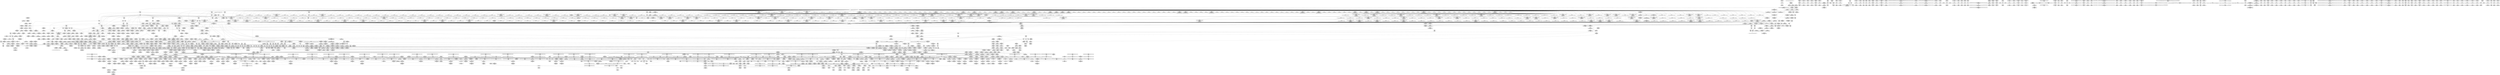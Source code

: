 digraph {
	CE0x44ad970 [shape=record,shape=Mrecord,label="{CE0x44ad970|inode_has_perm:_do.body|*SummSink*}"]
	CE0x44a2940 [shape=record,shape=Mrecord,label="{CE0x44a2940|i32_-1|*Constant*}"]
	CE0x435a2a0 [shape=record,shape=Mrecord,label="{CE0x435a2a0|i32_5|*Constant*|*SummSource*}"]
	CE0x430a140 [shape=record,shape=Mrecord,label="{CE0x430a140|inode_has_perm:_lnot1|security/selinux/hooks.c,1611|*SummSink*}"]
	CE0x42eb2a0 [shape=record,shape=Mrecord,label="{CE0x42eb2a0|12:_i32,_40:_%struct.super_block*,_56:_i8*,_:_CRE_482,483_}"]
	CE0x4402fc0 [shape=record,shape=Mrecord,label="{CE0x4402fc0|GLOBAL:_audit_log_end|*Constant*|*SummSink*}"]
	CE0x42f3be0 [shape=record,shape=Mrecord,label="{CE0x42f3be0|12:_i32,_40:_%struct.super_block*,_56:_i8*,_:_CRE_563,564_}"]
	CE0x447c460 [shape=record,shape=Mrecord,label="{CE0x447c460|inode_has_perm:_lnot.ext|security/selinux/hooks.c,1611|*SummSink*}"]
	CE0x42e4800 [shape=record,shape=Mrecord,label="{CE0x42e4800|104:_%struct.inode*,_:_CRE_280,288_|*MultipleSource*|security/selinux/hooks.c,2937|Function::selinux_inode_setxattr&Arg::dentry::}"]
	CE0x446a7c0 [shape=record,shape=Mrecord,label="{CE0x446a7c0|current_sid:_tmp}"]
	CE0x4336270 [shape=record,shape=Mrecord,label="{CE0x4336270|12:_i32,_40:_%struct.super_block*,_56:_i8*,_:_CRE_870,871_}"]
	CE0x4307120 [shape=record,shape=Mrecord,label="{CE0x4307120|12:_i32,_40:_%struct.super_block*,_56:_i8*,_:_CRE_76,80_|*MultipleSource*|security/selinux/hooks.c,2938|*LoadInst*|security/selinux/hooks.c,2937}"]
	CE0x435ebe0 [shape=record,shape=Mrecord,label="{CE0x435ebe0|selinux_inode_setotherxattr:_if.end13|*SummSink*}"]
	CE0x42ec430 [shape=record,shape=Mrecord,label="{CE0x42ec430|12:_i32,_40:_%struct.super_block*,_56:_i8*,_:_CRE_512,520_|*MultipleSource*|security/selinux/hooks.c,2938|*LoadInst*|security/selinux/hooks.c,2937}"]
	CE0x4474070 [shape=record,shape=Mrecord,label="{CE0x4474070|selinux_inode_setotherxattr:_tmp1}"]
	CE0x42fda90 [shape=record,shape=Mrecord,label="{CE0x42fda90|104:_%struct.inode*,_:_CRE_312,313_}"]
	CE0x4429630 [shape=record,shape=Mrecord,label="{CE0x4429630|selinux_inode_setxattr:_tmp57|security/selinux/hooks.c,2977|*SummSink*}"]
	CE0x43a0700 [shape=record,shape=Mrecord,label="{CE0x43a0700|inode_has_perm:_do.end|*SummSource*}"]
	CE0x445e4b0 [shape=record,shape=Mrecord,label="{CE0x445e4b0|i64_33|*Constant*|*SummSink*}"]
	CE0x4326e70 [shape=record,shape=Mrecord,label="{CE0x4326e70|selinux_inode_setxattr:_if.end34|*SummSource*}"]
	CE0x4477520 [shape=record,shape=Mrecord,label="{CE0x4477520|VOIDTB_TE_array:_GCR_.str68_private_unnamed_addr_constant_20_x_i8_c_security.capability_00_,_align_1:_elem_0:default:}"]
	CE0x42ec220 [shape=record,shape=Mrecord,label="{CE0x42ec220|12:_i32,_40:_%struct.super_block*,_56:_i8*,_:_CRE_508,512_|*MultipleSource*|security/selinux/hooks.c,2938|*LoadInst*|security/selinux/hooks.c,2937}"]
	CE0x449df60 [shape=record,shape=Mrecord,label="{CE0x449df60|selinux_inode_setotherxattr:_tmp45|security/selinux/hooks.c,2927|*SummSink*}"]
	CE0x434d940 [shape=record,shape=Mrecord,label="{CE0x434d940|i32_8|*Constant*}"]
	CE0x4355700 [shape=record,shape=Mrecord,label="{CE0x4355700|i64*_getelementptr_inbounds_(_8_x_i64_,_8_x_i64_*___llvm_gcov_ctr154,_i64_0,_i64_1)|*Constant*}"]
	CE0x435c090 [shape=record,shape=Mrecord,label="{CE0x435c090|current_sid:_tmp1|*SummSink*}"]
	CE0x430d1c0 [shape=record,shape=Mrecord,label="{CE0x430d1c0|12:_i32,_40:_%struct.super_block*,_56:_i8*,_:_CRE_299,300_}"]
	CE0x43ff720 [shape=record,shape=Mrecord,label="{CE0x43ff720|GLOBAL:_audit_log_start|*Constant*|*SummSink*}"]
	CE0x4354ad0 [shape=record,shape=Mrecord,label="{CE0x4354ad0|12:_i32,_40:_%struct.super_block*,_56:_i8*,_:_CRE_156,157_}"]
	CE0x435d930 [shape=record,shape=Mrecord,label="{CE0x435d930|i32_1|*Constant*|*SummSource*}"]
	CE0x42f9f50 [shape=record,shape=Mrecord,label="{CE0x42f9f50|12:_i32,_40:_%struct.super_block*,_56:_i8*,_:_CRE_608,609_}"]
	CE0x4351d20 [shape=record,shape=Mrecord,label="{CE0x4351d20|selinux_inode_setxattr:_tmp25|security/selinux/hooks.c,2952|*SummSink*}"]
	CE0x4325f20 [shape=record,shape=Mrecord,label="{CE0x4325f20|selinux_inode_setxattr:_if.end|*SummSource*}"]
	CE0x44152c0 [shape=record,shape=Mrecord,label="{CE0x44152c0|i64_14|*Constant*|*SummSource*}"]
	CE0x4478d40 [shape=record,shape=Mrecord,label="{CE0x4478d40|selinux_inode_setotherxattr:_tmp}"]
	CE0x42e8b10 [shape=record,shape=Mrecord,label="{CE0x42e8b10|104:_%struct.inode*,_:_CRE_155,156_}"]
	CE0x44c3f70 [shape=record,shape=Mrecord,label="{CE0x44c3f70|i32_1609|*Constant*|*SummSink*}"]
	CE0x43e4890 [shape=record,shape=Mrecord,label="{CE0x43e4890|selinux_inode_setxattr:_tmp45|security/selinux/hooks.c,2971|*SummSink*}"]
	CE0x4409480 [shape=record,shape=Mrecord,label="{CE0x4409480|selinux_inode_setxattr:_tmp67|security/selinux/hooks.c,2990}"]
	CE0x442c0b0 [shape=record,shape=Mrecord,label="{CE0x442c0b0|selinux_inode_setxattr:_audit_size.1|*SummSink*}"]
	CE0x44679a0 [shape=record,shape=Mrecord,label="{CE0x44679a0|get_current:_tmp1|*SummSource*}"]
	CE0x434ad80 [shape=record,shape=Mrecord,label="{CE0x434ad80|selinux_inode_setxattr:_tmp62|security/selinux/hooks.c,2981|*SummSource*}"]
	CE0x42fd300 [shape=record,shape=Mrecord,label="{CE0x42fd300|104:_%struct.inode*,_:_CRE_195,196_}"]
	CE0x442e0d0 [shape=record,shape=Mrecord,label="{CE0x442e0d0|GLOBAL:_get_current|*Constant*}"]
	CE0x43a2990 [shape=record,shape=Mrecord,label="{CE0x43a2990|__validate_creds:_bb|*SummSink*}"]
	CE0x42f7b50 [shape=record,shape=Mrecord,label="{CE0x42f7b50|104:_%struct.inode*,_:_CRE_187,188_}"]
	CE0x4357a90 [shape=record,shape=Mrecord,label="{CE0x4357a90|i32_0|*Constant*|*SummSink*}"]
	CE0x432a8c0 [shape=record,shape=Mrecord,label="{CE0x432a8c0|104:_%struct.inode*,_:_CRE_164,165_}"]
	CE0x445ac30 [shape=record,shape=Mrecord,label="{CE0x445ac30|selinux_inode_setxattr:_tmp82|security/selinux/hooks.c,3000}"]
	CE0x43299e0 [shape=record,shape=Mrecord,label="{CE0x43299e0|selinux_inode_setxattr:_if.end31|*SummSource*}"]
	CE0x43d24c0 [shape=record,shape=Mrecord,label="{CE0x43d24c0|0:_i8,_8:_%struct.dentry*,_24:_%struct.selinux_audit_data*,_:_SCMRE_0,1_|*MultipleSource*|security/selinux/hooks.c,2954|security/selinux/hooks.c, 2940}"]
	CE0x44c40a0 [shape=record,shape=Mrecord,label="{CE0x44c40a0|GLOBAL:___llvm_gcov_ctr155|Global_var:__llvm_gcov_ctr155|*SummSink*}"]
	CE0x4302260 [shape=record,shape=Mrecord,label="{CE0x4302260|selinux_inode_setxattr:_if.end45|*SummSource*}"]
	CE0x4425540 [shape=record,shape=Mrecord,label="{CE0x4425540|selinux_inode_setxattr:_tmp52|security/selinux/hooks.c,2974}"]
	CE0x44676a0 [shape=record,shape=Mrecord,label="{CE0x44676a0|selinux_inode_setotherxattr:_tmp18|security/selinux/hooks.c,2915}"]
	CE0x43b9c20 [shape=record,shape=Mrecord,label="{CE0x43b9c20|selinux_inode_setxattr:_tobool49|security/selinux/hooks.c,3000}"]
	CE0x44b53e0 [shape=record,shape=Mrecord,label="{CE0x44b53e0|__validate_creds:_tmp4|include/linux/cred.h,173|*SummSink*}"]
	CE0x446f910 [shape=record,shape=Mrecord,label="{CE0x446f910|i32_5|*Constant*}"]
	CE0x42f6890 [shape=record,shape=Mrecord,label="{CE0x42f6890|12:_i32,_40:_%struct.super_block*,_56:_i8*,_:_CRE_352,360_|*MultipleSource*|security/selinux/hooks.c,2938|*LoadInst*|security/selinux/hooks.c,2937}"]
	CE0x440da50 [shape=record,shape=Mrecord,label="{CE0x440da50|selinux_inode_setxattr:_sclass41|security/selinux/hooks.c,2993}"]
	CE0x43a3220 [shape=record,shape=Mrecord,label="{CE0x43a3220|selinux_inode_setotherxattr:_tmp24|security/selinux/hooks.c,2919|*SummSink*}"]
	CE0x4305fd0 [shape=record,shape=Mrecord,label="{CE0x4305fd0|104:_%struct.inode*,_:_CRE_212,213_}"]
	CE0x44ab3a0 [shape=record,shape=Mrecord,label="{CE0x44ab3a0|__validate_creds:_tmp|*SummSink*}"]
	CE0x44b6970 [shape=record,shape=Mrecord,label="{CE0x44b6970|__validate_creds:_tmp7|include/linux/cred.h,174}"]
	CE0x4353540 [shape=record,shape=Mrecord,label="{CE0x4353540|selinux_inode_setxattr:_entry|*SummSource*}"]
	CE0x4468040 [shape=record,shape=Mrecord,label="{CE0x4468040|current_sid:_bb|*SummSource*}"]
	CE0x4340c70 [shape=record,shape=Mrecord,label="{CE0x4340c70|i8_10|*Constant*}"]
	CE0x44a2aa0 [shape=record,shape=Mrecord,label="{CE0x44a2aa0|selinux_inode_setotherxattr:_retval.0}"]
	CE0x44782b0 [shape=record,shape=Mrecord,label="{CE0x44782b0|inode_has_perm:_bb}"]
	CE0x44aec80 [shape=record,shape=Mrecord,label="{CE0x44aec80|_call_void_mcount()_#3}"]
	CE0x43a6760 [shape=record,shape=Mrecord,label="{CE0x43a6760|GLOBAL:_inode_has_perm|*Constant*|*SummSource*}"]
	CE0x432a620 [shape=record,shape=Mrecord,label="{CE0x432a620|0:_i8,_:_GCMR_current_sid.__warned_internal_global_i8_0,_section_.data.unlikely_,_align_1:_elem_0:default:}"]
	CE0x440c6b0 [shape=record,shape=Mrecord,label="{CE0x440c6b0|inode_has_perm:_tmp2|*SummSink*}"]
	CE0x43a30f0 [shape=record,shape=Mrecord,label="{CE0x43a30f0|selinux_inode_setotherxattr:_tmp24|security/selinux/hooks.c,2919|*SummSource*}"]
	CE0x4441fb0 [shape=record,shape=Mrecord,label="{CE0x4441fb0|inode_has_perm:_tmp18|security/selinux/hooks.c,1617|*SummSource*}"]
	CE0x44000b0 [shape=record,shape=Mrecord,label="{CE0x44000b0|i32_32|*Constant*|*SummSink*}"]
	CE0x42d4780 [shape=record,shape=Mrecord,label="{CE0x42d4780|selinux_inode_setxattr:_if.end6|*SummSource*}"]
	CE0x440c080 [shape=record,shape=Mrecord,label="{CE0x440c080|__validate_creds:_line|Function::__validate_creds&Arg::line::|*SummSource*}"]
	CE0x446b230 [shape=record,shape=Mrecord,label="{CE0x446b230|selinux_inode_setotherxattr:_tmp11|security/selinux/hooks.c,2915|*SummSink*}"]
	CE0x433ab00 [shape=record,shape=Mrecord,label="{CE0x433ab00|12:_i32,_40:_%struct.super_block*,_56:_i8*,_:_CRE_925,926_}"]
	CE0x4414e20 [shape=record,shape=Mrecord,label="{CE0x4414e20|selinux_inode_setxattr:_cmp|security/selinux/hooks.c,2963|*SummSource*}"]
	CE0x430f3b0 [shape=record,shape=Mrecord,label="{CE0x430f3b0|GLOBAL:_selinux_inode_setotherxattr.__warned|Global_var:selinux_inode_setotherxattr.__warned|*SummSink*}"]
	CE0x42f90b0 [shape=record,shape=Mrecord,label="{CE0x42f90b0|get_current:_tmp2}"]
	CE0x4423d60 [shape=record,shape=Mrecord,label="{CE0x4423d60|i64_20|*Constant*|*SummSink*}"]
	CE0x43b9850 [shape=record,shape=Mrecord,label="{CE0x43b9850|GLOBAL:_security_validate_transition|*Constant*|*SummSource*}"]
	CE0x4302c40 [shape=record,shape=Mrecord,label="{CE0x4302c40|selinux_inode_setxattr:_if.then8}"]
	CE0x43e4de0 [shape=record,shape=Mrecord,label="{CE0x43e4de0|selinux_inode_setxattr:_tmp46|security/selinux/hooks.c,2971|*SummSink*}"]
	CE0x44b8170 [shape=record,shape=Mrecord,label="{CE0x44b8170|__validate_creds:_conv|include/linux/cred.h,173}"]
	CE0x44b2b50 [shape=record,shape=Mrecord,label="{CE0x44b2b50|__validate_creds:_tmp2|include/linux/cred.h,173|*SummSink*}"]
	CE0x43618d0 [shape=record,shape=Mrecord,label="{CE0x43618d0|12:_i32,_40:_%struct.super_block*,_56:_i8*,_:_CRE_611,612_}"]
	CE0x43539c0 [shape=record,shape=Mrecord,label="{CE0x43539c0|12:_i32,_40:_%struct.super_block*,_56:_i8*,_:_CRE_143,144_}"]
	CE0x4480180 [shape=record,shape=Mrecord,label="{CE0x4480180|_call_void_lockdep_rcu_suspicious(i8*_getelementptr_inbounds_(_25_x_i8_,_25_x_i8_*_.str3,_i32_0,_i32_0),_i32_2915,_i8*_getelementptr_inbounds_(_45_x_i8_,_45_x_i8_*_.str12,_i32_0,_i32_0))_#10,_!dbg_!27729|security/selinux/hooks.c,2915|*SummSource*}"]
	CE0x42f3400 [shape=record,shape=Mrecord,label="{CE0x42f3400|12:_i32,_40:_%struct.super_block*,_56:_i8*,_:_CRE_557,558_}"]
	CE0x440a5d0 [shape=record,shape=Mrecord,label="{CE0x440a5d0|i64*_getelementptr_inbounds_(_38_x_i64_,_38_x_i64_*___llvm_gcov_ctr236,_i64_0,_i64_29)|*Constant*|*SummSource*}"]
	CE0x44b0200 [shape=record,shape=Mrecord,label="{CE0x44b0200|inode_has_perm:_tobool2|security/selinux/hooks.c,1611}"]
	CE0x430c200 [shape=record,shape=Mrecord,label="{CE0x430c200|12:_i32,_40:_%struct.super_block*,_56:_i8*,_:_CRE_287,288_}"]
	CE0x42d95d0 [shape=record,shape=Mrecord,label="{CE0x42d95d0|12:_i32,_40:_%struct.super_block*,_56:_i8*,_:_CRE_40,48_|*MultipleSource*|security/selinux/hooks.c,2938|*LoadInst*|security/selinux/hooks.c,2937}"]
	CE0x4408900 [shape=record,shape=Mrecord,label="{CE0x4408900|i64_28|*Constant*|*SummSink*}"]
	CE0x440f5b0 [shape=record,shape=Mrecord,label="{CE0x440f5b0|selinux_inode_setxattr:_sid46|security/selinux/hooks.c,2998}"]
	CE0x4418c90 [shape=record,shape=Mrecord,label="{CE0x4418c90|i64_16|*Constant*|*SummSink*}"]
	CE0x4468390 [shape=record,shape=Mrecord,label="{CE0x4468390|selinux_inode_setotherxattr:_tmp14|security/selinux/hooks.c,2915}"]
	CE0x43e9f00 [shape=record,shape=Mrecord,label="{CE0x43e9f00|avc_has_perm:_ssid|Function::avc_has_perm&Arg::ssid::|*SummSource*}"]
	CE0x447b740 [shape=record,shape=Mrecord,label="{CE0x447b740|selinux_inode_setotherxattr:_tmp17|security/selinux/hooks.c,2915|*SummSource*}"]
	CE0x440c640 [shape=record,shape=Mrecord,label="{CE0x440c640|inode_has_perm:_tmp2|*SummSource*}"]
	CE0x4316de0 [shape=record,shape=Mrecord,label="{CE0x4316de0|12:_i32,_40:_%struct.super_block*,_56:_i8*,_:_CRE_584,585_}"]
	CE0x4456df0 [shape=record,shape=Mrecord,label="{CE0x4456df0|selinux_inode_setxattr:_tmp77|security/selinux/hooks.c,2996|*SummSink*}"]
	CE0x44b9d50 [shape=record,shape=Mrecord,label="{CE0x44b9d50|inode_has_perm:_tmp20|security/selinux/hooks.c,1618}"]
	CE0x43bbee0 [shape=record,shape=Mrecord,label="{CE0x43bbee0|i32_-1|*Constant*|*SummSink*}"]
	CE0x44704a0 [shape=record,shape=Mrecord,label="{CE0x44704a0|__validate_creds:_expval|include/linux/cred.h,173|*SummSink*}"]
	CE0x449cb90 [shape=record,shape=Mrecord,label="{CE0x449cb90|i64*_getelementptr_inbounds_(_25_x_i64_,_25_x_i64_*___llvm_gcov_ctr237,_i64_0,_i64_21)|*Constant*}"]
	CE0x43d39d0 [shape=record,shape=Mrecord,label="{CE0x43d39d0|i64*_getelementptr_inbounds_(_25_x_i64_,_25_x_i64_*___llvm_gcov_ctr237,_i64_0,_i64_16)|*Constant*|*SummSink*}"]
	CE0x42f4120 [shape=record,shape=Mrecord,label="{CE0x42f4120|12:_i32,_40:_%struct.super_block*,_56:_i8*,_:_CRE_567,568_}"]
	CE0x435ddd0 [shape=record,shape=Mrecord,label="{CE0x435ddd0|selinux_inode_setotherxattr:_if.then10|*SummSource*}"]
	CE0x4479580 [shape=record,shape=Mrecord,label="{CE0x4479580|selinux_inode_setotherxattr:_tmp15|security/selinux/hooks.c,2915}"]
	CE0x4437a50 [shape=record,shape=Mrecord,label="{CE0x4437a50|i64*_getelementptr_inbounds_(_2_x_i64_,_2_x_i64_*___llvm_gcov_ctr131,_i64_0,_i64_0)|*Constant*}"]
	CE0x4351cb0 [shape=record,shape=Mrecord,label="{CE0x4351cb0|selinux_inode_setxattr:_tmp25|security/selinux/hooks.c,2952|*SummSource*}"]
	CE0x43a6930 [shape=record,shape=Mrecord,label="{CE0x43a6930|inode_has_perm:_cred|Function::inode_has_perm&Arg::cred::}"]
	CE0x43a5060 [shape=record,shape=Mrecord,label="{CE0x43a5060|selinux_inode_setotherxattr:_tmp25|security/selinux/hooks.c,2919}"]
	CE0x43175c0 [shape=record,shape=Mrecord,label="{CE0x43175c0|12:_i32,_40:_%struct.super_block*,_56:_i8*,_:_CRE_590,591_}"]
	CE0x42e3da0 [shape=record,shape=Mrecord,label="{CE0x42e3da0|GLOBAL:_selinux_inode_setotherxattr.__warned|Global_var:selinux_inode_setotherxattr.__warned|*SummSource*}"]
	CE0x44bba50 [shape=record,shape=Mrecord,label="{CE0x44bba50|cred_sid:_tmp5|security/selinux/hooks.c,196}"]
	CE0x42e5710 [shape=record,shape=Mrecord,label="{CE0x42e5710|12:_i32,_40:_%struct.super_block*,_56:_i8*,_:_CRE_128,136_|*MultipleSource*|security/selinux/hooks.c,2938|*LoadInst*|security/selinux/hooks.c,2937}"]
	CE0x4489980 [shape=record,shape=Mrecord,label="{CE0x4489980|inode_has_perm:_tmp10|security/selinux/hooks.c,1611}"]
	CE0x4457180 [shape=record,shape=Mrecord,label="{CE0x4457180|selinux_inode_setxattr:_tmp78|security/selinux/hooks.c,2996}"]
	CE0x44c6600 [shape=record,shape=Mrecord,label="{CE0x44c6600|__validate_creds:_tmp1|*SummSource*}"]
	CE0x445b2f0 [shape=record,shape=Mrecord,label="{CE0x445b2f0|selinux_inode_setxattr:_tmp83|security/selinux/hooks.c,3000|*SummSink*}"]
	CE0x4481ba0 [shape=record,shape=Mrecord,label="{CE0x4481ba0|dentry_has_perm:_call|security/selinux/hooks.c,1632|*SummSink*}"]
	CE0x42d97e0 [shape=record,shape=Mrecord,label="{CE0x42d97e0|12:_i32,_40:_%struct.super_block*,_56:_i8*,_:_CRE_48,56_|*MultipleSource*|security/selinux/hooks.c,2938|*LoadInst*|security/selinux/hooks.c,2937}"]
	CE0x42eac10 [shape=record,shape=Mrecord,label="{CE0x42eac10|12:_i32,_40:_%struct.super_block*,_56:_i8*,_:_CRE_477,478_}"]
	CE0x4329b80 [shape=record,shape=Mrecord,label="{CE0x4329b80|selinux_inode_setotherxattr:_tobool1|security/selinux/hooks.c,2915}"]
	CE0x4336ea0 [shape=record,shape=Mrecord,label="{CE0x4336ea0|12:_i32,_40:_%struct.super_block*,_56:_i8*,_:_CRE_879,880_}"]
	CE0x4422d70 [shape=record,shape=Mrecord,label="{CE0x4422d70|selinux_inode_setxattr:_conv24|security/selinux/hooks.c,2973|*SummSource*}"]
	CE0x44af600 [shape=record,shape=Mrecord,label="{CE0x44af600|dentry_has_perm:_tmp4|*LoadInst*|security/selinux/hooks.c,1627|*SummSource*}"]
	CE0x44ad670 [shape=record,shape=Mrecord,label="{CE0x44ad670|cred_sid:_tmp1|*SummSource*}"]
	CE0x43f0c90 [shape=record,shape=Mrecord,label="{CE0x43f0c90|selinux_inode_setxattr:_call36|security/selinux/hooks.c,2988}"]
	CE0x4403e40 [shape=record,shape=Mrecord,label="{CE0x4403e40|_call_void_audit_log_n_untrustedstring(%struct.audit_buffer*_%call33,_i8*_%value,_i64_%audit_size.1)_#10,_!dbg_!27788|security/selinux/hooks.c,2983}"]
	CE0x42fdcf0 [shape=record,shape=Mrecord,label="{CE0x42fdcf0|104:_%struct.inode*,_:_CRE_314,315_}"]
	CE0x430ece0 [shape=record,shape=Mrecord,label="{CE0x430ece0|12:_i32,_40:_%struct.super_block*,_56:_i8*,_:_CRE_259,260_}"]
	CE0x42f25e0 [shape=record,shape=Mrecord,label="{CE0x42f25e0|12:_i32,_40:_%struct.super_block*,_56:_i8*,_:_CRE_536,540_|*MultipleSource*|security/selinux/hooks.c,2938|*LoadInst*|security/selinux/hooks.c,2937}"]
	CE0x449f610 [shape=record,shape=Mrecord,label="{CE0x449f610|i64*_getelementptr_inbounds_(_25_x_i64_,_25_x_i64_*___llvm_gcov_ctr237,_i64_0,_i64_23)|*Constant*|*SummSource*}"]
	CE0x446aed0 [shape=record,shape=Mrecord,label="{CE0x446aed0|current_sid:_tmp10|security/selinux/hooks.c,218}"]
	CE0x43baaf0 [shape=record,shape=Mrecord,label="{CE0x43baaf0|selinux_inode_setxattr:_tmp90|security/selinux/hooks.c,3003|*SummSink*}"]
	CE0x43d8520 [shape=record,shape=Mrecord,label="{CE0x43d8520|selinux_inode_setxattr:_conv|security/selinux/hooks.c,2948|*SummSink*}"]
	CE0x43a41f0 [shape=record,shape=Mrecord,label="{CE0x43a41f0|selinux_inode_setotherxattr:_if.then12}"]
	CE0x44c05c0 [shape=record,shape=Mrecord,label="{CE0x44c05c0|__validate_creds:_if.end}"]
	CE0x4305330 [shape=record,shape=Mrecord,label="{CE0x4305330|104:_%struct.inode*,_:_CRE_206,207_}"]
	CE0x43a40d0 [shape=record,shape=Mrecord,label="{CE0x43a40d0|inode_has_perm:_tmp5|security/selinux/hooks.c,1609|*SummSource*}"]
	CE0x447f300 [shape=record,shape=Mrecord,label="{CE0x447f300|_call_void_mcount()_#3}"]
	CE0x441de60 [shape=record,shape=Mrecord,label="{CE0x441de60|current_sid:_tmp18|security/selinux/hooks.c,218}"]
	CE0x44a3d20 [shape=record,shape=Mrecord,label="{CE0x44a3d20|selinux_inode_setotherxattr:_tmp49|security/selinux/hooks.c,2932|*SummSource*}"]
	CE0x4361b70 [shape=record,shape=Mrecord,label="{CE0x4361b70|12:_i32,_40:_%struct.super_block*,_56:_i8*,_:_CRE_613,614_}"]
	CE0x42f6200 [shape=record,shape=Mrecord,label="{CE0x42f6200|12:_i32,_40:_%struct.super_block*,_56:_i8*,_:_CRE_320,328_|*MultipleSource*|security/selinux/hooks.c,2938|*LoadInst*|security/selinux/hooks.c,2937}"]
	CE0x447cee0 [shape=record,shape=Mrecord,label="{CE0x447cee0|selinux_inode_setotherxattr:_if.then7|*SummSink*}"]
	CE0x433d4e0 [shape=record,shape=Mrecord,label="{CE0x433d4e0|selinux_inode_setxattr:_tmp3|security/selinux/hooks.c,2938|*SummSource*}"]
	CE0x435caa0 [shape=record,shape=Mrecord,label="{CE0x435caa0|_call_void_mcount()_#3|*SummSink*}"]
	CE0x42f36a0 [shape=record,shape=Mrecord,label="{CE0x42f36a0|12:_i32,_40:_%struct.super_block*,_56:_i8*,_:_CRE_559,560_}"]
	CE0x433ac50 [shape=record,shape=Mrecord,label="{CE0x433ac50|12:_i32,_40:_%struct.super_block*,_56:_i8*,_:_CRE_926,927_}"]
	CE0x4415630 [shape=record,shape=Mrecord,label="{CE0x4415630|i64_13|*Constant*}"]
	CE0x43cfea0 [shape=record,shape=Mrecord,label="{CE0x43cfea0|selinux_inode_setxattr:_tmp14|security/selinux/hooks.c,2948|*SummSink*}"]
	CE0x4468c10 [shape=record,shape=Mrecord,label="{CE0x4468c10|current_sid:_tmp15|security/selinux/hooks.c,218}"]
	CE0x44064a0 [shape=record,shape=Mrecord,label="{CE0x44064a0|selinux_inode_setxattr:_call36|security/selinux/hooks.c,2988|*SummSink*}"]
	CE0x43a81c0 [shape=record,shape=Mrecord,label="{CE0x43a81c0|i64_15|*Constant*}"]
	CE0x43577c0 [shape=record,shape=Mrecord,label="{CE0x43577c0|dentry_has_perm:_tmp3|*SummSource*}"]
	CE0x4364660 [shape=record,shape=Mrecord,label="{CE0x4364660|12:_i32,_40:_%struct.super_block*,_56:_i8*,_:_CRE_736,740_|*MultipleSource*|security/selinux/hooks.c,2938|*LoadInst*|security/selinux/hooks.c,2937}"]
	CE0x43343c0 [shape=record,shape=Mrecord,label="{CE0x43343c0|12:_i32,_40:_%struct.super_block*,_56:_i8*,_:_CRE_768,776_|*MultipleSource*|security/selinux/hooks.c,2938|*LoadInst*|security/selinux/hooks.c,2937}"]
	CE0x44b6780 [shape=record,shape=Mrecord,label="{CE0x44b6780|__validate_creds:_tmp7|include/linux/cred.h,174|*SummSink*}"]
	CE0x43a09a0 [shape=record,shape=Mrecord,label="{CE0x43a09a0|selinux_inode_setotherxattr:_tmp|*SummSink*}"]
	CE0x442bd80 [shape=record,shape=Mrecord,label="{CE0x442bd80|selinux_inode_setxattr:_audit_size.1}"]
	CE0x44270a0 [shape=record,shape=Mrecord,label="{CE0x44270a0|selinux_inode_setxattr:_sub28|security/selinux/hooks.c,2974|*SummSink*}"]
	CE0x446c6c0 [shape=record,shape=Mrecord,label="{CE0x446c6c0|selinux_inode_setxattr:_retval.0|*SummSink*}"]
	CE0x433bc10 [shape=record,shape=Mrecord,label="{CE0x433bc10|12:_i32,_40:_%struct.super_block*,_56:_i8*,_:_CRE_944,952_|*MultipleSource*|security/selinux/hooks.c,2938|*LoadInst*|security/selinux/hooks.c,2937}"]
	CE0x42eb7e0 [shape=record,shape=Mrecord,label="{CE0x42eb7e0|12:_i32,_40:_%struct.super_block*,_56:_i8*,_:_CRE_486,487_}"]
	CE0x4304ab0 [shape=record,shape=Mrecord,label="{CE0x4304ab0|104:_%struct.inode*,_:_CRE_199,200_}"]
	CE0x449b900 [shape=record,shape=Mrecord,label="{CE0x449b900|selinux_inode_setotherxattr:_tmp41|security/selinux/hooks.c,2925|*SummSink*}"]
	CE0x433ec90 [shape=record,shape=Mrecord,label="{CE0x433ec90|i32_101|*Constant*}"]
	CE0x43eb340 [shape=record,shape=Mrecord,label="{CE0x43eb340|selinux_inode_setxattr:_call12|security/selinux/hooks.c,2957|*SummSink*}"]
	CE0x42e1f40 [shape=record,shape=Mrecord,label="{CE0x42e1f40|12:_i32,_40:_%struct.super_block*,_56:_i8*,_:_CRE_202,203_}"]
	CE0x442bd10 [shape=record,shape=Mrecord,label="{CE0x442bd10|selinux_inode_setxattr:_tmp60|security/selinux/hooks.c,2981|*SummSource*}"]
	CE0x4478a20 [shape=record,shape=Mrecord,label="{CE0x4478a20|i64*_getelementptr_inbounds_(_8_x_i64_,_8_x_i64_*___llvm_gcov_ctr154,_i64_0,_i64_2)|*Constant*|*SummSink*}"]
	CE0x440a9d0 [shape=record,shape=Mrecord,label="{CE0x440a9d0|_call_void_mcount()_#3|*SummSource*}"]
	CE0x42e2a00 [shape=record,shape=Mrecord,label="{CE0x42e2a00|12:_i32,_40:_%struct.super_block*,_56:_i8*,_:_CRE_207,208_}"]
	CE0x4306f10 [shape=record,shape=Mrecord,label="{CE0x4306f10|12:_i32,_40:_%struct.super_block*,_56:_i8*,_:_CRE_72,76_|*MultipleSource*|security/selinux/hooks.c,2938|*LoadInst*|security/selinux/hooks.c,2937}"]
	CE0x4409ac0 [shape=record,shape=Mrecord,label="{CE0x4409ac0|selinux_inode_setxattr:_tmp68|security/selinux/hooks.c,2990|*SummSource*}"]
	CE0x44810d0 [shape=record,shape=Mrecord,label="{CE0x44810d0|selinux_inode_setotherxattr:_tmp20|security/selinux/hooks.c,2917|*SummSink*}"]
	CE0x44b1860 [shape=record,shape=Mrecord,label="{CE0x44b1860|inode_has_perm:_sid3|security/selinux/hooks.c,1617|*SummSource*}"]
	CE0x432eb20 [shape=record,shape=Mrecord,label="{CE0x432eb20|GLOBAL:___llvm_gcov_ctr125|Global_var:__llvm_gcov_ctr125|*SummSink*}"]
	CE0x4416e20 [shape=record,shape=Mrecord,label="{CE0x4416e20|selinux_inode_setxattr:_tmp38|security/selinux/hooks.c,2963|*SummSource*}"]
	CE0x4437030 [shape=record,shape=Mrecord,label="{CE0x4437030|__validate_creds:_tmp8|include/linux/cred.h,175}"]
	CE0x430d070 [shape=record,shape=Mrecord,label="{CE0x430d070|12:_i32,_40:_%struct.super_block*,_56:_i8*,_:_CRE_298,299_}"]
	CE0x445e660 [shape=record,shape=Mrecord,label="{CE0x445e660|i64_34|*Constant*|*SummSource*}"]
	CE0x447f4a0 [shape=record,shape=Mrecord,label="{CE0x447f4a0|dentry_has_perm:_bb}"]
	CE0x44a2d50 [shape=record,shape=Mrecord,label="{CE0x44a2d50|selinux_inode_setotherxattr:_retval.0|*SummSink*}"]
	CE0x44672f0 [shape=record,shape=Mrecord,label="{CE0x44672f0|current_sid:_if.end|*SummSource*}"]
	CE0x44c5680 [shape=record,shape=Mrecord,label="{CE0x44c5680|_call_void___validate_creds(%struct.cred*_%cred,_i8*_getelementptr_inbounds_(_25_x_i8_,_25_x_i8_*_.str3,_i32_0,_i32_0),_i32_1609)_#10,_!dbg_!27719|security/selinux/hooks.c,1609|*SummSink*}"]
	CE0x43eeb50 [shape=record,shape=Mrecord,label="{CE0x43eeb50|avc_has_perm:_auditdata|Function::avc_has_perm&Arg::auditdata::}"]
	CE0x43edb70 [shape=record,shape=Mrecord,label="{CE0x43edb70|avc_has_perm:_tsid|Function::avc_has_perm&Arg::tsid::|*SummSource*}"]
	CE0x42e5b30 [shape=record,shape=Mrecord,label="{CE0x42e5b30|12:_i32,_40:_%struct.super_block*,_56:_i8*,_:_CRE_138,139_}"]
	CE0x4356040 [shape=record,shape=Mrecord,label="{CE0x4356040|GLOBAL:_current_sid.__warned|Global_var:current_sid.__warned|*SummSource*}"]
	CE0x43bb940 [shape=record,shape=Mrecord,label="{CE0x43bb940|selinux_inode_setxattr:_tmp92|security/selinux/hooks.c,3008|*SummSource*}"]
	CE0x4427900 [shape=record,shape=Mrecord,label="{CE0x4427900|i64*_getelementptr_inbounds_(_38_x_i64_,_38_x_i64_*___llvm_gcov_ctr236,_i64_0,_i64_22)|*Constant*|*SummSource*}"]
	CE0x435d130 [shape=record,shape=Mrecord,label="{CE0x435d130|current_sid:_tmp5|security/selinux/hooks.c,218|*SummSink*}"]
	CE0x44bb7e0 [shape=record,shape=Mrecord,label="{CE0x44bb7e0|cred_sid:_tmp4|*LoadInst*|security/selinux/hooks.c,196|*SummSource*}"]
	CE0x43a3ac0 [shape=record,shape=Mrecord,label="{CE0x43a3ac0|selinux_inode_setotherxattr:_tmp3}"]
	CE0x43e30f0 [shape=record,shape=Mrecord,label="{CE0x43e30f0|i32_0|*Constant*}"]
	CE0x446ded0 [shape=record,shape=Mrecord,label="{CE0x446ded0|current_sid:_if.end|*SummSink*}"]
	CE0x43ee360 [shape=record,shape=Mrecord,label="{CE0x43ee360|i32_128|*Constant*}"]
	CE0x42e6090 [shape=record,shape=Mrecord,label="{CE0x42e6090|12:_i32,_40:_%struct.super_block*,_56:_i8*,_:_CRE_141,142_}"]
	CE0x42fef90 [shape=record,shape=Mrecord,label="{CE0x42fef90|i64*_getelementptr_inbounds_(_2_x_i64_,_2_x_i64_*___llvm_gcov_ctr98,_i64_0,_i64_0)|*Constant*}"]
	CE0x43e8a50 [shape=record,shape=Mrecord,label="{CE0x43e8a50|selinux_inode_setxattr:_tmp30|security/selinux/hooks.c,2959}"]
	CE0x4467820 [shape=record,shape=Mrecord,label="{CE0x4467820|get_current:_tmp}"]
	CE0x43d8ec0 [shape=record,shape=Mrecord,label="{CE0x43d8ec0|selinux_inode_setxattr:_tobool4|security/selinux/hooks.c,2948|*SummSink*}"]
	CE0x44ad310 [shape=record,shape=Mrecord,label="{CE0x44ad310|GLOBAL:_llvm.expect.i64|*Constant*|*SummSource*}"]
	CE0x4400e10 [shape=record,shape=Mrecord,label="{CE0x4400e10|GLOBAL:_audit_log_format|*Constant*}"]
	CE0x43286d0 [shape=record,shape=Mrecord,label="{CE0x43286d0|_call_void_mcount()_#3}"]
	CE0x432d060 [shape=record,shape=Mrecord,label="{CE0x432d060|GLOBAL:_current_sid.__warned|Global_var:current_sid.__warned|*SummSink*}"]
	CE0x44a1110 [shape=record,shape=Mrecord,label="{CE0x44a1110|GLOBAL:_dentry_has_perm|*Constant*|*SummSource*}"]
	CE0x44a3410 [shape=record,shape=Mrecord,label="{CE0x44a3410|selinux_inode_setotherxattr:_tmp49|security/selinux/hooks.c,2932|*SummSink*}"]
	CE0x433edb0 [shape=record,shape=Mrecord,label="{CE0x433edb0|i32_101|*Constant*|*SummSource*}"]
	CE0x44b2fa0 [shape=record,shape=Mrecord,label="{CE0x44b2fa0|inode_has_perm:_expval|security/selinux/hooks.c,1611|*SummSource*}"]
	CE0x4355580 [shape=record,shape=Mrecord,label="{CE0x4355580|inode_has_perm:_tmp1|*SummSink*}"]
	CE0x4329ff0 [shape=record,shape=Mrecord,label="{CE0x4329ff0|104:_%struct.inode*,_:_CRE_160,161_}"]
	CE0x442e5d0 [shape=record,shape=Mrecord,label="{CE0x442e5d0|get_current:_entry}"]
	CE0x42f66c0 [shape=record,shape=Mrecord,label="{CE0x42f66c0|12:_i32,_40:_%struct.super_block*,_56:_i8*,_:_CRE_344,352_|*MultipleSource*|security/selinux/hooks.c,2938|*LoadInst*|security/selinux/hooks.c,2937}"]
	CE0x4482040 [shape=record,shape=Mrecord,label="{CE0x4482040|selinux_inode_setotherxattr:_if.end18|*SummSink*}"]
	CE0x42e6a50 [shape=record,shape=Mrecord,label="{CE0x42e6a50|104:_%struct.inode*,_:_CRE_92,93_}"]
	CE0x43168a0 [shape=record,shape=Mrecord,label="{CE0x43168a0|12:_i32,_40:_%struct.super_block*,_56:_i8*,_:_CRE_580,581_}"]
	CE0x44bc140 [shape=record,shape=Mrecord,label="{CE0x44bc140|cred_sid:_sid|security/selinux/hooks.c,197|*SummSource*}"]
	CE0x42edb50 [shape=record,shape=Mrecord,label="{CE0x42edb50|selinux_inode_setxattr:_entry}"]
	CE0x4423e90 [shape=record,shape=Mrecord,label="{CE0x4423e90|selinux_inode_setxattr:_tmp48|security/selinux/hooks.c,2973}"]
	CE0x43eefe0 [shape=record,shape=Mrecord,label="{CE0x43eefe0|_ret_i32_%retval.0,_!dbg_!27728|security/selinux/avc.c,775|*SummSource*}"]
	CE0x42f8910 [shape=record,shape=Mrecord,label="{CE0x42f8910|104:_%struct.inode*,_:_CRE_220,221_}"]
	CE0x44133a0 [shape=record,shape=Mrecord,label="{CE0x44133a0|0:_i32,_:_SCRE:_elem_0:default:}"]
	CE0x441f420 [shape=record,shape=Mrecord,label="{CE0x441f420|current_sid:_call4|security/selinux/hooks.c,218}"]
	CE0x430e7a0 [shape=record,shape=Mrecord,label="{CE0x430e7a0|12:_i32,_40:_%struct.super_block*,_56:_i8*,_:_CRE_255,256_}"]
	CE0x4354d50 [shape=record,shape=Mrecord,label="{CE0x4354d50|current_sid:_call|security/selinux/hooks.c,218|*SummSink*}"]
	CE0x4481000 [shape=record,shape=Mrecord,label="{CE0x4481000|selinux_inode_setotherxattr:_tmp20|security/selinux/hooks.c,2917|*SummSource*}"]
	CE0x42fc3f0 [shape=record,shape=Mrecord,label="{CE0x42fc3f0|selinux_inode_setotherxattr:_tmp36|security/selinux/hooks.c,2922|*SummSource*}"]
	CE0x44119b0 [shape=record,shape=Mrecord,label="{CE0x44119b0|selinux_inode_setxattr:_size|Function::selinux_inode_setxattr&Arg::size::|*SummSource*}"]
	CE0x42e82c0 [shape=record,shape=Mrecord,label="{CE0x42e82c0|selinux_inode_setxattr:_tmp}"]
	CE0x4479d20 [shape=record,shape=Mrecord,label="{CE0x4479d20|selinux_inode_setotherxattr:_tobool9|security/selinux/hooks.c,2919}"]
	CE0x430a4d0 [shape=record,shape=Mrecord,label="{CE0x430a4d0|i64*_getelementptr_inbounds_(_5_x_i64_,_5_x_i64_*___llvm_gcov_ctr155,_i64_0,_i64_0)|*Constant*|*SummSink*}"]
	CE0x4442250 [shape=record,shape=Mrecord,label="{CE0x4442250|avc_has_perm:_tsid|Function::avc_has_perm&Arg::tsid::}"]
	CE0x43139c0 [shape=record,shape=Mrecord,label="{CE0x43139c0|i64*_getelementptr_inbounds_(_38_x_i64_,_38_x_i64_*___llvm_gcov_ctr236,_i64_0,_i64_3)|*Constant*}"]
	CE0x42f9cb0 [shape=record,shape=Mrecord,label="{CE0x42f9cb0|12:_i32,_40:_%struct.super_block*,_56:_i8*,_:_CRE_606,607_}"]
	CE0x4423ac0 [shape=record,shape=Mrecord,label="{CE0x4423ac0|i64_19|*Constant*|*SummSink*}"]
	CE0x42fd1d0 [shape=record,shape=Mrecord,label="{CE0x42fd1d0|104:_%struct.inode*,_:_CRE_194,195_}"]
	CE0x44c3420 [shape=record,shape=Mrecord,label="{CE0x44c3420|inode_has_perm:_tmp7|security/selinux/hooks.c,1611|*SummSink*}"]
	CE0x42f0130 [shape=record,shape=Mrecord,label="{CE0x42f0130|selinux_inode_setxattr:_return|*SummSource*}"]
	CE0x4348750 [shape=record,shape=Mrecord,label="{CE0x4348750|GLOBAL:_inode_owner_or_capable|*Constant*|*SummSource*}"]
	CE0x4429450 [shape=record,shape=Mrecord,label="{CE0x4429450|i64*_getelementptr_inbounds_(_38_x_i64_,_38_x_i64_*___llvm_gcov_ctr236,_i64_0,_i64_23)|*Constant*|*SummSource*}"]
	CE0x4351670 [shape=record,shape=Mrecord,label="{CE0x4351670|current_sid:_entry}"]
	CE0x435a4a0 [shape=record,shape=Mrecord,label="{CE0x435a4a0|selinux_inode_setxattr:_dentry|Function::selinux_inode_setxattr&Arg::dentry::|*SummSink*}"]
	CE0x4432cb0 [shape=record,shape=Mrecord,label="{CE0x4432cb0|i64*_getelementptr_inbounds_(_25_x_i64_,_25_x_i64_*___llvm_gcov_ctr237,_i64_0,_i64_17)|*Constant*|*SummSink*}"]
	CE0x43d7be0 [shape=record,shape=Mrecord,label="{CE0x43d7be0|selinux_inode_setxattr:_conv|security/selinux/hooks.c,2948|*SummSource*}"]
	CE0x4455ce0 [shape=record,shape=Mrecord,label="{CE0x4455ce0|selinux_inode_setxattr:_tmp75|security/selinux/hooks.c,2995|*SummSink*}"]
	CE0x447d100 [shape=record,shape=Mrecord,label="{CE0x447d100|selinux_inode_setotherxattr:_if.end18|*SummSource*}"]
	CE0x445b090 [shape=record,shape=Mrecord,label="{CE0x445b090|selinux_inode_setxattr:_tmp83|security/selinux/hooks.c,3000}"]
	CE0x4402090 [shape=record,shape=Mrecord,label="{CE0x4402090|GLOBAL:_audit_log_n_untrustedstring|*Constant*}"]
	CE0x4327840 [shape=record,shape=Mrecord,label="{CE0x4327840|104:_%struct.inode*,_:_CRE_147,148_}"]
	CE0x434bdc0 [shape=record,shape=Mrecord,label="{CE0x434bdc0|i64_2|*Constant*|*SummSource*}"]
	CE0x430fd00 [shape=record,shape=Mrecord,label="{CE0x430fd00|12:_i32,_40:_%struct.super_block*,_56:_i8*,_:_CRE_2,4_|*MultipleSource*|security/selinux/hooks.c,2938|*LoadInst*|security/selinux/hooks.c,2937}"]
	CE0x42fb1c0 [shape=record,shape=Mrecord,label="{CE0x42fb1c0|selinux_inode_setxattr:_call2|security/selinux/hooks.c,2945}"]
	CE0x42d93c0 [shape=record,shape=Mrecord,label="{CE0x42d93c0|12:_i32,_40:_%struct.super_block*,_56:_i8*,_:_CRE_32,40_|*MultipleSource*|security/selinux/hooks.c,2938|*LoadInst*|security/selinux/hooks.c,2937}"]
	CE0x43eeca0 [shape=record,shape=Mrecord,label="{CE0x43eeca0|avc_has_perm:_auditdata|Function::avc_has_perm&Arg::auditdata::|*SummSource*}"]
	CE0x43363c0 [shape=record,shape=Mrecord,label="{CE0x43363c0|12:_i32,_40:_%struct.super_block*,_56:_i8*,_:_CRE_871,872_}"]
	CE0x447ccd0 [shape=record,shape=Mrecord,label="{CE0x447ccd0|i64_1|*Constant*}"]
	CE0x4361e10 [shape=record,shape=Mrecord,label="{CE0x4361e10|12:_i32,_40:_%struct.super_block*,_56:_i8*,_:_CRE_615,616_}"]
	CE0x42e3690 [shape=record,shape=Mrecord,label="{CE0x42e3690|12:_i32,_40:_%struct.super_block*,_56:_i8*,_:_CRE_242,243_}"]
	CE0x43d7040 [shape=record,shape=Mrecord,label="{CE0x43d7040|selinux_inode_setxattr:_tmp20|security/selinux/hooks.c,2949}"]
	CE0x435b5c0 [shape=record,shape=Mrecord,label="{CE0x435b5c0|104:_%struct.inode*,_:_CRE_56,64_|*MultipleSource*|security/selinux/hooks.c,2937|Function::selinux_inode_setxattr&Arg::dentry::}"]
	CE0x44c6510 [shape=record,shape=Mrecord,label="{CE0x44c6510|__validate_creds:_tmp1}"]
	CE0x43a5990 [shape=record,shape=Mrecord,label="{CE0x43a5990|i64*_getelementptr_inbounds_(_2_x_i64_,_2_x_i64_*___llvm_gcov_ctr153,_i64_0,_i64_1)|*Constant*|*SummSource*}"]
	CE0x44b0f60 [shape=record,shape=Mrecord,label="{CE0x44b0f60|COLLAPSED:_GCMRE___llvm_gcov_ctr131_internal_global_2_x_i64_zeroinitializer:_elem_0:default:}"]
	CE0x42e1ca0 [shape=record,shape=Mrecord,label="{CE0x42e1ca0|12:_i32,_40:_%struct.super_block*,_56:_i8*,_:_CRE_200,201_}"]
	CE0x432b5e0 [shape=record,shape=Mrecord,label="{CE0x432b5e0|current_sid:_tmp3|*SummSource*}"]
	CE0x42fc860 [shape=record,shape=Mrecord,label="{CE0x42fc860|selinux_inode_setotherxattr:_tmp37|security/selinux/hooks.c,2922}"]
	CE0x4408be0 [shape=record,shape=Mrecord,label="{CE0x4408be0|selinux_inode_setxattr:_tmp65|security/selinux/hooks.c,2990|*SummSink*}"]
	CE0x4417f00 [shape=record,shape=Mrecord,label="{CE0x4417f00|i32_33|*Constant*}"]
	CE0x434e190 [shape=record,shape=Mrecord,label="{CE0x434e190|selinux_inode_setxattr:_tmp11|security/selinux/hooks.c,2947}"]
	CE0x4337a70 [shape=record,shape=Mrecord,label="{CE0x4337a70|12:_i32,_40:_%struct.super_block*,_56:_i8*,_:_CRE_888,889_}"]
	CE0x43a2e00 [shape=record,shape=Mrecord,label="{CE0x43a2e00|i64_12|*Constant*|*SummSource*}"]
	CE0x433a320 [shape=record,shape=Mrecord,label="{CE0x433a320|12:_i32,_40:_%struct.super_block*,_56:_i8*,_:_CRE_919,920_}"]
	CE0x42ffd90 [shape=record,shape=Mrecord,label="{CE0x42ffd90|12:_i32,_40:_%struct.super_block*,_56:_i8*,_:_CRE_376,384_|*MultipleSource*|security/selinux/hooks.c,2938|*LoadInst*|security/selinux/hooks.c,2937}"]
	CE0x447de90 [shape=record,shape=Mrecord,label="{CE0x447de90|inode_has_perm:_adp|Function::inode_has_perm&Arg::adp::}"]
	CE0x42e8db0 [shape=record,shape=Mrecord,label="{CE0x42e8db0|selinux_inode_setotherxattr:_tmp7|security/selinux/hooks.c,2915|*SummSink*}"]
	CE0x433b040 [shape=record,shape=Mrecord,label="{CE0x433b040|12:_i32,_40:_%struct.super_block*,_56:_i8*,_:_CRE_929,930_}"]
	CE0x43e5b50 [shape=record,shape=Mrecord,label="{CE0x43e5b50|selinux_inode_setxattr:_arrayidx|security/selinux/hooks.c,2973|*SummSource*}"]
	CE0x4333a50 [shape=record,shape=Mrecord,label="{CE0x4333a50|i8*_getelementptr_inbounds_(_25_x_i8_,_25_x_i8_*_.str3,_i32_0,_i32_0)|*Constant*}"]
	CE0x4412be0 [shape=record,shape=Mrecord,label="{CE0x4412be0|GLOBAL:_security_context_to_sid|*Constant*|*SummSource*}"]
	CE0x4477c20 [shape=record,shape=Mrecord,label="{CE0x4477c20|selinux_inode_setotherxattr:_tmp2|*SummSource*}"]
	CE0x44b7820 [shape=record,shape=Mrecord,label="{CE0x44b7820|inode_has_perm:_conv|security/selinux/hooks.c,1611|*SummSource*}"]
	CE0x44bbd20 [shape=record,shape=Mrecord,label="{CE0x44bbd20|cred_sid:_tmp5|security/selinux/hooks.c,196|*SummSource*}"]
	CE0x4436170 [shape=record,shape=Mrecord,label="{CE0x4436170|cred_sid:_entry|*SummSource*}"]
	CE0x43d8810 [shape=record,shape=Mrecord,label="{CE0x43d8810|selinux_inode_setxattr:_and|security/selinux/hooks.c,2948|*SummSource*}"]
	CE0x446f2d0 [shape=record,shape=Mrecord,label="{CE0x446f2d0|selinux_inode_setotherxattr:_call|security/selinux/hooks.c,2915|*SummSink*}"]
	CE0x4355770 [shape=record,shape=Mrecord,label="{CE0x4355770|i64*_getelementptr_inbounds_(_8_x_i64_,_8_x_i64_*___llvm_gcov_ctr154,_i64_0,_i64_1)|*Constant*|*SummSource*}"]
	CE0x44bb8c0 [shape=record,shape=Mrecord,label="{CE0x44bb8c0|cred_sid:_tmp4|*LoadInst*|security/selinux/hooks.c,196|*SummSink*}"]
	CE0x4306600 [shape=record,shape=Mrecord,label="{CE0x4306600|selinux_inode_setxattr:_i_security|security/selinux/hooks.c,2938}"]
	CE0x43a1480 [shape=record,shape=Mrecord,label="{CE0x43a1480|selinux_inode_setotherxattr:_tmp4|security/selinux/hooks.c,2915|*SummSink*}"]
	CE0x44a1b80 [shape=record,shape=Mrecord,label="{CE0x44a1b80|dentry_has_perm:_dentry|Function::dentry_has_perm&Arg::dentry::}"]
	CE0x434b4f0 [shape=record,shape=Mrecord,label="{CE0x434b4f0|selinux_inode_setxattr:_call33|security/selinux/hooks.c,2981|*SummSink*}"]
	CE0x43ea300 [shape=record,shape=Mrecord,label="{CE0x43ea300|i64_11|*Constant*}"]
	CE0x446bdb0 [shape=record,shape=Mrecord,label="{CE0x446bdb0|current_sid:_land.lhs.true2|*SummSource*}"]
	CE0x435a3a0 [shape=record,shape=Mrecord,label="{CE0x435a3a0|i32_5|*Constant*|*SummSink*}"]
	CE0x4441bc0 [shape=record,shape=Mrecord,label="{CE0x4441bc0|inode_has_perm:_sclass|security/selinux/hooks.c,1617|*SummSource*}"]
	CE0x433c2a0 [shape=record,shape=Mrecord,label="{CE0x433c2a0|12:_i32,_40:_%struct.super_block*,_56:_i8*,_:_CRE_977,978_}"]
	CE0x43d0350 [shape=record,shape=Mrecord,label="{CE0x43d0350|i64*_getelementptr_inbounds_(_38_x_i64_,_38_x_i64_*___llvm_gcov_ctr236,_i64_0,_i64_9)|*Constant*|*SummSink*}"]
	CE0x43a78a0 [shape=record,shape=Mrecord,label="{CE0x43a78a0|get_current:_bb}"]
	CE0x43d9830 [shape=record,shape=Mrecord,label="{CE0x43d9830|i64_4|*Constant*|*SummSink*}"]
	CE0x4312500 [shape=record,shape=Mrecord,label="{CE0x4312500|12:_i32,_40:_%struct.super_block*,_56:_i8*,_:_CRE_186,187_}"]
	CE0x42fd560 [shape=record,shape=Mrecord,label="{CE0x42fd560|104:_%struct.inode*,_:_CRE_197,198_}"]
	CE0x44c4fb0 [shape=record,shape=Mrecord,label="{CE0x44c4fb0|i64_4|*Constant*}"]
	CE0x4476490 [shape=record,shape=Mrecord,label="{CE0x4476490|selinux_inode_setotherxattr:_if.end13}"]
	CE0x44120d0 [shape=record,shape=Mrecord,label="{CE0x44120d0|selinux_inode_setxattr:_conv16|security/selinux/hooks.c,2962|*SummSource*}"]
	CE0x44a2fc0 [shape=record,shape=Mrecord,label="{CE0x44a2fc0|selinux_inode_setotherxattr:_tmp48|security/selinux/hooks.c,2932}"]
	CE0x4348620 [shape=record,shape=Mrecord,label="{CE0x4348620|GLOBAL:_inode_owner_or_capable|*Constant*}"]
	CE0x44bc850 [shape=record,shape=Mrecord,label="{CE0x44bc850|_call_void___invalid_creds(%struct.cred*_%cred,_i8*_%file,_i32_%line)_#10,_!dbg_!27721|include/linux/cred.h,174|*SummSink*}"]
	CE0x44040a0 [shape=record,shape=Mrecord,label="{CE0x44040a0|selinux_inode_setxattr:_tmp63|security/selinux/hooks.c,2988|*SummSource*}"]
	CE0x43ba750 [shape=record,shape=Mrecord,label="{CE0x43ba750|selinux_inode_setxattr:_sid52|security/selinux/hooks.c,3004|*SummSink*}"]
	CE0x4488690 [shape=record,shape=Mrecord,label="{CE0x4488690|inode_has_perm:_conv|security/selinux/hooks.c,1611}"]
	CE0x4476dc0 [shape=record,shape=Mrecord,label="{CE0x4476dc0|inode_has_perm:_inode|Function::inode_has_perm&Arg::inode::|*SummSink*}"]
	CE0x43ecd70 [shape=record,shape=Mrecord,label="{CE0x43ecd70|selinux_inode_setxattr:_tobool13|security/selinux/hooks.c,2959|*SummSource*}"]
	CE0x4423820 [shape=record,shape=Mrecord,label="{CE0x4423820|i64_19|*Constant*}"]
	CE0x441c820 [shape=record,shape=Mrecord,label="{CE0x441c820|get_current:_tmp3|*SummSink*}"]
	CE0x44713f0 [shape=record,shape=Mrecord,label="{CE0x44713f0|i64_11|*Constant*}"]
	CE0x4400570 [shape=record,shape=Mrecord,label="{CE0x4400570|i32_1401|*Constant*|*SummSink*}"]
	CE0x44408e0 [shape=record,shape=Mrecord,label="{CE0x44408e0|inode_has_perm:_tmp16|security/selinux/hooks.c,1615|*SummSource*}"]
	CE0x42fe910 [shape=record,shape=Mrecord,label="{CE0x42fe910|selinux_inode_setotherxattr:_tmp9|security/selinux/hooks.c,2915}"]
	CE0x43b9170 [shape=record,shape=Mrecord,label="{CE0x43b9170|selinux_inode_setxattr:_call48|security/selinux/hooks.c,2998}"]
	CE0x42f2410 [shape=record,shape=Mrecord,label="{CE0x42f2410|12:_i32,_40:_%struct.super_block*,_56:_i8*,_:_CRE_528,536_|*MultipleSource*|security/selinux/hooks.c,2938|*LoadInst*|security/selinux/hooks.c,2937}"]
	CE0x4443df0 [shape=record,shape=Mrecord,label="{CE0x4443df0|i64*_getelementptr_inbounds_(_8_x_i64_,_8_x_i64_*___llvm_gcov_ctr154,_i64_0,_i64_7)|*Constant*|*SummSource*}"]
	CE0x441b570 [shape=record,shape=Mrecord,label="{CE0x441b570|current_sid:_tmp24|security/selinux/hooks.c,220|*SummSink*}"]
	CE0x43289f0 [shape=record,shape=Mrecord,label="{CE0x43289f0|i64*_getelementptr_inbounds_(_2_x_i64_,_2_x_i64_*___llvm_gcov_ctr98,_i64_0,_i64_1)|*Constant*}"]
	CE0x42f9380 [shape=record,shape=Mrecord,label="{CE0x42f9380|12:_i32,_40:_%struct.super_block*,_56:_i8*,_:_CRE_599,600_}"]
	CE0x434bf40 [shape=record,shape=Mrecord,label="{CE0x434bf40|i64_2|*Constant*|*SummSink*}"]
	CE0x4414620 [shape=record,shape=Mrecord,label="{CE0x4414620|i32_-22|*Constant*|*SummSource*}"]
	CE0x446ee80 [shape=record,shape=Mrecord,label="{CE0x446ee80|i16_5|*Constant*|*SummSource*}"]
	CE0x434c210 [shape=record,shape=Mrecord,label="{CE0x434c210|selinux_inode_setxattr:_tmp5|security/selinux/hooks.c,2944|*SummSink*}"]
	CE0x4325610 [shape=record,shape=Mrecord,label="{CE0x4325610|104:_%struct.inode*,_:_CRE_149,150_}"]
	CE0x445bd70 [shape=record,shape=Mrecord,label="{CE0x445bd70|i64*_getelementptr_inbounds_(_38_x_i64_,_38_x_i64_*___llvm_gcov_ctr236,_i64_0,_i64_36)|*Constant*|*SummSource*}"]
	CE0x42e38b0 [shape=record,shape=Mrecord,label="{CE0x42e38b0|12:_i32,_40:_%struct.super_block*,_56:_i8*,_:_CRE_244,245_}"]
	CE0x440c540 [shape=record,shape=Mrecord,label="{CE0x440c540|GLOBAL:_creds_are_invalid|*Constant*|*SummSource*}"]
	CE0x440c380 [shape=record,shape=Mrecord,label="{CE0x440c380|__validate_creds:_call|include/linux/cred.h,173|*SummSink*}"]
	CE0x4408f30 [shape=record,shape=Mrecord,label="{CE0x4408f30|selinux_inode_setxattr:_tmp66|security/selinux/hooks.c,2990}"]
	CE0x4411030 [shape=record,shape=Mrecord,label="{CE0x4411030|selinux_inode_setxattr:_tmp34|security/selinux/hooks.c,2960}"]
	CE0x43617c0 [shape=record,shape=Mrecord,label="{CE0x43617c0|12:_i32,_40:_%struct.super_block*,_56:_i8*,_:_CRE_610,611_}"]
	CE0x43e8b80 [shape=record,shape=Mrecord,label="{CE0x43e8b80|selinux_inode_setxattr:_tmp30|security/selinux/hooks.c,2959|*SummSource*}"]
	CE0x4486960 [shape=record,shape=Mrecord,label="{CE0x4486960|selinux_inode_setotherxattr:_bb|*SummSink*}"]
	CE0x4423230 [shape=record,shape=Mrecord,label="{CE0x4423230|selinux_inode_setxattr:_cmp25|security/selinux/hooks.c,2973}"]
	CE0x434c670 [shape=record,shape=Mrecord,label="{CE0x434c670|i64_0|*Constant*|*SummSource*}"]
	CE0x43ee870 [shape=record,shape=Mrecord,label="{CE0x43ee870|avc_has_perm:_requested|Function::avc_has_perm&Arg::requested::|*SummSource*}"]
	CE0x43d5d60 [shape=record,shape=Mrecord,label="{CE0x43d5d60|selinux_inode_setxattr:_tmp18|security/selinux/hooks.c,2948}"]
	CE0x43323e0 [shape=record,shape=Mrecord,label="{CE0x43323e0|inode_has_perm:_tmp1|*SummSource*}"]
	CE0x430ae30 [shape=record,shape=Mrecord,label="{CE0x430ae30|104:_%struct.inode*,_:_CRE_306,307_}"]
	CE0x4339f30 [shape=record,shape=Mrecord,label="{CE0x4339f30|12:_i32,_40:_%struct.super_block*,_56:_i8*,_:_CRE_916,917_}"]
	CE0x43ffb20 [shape=record,shape=Mrecord,label="{CE0x43ffb20|i32_32|*Constant*}"]
	CE0x4327690 [shape=record,shape=Mrecord,label="{CE0x4327690|104:_%struct.inode*,_:_CRE_146,147_}"]
	CE0x4486eb0 [shape=record,shape=Mrecord,label="{CE0x4486eb0|dentry_has_perm:_type|security/selinux/hooks.c,1630|*SummSink*}"]
	CE0x44b5270 [shape=record,shape=Mrecord,label="{CE0x44b5270|__validate_creds:_tmp4|include/linux/cred.h,173|*SummSource*}"]
	CE0x42e45f0 [shape=record,shape=Mrecord,label="{CE0x42e45f0|104:_%struct.inode*,_:_CRE_272,280_|*MultipleSource*|security/selinux/hooks.c,2937|Function::selinux_inode_setxattr&Arg::dentry::}"]
	CE0x435f400 [shape=record,shape=Mrecord,label="{CE0x435f400|12:_i32,_40:_%struct.super_block*,_56:_i8*,_:_CRE_595,596_}"]
	CE0x44c2d50 [shape=record,shape=Mrecord,label="{CE0x44c2d50|__validate_creds:_lnot.ext|include/linux/cred.h,173|*SummSource*}"]
	CE0x432feb0 [shape=record,shape=Mrecord,label="{CE0x432feb0|current_sid:_do.body}"]
	CE0x4468c80 [shape=record,shape=Mrecord,label="{CE0x4468c80|current_sid:_tmp15|security/selinux/hooks.c,218|*SummSource*}"]
	CE0x442c810 [shape=record,shape=Mrecord,label="{CE0x442c810|i64*_getelementptr_inbounds_(_38_x_i64_,_38_x_i64_*___llvm_gcov_ctr236,_i64_0,_i64_25)|*Constant*|*SummSource*}"]
	CE0x42fa970 [shape=record,shape=Mrecord,label="{CE0x42fa970|selinux_inode_setxattr:_tmp10|security/selinux/hooks.c,2945|*SummSink*}"]
	CE0x44b2100 [shape=record,shape=Mrecord,label="{CE0x44b2100|i32_0|*Constant*}"]
	CE0x433ef10 [shape=record,shape=Mrecord,label="{CE0x433ef10|selinux_inode_setxattr:_audit_context|security/selinux/hooks.c,2981}"]
	CE0x42e2ca0 [shape=record,shape=Mrecord,label="{CE0x42e2ca0|12:_i32,_40:_%struct.super_block*,_56:_i8*,_:_CRE_208,210_|*MultipleSource*|security/selinux/hooks.c,2938|*LoadInst*|security/selinux/hooks.c,2937}"]
	CE0x4332810 [shape=record,shape=Mrecord,label="{CE0x4332810|current_sid:_tmp16|security/selinux/hooks.c,218|*SummSink*}"]
	CE0x44737e0 [shape=record,shape=Mrecord,label="{CE0x44737e0|i64*_getelementptr_inbounds_(_25_x_i64_,_25_x_i64_*___llvm_gcov_ctr237,_i64_0,_i64_8)|*Constant*|*SummSink*}"]
	CE0x432e8c0 [shape=record,shape=Mrecord,label="{CE0x432e8c0|GLOBAL:___llvm_gcov_ctr125|Global_var:__llvm_gcov_ctr125}"]
	CE0x430e110 [shape=record,shape=Mrecord,label="{CE0x430e110|12:_i32,_40:_%struct.super_block*,_56:_i8*,_:_CRE_250,251_}"]
	CE0x42fdbc0 [shape=record,shape=Mrecord,label="{CE0x42fdbc0|104:_%struct.inode*,_:_CRE_313,314_}"]
	CE0x435b3e0 [shape=record,shape=Mrecord,label="{CE0x435b3e0|104:_%struct.inode*,_:_CRE_48,52_|*MultipleSource*|security/selinux/hooks.c,2937|Function::selinux_inode_setxattr&Arg::dentry::}"]
	CE0x4356100 [shape=record,shape=Mrecord,label="{CE0x4356100|selinux_inode_setxattr:_d_inode|security/selinux/hooks.c,2937}"]
	CE0x44c6450 [shape=record,shape=Mrecord,label="{CE0x44c6450|i64*_getelementptr_inbounds_(_8_x_i64_,_8_x_i64_*___llvm_gcov_ctr154,_i64_0,_i64_6)|*Constant*|*SummSink*}"]
	CE0x44b62a0 [shape=record,shape=Mrecord,label="{CE0x44b62a0|__validate_creds:_tmp6|include/linux/cred.h,174|*SummSource*}"]
	CE0x44377d0 [shape=record,shape=Mrecord,label="{CE0x44377d0|__validate_creds:_tmp9|include/linux/cred.h,175|*SummSource*}"]
	CE0x433c610 [shape=record,shape=Mrecord,label="{CE0x433c610|12:_i32,_40:_%struct.super_block*,_56:_i8*,_:_CRE_980,981_}"]
	CE0x44194a0 [shape=record,shape=Mrecord,label="{CE0x44194a0|selinux_inode_setxattr:_tmp40|security/selinux/hooks.c,2964|*SummSource*}"]
	CE0x445c6a0 [shape=record,shape=Mrecord,label="{CE0x445c6a0|selinux_inode_setxattr:_tmp89|security/selinux/hooks.c,3003|*SummSource*}"]
	CE0x441ff20 [shape=record,shape=Mrecord,label="{CE0x441ff20|i32_78|*Constant*|*SummSource*}"]
	CE0x43eb210 [shape=record,shape=Mrecord,label="{CE0x43eb210|selinux_inode_setxattr:_call12|security/selinux/hooks.c,2957|*SummSource*}"]
	CE0x4400970 [shape=record,shape=Mrecord,label="{CE0x4400970|_call_void_(%struct.audit_buffer*,_i8*,_...)_audit_log_format(%struct.audit_buffer*_%call33,_i8*_getelementptr_inbounds_(_29_x_i8_,_29_x_i8_*_.str66,_i32_0,_i32_0))_#10,_!dbg_!27787|security/selinux/hooks.c,2982|*SummSource*}"]
	CE0x4482970 [shape=record,shape=Mrecord,label="{CE0x4482970|selinux_inode_setotherxattr:_tmp16|security/selinux/hooks.c,2915|*SummSink*}"]
	CE0x43562a0 [shape=record,shape=Mrecord,label="{CE0x43562a0|selinux_inode_setxattr:_d_inode|security/selinux/hooks.c,2937|*SummSource*}"]
	CE0x449cf70 [shape=record,shape=Mrecord,label="{CE0x449cf70|i64*_getelementptr_inbounds_(_25_x_i64_,_25_x_i64_*___llvm_gcov_ctr237,_i64_0,_i64_21)|*Constant*|*SummSink*}"]
	CE0x446c2b0 [shape=record,shape=Mrecord,label="{CE0x446c2b0|i32_-95|*Constant*|*SummSink*}"]
	CE0x430cc80 [shape=record,shape=Mrecord,label="{CE0x430cc80|12:_i32,_40:_%struct.super_block*,_56:_i8*,_:_CRE_295,296_}"]
	CE0x4337d10 [shape=record,shape=Mrecord,label="{CE0x4337d10|12:_i32,_40:_%struct.super_block*,_56:_i8*,_:_CRE_890,891_}"]
	CE0x44ad540 [shape=record,shape=Mrecord,label="{CE0x44ad540|cred_sid:_tmp1}"]
	CE0x447cd60 [shape=record,shape=Mrecord,label="{CE0x447cd60|selinux_inode_setotherxattr:_if.then7}"]
	CE0x4421990 [shape=record,shape=Mrecord,label="{CE0x4421990|current_sid:_tmp23|security/selinux/hooks.c,218}"]
	CE0x4362c80 [shape=record,shape=Mrecord,label="{CE0x4362c80|12:_i32,_40:_%struct.super_block*,_56:_i8*,_:_CRE_632,640_|*MultipleSource*|security/selinux/hooks.c,2938|*LoadInst*|security/selinux/hooks.c,2937}"]
	CE0x43a3b80 [shape=record,shape=Mrecord,label="{CE0x43a3b80|selinux_inode_setotherxattr:_tmp3|*SummSource*}"]
	CE0x4472d70 [shape=record,shape=Mrecord,label="{CE0x4472d70|inode_has_perm:_tmp4|security/selinux/hooks.c,1609|*SummSource*}"]
	CE0x435def0 [shape=record,shape=Mrecord,label="{CE0x435def0|_call_void_mcount()_#3}"]
	CE0x43e62f0 [shape=record,shape=Mrecord,label="{CE0x43e62f0|selinux_inode_setxattr:_tmp47|*LoadInst*|security/selinux/hooks.c,2973|*SummSource*}"]
	CE0x4336960 [shape=record,shape=Mrecord,label="{CE0x4336960|12:_i32,_40:_%struct.super_block*,_56:_i8*,_:_CRE_875,876_}"]
	CE0x42ebe30 [shape=record,shape=Mrecord,label="{CE0x42ebe30|12:_i32,_40:_%struct.super_block*,_56:_i8*,_:_CRE_500,504_|*MultipleSource*|security/selinux/hooks.c,2938|*LoadInst*|security/selinux/hooks.c,2937}"]
	CE0x4415c50 [shape=record,shape=Mrecord,label="{CE0x4415c50|selinux_inode_setxattr:_tmp35|security/selinux/hooks.c,2963}"]
	CE0x4308700 [shape=record,shape=Mrecord,label="{CE0x4308700|VOIDTB_TE:_CRE:_elem_0:default:}"]
	CE0x44c0550 [shape=record,shape=Mrecord,label="{CE0x44c0550|__validate_creds:_if.then|*SummSink*}"]
	CE0x43d7c50 [shape=record,shape=Mrecord,label="{CE0x43d7c50|selinux_inode_setxattr:_tmp32|security/selinux/hooks.c,2959|*SummSink*}"]
	CE0x4423fb0 [shape=record,shape=Mrecord,label="{CE0x4423fb0|selinux_inode_setxattr:_tmp48|security/selinux/hooks.c,2973|*SummSource*}"]
	CE0x43d51d0 [shape=record,shape=Mrecord,label="{CE0x43d51d0|i64*_getelementptr_inbounds_(_38_x_i64_,_38_x_i64_*___llvm_gcov_ctr236,_i64_0,_i64_9)|*Constant*|*SummSource*}"]
	CE0x435aad0 [shape=record,shape=Mrecord,label="{CE0x435aad0|selinux_inode_setxattr:_if.then21|*SummSink*}"]
	CE0x4305ea0 [shape=record,shape=Mrecord,label="{CE0x4305ea0|104:_%struct.inode*,_:_CRE_211,212_}"]
	CE0x4328340 [shape=record,shape=Mrecord,label="{CE0x4328340|selinux_inode_setxattr:_newsid|security/selinux/hooks.c, 2941}"]
	CE0x430cb30 [shape=record,shape=Mrecord,label="{CE0x430cb30|12:_i32,_40:_%struct.super_block*,_56:_i8*,_:_CRE_294,295_}"]
	CE0x4400a70 [shape=record,shape=Mrecord,label="{CE0x4400a70|_call_void_(%struct.audit_buffer*,_i8*,_...)_audit_log_format(%struct.audit_buffer*_%call33,_i8*_getelementptr_inbounds_(_29_x_i8_,_29_x_i8_*_.str66,_i32_0,_i32_0))_#10,_!dbg_!27787|security/selinux/hooks.c,2982|*SummSink*}"]
	CE0x42e1610 [shape=record,shape=Mrecord,label="{CE0x42e1610|12:_i32,_40:_%struct.super_block*,_56:_i8*,_:_CRE_195,196_}"]
	CE0x44805a0 [shape=record,shape=Mrecord,label="{CE0x44805a0|GLOBAL:_current_task|Global_var:current_task|*SummSink*}"]
	CE0x4441120 [shape=record,shape=Mrecord,label="{CE0x4441120|inode_has_perm:_sclass|security/selinux/hooks.c,1617|*SummSink*}"]
	CE0x4441190 [shape=record,shape=Mrecord,label="{CE0x4441190|inode_has_perm:_sid3|security/selinux/hooks.c,1617|*SummSink*}"]
	CE0x42e83a0 [shape=record,shape=Mrecord,label="{CE0x42e83a0|selinux_inode_setxattr:_tmp|*SummSource*}"]
	CE0x43b51e0 [shape=record,shape=Mrecord,label="{CE0x43b51e0|i32_16|*Constant*|*SummSink*}"]
	CE0x43e59d0 [shape=record,shape=Mrecord,label="{CE0x43e59d0|selinux_inode_setxattr:_tmp52|security/selinux/hooks.c,2974|*SummSource*}"]
	CE0x43ed160 [shape=record,shape=Mrecord,label="{CE0x43ed160|i64_10|*Constant*}"]
	CE0x4481380 [shape=record,shape=Mrecord,label="{CE0x4481380|selinux_inode_setotherxattr:_tmp21|security/selinux/hooks.c,2917}"]
	CE0x446c4d0 [shape=record,shape=Mrecord,label="{CE0x446c4d0|selinux_inode_setxattr:_retval.0}"]
	CE0x432bd70 [shape=record,shape=Mrecord,label="{CE0x432bd70|12:_i32,_40:_%struct.super_block*,_56:_i8*,_:_CRE_266,267_}"]
	CE0x43625f0 [shape=record,shape=Mrecord,label="{CE0x43625f0|12:_i32,_40:_%struct.super_block*,_56:_i8*,_:_CRE_621,622_}"]
	CE0x43e36e0 [shape=record,shape=Mrecord,label="{CE0x43e36e0|selinux_inode_setxattr:_tmp43|security/selinux/hooks.c,2971}"]
	CE0x44b24a0 [shape=record,shape=Mrecord,label="{CE0x44b24a0|inode_has_perm:_tmp8|security/selinux/hooks.c,1611}"]
	CE0x43d5980 [shape=record,shape=Mrecord,label="{CE0x43d5980|selinux_inode_setxattr:_tmp17|security/selinux/hooks.c,2948|*SummSource*}"]
	CE0x43482a0 [shape=record,shape=Mrecord,label="{CE0x43482a0|selinux_inode_setxattr:_call7|security/selinux/hooks.c,2951|*SummSink*}"]
	CE0x430e260 [shape=record,shape=Mrecord,label="{CE0x430e260|12:_i32,_40:_%struct.super_block*,_56:_i8*,_:_CRE_251,252_}"]
	CE0x4305db0 [shape=record,shape=Mrecord,label="{CE0x4305db0|104:_%struct.inode*,_:_CRE_210,211_}"]
	CE0x449def0 [shape=record,shape=Mrecord,label="{CE0x449def0|selinux_inode_setotherxattr:_tmp44|security/selinux/hooks.c,2927|*SummSink*}"]
	CE0x44852c0 [shape=record,shape=Mrecord,label="{CE0x44852c0|selinux_inode_setotherxattr:_do.end}"]
	CE0x43169f0 [shape=record,shape=Mrecord,label="{CE0x43169f0|12:_i32,_40:_%struct.super_block*,_56:_i8*,_:_CRE_581,582_}"]
	CE0x447dfe0 [shape=record,shape=Mrecord,label="{CE0x447dfe0|inode_has_perm:_adp|Function::inode_has_perm&Arg::adp::|*SummSource*}"]
	CE0x43a5650 [shape=record,shape=Mrecord,label="{CE0x43a5650|selinux_inode_setotherxattr:_tmp26|security/selinux/hooks.c,2919}"]
	CE0x446a8a0 [shape=record,shape=Mrecord,label="{CE0x446a8a0|current_sid:_tmp|*SummSource*}"]
	CE0x42fcf90 [shape=record,shape=Mrecord,label="{CE0x42fcf90|selinux_inode_setxattr:_if.end40|*SummSink*}"]
	CE0x43edce0 [shape=record,shape=Mrecord,label="{CE0x43edce0|avc_has_perm:_tsid|Function::avc_has_perm&Arg::tsid::|*SummSink*}"]
	CE0x4362890 [shape=record,shape=Mrecord,label="{CE0x4362890|12:_i32,_40:_%struct.super_block*,_56:_i8*,_:_CRE_623,624_}"]
	CE0x433c990 [shape=record,shape=Mrecord,label="{CE0x433c990|12:_i32,_40:_%struct.super_block*,_56:_i8*,_:_CRE_981,982_}"]
	CE0x4351a90 [shape=record,shape=Mrecord,label="{CE0x4351a90|_ret_i32_%tmp24,_!dbg_!27742|security/selinux/hooks.c,220|*SummSource*}"]
	CE0x4472d00 [shape=record,shape=Mrecord,label="{CE0x4472d00|inode_has_perm:_tmp4|security/selinux/hooks.c,1609}"]
	CE0x4306a50 [shape=record,shape=Mrecord,label="{CE0x4306a50|i32_10|*Constant*|*SummSink*}"]
	CE0x43a7fb0 [shape=record,shape=Mrecord,label="{CE0x43a7fb0|i32_31|*Constant*|*SummSink*}"]
	CE0x43550c0 [shape=record,shape=Mrecord,label="{CE0x43550c0|104:_%struct.inode*,_:_CRE_166,167_}"]
	CE0x440b4b0 [shape=record,shape=Mrecord,label="{CE0x440b4b0|GLOBAL:___llvm_gcov_ctr155|Global_var:__llvm_gcov_ctr155|*SummSource*}"]
	CE0x44af1b0 [shape=record,shape=Mrecord,label="{CE0x44af1b0|inode_has_perm:_if.then}"]
	CE0x43b88c0 [shape=record,shape=Mrecord,label="{CE0x43b88c0|selinux_inode_setxattr:_tmp85|security/selinux/hooks.c,3000|*SummSource*}"]
	CE0x43d6b00 [shape=record,shape=Mrecord,label="{CE0x43d6b00|selinux_inode_setxattr:_tmp19|security/selinux/hooks.c,2949|*SummSource*}"]
	CE0x43a01f0 [shape=record,shape=Mrecord,label="{CE0x43a01f0|i64*_getelementptr_inbounds_(_25_x_i64_,_25_x_i64_*___llvm_gcov_ctr237,_i64_0,_i64_6)|*Constant*}"]
	CE0x43e1730 [shape=record,shape=Mrecord,label="{CE0x43e1730|selinux_inode_setxattr:_flags3|security/selinux/hooks.c,2948|*SummSink*}"]
	CE0x43bafa0 [shape=record,shape=Mrecord,label="{CE0x43bafa0|selinux_inode_setxattr:_sid52|security/selinux/hooks.c,3004}"]
	CE0x441e990 [shape=record,shape=Mrecord,label="{CE0x441e990|current_sid:_tmp19|security/selinux/hooks.c,218|*SummSink*}"]
	CE0x4474730 [shape=record,shape=Mrecord,label="{CE0x4474730|inode_has_perm:_tmp3|*SummSink*}"]
	CE0x44b19e0 [shape=record,shape=Mrecord,label="{CE0x44b19e0|inode_has_perm:_tmp15|*LoadInst*|security/selinux/hooks.c,1615|*SummSource*}"]
	CE0x44af090 [shape=record,shape=Mrecord,label="{CE0x44af090|inode_has_perm:_if.end|*SummSource*}"]
	CE0x43d3a40 [shape=record,shape=Mrecord,label="{CE0x43d3a40|selinux_inode_setotherxattr:_tmp32|security/selinux/hooks.c,2921|*SummSink*}"]
	CE0x43144f0 [shape=record,shape=Mrecord,label="{CE0x43144f0|GLOBAL:_selinux_inode_setotherxattr|*Constant*|*SummSource*}"]
	CE0x42f0e70 [shape=record,shape=Mrecord,label="{CE0x42f0e70|i64*_getelementptr_inbounds_(_38_x_i64_,_38_x_i64_*___llvm_gcov_ctr236,_i64_0,_i64_0)|*Constant*|*SummSink*}"]
	CE0x430c740 [shape=record,shape=Mrecord,label="{CE0x430c740|12:_i32,_40:_%struct.super_block*,_56:_i8*,_:_CRE_291,292_}"]
	CE0x4301c00 [shape=record,shape=Mrecord,label="{CE0x4301c00|current_sid:_tmp13|security/selinux/hooks.c,218}"]
	CE0x4410d20 [shape=record,shape=Mrecord,label="{CE0x4410d20|selinux_inode_setxattr:_tmp33|security/selinux/hooks.c,2960|*SummSink*}"]
	CE0x43eb990 [shape=record,shape=Mrecord,label="{CE0x43eb990|i32_(i32,_i32,_i16,_i32,_%struct.common_audit_data*)*_bitcast_(i32_(i32,_i32,_i16,_i32,_%struct.common_audit_data.495*)*_avc_has_perm_to_i32_(i32,_i32,_i16,_i32,_%struct.common_audit_data*)*)|*Constant*|*SummSink*}"]
	CE0x4348c00 [shape=record,shape=Mrecord,label="{CE0x4348c00|i64_7|*Constant*|*SummSource*}"]
	CE0x434c7e0 [shape=record,shape=Mrecord,label="{CE0x434c7e0|i64_0|*Constant*|*SummSink*}"]
	CE0x44ae3c0 [shape=record,shape=Mrecord,label="{CE0x44ae3c0|inode_has_perm:_call|security/selinux/hooks.c,1614|*SummSink*}"]
	CE0x432b980 [shape=record,shape=Mrecord,label="{CE0x432b980|12:_i32,_40:_%struct.super_block*,_56:_i8*,_:_CRE_263,264_}"]
	CE0x4307750 [shape=record,shape=Mrecord,label="{CE0x4307750|12:_i32,_40:_%struct.super_block*,_56:_i8*,_:_CRE_96,104_|*MultipleSource*|security/selinux/hooks.c,2938|*LoadInst*|security/selinux/hooks.c,2937}"]
	CE0x43ec790 [shape=record,shape=Mrecord,label="{CE0x43ec790|selinux_inode_setxattr:_tmp28|security/selinux/hooks.c,2957|*SummSink*}"]
	CE0x43033c0 [shape=record,shape=Mrecord,label="{CE0x43033c0|12:_i32,_40:_%struct.super_block*,_56:_i8*,_:_CRE_158,159_}"]
	CE0x440ce90 [shape=record,shape=Mrecord,label="{CE0x440ce90|selinux_inode_setxattr:_tmp70|security/selinux/hooks.c,2991|*SummSource*}"]
	CE0x43304c0 [shape=record,shape=Mrecord,label="{CE0x43304c0|current_sid:_tmp11|security/selinux/hooks.c,218|*SummSource*}"]
	CE0x544fff0 [shape=record,shape=Mrecord,label="{CE0x544fff0|selinux_inode_setxattr:_if.end9}"]
	CE0x440f410 [shape=record,shape=Mrecord,label="{CE0x440f410|selinux_inode_setxattr:_sid46|security/selinux/hooks.c,2998|*SummSink*}"]
	CE0x43ea370 [shape=record,shape=Mrecord,label="{CE0x43ea370|i64_11|*Constant*|*SummSource*}"]
	CE0x4339b40 [shape=record,shape=Mrecord,label="{CE0x4339b40|12:_i32,_40:_%struct.super_block*,_56:_i8*,_:_CRE_913,914_}"]
	CE0x4330d80 [shape=record,shape=Mrecord,label="{CE0x4330d80|i64*_getelementptr_inbounds_(_11_x_i64_,_11_x_i64_*___llvm_gcov_ctr125,_i64_0,_i64_8)|*Constant*}"]
	CE0x4307c40 [shape=record,shape=Mrecord,label="{CE0x4307c40|GLOBAL:___llvm_gcov_ctr237|Global_var:__llvm_gcov_ctr237}"]
	CE0x43a5a90 [shape=record,shape=Mrecord,label="{CE0x43a5a90|_call_void_mcount()_#3|*SummSink*}"]
	CE0x432f9d0 [shape=record,shape=Mrecord,label="{CE0x432f9d0|selinux_inode_setotherxattr:_tmp19|security/selinux/hooks.c,2915|*SummSink*}"]
	CE0x446f820 [shape=record,shape=Mrecord,label="{CE0x446f820|_call_void_mcount()_#3|*SummSink*}"]
	CE0x4333ef0 [shape=record,shape=Mrecord,label="{CE0x4333ef0|i32_218|*Constant*|*SummSink*}"]
	CE0x44807e0 [shape=record,shape=Mrecord,label="{CE0x44807e0|selinux_inode_setotherxattr:_if.then10}"]
	CE0x4411880 [shape=record,shape=Mrecord,label="{CE0x4411880|selinux_inode_setxattr:_size|Function::selinux_inode_setxattr&Arg::size::}"]
	CE0x43a4ea0 [shape=record,shape=Mrecord,label="{CE0x43a4ea0|__validate_creds:_tmp2|include/linux/cred.h,173|*SummSource*}"]
	CE0x435ed50 [shape=record,shape=Mrecord,label="{CE0x435ed50|selinux_inode_setotherxattr:_if.else|*SummSource*}"]
	CE0x44c5510 [shape=record,shape=Mrecord,label="{CE0x44c5510|_call_void___validate_creds(%struct.cred*_%cred,_i8*_getelementptr_inbounds_(_25_x_i8_,_25_x_i8_*_.str3,_i32_0,_i32_0),_i32_1609)_#10,_!dbg_!27719|security/selinux/hooks.c,1609|*SummSource*}"]
	CE0x441b2f0 [shape=record,shape=Mrecord,label="{CE0x441b2f0|current_sid:_tmp24|security/selinux/hooks.c,220}"]
	CE0x433d900 [shape=record,shape=Mrecord,label="{CE0x433d900|selinux_inode_setxattr:_tmp4|security/selinux/hooks.c,2938}"]
	CE0x4310490 [shape=record,shape=Mrecord,label="{CE0x4310490|12:_i32,_40:_%struct.super_block*,_56:_i8*,_:_CRE_16,24_|*MultipleSource*|security/selinux/hooks.c,2938|*LoadInst*|security/selinux/hooks.c,2937}"]
	CE0x441df90 [shape=record,shape=Mrecord,label="{CE0x441df90|current_sid:_tmp18|security/selinux/hooks.c,218|*SummSource*}"]
	CE0x44b0c60 [shape=record,shape=Mrecord,label="{CE0x44b0c60|i64*_getelementptr_inbounds_(_2_x_i64_,_2_x_i64_*___llvm_gcov_ctr131,_i64_0,_i64_0)|*Constant*|*SummSource*}"]
	CE0x4326650 [shape=record,shape=Mrecord,label="{CE0x4326650|104:_%struct.inode*,_:_CRE_112,144_|*MultipleSource*|security/selinux/hooks.c,2937|Function::selinux_inode_setxattr&Arg::dentry::}"]
	CE0x42f3d30 [shape=record,shape=Mrecord,label="{CE0x42f3d30|12:_i32,_40:_%struct.super_block*,_56:_i8*,_:_CRE_564,565_}"]
	CE0x4301950 [shape=record,shape=Mrecord,label="{CE0x4301950|12:_i32,_40:_%struct.super_block*,_56:_i8*,_:_CRE_476,477_}"]
	CE0x44b0fd0 [shape=record,shape=Mrecord,label="{CE0x44b0fd0|cred_sid:_tmp|*SummSource*}"]
	CE0x42e4410 [shape=record,shape=Mrecord,label="{CE0x42e4410|104:_%struct.inode*,_:_CRE_264,272_|*MultipleSource*|security/selinux/hooks.c,2937|Function::selinux_inode_setxattr&Arg::dentry::}"]
	CE0x43d0d50 [shape=record,shape=Mrecord,label="{CE0x43d0d50|selinux_inode_setxattr:_tmp22|security/selinux/hooks.c,2951|*SummSource*}"]
	CE0x44c3940 [shape=record,shape=Mrecord,label="{CE0x44c3940|cred_sid:_tmp3|*SummSink*}"]
	CE0x4328740 [shape=record,shape=Mrecord,label="{CE0x4328740|%struct.task_struct*_(%struct.task_struct**)*_asm_movq_%gs:$_1:P_,$0_,_r,im,_dirflag_,_fpsr_,_flags_}"]
	CE0x42fa6f0 [shape=record,shape=Mrecord,label="{CE0x42fa6f0|selinux_inode_setxattr:_tmp9|security/selinux/hooks.c,2945|*SummSource*}"]
	CE0x4478030 [shape=record,shape=Mrecord,label="{CE0x4478030|inode_has_perm:_if.then|*SummSource*}"]
	CE0x43a5810 [shape=record,shape=Mrecord,label="{CE0x43a5810|selinux_inode_setotherxattr:_tmp26|security/selinux/hooks.c,2919|*SummSource*}"]
	CE0x4427a90 [shape=record,shape=Mrecord,label="{CE0x4427a90|selinux_inode_setxattr:_tmp55|security/selinux/hooks.c,2976|*SummSink*}"]
	CE0x4458300 [shape=record,shape=Mrecord,label="{CE0x4458300|selinux_inode_setxattr:_tmp73|security/selinux/hooks.c,2995|*SummSink*}"]
	CE0x43e3670 [shape=record,shape=Mrecord,label="{CE0x43e3670|selinux_inode_setxattr:_sub|security/selinux/hooks.c,2973|*SummSink*}"]
	CE0x43a53a0 [shape=record,shape=Mrecord,label="{CE0x43a53a0|selinux_inode_setotherxattr:_tmp25|security/selinux/hooks.c,2919|*SummSink*}"]
	CE0x4424ed0 [shape=record,shape=Mrecord,label="{CE0x4424ed0|selinux_inode_setxattr:_tmp51|security/selinux/hooks.c,2973}"]
	CE0x44bc1b0 [shape=record,shape=Mrecord,label="{CE0x44bc1b0|cred_sid:_sid|security/selinux/hooks.c,197}"]
	CE0x42fdf50 [shape=record,shape=Mrecord,label="{CE0x42fdf50|104:_%struct.inode*,_:_CRE_316,317_}"]
	CE0x4457a20 [shape=record,shape=Mrecord,label="{CE0x4457a20|selinux_inode_setxattr:_tmp77|security/selinux/hooks.c,2996|*SummSource*}"]
	CE0x4310fd0 [shape=record,shape=Mrecord,label="{CE0x4310fd0|i64*_getelementptr_inbounds_(_2_x_i64_,_2_x_i64_*___llvm_gcov_ctr98,_i64_0,_i64_1)|*Constant*|*SummSource*}"]
	CE0x42e5010 [shape=record,shape=Mrecord,label="{CE0x42e5010|current_sid:_do.end|*SummSource*}"]
	CE0x432c7f0 [shape=record,shape=Mrecord,label="{CE0x432c7f0|12:_i32,_40:_%struct.super_block*,_56:_i8*,_:_CRE_274,275_}"]
	CE0x4337680 [shape=record,shape=Mrecord,label="{CE0x4337680|12:_i32,_40:_%struct.super_block*,_56:_i8*,_:_CRE_885,886_}"]
	CE0x43d9a30 [shape=record,shape=Mrecord,label="{CE0x43d9a30|selinux_inode_setxattr:_tmp15|security/selinux/hooks.c,2948|*SummSource*}"]
	CE0x44c06f0 [shape=record,shape=Mrecord,label="{CE0x44c06f0|__validate_creds:_if.end|*SummSource*}"]
	CE0x43a79a0 [shape=record,shape=Mrecord,label="{CE0x43a79a0|GLOBAL:_current_task|Global_var:current_task}"]
	CE0x434caa0 [shape=record,shape=Mrecord,label="{CE0x434caa0|selinux_inode_setotherxattr:_name|Function::selinux_inode_setotherxattr&Arg::name::}"]
	CE0x4421eb0 [shape=record,shape=Mrecord,label="{CE0x4421eb0|i32_1|*Constant*}"]
	CE0x4309ce0 [shape=record,shape=Mrecord,label="{CE0x4309ce0|selinux_inode_setxattr:_tmp1}"]
	CE0x441ed20 [shape=record,shape=Mrecord,label="{CE0x441ed20|current_sid:_tmp20|security/selinux/hooks.c,218|*SummSource*}"]
	CE0x42e8c30 [shape=record,shape=Mrecord,label="{CE0x42e8c30|selinux_inode_setotherxattr:_tmp7|security/selinux/hooks.c,2915|*SummSource*}"]
	CE0x446b6b0 [shape=record,shape=Mrecord,label="{CE0x446b6b0|current_sid:_land.lhs.true|*SummSource*}"]
	CE0x4339600 [shape=record,shape=Mrecord,label="{CE0x4339600|12:_i32,_40:_%struct.super_block*,_56:_i8*,_:_CRE_909,910_}"]
	CE0x4324d30 [shape=record,shape=Mrecord,label="{CE0x4324d30|get_current:_tmp2}"]
	CE0x447e9f0 [shape=record,shape=Mrecord,label="{CE0x447e9f0|_call_void_mcount()_#3|*SummSink*}"]
	CE0x4427420 [shape=record,shape=Mrecord,label="{CE0x4427420|selinux_inode_setxattr:_tmp54|security/selinux/hooks.c,2976}"]
	CE0x44a19a0 [shape=record,shape=Mrecord,label="{CE0x44a19a0|i32_32|*Constant*}"]
	CE0x43f33b0 [shape=record,shape=Mrecord,label="{CE0x43f33b0|28:_i32,_32:_i16,_:_CRE_32,34_|*MultipleSource*|security/selinux/hooks.c,2938|security/selinux/hooks.c,2938|security/selinux/hooks.c,2957}"]
	CE0x4309e10 [shape=record,shape=Mrecord,label="{CE0x4309e10|selinux_inode_setxattr:_tmp1|*SummSink*}"]
	CE0x43bbca0 [shape=record,shape=Mrecord,label="{CE0x43bbca0|selinux_inode_setxattr:_tmp91|security/selinux/hooks.c,3004|*SummSink*}"]
	CE0x4311540 [shape=record,shape=Mrecord,label="{CE0x4311540|12:_i32,_40:_%struct.super_block*,_56:_i8*,_:_CRE_174,175_}"]
	CE0x44b67f0 [shape=record,shape=Mrecord,label="{CE0x44b67f0|GLOBAL:___invalid_creds|*Constant*}"]
	CE0x44091d0 [shape=record,shape=Mrecord,label="{CE0x44091d0|selinux_inode_setxattr:_tmp66|security/selinux/hooks.c,2990|*SummSink*}"]
	CE0x432e9f0 [shape=record,shape=Mrecord,label="{CE0x432e9f0|GLOBAL:___llvm_gcov_ctr125|Global_var:__llvm_gcov_ctr125|*SummSource*}"]
	CE0x447f090 [shape=record,shape=Mrecord,label="{CE0x447f090|selinux_inode_setotherxattr:_call3|security/selinux/hooks.c,2915|*SummSource*}"]
	CE0x4356920 [shape=record,shape=Mrecord,label="{CE0x4356920|selinux_inode_setxattr:_if.then14|*SummSource*}"]
	CE0x4442be0 [shape=record,shape=Mrecord,label="{CE0x4442be0|avc_has_perm:_ssid|Function::avc_has_perm&Arg::ssid::}"]
	CE0x4436ce0 [shape=record,shape=Mrecord,label="{CE0x4436ce0|i32_512|*Constant*|*SummSink*}"]
	CE0x42efa50 [shape=record,shape=Mrecord,label="{CE0x42efa50|selinux_inode_setxattr:_if.end15|*SummSource*}"]
	CE0x42ead60 [shape=record,shape=Mrecord,label="{CE0x42ead60|12:_i32,_40:_%struct.super_block*,_56:_i8*,_:_CRE_478,479_}"]
	CE0x42fb8b0 [shape=record,shape=Mrecord,label="{CE0x42fb8b0|current_sid:_do.end}"]
	CE0x4434010 [shape=record,shape=Mrecord,label="{CE0x4434010|i32_21|*Constant*}"]
	CE0x430d700 [shape=record,shape=Mrecord,label="{CE0x430d700|%struct.task_struct*_(%struct.task_struct**)*_asm_movq_%gs:$_1:P_,$0_,_r,im,_dirflag_,_fpsr_,_flags_|*SummSink*}"]
	CE0x449b000 [shape=record,shape=Mrecord,label="{CE0x449b000|selinux_inode_setotherxattr:_tmp40|security/selinux/hooks.c,2925}"]
	CE0x4362200 [shape=record,shape=Mrecord,label="{CE0x4362200|12:_i32,_40:_%struct.super_block*,_56:_i8*,_:_CRE_618,619_}"]
	CE0x43eb0e0 [shape=record,shape=Mrecord,label="{CE0x43eb0e0|selinux_inode_setxattr:_call12|security/selinux/hooks.c,2957}"]
	CE0x43d8280 [shape=record,shape=Mrecord,label="{CE0x43d8280|i64*_getelementptr_inbounds_(_38_x_i64_,_38_x_i64_*___llvm_gcov_ctr236,_i64_0,_i64_12)|*Constant*}"]
	CE0x4333b10 [shape=record,shape=Mrecord,label="{CE0x4333b10|i8*_getelementptr_inbounds_(_25_x_i8_,_25_x_i8_*_.str3,_i32_0,_i32_0)|*Constant*|*SummSource*}"]
	CE0x4437d90 [shape=record,shape=Mrecord,label="{CE0x4437d90|cred_sid:_tmp6|security/selinux/hooks.c,197}"]
	CE0x43bbae0 [shape=record,shape=Mrecord,label="{CE0x43bbae0|selinux_inode_setxattr:_tmp91|security/selinux/hooks.c,3004|*SummSource*}"]
	CE0x4410030 [shape=record,shape=Mrecord,label="{CE0x4410030|selinux_inode_setxattr:_sclass47|security/selinux/hooks.c,2999|*SummSink*}"]
	CE0x433c470 [shape=record,shape=Mrecord,label="{CE0x433c470|12:_i32,_40:_%struct.super_block*,_56:_i8*,_:_CRE_978,979_}"]
	CE0x42d4710 [shape=record,shape=Mrecord,label="{CE0x42d4710|selinux_inode_setxattr:_if.end6}"]
	CE0x42ea180 [shape=record,shape=Mrecord,label="{CE0x42ea180|104:_%struct.inode*,_:_CRE_24,40_|*MultipleSource*|security/selinux/hooks.c,2937|Function::selinux_inode_setxattr&Arg::dentry::}"]
	CE0x445c220 [shape=record,shape=Mrecord,label="{CE0x445c220|selinux_inode_setxattr:_tmp89|security/selinux/hooks.c,3003}"]
	CE0x430b350 [shape=record,shape=Mrecord,label="{CE0x430b350|104:_%struct.inode*,_:_CRE_310,311_}"]
	CE0x4483710 [shape=record,shape=Mrecord,label="{CE0x4483710|i64*_getelementptr_inbounds_(_2_x_i64_,_2_x_i64_*___llvm_gcov_ctr153,_i64_0,_i64_0)|*Constant*}"]
	CE0x4337bc0 [shape=record,shape=Mrecord,label="{CE0x4337bc0|12:_i32,_40:_%struct.super_block*,_56:_i8*,_:_CRE_889,890_}"]
	CE0x43570d0 [shape=record,shape=Mrecord,label="{CE0x43570d0|i64_2|*Constant*}"]
	CE0x4470250 [shape=record,shape=Mrecord,label="{CE0x4470250|selinux_inode_setotherxattr:_call8|security/selinux/hooks.c,2919|*SummSink*}"]
	CE0x4316210 [shape=record,shape=Mrecord,label="{CE0x4316210|12:_i32,_40:_%struct.super_block*,_56:_i8*,_:_CRE_575,576_}"]
	CE0x4305590 [shape=record,shape=Mrecord,label="{CE0x4305590|104:_%struct.inode*,_:_CRE_208,209_}"]
	CE0x43d3ab0 [shape=record,shape=Mrecord,label="{CE0x43d3ab0|selinux_inode_setotherxattr:_tmp33|security/selinux/hooks.c,2921|*SummSink*}"]
	CE0x449ab40 [shape=record,shape=Mrecord,label="{CE0x449ab40|selinux_inode_setotherxattr:_tmp39|security/selinux/hooks.c,2922|*SummSource*}"]
	CE0x440c1c0 [shape=record,shape=Mrecord,label="{CE0x440c1c0|__validate_creds:_call|include/linux/cred.h,173}"]
	CE0x4306100 [shape=record,shape=Mrecord,label="{CE0x4306100|104:_%struct.inode*,_:_CRE_213,214_}"]
	CE0x44a15f0 [shape=record,shape=Mrecord,label="{CE0x44a15f0|dentry_has_perm:_cred|Function::dentry_has_perm&Arg::cred::|*SummSource*}"]
	CE0x44740e0 [shape=record,shape=Mrecord,label="{CE0x44740e0|selinux_inode_setotherxattr:_tmp1|*SummSource*}"]
	CE0x43527d0 [shape=record,shape=Mrecord,label="{CE0x43527d0|selinux_inode_setxattr:_tobool|security/selinux/hooks.c,2944}"]
	CE0x4419610 [shape=record,shape=Mrecord,label="{CE0x4419610|selinux_inode_setxattr:_tmp40|security/selinux/hooks.c,2964|*SummSink*}"]
	CE0x4352900 [shape=record,shape=Mrecord,label="{CE0x4352900|selinux_inode_setxattr:_tobool|security/selinux/hooks.c,2944|*SummSink*}"]
	CE0x4356e00 [shape=record,shape=Mrecord,label="{CE0x4356e00|current_sid:_tobool|security/selinux/hooks.c,218|*SummSource*}"]
	CE0x433bac0 [shape=record,shape=Mrecord,label="{CE0x433bac0|12:_i32,_40:_%struct.super_block*,_56:_i8*,_:_CRE_936,944_|*MultipleSource*|security/selinux/hooks.c,2938|*LoadInst*|security/selinux/hooks.c,2937}"]
	CE0x4486c80 [shape=record,shape=Mrecord,label="{CE0x4486c80|selinux_inode_setotherxattr:_if.then15|*SummSink*}"]
	CE0x4357550 [shape=record,shape=Mrecord,label="{CE0x4357550|i64*_getelementptr_inbounds_(_2_x_i64_,_2_x_i64_*___llvm_gcov_ctr98,_i64_0,_i64_1)|*Constant*}"]
	CE0x440af10 [shape=record,shape=Mrecord,label="{CE0x440af10|_ret_void,_!dbg_!27722|include/linux/cred.h,175}"]
	CE0x43e45a0 [shape=record,shape=Mrecord,label="{CE0x43e45a0|selinux_inode_setxattr:_tmp45|security/selinux/hooks.c,2971}"]
	CE0x447b450 [shape=record,shape=Mrecord,label="{CE0x447b450|COLLAPSED:_GCMRE___llvm_gcov_ctr98_internal_global_2_x_i64_zeroinitializer:_elem_0:default:}"]
	CE0x42f9230 [shape=record,shape=Mrecord,label="{CE0x42f9230|12:_i32,_40:_%struct.super_block*,_56:_i8*,_:_CRE_598,599_}"]
	CE0x42e30a0 [shape=record,shape=Mrecord,label="{CE0x42e30a0|12:_i32,_40:_%struct.super_block*,_56:_i8*,_:_CRE_224,232_|*MultipleSource*|security/selinux/hooks.c,2938|*LoadInst*|security/selinux/hooks.c,2937}"]
	CE0x4309420 [shape=record,shape=Mrecord,label="{CE0x4309420|104:_%struct.inode*,_:_CRE_80,88_|*MultipleSource*|security/selinux/hooks.c,2937|Function::selinux_inode_setxattr&Arg::dentry::}"]
	CE0x43a2170 [shape=record,shape=Mrecord,label="{CE0x43a2170|i64*_getelementptr_inbounds_(_25_x_i64_,_25_x_i64_*___llvm_gcov_ctr237,_i64_0,_i64_1)|*Constant*|*SummSource*}"]
	CE0x430c4a0 [shape=record,shape=Mrecord,label="{CE0x430c4a0|12:_i32,_40:_%struct.super_block*,_56:_i8*,_:_CRE_289,290_}"]
	CE0x44338b0 [shape=record,shape=Mrecord,label="{CE0x44338b0|selinux_inode_setotherxattr:_tmp37|security/selinux/hooks.c,2922|*SummSink*}"]
	CE0x43500e0 [shape=record,shape=Mrecord,label="{CE0x43500e0|i64_2|*Constant*}"]
	CE0x43479e0 [shape=record,shape=Mrecord,label="{CE0x43479e0|i64_18|*Constant*|*SummSource*}"]
	CE0x42f78f0 [shape=record,shape=Mrecord,label="{CE0x42f78f0|104:_%struct.inode*,_:_CRE_185,186_}"]
	CE0x44202f0 [shape=record,shape=Mrecord,label="{CE0x44202f0|current_sid:_cred|security/selinux/hooks.c,218|*SummSource*}"]
	CE0x42f30b0 [shape=record,shape=Mrecord,label="{CE0x42f30b0|12:_i32,_40:_%struct.super_block*,_56:_i8*,_:_CRE_555,556_}"]
	CE0x4350260 [shape=record,shape=Mrecord,label="{CE0x4350260|i32_3|*Constant*|*SummSink*}"]
	CE0x43d3920 [shape=record,shape=Mrecord,label="{CE0x43d3920|i64*_getelementptr_inbounds_(_25_x_i64_,_25_x_i64_*___llvm_gcov_ctr237,_i64_0,_i64_16)|*Constant*|*SummSource*}"]
	CE0x432bec0 [shape=record,shape=Mrecord,label="{CE0x432bec0|12:_i32,_40:_%struct.super_block*,_56:_i8*,_:_CRE_267,268_}"]
	CE0x4330b80 [shape=record,shape=Mrecord,label="{CE0x4330b80|get_current:_tmp2}"]
	CE0x430d310 [shape=record,shape=Mrecord,label="{CE0x430d310|12:_i32,_40:_%struct.super_block*,_56:_i8*,_:_CRE_300,301_}"]
	CE0x42f0250 [shape=record,shape=Mrecord,label="{CE0x42f0250|selinux_inode_setxattr:_return|*SummSink*}"]
	CE0x43ed0f0 [shape=record,shape=Mrecord,label="{CE0x43ed0f0|selinux_inode_setxattr:_tmp33|security/selinux/hooks.c,2960|*SummSource*}"]
	CE0x43a69a0 [shape=record,shape=Mrecord,label="{CE0x43a69a0|inode_has_perm:_entry|*SummSink*}"]
	CE0x44b85b0 [shape=record,shape=Mrecord,label="{CE0x44b85b0|dentry_has_perm:_type|security/selinux/hooks.c,1630}"]
	CE0x43bb9b0 [shape=record,shape=Mrecord,label="{CE0x43bb9b0|selinux_inode_setxattr:_tmp91|security/selinux/hooks.c,3004}"]
	CE0x4418eb0 [shape=record,shape=Mrecord,label="{CE0x4418eb0|selinux_inode_setxattr:_tmp39|security/selinux/hooks.c,2964|*SummSource*}"]
	CE0x44b7ce0 [shape=record,shape=Mrecord,label="{CE0x44b7ce0|inode_has_perm:_tobool|security/selinux/hooks.c,1611|*SummSink*}"]
	CE0x44279b0 [shape=record,shape=Mrecord,label="{CE0x44279b0|i64*_getelementptr_inbounds_(_38_x_i64_,_38_x_i64_*___llvm_gcov_ctr236,_i64_0,_i64_22)|*Constant*|*SummSink*}"]
	CE0x447aa80 [shape=record,shape=Mrecord,label="{CE0x447aa80|inode_has_perm:_do.end|*SummSink*}"]
	CE0x4486460 [shape=record,shape=Mrecord,label="{CE0x4486460|selinux_inode_setotherxattr:_if.end16}"]
	CE0x42e2760 [shape=record,shape=Mrecord,label="{CE0x42e2760|12:_i32,_40:_%struct.super_block*,_56:_i8*,_:_CRE_205,206_}"]
	"CONST[source:0(mediator),value:2(dynamic)][purpose:{subject}]"
	CE0x43a7650 [shape=record,shape=Mrecord,label="{CE0x43a7650|get_current:_tmp1|*SummSink*}"]
	CE0x44bff90 [shape=record,shape=Mrecord,label="{CE0x44bff90|__validate_creds:_tmp|*SummSource*}"]
	CE0x4332a10 [shape=record,shape=Mrecord,label="{CE0x4332a10|i8_1|*Constant*}"]
	CE0x42f77c0 [shape=record,shape=Mrecord,label="{CE0x42f77c0|104:_%struct.inode*,_:_CRE_184,185_}"]
	CE0x44216d0 [shape=record,shape=Mrecord,label="{CE0x44216d0|current_sid:_tmp22|security/selinux/hooks.c,218|*SummSink*}"]
	CE0x4311fc0 [shape=record,shape=Mrecord,label="{CE0x4311fc0|12:_i32,_40:_%struct.super_block*,_56:_i8*,_:_CRE_182,183_}"]
	CE0x449bba0 [shape=record,shape=Mrecord,label="{CE0x449bba0|selinux_inode_setotherxattr:_tmp41|security/selinux/hooks.c,2925}"]
	CE0x435c210 [shape=record,shape=Mrecord,label="{CE0x435c210|i64*_getelementptr_inbounds_(_11_x_i64_,_11_x_i64_*___llvm_gcov_ctr125,_i64_0,_i64_1)|*Constant*}"]
	CE0x4436b60 [shape=record,shape=Mrecord,label="{CE0x4436b60|i32_512|*Constant*|*SummSource*}"]
	CE0x44198c0 [shape=record,shape=Mrecord,label="{CE0x44198c0|selinux_inode_setxattr:_tmp41|security/selinux/hooks.c,2964}"]
	CE0x44674b0 [shape=record,shape=Mrecord,label="{CE0x44674b0|selinux_inode_setotherxattr:_tmp18|security/selinux/hooks.c,2915|*SummSource*}"]
	CE0x42ec640 [shape=record,shape=Mrecord,label="{CE0x42ec640|12:_i32,_40:_%struct.super_block*,_56:_i8*,_:_CRE_520,528_|*MultipleSource*|security/selinux/hooks.c,2938|*LoadInst*|security/selinux/hooks.c,2937}"]
	CE0x44b2320 [shape=record,shape=Mrecord,label="{CE0x44b2320|cred_sid:_security|security/selinux/hooks.c,196}"]
	CE0x430f740 [shape=record,shape=Mrecord,label="{CE0x430f740|selinux_inode_setxattr:_if.else30|*SummSink*}"]
	CE0x43e1980 [shape=record,shape=Mrecord,label="{CE0x43e1980|selinux_inode_setxattr:_tmp13|security/selinux/hooks.c,2947|*SummSink*}"]
	CE0x43e94b0 [shape=record,shape=Mrecord,label="{CE0x43e94b0|selinux_inode_setxattr:_tmp32|security/selinux/hooks.c,2959}"]
	CE0x4423950 [shape=record,shape=Mrecord,label="{CE0x4423950|i64_19|*Constant*|*SummSource*}"]
	CE0x4469ab0 [shape=record,shape=Mrecord,label="{CE0x4469ab0|selinux_inode_setotherxattr:_tmp8|security/selinux/hooks.c,2915|*SummSource*}"]
	CE0x42f1390 [shape=record,shape=Mrecord,label="{CE0x42f1390|104:_%struct.inode*,_:_CRE_8,12_|*MultipleSource*|security/selinux/hooks.c,2937|Function::selinux_inode_setxattr&Arg::dentry::}"]
	CE0x4345160 [shape=record,shape=Mrecord,label="{CE0x4345160|272:_i8*,_:_CRE_272,280_|*MultipleSource*|security/selinux/hooks.c,2947|security/selinux/hooks.c,2947}"]
	CE0x4425870 [shape=record,shape=Mrecord,label="{CE0x4425870|i64*_getelementptr_inbounds_(_38_x_i64_,_38_x_i64_*___llvm_gcov_ctr236,_i64_0,_i64_21)|*Constant*}"]
	CE0x42f1120 [shape=record,shape=Mrecord,label="{CE0x42f1120|selinux_inode_setxattr:_if.end15}"]
	CE0x4325120 [shape=record,shape=Mrecord,label="{CE0x4325120|selinux_inode_setxattr:_if.then5|*SummSink*}"]
	CE0x445ad30 [shape=record,shape=Mrecord,label="{CE0x445ad30|selinux_inode_setxattr:_tmp82|security/selinux/hooks.c,3000|*SummSource*}"]
	CE0x4479f80 [shape=record,shape=Mrecord,label="{CE0x4479f80|selinux_inode_setotherxattr:_tobool9|security/selinux/hooks.c,2919|*SummSink*}"]
	CE0x442c9f0 [shape=record,shape=Mrecord,label="{CE0x442c9f0|selinux_inode_setxattr:_tmp61|security/selinux/hooks.c,2981|*SummSink*}"]
	CE0x432bad0 [shape=record,shape=Mrecord,label="{CE0x432bad0|12:_i32,_40:_%struct.super_block*,_56:_i8*,_:_CRE_264,265_}"]
	CE0x42d4840 [shape=record,shape=Mrecord,label="{CE0x42d4840|selinux_inode_setxattr:_if.end6|*SummSink*}"]
	CE0x4302e40 [shape=record,shape=Mrecord,label="{CE0x4302e40|selinux_inode_setxattr:_if.then8|*SummSink*}"]
	CE0x430f460 [shape=record,shape=Mrecord,label="{CE0x430f460|selinux_inode_setxattr:_if.end31|*SummSink*}"]
	CE0x441ae60 [shape=record,shape=Mrecord,label="{CE0x441ae60|i8*_getelementptr_inbounds_(_45_x_i8_,_45_x_i8_*_.str12,_i32_0,_i32_0)|*Constant*|*SummSource*}"]
	CE0x4308180 [shape=record,shape=Mrecord,label="{CE0x4308180|selinux_inode_setxattr:_type|security/selinux/hooks.c,2954|*SummSink*}"]
	CE0x432edc0 [shape=record,shape=Mrecord,label="{CE0x432edc0|i64*_getelementptr_inbounds_(_8_x_i64_,_8_x_i64_*___llvm_gcov_ctr154,_i64_0,_i64_5)|*Constant*}"]
	CE0x4436700 [shape=record,shape=Mrecord,label="{CE0x4436700|_ret_i32_%tmp6,_!dbg_!27716|security/selinux/hooks.c,197}"]
	CE0x44745c0 [shape=record,shape=Mrecord,label="{CE0x44745c0|inode_has_perm:_tmp3}"]
	CE0x42e9aa0 [shape=record,shape=Mrecord,label="{CE0x42e9aa0|selinux_inode_setxattr:_tmp7|security/selinux/hooks.c,2944|*SummSource*}"]
	CE0x440d3a0 [shape=record,shape=Mrecord,label="{CE0x440d3a0|selinux_inode_setxattr:_tmp71|security/selinux/hooks.c,2993|*SummSource*}"]
	CE0x44760b0 [shape=record,shape=Mrecord,label="{CE0x44760b0|dentry_has_perm:_ad|security/selinux/hooks.c, 1628|*SummSink*}"]
	CE0x4415140 [shape=record,shape=Mrecord,label="{CE0x4415140|i64_15|*Constant*|*SummSink*}"]
	CE0x446b590 [shape=record,shape=Mrecord,label="{CE0x446b590|current_sid:_land.lhs.true}"]
	CE0x43067b0 [shape=record,shape=Mrecord,label="{CE0x43067b0|i32_10|*Constant*}"]
	CE0x42e6e00 [shape=record,shape=Mrecord,label="{CE0x42e6e00|selinux_inode_setotherxattr:_tmp7|security/selinux/hooks.c,2915}"]
	CE0x44c59c0 [shape=record,shape=Mrecord,label="{CE0x44c59c0|inode_has_perm:_i_flags|security/selinux/hooks.c,1611}"]
	CE0x4334b80 [shape=record,shape=Mrecord,label="{CE0x4334b80|12:_i32,_40:_%struct.super_block*,_56:_i8*,_:_CRE_808,816_|*MultipleSource*|security/selinux/hooks.c,2938|*LoadInst*|security/selinux/hooks.c,2937}"]
	CE0x42f3e80 [shape=record,shape=Mrecord,label="{CE0x42f3e80|12:_i32,_40:_%struct.super_block*,_56:_i8*,_:_CRE_565,566_}"]
	CE0x43102c0 [shape=record,shape=Mrecord,label="{CE0x43102c0|12:_i32,_40:_%struct.super_block*,_56:_i8*,_:_CRE_12,16_|*MultipleSource*|security/selinux/hooks.c,2938|*LoadInst*|security/selinux/hooks.c,2937}"]
	CE0x4471bf0 [shape=record,shape=Mrecord,label="{CE0x4471bf0|i64*_getelementptr_inbounds_(_2_x_i64_,_2_x_i64_*___llvm_gcov_ctr131,_i64_0,_i64_1)|*Constant*}"]
	CE0x42fbd50 [shape=record,shape=Mrecord,label="{CE0x42fbd50|i64_1|*Constant*}"]
	CE0x433bd20 [shape=record,shape=Mrecord,label="{CE0x433bd20|12:_i32,_40:_%struct.super_block*,_56:_i8*,_:_CRE_952,960_|*MultipleSource*|security/selinux/hooks.c,2938|*LoadInst*|security/selinux/hooks.c,2937}"]
	CE0x445a640 [shape=record,shape=Mrecord,label="{CE0x445a640|selinux_inode_setxattr:_tmp87|security/selinux/hooks.c,3001|*SummSource*}"]
	CE0x4308320 [shape=record,shape=Mrecord,label="{CE0x4308320|selinux_inode_setxattr:_type|security/selinux/hooks.c,2954}"]
	CE0x4353db0 [shape=record,shape=Mrecord,label="{CE0x4353db0|12:_i32,_40:_%struct.super_block*,_56:_i8*,_:_CRE_146,147_}"]
	CE0x43ca5e0 [shape=record,shape=Mrecord,label="{CE0x43ca5e0|selinux_inode_setxattr:_tmp12|security/selinux/hooks.c,2947|*SummSink*}"]
	CE0x43143c0 [shape=record,shape=Mrecord,label="{CE0x43143c0|GLOBAL:_selinux_inode_setotherxattr|*Constant*}"]
	CE0x42efb50 [shape=record,shape=Mrecord,label="{CE0x42efb50|selinux_inode_setxattr:_if.end15|*SummSink*}"]
	CE0x43d8d50 [shape=record,shape=Mrecord,label="{CE0x43d8d50|selinux_inode_setxattr:_tobool4|security/selinux/hooks.c,2948|*SummSource*}"]
	CE0x4355f10 [shape=record,shape=Mrecord,label="{CE0x4355f10|GLOBAL:_current_sid.__warned|Global_var:current_sid.__warned}"]
	CE0x445aa20 [shape=record,shape=Mrecord,label="{CE0x445aa20|selinux_inode_setxattr:_tmp88|security/selinux/hooks.c,3003}"]
	CE0x43a7e70 [shape=record,shape=Mrecord,label="{CE0x43a7e70|i32_31|*Constant*|*SummSource*}"]
	CE0x432b830 [shape=record,shape=Mrecord,label="{CE0x432b830|12:_i32,_40:_%struct.super_block*,_56:_i8*,_:_CRE_262,263_}"]
	CE0x4426ea0 [shape=record,shape=Mrecord,label="{CE0x4426ea0|selinux_inode_setxattr:_sub28|security/selinux/hooks.c,2974|*SummSource*}"]
	CE0x432de30 [shape=record,shape=Mrecord,label="{CE0x432de30|selinux_inode_setotherxattr:_tmp29|security/selinux/hooks.c,2920}"]
	CE0x440b5b0 [shape=record,shape=Mrecord,label="{CE0x440b5b0|GLOBAL:___llvm_gcov_ctr154|Global_var:__llvm_gcov_ctr154|*SummSource*}"]
	CE0x43a0640 [shape=record,shape=Mrecord,label="{CE0x43a0640|inode_has_perm:_do.end}"]
	CE0x42e52f0 [shape=record,shape=Mrecord,label="{CE0x42e52f0|12:_i32,_40:_%struct.super_block*,_56:_i8*,_:_CRE_112,120_|*MultipleSource*|security/selinux/hooks.c,2938|*LoadInst*|security/selinux/hooks.c,2937}"]
	CE0x432e420 [shape=record,shape=Mrecord,label="{CE0x432e420|selinux_inode_setotherxattr:_tmp30|security/selinux/hooks.c,2920}"]
	CE0x4471970 [shape=record,shape=Mrecord,label="{CE0x4471970|inode_has_perm:_tmp14|security/selinux/hooks.c,1614|*SummSink*}"]
	CE0x42e7b30 [shape=record,shape=Mrecord,label="{CE0x42e7b30|104:_%struct.inode*,_:_CRE_72,80_|*MultipleSource*|security/selinux/hooks.c,2937|Function::selinux_inode_setxattr&Arg::dentry::}"]
	CE0x432b540 [shape=record,shape=Mrecord,label="{CE0x432b540|current_sid:_tmp3}"]
	CE0x4359ee0 [shape=record,shape=Mrecord,label="{CE0x4359ee0|current_sid:_tmp7|security/selinux/hooks.c,218}"]
	CE0x42ef750 [shape=record,shape=Mrecord,label="{CE0x42ef750|104:_%struct.inode*,_:_CRE_248,256_|*MultipleSource*|security/selinux/hooks.c,2937|Function::selinux_inode_setxattr&Arg::dentry::}"]
	CE0x4310100 [shape=record,shape=Mrecord,label="{CE0x4310100|12:_i32,_40:_%struct.super_block*,_56:_i8*,_:_CRE_8,12_|*MultipleSource*|security/selinux/hooks.c,2938|*LoadInst*|security/selinux/hooks.c,2937}"]
	CE0x432c6a0 [shape=record,shape=Mrecord,label="{CE0x432c6a0|12:_i32,_40:_%struct.super_block*,_56:_i8*,_:_CRE_273,274_}"]
	CE0x42e5500 [shape=record,shape=Mrecord,label="{CE0x42e5500|12:_i32,_40:_%struct.super_block*,_56:_i8*,_:_CRE_120,128_|*MultipleSource*|security/selinux/hooks.c,2938|*LoadInst*|security/selinux/hooks.c,2937}"]
	CE0x43326a0 [shape=record,shape=Mrecord,label="{CE0x43326a0|current_sid:_tmp16|security/selinux/hooks.c,218|*SummSource*}"]
	CE0x4421ac0 [shape=record,shape=Mrecord,label="{CE0x4421ac0|current_sid:_tmp23|security/selinux/hooks.c,218|*SummSource*}"]
	CE0x4469700 [shape=record,shape=Mrecord,label="{CE0x4469700|get_current:_tmp}"]
	CE0x44415b0 [shape=record,shape=Mrecord,label="{CE0x44415b0|inode_has_perm:_tmp17|security/selinux/hooks.c,1617|*SummSource*}"]
	CE0x43d9420 [shape=record,shape=Mrecord,label="{CE0x43d9420|i64_5|*Constant*|*SummSource*}"]
	CE0x44784e0 [shape=record,shape=Mrecord,label="{CE0x44784e0|i32_2915|*Constant*|*SummSource*}"]
	CE0x4359230 [shape=record,shape=Mrecord,label="{CE0x4359230|selinux_inode_setxattr:_dentry|Function::selinux_inode_setxattr&Arg::dentry::}"]
	CE0x4334d90 [shape=record,shape=Mrecord,label="{CE0x4334d90|12:_i32,_40:_%struct.super_block*,_56:_i8*,_:_CRE_816,824_|*MultipleSource*|security/selinux/hooks.c,2938|*LoadInst*|security/selinux/hooks.c,2937}"]
	CE0x4475450 [shape=record,shape=Mrecord,label="{CE0x4475450|dentry_has_perm:_tmp1|*SummSink*}"]
	CE0x4441920 [shape=record,shape=Mrecord,label="{CE0x4441920|inode_has_perm:_tmp18|security/selinux/hooks.c,1617}"]
	CE0x44abb10 [shape=record,shape=Mrecord,label="{CE0x44abb10|inode_has_perm:_tmp11|security/selinux/hooks.c,1612}"]
	CE0x4421560 [shape=record,shape=Mrecord,label="{CE0x4421560|current_sid:_tmp22|security/selinux/hooks.c,218|*SummSource*}"]
	CE0x4337fb0 [shape=record,shape=Mrecord,label="{CE0x4337fb0|12:_i32,_40:_%struct.super_block*,_56:_i8*,_:_CRE_892,893_}"]
	CE0x445be90 [shape=record,shape=Mrecord,label="{CE0x445be90|selinux_inode_setxattr:_tmp88|security/selinux/hooks.c,3003|*SummSink*}"]
	CE0x43a4840 [shape=record,shape=Mrecord,label="{CE0x43a4840|selinux_inode_setotherxattr:_tmp10|security/selinux/hooks.c,2915}"]
	CE0x44b0190 [shape=record,shape=Mrecord,label="{CE0x44b0190|inode_has_perm:_tmp7|security/selinux/hooks.c,1611|*SummSource*}"]
	CE0x442d260 [shape=record,shape=Mrecord,label="{CE0x442d260|selinux_inode_setxattr:_tmp61|security/selinux/hooks.c,2981|*SummSource*}"]
	CE0x4422570 [shape=record,shape=Mrecord,label="{CE0x4422570|selinux_inode_setotherxattr:_do.end|*SummSink*}"]
	CE0x4417dc0 [shape=record,shape=Mrecord,label="{CE0x4417dc0|GLOBAL:_capable|*Constant*|*SummSink*}"]
	CE0x4437270 [shape=record,shape=Mrecord,label="{CE0x4437270|__validate_creds:_tmp8|include/linux/cred.h,175|*SummSink*}"]
	CE0x43ef750 [shape=record,shape=Mrecord,label="{CE0x43ef750|selinux_inode_setxattr:_dentry10|security/selinux/hooks.c,2955}"]
	CE0x44a1370 [shape=record,shape=Mrecord,label="{CE0x44a1370|dentry_has_perm:_dentry|Function::dentry_has_perm&Arg::dentry::|*SummSink*}"]
	CE0x447f970 [shape=record,shape=Mrecord,label="{CE0x447f970|selinux_inode_setotherxattr:_tobool6|security/selinux/hooks.c,2917}"]
	CE0x448af70 [shape=record,shape=Mrecord,label="{CE0x448af70|inode_has_perm:_tmp11|security/selinux/hooks.c,1612|*SummSink*}"]
	CE0x43398a0 [shape=record,shape=Mrecord,label="{CE0x43398a0|12:_i32,_40:_%struct.super_block*,_56:_i8*,_:_CRE_911,912_}"]
	CE0x446df40 [shape=record,shape=Mrecord,label="{CE0x446df40|_ret_i32_%retval.0,_!dbg_!27821|security/selinux/hooks.c,3008}"]
	CE0x435be70 [shape=record,shape=Mrecord,label="{CE0x435be70|current_sid:_tmp1|*SummSource*}"]
	CE0x44836a0 [shape=record,shape=Mrecord,label="{CE0x44836a0|i64*_getelementptr_inbounds_(_2_x_i64_,_2_x_i64_*___llvm_gcov_ctr153,_i64_0,_i64_0)|*Constant*|*SummSink*}"]
	CE0x4326020 [shape=record,shape=Mrecord,label="{CE0x4326020|selinux_inode_setxattr:_if.end|*SummSink*}"]
	CE0x4458060 [shape=record,shape=Mrecord,label="{CE0x4458060|i64_30|*Constant*|*SummSink*}"]
	CE0x44819d0 [shape=record,shape=Mrecord,label="{CE0x44819d0|dentry_has_perm:_dentry1|security/selinux/hooks.c,1631|*SummSource*}"]
	CE0x4403300 [shape=record,shape=Mrecord,label="{CE0x4403300|i64*_getelementptr_inbounds_(_38_x_i64_,_38_x_i64_*___llvm_gcov_ctr236,_i64_0,_i64_26)|*Constant*}"]
	CE0x4470830 [shape=record,shape=Mrecord,label="{CE0x4470830|selinux_inode_setotherxattr:_call|security/selinux/hooks.c,2915|*SummSource*}"]
	CE0x433bec0 [shape=record,shape=Mrecord,label="{CE0x433bec0|12:_i32,_40:_%struct.super_block*,_56:_i8*,_:_CRE_960,968_|*MultipleSource*|security/selinux/hooks.c,2938|*LoadInst*|security/selinux/hooks.c,2937}"]
	CE0x42f1210 [shape=record,shape=Mrecord,label="{CE0x42f1210|104:_%struct.inode*,_:_CRE_0,4_|*MultipleSource*|security/selinux/hooks.c,2937|Function::selinux_inode_setxattr&Arg::dentry::}"]
	CE0x44281d0 [shape=record,shape=Mrecord,label="{CE0x44281d0|selinux_inode_setxattr:_tmp55|security/selinux/hooks.c,2976|*SummSource*}"]
	CE0x4407e80 [shape=record,shape=Mrecord,label="{CE0x4407e80|i64_27|*Constant*}"]
	CE0x4304880 [shape=record,shape=Mrecord,label="{CE0x4304880|selinux_inode_setxattr:_if.end45}"]
	CE0x441c190 [shape=record,shape=Mrecord,label="{CE0x441c190|get_current:_bb}"]
	CE0x4413410 [shape=record,shape=Mrecord,label="{CE0x4413410|i32_208|*Constant*}"]
	CE0x4333020 [shape=record,shape=Mrecord,label="{CE0x4333020|_call_void_lockdep_rcu_suspicious(i8*_getelementptr_inbounds_(_25_x_i8_,_25_x_i8_*_.str3,_i32_0,_i32_0),_i32_218,_i8*_getelementptr_inbounds_(_45_x_i8_,_45_x_i8_*_.str12,_i32_0,_i32_0))_#10,_!dbg_!27727|security/selinux/hooks.c,218|*SummSource*}"]
	CE0x433d020 [shape=record,shape=Mrecord,label="{CE0x433d020|12:_i32,_40:_%struct.super_block*,_56:_i8*,_:_CRE_988,992_|*MultipleSource*|security/selinux/hooks.c,2938|*LoadInst*|security/selinux/hooks.c,2937}"]
	CE0x43eaac0 [shape=record,shape=Mrecord,label="{CE0x43eaac0|selinux_inode_setxattr:_tmp29|security/selinux/hooks.c,2959|*SummSink*}"]
	CE0x4db6430 [shape=record,shape=Mrecord,label="{CE0x4db6430|104:_%struct.inode*,_:_CRE_94,95_}"]
	CE0x44a42c0 [shape=record,shape=Mrecord,label="{CE0x44a42c0|get_current:_bb|*SummSource*}"]
	CE0x4483d90 [shape=record,shape=Mrecord,label="{CE0x4483d90|dentry_has_perm:_tmp|*SummSource*}"]
	CE0x4363770 [shape=record,shape=Mrecord,label="{CE0x4363770|12:_i32,_40:_%struct.super_block*,_56:_i8*,_:_CRE_680,684_|*MultipleSource*|security/selinux/hooks.c,2938|*LoadInst*|security/selinux/hooks.c,2937}"]
	CE0x43e1ce0 [shape=record,shape=Mrecord,label="{CE0x43e1ce0|selinux_inode_setxattr:_flags3|security/selinux/hooks.c,2948}"]
	CE0x4417360 [shape=record,shape=Mrecord,label="{CE0x4417360|selinux_inode_setxattr:_call20|security/selinux/hooks.c,2964}"]
	CE0x42f87e0 [shape=record,shape=Mrecord,label="{CE0x42f87e0|104:_%struct.inode*,_:_CRE_219,220_}"]
	CE0x42ff1c0 [shape=record,shape=Mrecord,label="{CE0x42ff1c0|104:_%struct.inode*,_:_CRE_188,189_}"]
	CE0x42fa3a0 [shape=record,shape=Mrecord,label="{CE0x42fa3a0|current_sid:_tmp14|security/selinux/hooks.c,218|*SummSink*}"]
	CE0x42efc40 [shape=record,shape=Mrecord,label="{CE0x42efc40|selinux_inode_setxattr:_if.then21}"]
	CE0x4420b80 [shape=record,shape=Mrecord,label="{CE0x4420b80|i32_22|*Constant*}"]
	CE0x42ff760 [shape=record,shape=Mrecord,label="{CE0x42ff760|i32_1|*Constant*}"]
	CE0x43d3560 [shape=record,shape=Mrecord,label="{CE0x43d3560|i64*_getelementptr_inbounds_(_25_x_i64_,_25_x_i64_*___llvm_gcov_ctr237,_i64_0,_i64_16)|*Constant*}"]
	CE0x42f86b0 [shape=record,shape=Mrecord,label="{CE0x42f86b0|104:_%struct.inode*,_:_CRE_218,219_}"]
	CE0x42f85b0 [shape=record,shape=Mrecord,label="{CE0x42f85b0|104:_%struct.inode*,_:_CRE_217,218_}"]
	CE0x440c4d0 [shape=record,shape=Mrecord,label="{CE0x440c4d0|i1_true|*Constant*}"]
	CE0x44862e0 [shape=record,shape=Mrecord,label="{CE0x44862e0|selinux_inode_setotherxattr:_if.end|*SummSink*}"]
	CE0x445b1c0 [shape=record,shape=Mrecord,label="{CE0x445b1c0|selinux_inode_setxattr:_tmp83|security/selinux/hooks.c,3000|*SummSource*}"]
	CE0x4479290 [shape=record,shape=Mrecord,label="{CE0x4479290|_call_void_mcount()_#3}"]
	CE0x4311e70 [shape=record,shape=Mrecord,label="{CE0x4311e70|12:_i32,_40:_%struct.super_block*,_56:_i8*,_:_CRE_181,182_}"]
	CE0x4334fa0 [shape=record,shape=Mrecord,label="{CE0x4334fa0|12:_i32,_40:_%struct.super_block*,_56:_i8*,_:_CRE_824,832_|*MultipleSource*|security/selinux/hooks.c,2938|*LoadInst*|security/selinux/hooks.c,2937}"]
	CE0x4350430 [shape=record,shape=Mrecord,label="{CE0x4350430|selinux_inode_setxattr:_sid11|security/selinux/hooks.c,2957|*SummSink*}"]
	CE0x434a1c0 [shape=record,shape=Mrecord,label="{CE0x434a1c0|i64_8|*Constant*|*SummSource*}"]
	CE0x44240c0 [shape=record,shape=Mrecord,label="{CE0x44240c0|selinux_inode_setxattr:_tmp48|security/selinux/hooks.c,2973|*SummSink*}"]
	CE0x43ee790 [shape=record,shape=Mrecord,label="{CE0x43ee790|_ret_i32_%retval.0,_!dbg_!27728|security/selinux/avc.c,775}"]
	CE0x42e73d0 [shape=record,shape=Mrecord,label="{CE0x42e73d0|current_sid:_tmp8|security/selinux/hooks.c,218|*SummSink*}"]
	CE0x4417fb0 [shape=record,shape=Mrecord,label="{CE0x4417fb0|i32_33|*Constant*|*SummSource*}"]
	CE0x42f2c90 [shape=record,shape=Mrecord,label="{CE0x42f2c90|12:_i32,_40:_%struct.super_block*,_56:_i8*,_:_CRE_553,554_}"]
	CE0x449cec0 [shape=record,shape=Mrecord,label="{CE0x449cec0|i64*_getelementptr_inbounds_(_25_x_i64_,_25_x_i64_*___llvm_gcov_ctr237,_i64_0,_i64_21)|*Constant*|*SummSource*}"]
	CE0x44c1e60 [shape=record,shape=Mrecord,label="{CE0x44c1e60|inode_has_perm:_tmp9|security/selinux/hooks.c,1611|*SummSource*}"]
	CE0x433b430 [shape=record,shape=Mrecord,label="{CE0x433b430|12:_i32,_40:_%struct.super_block*,_56:_i8*,_:_CRE_932,933_}"]
	CE0x42e75e0 [shape=record,shape=Mrecord,label="{CE0x42e75e0|current_sid:_tobool1|security/selinux/hooks.c,218|*SummSource*}"]
	CE0x4481b30 [shape=record,shape=Mrecord,label="{CE0x4481b30|dentry_has_perm:_call|security/selinux/hooks.c,1632|*SummSource*}"]
	CE0x42e2610 [shape=record,shape=Mrecord,label="{CE0x42e2610|12:_i32,_40:_%struct.super_block*,_56:_i8*,_:_CRE_204,205_}"]
	CE0x42e7710 [shape=record,shape=Mrecord,label="{CE0x42e7710|current_sid:_tobool1|security/selinux/hooks.c,218|*SummSink*}"]
	CE0x44af980 [shape=record,shape=Mrecord,label="{CE0x44af980|inode_has_perm:_tmp14|security/selinux/hooks.c,1614}"]
	CE0x449acc0 [shape=record,shape=Mrecord,label="{CE0x449acc0|selinux_inode_setotherxattr:_tmp39|security/selinux/hooks.c,2922|*SummSink*}"]
	CE0x4416cf0 [shape=record,shape=Mrecord,label="{CE0x4416cf0|selinux_inode_setxattr:_tmp38|security/selinux/hooks.c,2963}"]
	CE0x44101d0 [shape=record,shape=Mrecord,label="{CE0x44101d0|selinux_inode_setxattr:_tmp79|security/selinux/hooks.c,2998|*SummSource*}"]
	CE0x44bb660 [shape=record,shape=Mrecord,label="{CE0x44bb660|cred_sid:_tmp4|*LoadInst*|security/selinux/hooks.c,196}"]
	CE0x442da50 [shape=record,shape=Mrecord,label="{CE0x442da50|selinux_inode_setxattr:_call32|security/selinux/hooks.c,2981}"]
	CE0x447a980 [shape=record,shape=Mrecord,label="{CE0x447a980|_ret_i32_%retval.0,_!dbg_!27739|security/selinux/hooks.c,1618|*SummSink*}"]
	CE0x435e300 [shape=record,shape=Mrecord,label="{CE0x435e300|i64*_getelementptr_inbounds_(_11_x_i64_,_11_x_i64_*___llvm_gcov_ctr125,_i64_0,_i64_6)|*Constant*}"]
	CE0x43117e0 [shape=record,shape=Mrecord,label="{CE0x43117e0|12:_i32,_40:_%struct.super_block*,_56:_i8*,_:_CRE_176,177_}"]
	CE0x44adc40 [shape=record,shape=Mrecord,label="{CE0x44adc40|inode_has_perm:_and|security/selinux/hooks.c,1611|*SummSource*}"]
	CE0x4330e40 [shape=record,shape=Mrecord,label="{CE0x4330e40|i64*_getelementptr_inbounds_(_11_x_i64_,_11_x_i64_*___llvm_gcov_ctr125,_i64_0,_i64_8)|*Constant*|*SummSource*}"]
	CE0x44183b0 [shape=record,shape=Mrecord,label="{CE0x44183b0|i64_15|*Constant*}"]
	CE0x4418770 [shape=record,shape=Mrecord,label="{CE0x4418770|i64_16|*Constant*|*SummSource*}"]
	CE0x44b28d0 [shape=record,shape=Mrecord,label="{CE0x44b28d0|GLOBAL:___llvm_gcov_ctr155|Global_var:__llvm_gcov_ctr155}"]
	CE0x4411810 [shape=record,shape=Mrecord,label="{CE0x4411810|0:_i8,_array:_CRE:_elem_0:default:}"]
	CE0x449d5c0 [shape=record,shape=Mrecord,label="{CE0x449d5c0|selinux_inode_setotherxattr:_tmp43|*SummSink*}"]
	CE0x4330780 [shape=record,shape=Mrecord,label="{CE0x4330780|current_sid:_tmp12|security/selinux/hooks.c,218}"]
	CE0x441c3c0 [shape=record,shape=Mrecord,label="{CE0x441c3c0|selinux_inode_setotherxattr:_tmp12|security/selinux/hooks.c,2915|*SummSource*}"]
	CE0x4479660 [shape=record,shape=Mrecord,label="{CE0x4479660|selinux_inode_setotherxattr:_tmp15|security/selinux/hooks.c,2915|*SummSink*}"]
	CE0x435b7e0 [shape=record,shape=Mrecord,label="{CE0x435b7e0|dentry_has_perm:_tmp3|*SummSink*}"]
	CE0x44afcd0 [shape=record,shape=Mrecord,label="{CE0x44afcd0|__validate_creds:_conv|include/linux/cred.h,173|*SummSource*}"]
	CE0x42e1a00 [shape=record,shape=Mrecord,label="{CE0x42e1a00|12:_i32,_40:_%struct.super_block*,_56:_i8*,_:_CRE_198,199_}"]
	CE0x430e500 [shape=record,shape=Mrecord,label="{CE0x430e500|12:_i32,_40:_%struct.super_block*,_56:_i8*,_:_CRE_253,254_}"]
	CE0x43d75b0 [shape=record,shape=Mrecord,label="{CE0x43d75b0|i64_8|*Constant*|*SummSink*}"]
	CE0x448a650 [shape=record,shape=Mrecord,label="{CE0x448a650|i64*_getelementptr_inbounds_(_2_x_i64_,_2_x_i64_*___llvm_gcov_ctr98,_i64_0,_i64_0)|*Constant*|*SummSink*}"]
	CE0x44af750 [shape=record,shape=Mrecord,label="{CE0x44af750|i64*_getelementptr_inbounds_(_2_x_i64_,_2_x_i64_*___llvm_gcov_ctr98,_i64_0,_i64_1)|*Constant*|*SummSink*}"]
	CE0x4339750 [shape=record,shape=Mrecord,label="{CE0x4339750|12:_i32,_40:_%struct.super_block*,_56:_i8*,_:_CRE_910,911_}"]
	CE0x4412290 [shape=record,shape=Mrecord,label="{CE0x4412290|selinux_inode_setxattr:_conv16|security/selinux/hooks.c,2962|*SummSink*}"]
	CE0x44ad040 [shape=record,shape=Mrecord,label="{CE0x44ad040|__validate_creds:_lnot|include/linux/cred.h,173}"]
	CE0x44ad730 [shape=record,shape=Mrecord,label="{CE0x44ad730|cred_sid:_tmp1|*SummSink*}"]
	CE0x4467b90 [shape=record,shape=Mrecord,label="{CE0x4467b90|get_current:_tmp}"]
	CE0x43b8e00 [shape=record,shape=Mrecord,label="{CE0x43b8e00|selinux_inode_setxattr:_tmp86|security/selinux/hooks.c,3001}"]
	CE0x43a3f60 [shape=record,shape=Mrecord,label="{CE0x43a3f60|inode_has_perm:_tmp5|security/selinux/hooks.c,1609}"]
	CE0x434c970 [shape=record,shape=Mrecord,label="{CE0x434c970|selinux_inode_setxattr:_name|Function::selinux_inode_setxattr&Arg::name::|*SummSource*}"]
	CE0x42fa680 [shape=record,shape=Mrecord,label="{CE0x42fa680|selinux_inode_setxattr:_tmp9|security/selinux/hooks.c,2945}"]
	CE0x44b7b70 [shape=record,shape=Mrecord,label="{CE0x44b7b70|inode_has_perm:_tmp6|*LoadInst*|security/selinux/hooks.c,1611|*SummSink*}"]
	CE0x42e8330 [shape=record,shape=Mrecord,label="{CE0x42e8330|COLLAPSED:_GCMRE___llvm_gcov_ctr236_internal_global_38_x_i64_zeroinitializer:_elem_0:default:}"]
	CE0x44199f0 [shape=record,shape=Mrecord,label="{CE0x44199f0|selinux_inode_setxattr:_tmp41|security/selinux/hooks.c,2964|*SummSource*}"]
	CE0x42eb540 [shape=record,shape=Mrecord,label="{CE0x42eb540|12:_i32,_40:_%struct.super_block*,_56:_i8*,_:_CRE_484,485_}"]
	CE0x4488a70 [shape=record,shape=Mrecord,label="{CE0x4488a70|i32_2915|*Constant*|*SummSink*}"]
	CE0x4443cf0 [shape=record,shape=Mrecord,label="{CE0x4443cf0|i64*_getelementptr_inbounds_(_8_x_i64_,_8_x_i64_*___llvm_gcov_ctr154,_i64_0,_i64_7)|*Constant*}"]
	CE0x43ea810 [shape=record,shape=Mrecord,label="{CE0x43ea810|i64_11|*Constant*|*SummSink*}"]
	CE0x433a5c0 [shape=record,shape=Mrecord,label="{CE0x433a5c0|12:_i32,_40:_%struct.super_block*,_56:_i8*,_:_CRE_921,922_}"]
	CE0x4426d70 [shape=record,shape=Mrecord,label="{CE0x4426d70|selinux_inode_setxattr:_sub28|security/selinux/hooks.c,2974}"]
	CE0x4350980 [shape=record,shape=Mrecord,label="{CE0x4350980|i32_3|*Constant*}"]
	CE0x435c750 [shape=record,shape=Mrecord,label="{CE0x435c750|GLOBAL:___llvm_gcov_ctr237|Global_var:__llvm_gcov_ctr237|*SummSource*}"]
	CE0x44ab220 [shape=record,shape=Mrecord,label="{CE0x44ab220|inode_has_perm:_tmp13|security/selinux/hooks.c,1614|*SummSource*}"]
	CE0x432a790 [shape=record,shape=Mrecord,label="{CE0x432a790|104:_%struct.inode*,_:_CRE_163,164_}"]
	CE0x44b8f10 [shape=record,shape=Mrecord,label="{CE0x44b8f10|__validate_creds:_tobool|include/linux/cred.h,173|*SummSink*}"]
	CE0x4315e20 [shape=record,shape=Mrecord,label="{CE0x4315e20|12:_i32,_40:_%struct.super_block*,_56:_i8*,_:_CRE_572,573_}"]
	CE0x447b6d0 [shape=record,shape=Mrecord,label="{CE0x447b6d0|selinux_inode_setotherxattr:_tmp17|security/selinux/hooks.c,2915}"]
	CE0x433d130 [shape=record,shape=Mrecord,label="{CE0x433d130|12:_i32,_40:_%struct.super_block*,_56:_i8*,_:_CRE_992,1000_|*MultipleSource*|security/selinux/hooks.c,2938|*LoadInst*|security/selinux/hooks.c,2937}"]
	CE0x4362350 [shape=record,shape=Mrecord,label="{CE0x4362350|12:_i32,_40:_%struct.super_block*,_56:_i8*,_:_CRE_619,620_}"]
	CE0x44b9ea0 [shape=record,shape=Mrecord,label="{CE0x44b9ea0|inode_has_perm:_tmp20|security/selinux/hooks.c,1618|*SummSource*}"]
	CE0x43341b0 [shape=record,shape=Mrecord,label="{CE0x43341b0|12:_i32,_40:_%struct.super_block*,_56:_i8*,_:_CRE_760,768_|*MultipleSource*|security/selinux/hooks.c,2938|*LoadInst*|security/selinux/hooks.c,2937}"]
	CE0x4333670 [shape=record,shape=Mrecord,label="{CE0x4333670|GLOBAL:_lockdep_rcu_suspicious|*Constant*}"]
	CE0x434dde0 [shape=record,shape=Mrecord,label="{CE0x434dde0|selinux_inode_setxattr:_i_sb|security/selinux/hooks.c,2947|*SummSource*}"]
	CE0x4328120 [shape=record,shape=Mrecord,label="{CE0x4328120|104:_%struct.inode*,_:_CRE_175,176_}"]
	CE0x5485f20 [shape=record,shape=Mrecord,label="{CE0x5485f20|selinux_inode_setxattr:_if.else|*SummSink*}"]
	CE0x435acf0 [shape=record,shape=Mrecord,label="{CE0x435acf0|selinux_inode_setxattr:_bb|*SummSource*}"]
	CE0x430f160 [shape=record,shape=Mrecord,label="{CE0x430f160|selinux_inode_setotherxattr:_tobool|security/selinux/hooks.c,2915|*SummSource*}"]
	CE0x4432c00 [shape=record,shape=Mrecord,label="{CE0x4432c00|i64*_getelementptr_inbounds_(_25_x_i64_,_25_x_i64_*___llvm_gcov_ctr237,_i64_0,_i64_17)|*Constant*|*SummSource*}"]
	CE0x4362b30 [shape=record,shape=Mrecord,label="{CE0x4362b30|12:_i32,_40:_%struct.super_block*,_56:_i8*,_:_CRE_624,628_|*MultipleSource*|security/selinux/hooks.c,2938|*LoadInst*|security/selinux/hooks.c,2937}"]
	CE0x432fbf0 [shape=record,shape=Mrecord,label="{CE0x432fbf0|selinux_inode_setotherxattr:_call5|security/selinux/hooks.c,2917}"]
	CE0x4348d90 [shape=record,shape=Mrecord,label="{CE0x4348d90|i64_7|*Constant*|*SummSink*}"]
	CE0x449ff50 [shape=record,shape=Mrecord,label="{CE0x449ff50|selinux_inode_setotherxattr:_tmp47|security/selinux/hooks.c,2931|*SummSource*}"]
	CE0x43a75e0 [shape=record,shape=Mrecord,label="{CE0x43a75e0|selinux_inode_setotherxattr:_land.lhs.true}"]
	CE0x4364410 [shape=record,shape=Mrecord,label="{CE0x4364410|12:_i32,_40:_%struct.super_block*,_56:_i8*,_:_CRE_728,736_|*MultipleSource*|security/selinux/hooks.c,2938|*LoadInst*|security/selinux/hooks.c,2937}"]
	CE0x43e29f0 [shape=record,shape=Mrecord,label="{CE0x43e29f0|selinux_inode_setxattr:_tobool22|security/selinux/hooks.c,2971}"]
	CE0x4326240 [shape=record,shape=Mrecord,label="{CE0x4326240|current_sid:_tmp|*SummSink*}"]
	CE0x43559d0 [shape=record,shape=Mrecord,label="{CE0x43559d0|selinux_inode_setxattr:_if.then50}"]
	CE0x4440a60 [shape=record,shape=Mrecord,label="{CE0x4440a60|inode_has_perm:_tmp16|security/selinux/hooks.c,1615|*SummSink*}"]
	CE0x4307330 [shape=record,shape=Mrecord,label="{CE0x4307330|12:_i32,_40:_%struct.super_block*,_56:_i8*,_:_CRE_80,88_|*MultipleSource*|security/selinux/hooks.c,2938|*LoadInst*|security/selinux/hooks.c,2937}"]
	CE0x4483bf0 [shape=record,shape=Mrecord,label="{CE0x4483bf0|selinux_inode_setotherxattr:_if.end17|*SummSink*}"]
	CE0x4326110 [shape=record,shape=Mrecord,label="{CE0x4326110|selinux_inode_setxattr:_if.end34}"]
	CE0x44095b0 [shape=record,shape=Mrecord,label="{CE0x44095b0|selinux_inode_setxattr:_tmp67|security/selinux/hooks.c,2990|*SummSource*}"]
	CE0x43e2b90 [shape=record,shape=Mrecord,label="{CE0x43e2b90|dentry_has_perm:_u|security/selinux/hooks.c,1631|*SummSource*}"]
	CE0x446bc60 [shape=record,shape=Mrecord,label="{CE0x446bc60|cred_sid:_tmp2|*SummSink*}"]
	CE0x43d03c0 [shape=record,shape=Mrecord,label="{CE0x43d03c0|selinux_inode_setxattr:_tmp21|security/selinux/hooks.c,2951}"]
	CE0x43a1a40 [shape=record,shape=Mrecord,label="{CE0x43a1a40|i64*_getelementptr_inbounds_(_25_x_i64_,_25_x_i64_*___llvm_gcov_ctr237,_i64_0,_i64_8)|*Constant*}"]
	CE0x446cd10 [shape=record,shape=Mrecord,label="{CE0x446cd10|selinux_inode_setxattr:_tmp92|security/selinux/hooks.c,3008}"]
	CE0x4489b50 [shape=record,shape=Mrecord,label="{CE0x4489b50|i64*_getelementptr_inbounds_(_25_x_i64_,_25_x_i64_*___llvm_gcov_ctr237,_i64_0,_i64_9)|*Constant*|*SummSource*}"]
	CE0x432ae50 [shape=record,shape=Mrecord,label="{CE0x432ae50|dentry_has_perm:_tmp2|*SummSink*}"]
	CE0x44b2d00 [shape=record,shape=Mrecord,label="{CE0x44b2d00|inode_has_perm:_expval|security/selinux/hooks.c,1611}"]
	CE0x4309bf0 [shape=record,shape=Mrecord,label="{CE0x4309bf0|i64_1|*Constant*|*SummSink*}"]
	CE0x432bc20 [shape=record,shape=Mrecord,label="{CE0x432bc20|12:_i32,_40:_%struct.super_block*,_56:_i8*,_:_CRE_265,266_}"]
	CE0x42e68e0 [shape=record,shape=Mrecord,label="{CE0x42e68e0|104:_%struct.inode*,_:_CRE_90,91_}"]
	CE0x43b4e90 [shape=record,shape=Mrecord,label="{CE0x43b4e90|i32_16|*Constant*}"]
	CE0x4357b00 [shape=record,shape=Mrecord,label="{CE0x4357b00|i32_0|*Constant*|*SummSource*}"]
	CE0x4474000 [shape=record,shape=Mrecord,label="{CE0x4474000|i64*_getelementptr_inbounds_(_25_x_i64_,_25_x_i64_*___llvm_gcov_ctr237,_i64_0,_i64_1)|*Constant*|*SummSink*}"]
	CE0x44c6100 [shape=record,shape=Mrecord,label="{CE0x44c6100|inode_has_perm:_tmp12|security/selinux/hooks.c,1612|*SummSource*}"]
	CE0x44ab410 [shape=record,shape=Mrecord,label="{CE0x44ab410|GLOBAL:_creds_are_invalid|*Constant*}"]
	CE0x4426d00 [shape=record,shape=Mrecord,label="{CE0x4426d00|selinux_inode_setxattr:_tmp54|security/selinux/hooks.c,2976|*SummSource*}"]
	CE0x4356370 [shape=record,shape=Mrecord,label="{CE0x4356370|selinux_inode_setxattr:_d_inode|security/selinux/hooks.c,2937|*SummSink*}"]
	CE0x44a49b0 [shape=record,shape=Mrecord,label="{CE0x44a49b0|__validate_creds:_file|Function::__validate_creds&Arg::file::|*SummSink*}"]
	CE0x449ef70 [shape=record,shape=Mrecord,label="{CE0x449ef70|selinux_inode_setotherxattr:_tmp46|security/selinux/hooks.c,2931}"]
	CE0x44b29e0 [shape=record,shape=Mrecord,label="{CE0x44b29e0|__validate_creds:_tmp2|include/linux/cred.h,173}"]
	CE0x442cd10 [shape=record,shape=Mrecord,label="{CE0x442cd10|selinux_inode_setxattr:_tmp61|security/selinux/hooks.c,2981}"]
	CE0x4421090 [shape=record,shape=Mrecord,label="{CE0x4421090|current_sid:_security|security/selinux/hooks.c,218|*SummSink*}"]
	CE0x440d200 [shape=record,shape=Mrecord,label="{CE0x440d200|selinux_inode_setxattr:_sclass41|security/selinux/hooks.c,2993|*SummSink*}"]
	CE0x440a330 [shape=record,shape=Mrecord,label="{CE0x440a330|i64*_getelementptr_inbounds_(_38_x_i64_,_38_x_i64_*___llvm_gcov_ctr236,_i64_0,_i64_29)|*Constant*}"]
	CE0x43558e0 [shape=record,shape=Mrecord,label="{CE0x43558e0|selinux_inode_setxattr:_if.then23|*SummSink*}"]
	CE0x434d470 [shape=record,shape=Mrecord,label="{CE0x434d470|_ret_i32_%retval.0,_!dbg_!27762|security/selinux/hooks.c,2932|*SummSink*}"]
	CE0x4311a80 [shape=record,shape=Mrecord,label="{CE0x4311a80|12:_i32,_40:_%struct.super_block*,_56:_i8*,_:_CRE_178,179_}"]
	CE0x435b0f0 [shape=record,shape=Mrecord,label="{CE0x435b0f0|i64_0|*Constant*}"]
	CE0x43d7f90 [shape=record,shape=Mrecord,label="{CE0x43d7f90|selinux_inode_setxattr:_tmp33|security/selinux/hooks.c,2960}"]
	CE0x4336d50 [shape=record,shape=Mrecord,label="{CE0x4336d50|12:_i32,_40:_%struct.super_block*,_56:_i8*,_:_CRE_878,879_}"]
	CE0x4412f20 [shape=record,shape=Mrecord,label="{CE0x4412f20|selinux_inode_setxattr:_value|Function::selinux_inode_setxattr&Arg::value::}"]
	CE0x4469f00 [shape=record,shape=Mrecord,label="{CE0x4469f00|current_sid:_tmp9|security/selinux/hooks.c,218|*SummSource*}"]
	CE0x4355410 [shape=record,shape=Mrecord,label="{CE0x4355410|104:_%struct.inode*,_:_CRE_169,170_}"]
	CE0x44067b0 [shape=record,shape=Mrecord,label="{CE0x44067b0|GLOBAL:_security_context_to_sid_force|*Constant*|*SummSource*}"]
	CE0x449ef00 [shape=record,shape=Mrecord,label="{CE0x449ef00|selinux_inode_setotherxattr:_tmp46|security/selinux/hooks.c,2931|*SummSource*}"]
	CE0x44c2ed0 [shape=record,shape=Mrecord,label="{CE0x44c2ed0|__validate_creds:_lnot.ext|include/linux/cred.h,173|*SummSink*}"]
	CE0x44a33a0 [shape=record,shape=Mrecord,label="{CE0x44a33a0|selinux_inode_setotherxattr:_tmp48|security/selinux/hooks.c,2932|*SummSink*}"]
	CE0x4312260 [shape=record,shape=Mrecord,label="{CE0x4312260|12:_i32,_40:_%struct.super_block*,_56:_i8*,_:_CRE_184,185_}"]
	CE0x43366c0 [shape=record,shape=Mrecord,label="{CE0x43366c0|12:_i32,_40:_%struct.super_block*,_56:_i8*,_:_CRE_873,874_}"]
	CE0x4419bb0 [shape=record,shape=Mrecord,label="{CE0x4419bb0|selinux_inode_setxattr:_tmp41|security/selinux/hooks.c,2964|*SummSink*}"]
	CE0x43597e0 [shape=record,shape=Mrecord,label="{CE0x43597e0|_call_void_mcount()_#3}"]
	CE0x42f8b70 [shape=record,shape=Mrecord,label="{CE0x42f8b70|104:_%struct.inode*,_:_CRE_222,223_}"]
	CE0x44bca50 [shape=record,shape=Mrecord,label="{CE0x44bca50|i64*_getelementptr_inbounds_(_5_x_i64_,_5_x_i64_*___llvm_gcov_ctr155,_i64_0,_i64_4)|*Constant*|*SummSource*}"]
	CE0x43a2890 [shape=record,shape=Mrecord,label="{CE0x43a2890|inode_has_perm:_lnot1|security/selinux/hooks.c,1611}"]
	CE0x4305200 [shape=record,shape=Mrecord,label="{CE0x4305200|104:_%struct.inode*,_:_CRE_205,206_}"]
	CE0x4410cb0 [shape=record,shape=Mrecord,label="{CE0x4410cb0|i64*_getelementptr_inbounds_(_38_x_i64_,_38_x_i64_*___llvm_gcov_ctr236,_i64_0,_i64_12)|*Constant*|*SummSink*}"]
	CE0x44bccb0 [shape=record,shape=Mrecord,label="{CE0x44bccb0|i64*_getelementptr_inbounds_(_5_x_i64_,_5_x_i64_*___llvm_gcov_ctr155,_i64_0,_i64_4)|*Constant*}"]
	CE0x4361f60 [shape=record,shape=Mrecord,label="{CE0x4361f60|12:_i32,_40:_%struct.super_block*,_56:_i8*,_:_CRE_616,617_}"]
	CE0x44b5880 [shape=record,shape=Mrecord,label="{CE0x44b5880|__validate_creds:_tmp5|include/linux/cred.h,173|*SummSink*}"]
	CE0x4353870 [shape=record,shape=Mrecord,label="{CE0x4353870|selinux_inode_setotherxattr:_tmp6|security/selinux/hooks.c,2915|*SummSource*}"]
	CE0x44bdfa0 [shape=record,shape=Mrecord,label="{CE0x44bdfa0|__validate_creds:_lnot1|include/linux/cred.h,173|*SummSource*}"]
	CE0x43399f0 [shape=record,shape=Mrecord,label="{CE0x43399f0|12:_i32,_40:_%struct.super_block*,_56:_i8*,_:_CRE_912,913_}"]
	CE0x4474410 [shape=record,shape=Mrecord,label="{CE0x4474410|i64*_getelementptr_inbounds_(_8_x_i64_,_8_x_i64_*___llvm_gcov_ctr154,_i64_0,_i64_2)|*Constant*}"]
	CE0x447e4e0 [shape=record,shape=Mrecord,label="{CE0x447e4e0|selinux_inode_setotherxattr:_tmp27|security/selinux/hooks.c,2919}"]
	CE0x43390c0 [shape=record,shape=Mrecord,label="{CE0x43390c0|12:_i32,_40:_%struct.super_block*,_56:_i8*,_:_CRE_905,906_}"]
	CE0x43113f0 [shape=record,shape=Mrecord,label="{CE0x43113f0|12:_i32,_40:_%struct.super_block*,_56:_i8*,_:_CRE_173,174_}"]
	CE0x4433ae0 [shape=record,shape=Mrecord,label="{CE0x4433ae0|selinux_inode_setotherxattr:_call14|security/selinux/hooks.c,2922|*SummSource*}"]
	CE0x44c2f40 [shape=record,shape=Mrecord,label="{CE0x44c2f40|i64*_getelementptr_inbounds_(_8_x_i64_,_8_x_i64_*___llvm_gcov_ctr154,_i64_0,_i64_0)|*Constant*|*SummSource*}"]
	CE0x447d010 [shape=record,shape=Mrecord,label="{CE0x447d010|selinux_inode_setotherxattr:_if.end18}"]
	CE0x445e5f0 [shape=record,shape=Mrecord,label="{CE0x445e5f0|i64_34|*Constant*}"]
	CE0x432eef0 [shape=record,shape=Mrecord,label="{CE0x432eef0|i64*_getelementptr_inbounds_(_8_x_i64_,_8_x_i64_*___llvm_gcov_ctr154,_i64_0,_i64_5)|*Constant*|*SummSource*}"]
	CE0x44b1090 [shape=record,shape=Mrecord,label="{CE0x44b1090|_ret_i32_%tmp6,_!dbg_!27716|security/selinux/hooks.c,197|*SummSink*}"]
	CE0x44aff20 [shape=record,shape=Mrecord,label="{CE0x44aff20|i64_0|*Constant*}"]
	CE0x430bf60 [shape=record,shape=Mrecord,label="{CE0x430bf60|12:_i32,_40:_%struct.super_block*,_56:_i8*,_:_CRE_285,286_}"]
	CE0x4459e30 [shape=record,shape=Mrecord,label="{CE0x4459e30|selinux_inode_setxattr:_tmp86|security/selinux/hooks.c,3001|*SummSink*}"]
	CE0x433b970 [shape=record,shape=Mrecord,label="{CE0x433b970|12:_i32,_40:_%struct.super_block*,_56:_i8*,_:_CRE_976,977_}"]
	CE0x442e470 [shape=record,shape=Mrecord,label="{CE0x442e470|GLOBAL:_get_current|*Constant*|*SummSink*}"]
	CE0x44a20c0 [shape=record,shape=Mrecord,label="{CE0x44a20c0|dentry_has_perm:_av|Function::dentry_has_perm&Arg::av::|*SummSource*}"]
	CE0x4332b90 [shape=record,shape=Mrecord,label="{CE0x4332b90|i8_1|*Constant*|*SummSource*}"]
	CE0x44763d0 [shape=record,shape=Mrecord,label="{CE0x44763d0|COLLAPSED:_GCMRE___llvm_gcov_ctr153_internal_global_2_x_i64_zeroinitializer:_elem_0:default:}"]
	CE0x4328450 [shape=record,shape=Mrecord,label="{CE0x4328450|selinux_inode_setxattr:_newsid|security/selinux/hooks.c, 2941|*SummSource*}"]
	CE0x43e8640 [shape=record,shape=Mrecord,label="{CE0x43e8640|selinux_inode_setxattr:_tmp27|security/selinux/hooks.c,2957|*SummSource*}"]
	CE0x441d380 [shape=record,shape=Mrecord,label="{CE0x441d380|i64*_getelementptr_inbounds_(_11_x_i64_,_11_x_i64_*___llvm_gcov_ctr125,_i64_0,_i64_9)|*Constant*|*SummSource*}"]
	CE0x4408250 [shape=record,shape=Mrecord,label="{CE0x4408250|i64_27|*Constant*|*SummSink*}"]
	CE0x4361cc0 [shape=record,shape=Mrecord,label="{CE0x4361cc0|12:_i32,_40:_%struct.super_block*,_56:_i8*,_:_CRE_614,615_}"]
	CE0x42fc210 [shape=record,shape=Mrecord,label="{CE0x42fc210|selinux_inode_setotherxattr:_tmp36|security/selinux/hooks.c,2922}"]
	CE0x44aed70 [shape=record,shape=Mrecord,label="{CE0x44aed70|_call_void_mcount()_#3|*SummSource*}"]
	CE0x4402690 [shape=record,shape=Mrecord,label="{CE0x4402690|_call_void_audit_log_end(%struct.audit_buffer*_%call33)_#10,_!dbg_!27789|security/selinux/hooks.c,2984}"]
	CE0x4483b10 [shape=record,shape=Mrecord,label="{CE0x4483b10|selinux_inode_setotherxattr:_if.end17|*SummSource*}"]
	CE0x43d7620 [shape=record,shape=Mrecord,label="{CE0x43d7620|selinux_inode_setxattr:_call7|security/selinux/hooks.c,2951}"]
	CE0x4303900 [shape=record,shape=Mrecord,label="{CE0x4303900|12:_i32,_40:_%struct.super_block*,_56:_i8*,_:_CRE_162,163_}"]
	CE0x44893f0 [shape=record,shape=Mrecord,label="{CE0x44893f0|selinux_inode_setotherxattr:_cred4|security/selinux/hooks.c,2915|*SummSource*}"]
	CE0x44ae9e0 [shape=record,shape=Mrecord,label="{CE0x44ae9e0|i64_3|*Constant*}"]
	CE0x4441f40 [shape=record,shape=Mrecord,label="{CE0x4441f40|inode_has_perm:_call4|security/selinux/hooks.c,1617}"]
	CE0x43d4a70 [shape=record,shape=Mrecord,label="{CE0x43d4a70|_ret_%struct.task_struct*_%tmp4,_!dbg_!27714|./arch/x86/include/asm/current.h,14|*SummSink*}"]
	CE0x44b9790 [shape=record,shape=Mrecord,label="{CE0x44b9790|COLLAPSED:_GCMRE___llvm_gcov_ctr155_internal_global_5_x_i64_zeroinitializer:_elem_0:default:}"]
	CE0x434b860 [shape=record,shape=Mrecord,label="{CE0x434b860|GLOBAL:_audit_log_start|*Constant*}"]
	CE0x42fe080 [shape=record,shape=Mrecord,label="{CE0x42fe080|104:_%struct.inode*,_:_CRE_317,318_}"]
	CE0x435abc0 [shape=record,shape=Mrecord,label="{CE0x435abc0|selinux_inode_setxattr:_bb}"]
	CE0x4325020 [shape=record,shape=Mrecord,label="{CE0x4325020|selinux_inode_setxattr:_if.then5|*SummSource*}"]
	CE0x4331570 [shape=record,shape=Mrecord,label="{CE0x4331570|current_sid:_tmp12|security/selinux/hooks.c,218|*SummSource*}"]
	CE0x445be20 [shape=record,shape=Mrecord,label="{CE0x445be20|i64*_getelementptr_inbounds_(_38_x_i64_,_38_x_i64_*___llvm_gcov_ctr236,_i64_0,_i64_36)|*Constant*|*SummSink*}"]
	CE0x43ffa60 [shape=record,shape=Mrecord,label="{CE0x43ffa60|VOIDTB_TE:_CE:_elem_0:default:}"]
	CE0x4331b20 [shape=record,shape=Mrecord,label="{CE0x4331b20|selinux_inode_setotherxattr:_tmp11|security/selinux/hooks.c,2915}"]
	CE0x4311690 [shape=record,shape=Mrecord,label="{CE0x4311690|12:_i32,_40:_%struct.super_block*,_56:_i8*,_:_CRE_175,176_}"]
	CE0x44c31a0 [shape=record,shape=Mrecord,label="{CE0x44c31a0|COLLAPSED:_GCMRE___llvm_gcov_ctr154_internal_global_8_x_i64_zeroinitializer:_elem_0:default:}"]
	CE0x447c2f0 [shape=record,shape=Mrecord,label="{CE0x447c2f0|inode_has_perm:_lnot|security/selinux/hooks.c,1611|*SummSource*}"]
	"CONST[source:0(mediator),value:2(dynamic)][purpose:{object}]"
	CE0x4440fa0 [shape=record,shape=Mrecord,label="{CE0x4440fa0|inode_has_perm:_sid3|security/selinux/hooks.c,1617}"]
	CE0x44ad1a0 [shape=record,shape=Mrecord,label="{CE0x44ad1a0|GLOBAL:_llvm.expect.i64|*Constant*|*SummSink*}"]
	CE0x4311bd0 [shape=record,shape=Mrecord,label="{CE0x4311bd0|12:_i32,_40:_%struct.super_block*,_56:_i8*,_:_CRE_179,180_}"]
	CE0x433b820 [shape=record,shape=Mrecord,label="{CE0x433b820|12:_i32,_40:_%struct.super_block*,_56:_i8*,_:_CRE_935,936_}"]
	CE0x4459d10 [shape=record,shape=Mrecord,label="{CE0x4459d10|i64*_getelementptr_inbounds_(_38_x_i64_,_38_x_i64_*___llvm_gcov_ctr236,_i64_0,_i64_35)|*Constant*|*SummSource*}"]
	CE0x5486000 [shape=record,shape=Mrecord,label="{CE0x5486000|selinux_inode_setxattr:_if.then39|*SummSource*}"]
	CE0x4486140 [shape=record,shape=Mrecord,label="{CE0x4486140|selinux_inode_setotherxattr:_if.end}"]
	CE0x4356a20 [shape=record,shape=Mrecord,label="{CE0x4356a20|selinux_inode_setxattr:_if.then14|*SummSink*}"]
	CE0x43e9e60 [shape=record,shape=Mrecord,label="{CE0x43e9e60|avc_has_perm:_ssid|Function::avc_has_perm&Arg::ssid::}"]
	CE0x4310660 [shape=record,shape=Mrecord,label="{CE0x4310660|12:_i32,_40:_%struct.super_block*,_56:_i8*,_:_CRE_24,32_|*MultipleSource*|security/selinux/hooks.c,2938|*LoadInst*|security/selinux/hooks.c,2937}"]
	CE0x44a1270 [shape=record,shape=Mrecord,label="{CE0x44a1270|dentry_has_perm:_entry}"]
	CE0x4417690 [shape=record,shape=Mrecord,label="{CE0x4417690|selinux_inode_setxattr:_call20|security/selinux/hooks.c,2964|*SummSink*}"]
	CE0x43ea9b0 [shape=record,shape=Mrecord,label="{CE0x43ea9b0|selinux_inode_setxattr:_tmp29|security/selinux/hooks.c,2959|*SummSource*}"]
	CE0x42e8000 [shape=record,shape=Mrecord,label="{CE0x42e8000|i64*_getelementptr_inbounds_(_38_x_i64_,_38_x_i64_*___llvm_gcov_ctr236,_i64_0,_i64_0)|*Constant*}"]
	CE0x44597d0 [shape=record,shape=Mrecord,label="{CE0x44597d0|selinux_inode_setxattr:_tobool43|security/selinux/hooks.c,2995}"]
	CE0x4362d90 [shape=record,shape=Mrecord,label="{CE0x4362d90|12:_i32,_40:_%struct.super_block*,_56:_i8*,_:_CRE_640,648_|*MultipleSource*|security/selinux/hooks.c,2938|*LoadInst*|security/selinux/hooks.c,2937}"]
	CE0x44b18d0 [shape=record,shape=Mrecord,label="{CE0x44b18d0|inode_has_perm:_tmp15|*LoadInst*|security/selinux/hooks.c,1615}"]
	CE0x42f8a40 [shape=record,shape=Mrecord,label="{CE0x42f8a40|104:_%struct.inode*,_:_CRE_221,222_}"]
	CE0x43e8fa0 [shape=record,shape=Mrecord,label="{CE0x43e8fa0|selinux_inode_setxattr:_tmp31|security/selinux/hooks.c,2959}"]
	CE0x43ec450 [shape=record,shape=Mrecord,label="{CE0x43ec450|selinux_inode_setxattr:_tmp28|security/selinux/hooks.c,2957}"]
	CE0x432d920 [shape=record,shape=Mrecord,label="{CE0x432d920|selinux_inode_setotherxattr:_tmp32|security/selinux/hooks.c,2921|*SummSource*}"]
	CE0x447fda0 [shape=record,shape=Mrecord,label="{CE0x447fda0|i8*_getelementptr_inbounds_(_25_x_i8_,_25_x_i8_*_.str3,_i32_0,_i32_0)|*Constant*}"]
	CE0x4356c10 [shape=record,shape=Mrecord,label="{CE0x4356c10|selinux_inode_setxattr:_if.then23|*SummSource*}"]
	CE0x4487c40 [shape=record,shape=Mrecord,label="{CE0x4487c40|selinux_inode_setotherxattr:_bb}"]
	CE0x44c58e0 [shape=record,shape=Mrecord,label="{CE0x44c58e0|i32_4|*Constant*}"]
	CE0x4306490 [shape=record,shape=Mrecord,label="{CE0x4306490|104:_%struct.inode*,_:_CRE_216,217_}"]
	CE0x434b1d0 [shape=record,shape=Mrecord,label="{CE0x434b1d0|selinux_inode_setxattr:_call33|security/selinux/hooks.c,2981}"]
	CE0x43b4fc0 [shape=record,shape=Mrecord,label="{CE0x43b4fc0|i32_16|*Constant*|*SummSource*}"]
	CE0x432fca0 [shape=record,shape=Mrecord,label="{CE0x432fca0|current_sid:_if.then|*SummSource*}"]
	CE0x447ffc0 [shape=record,shape=Mrecord,label="{CE0x447ffc0|_call_void_lockdep_rcu_suspicious(i8*_getelementptr_inbounds_(_25_x_i8_,_25_x_i8_*_.str3,_i32_0,_i32_0),_i32_2915,_i8*_getelementptr_inbounds_(_45_x_i8_,_45_x_i8_*_.str12,_i32_0,_i32_0))_#10,_!dbg_!27729|security/selinux/hooks.c,2915}"]
	CE0x4435cc0 [shape=record,shape=Mrecord,label="{CE0x4435cc0|GLOBAL:_cred_sid|*Constant*}"]
	CE0x43112f0 [shape=record,shape=Mrecord,label="{CE0x43112f0|12:_i32,_40:_%struct.super_block*,_56:_i8*,_:_CRE_172,173_}"]
	CE0x44787e0 [shape=record,shape=Mrecord,label="{CE0x44787e0|selinux_inode_setotherxattr:_tmp16|security/selinux/hooks.c,2915|*SummSource*}"]
	CE0x440e820 [shape=record,shape=Mrecord,label="{CE0x440e820|selinux_inode_setxattr:_tmp72|security/selinux/hooks.c,2993|*SummSink*}"]
	CE0x43a2a00 [shape=record,shape=Mrecord,label="{CE0x43a2a00|__validate_creds:_bb}"]
	CE0x432ff80 [shape=record,shape=Mrecord,label="{CE0x432ff80|current_sid:_do.body|*SummSource*}"]
	CE0x4358db0 [shape=record,shape=Mrecord,label="{CE0x4358db0|selinux_inode_setotherxattr:_tmp5|security/selinux/hooks.c,2915}"]
	CE0x435f2b0 [shape=record,shape=Mrecord,label="{CE0x435f2b0|12:_i32,_40:_%struct.super_block*,_56:_i8*,_:_CRE_594,595_}"]
	CE0x44c3d20 [shape=record,shape=Mrecord,label="{CE0x44c3d20|i32_0|*Constant*}"]
	CE0x432ade0 [shape=record,shape=Mrecord,label="{CE0x432ade0|dentry_has_perm:_tmp2|*SummSource*}"]
	CE0x449ddd0 [shape=record,shape=Mrecord,label="{CE0x449ddd0|i64*_getelementptr_inbounds_(_25_x_i64_,_25_x_i64_*___llvm_gcov_ctr237,_i64_0,_i64_22)|*Constant*|*SummSource*}"]
	CE0x432e760 [shape=record,shape=Mrecord,label="{CE0x432e760|selinux_inode_setotherxattr:_tmp30|security/selinux/hooks.c,2920|*SummSink*}"]
	CE0x4416910 [shape=record,shape=Mrecord,label="{CE0x4416910|selinux_inode_setxattr:_tmp37|security/selinux/hooks.c,2963|*SummSource*}"]
	CE0x433d2d0 [shape=record,shape=Mrecord,label="{CE0x433d2d0|12:_i32,_40:_%struct.super_block*,_56:_i8*,_:_CRE_1000,1008_|*MultipleSource*|security/selinux/hooks.c,2938|*LoadInst*|security/selinux/hooks.c,2937}"]
	CE0x446e270 [shape=record,shape=Mrecord,label="{CE0x446e270|_ret_i32_%retval.0,_!dbg_!27821|security/selinux/hooks.c,3008|*SummSink*}"]
	CE0x432b380 [shape=record,shape=Mrecord,label="{CE0x432b380|current_sid:_call|security/selinux/hooks.c,218}"]
	CE0x43a03e0 [shape=record,shape=Mrecord,label="{CE0x43a03e0|i64*_getelementptr_inbounds_(_25_x_i64_,_25_x_i64_*___llvm_gcov_ctr237,_i64_0,_i64_6)|*Constant*|*SummSource*}"]
	CE0x43e4ab0 [shape=record,shape=Mrecord,label="{CE0x43e4ab0|selinux_inode_setxattr:_tmp46|security/selinux/hooks.c,2971}"]
	CE0x4456230 [shape=record,shape=Mrecord,label="{CE0x4456230|selinux_inode_setxattr:_tmp76|security/selinux/hooks.c,2995|*SummSink*}"]
	CE0x4473220 [shape=record,shape=Mrecord,label="{CE0x4473220|_call_void_mcount()_#3|*SummSink*}"]
	CE0x42ea8a0 [shape=record,shape=Mrecord,label="{CE0x42ea8a0|12:_i32,_40:_%struct.super_block*,_56:_i8*,_:_CRE_475,476_}"]
	CE0x447a3c0 [shape=record,shape=Mrecord,label="{CE0x447a3c0|selinux_inode_setotherxattr:_tmp28|security/selinux/hooks.c,2920}"]
	CE0x44b5710 [shape=record,shape=Mrecord,label="{CE0x44b5710|__validate_creds:_tmp5|include/linux/cred.h,173|*SummSource*}"]
	CE0x4329160 [shape=record,shape=Mrecord,label="{CE0x4329160|104:_%struct.inode*,_:_CRE_158,159_}"]
	CE0x442e830 [shape=record,shape=Mrecord,label="{CE0x442e830|get_current:_entry|*SummSink*}"]
	CE0x4336810 [shape=record,shape=Mrecord,label="{CE0x4336810|12:_i32,_40:_%struct.super_block*,_56:_i8*,_:_CRE_874,875_}"]
	CE0x43ea1c0 [shape=record,shape=Mrecord,label="{CE0x43ea1c0|avc_has_perm:_tsid|Function::avc_has_perm&Arg::tsid::}"]
	CE0x4441a50 [shape=record,shape=Mrecord,label="{CE0x4441a50|inode_has_perm:_sclass|security/selinux/hooks.c,1617}"]
	CE0x43514e0 [shape=record,shape=Mrecord,label="{CE0x43514e0|GLOBAL:_current_sid|*Constant*|*SummSink*}"]
	CE0x4327060 [shape=record,shape=Mrecord,label="{CE0x4327060|selinux_inode_setxattr:_if.end29}"]
	CE0x44c2800 [shape=record,shape=Mrecord,label="{CE0x44c2800|i64*_getelementptr_inbounds_(_8_x_i64_,_8_x_i64_*___llvm_gcov_ctr154,_i64_0,_i64_6)|*Constant*|*SummSource*}"]
	CE0x4481540 [shape=record,shape=Mrecord,label="{CE0x4481540|selinux_inode_setotherxattr:_tmp21|security/selinux/hooks.c,2917|*SummSource*}"]
	CE0x447cc40 [shape=record,shape=Mrecord,label="{CE0x447cc40|i64*_getelementptr_inbounds_(_2_x_i64_,_2_x_i64_*___llvm_gcov_ctr98,_i64_0,_i64_0)|*Constant*}"]
	CE0x4415b20 [shape=record,shape=Mrecord,label="{CE0x4415b20|i64_13|*Constant*|*SummSink*}"]
	CE0x449daa0 [shape=record,shape=Mrecord,label="{CE0x449daa0|i64*_getelementptr_inbounds_(_25_x_i64_,_25_x_i64_*___llvm_gcov_ctr237,_i64_0,_i64_22)|*Constant*}"]
	CE0x4354cb0 [shape=record,shape=Mrecord,label="{CE0x4354cb0|current_sid:_call|security/selinux/hooks.c,218|*SummSource*}"]
	CE0x4443500 [shape=record,shape=Mrecord,label="{CE0x4443500|avc_has_perm:_auditdata|Function::avc_has_perm&Arg::auditdata::}"]
	CE0x447d990 [shape=record,shape=Mrecord,label="{CE0x447d990|inode_has_perm:_perms|Function::inode_has_perm&Arg::perms::}"]
	CE0x43d95a0 [shape=record,shape=Mrecord,label="{CE0x43d95a0|i64_5|*Constant*|*SummSink*}"]
	CE0x449d1d0 [shape=record,shape=Mrecord,label="{CE0x449d1d0|selinux_inode_setotherxattr:_tmp43}"]
	CE0x440c290 [shape=record,shape=Mrecord,label="{CE0x440c290|__validate_creds:_call|include/linux/cred.h,173|*SummSource*}"]
	CE0x446cf70 [shape=record,shape=Mrecord,label="{CE0x446cf70|i64*_getelementptr_inbounds_(_38_x_i64_,_38_x_i64_*___llvm_gcov_ctr236,_i64_0,_i64_37)|*Constant*}"]
	CE0x4473430 [shape=record,shape=Mrecord,label="{CE0x4473430|GLOBAL:___validate_creds|*Constant*|*SummSource*}"]
	CE0x43cfc40 [shape=record,shape=Mrecord,label="{CE0x43cfc40|selinux_inode_setxattr:_tmp14|security/selinux/hooks.c,2948}"]
	CE0x430f550 [shape=record,shape=Mrecord,label="{CE0x430f550|selinux_inode_setxattr:_if.else30}"]
	CE0x42f37f0 [shape=record,shape=Mrecord,label="{CE0x42f37f0|12:_i32,_40:_%struct.super_block*,_56:_i8*,_:_CRE_560,561_}"]
	CE0x435ceb0 [shape=record,shape=Mrecord,label="{CE0x435ceb0|current_sid:_tmp5|security/selinux/hooks.c,218}"]
	CE0x4358600 [shape=record,shape=Mrecord,label="{CE0x4358600|i64_3|*Constant*}"]
	CE0x4487fe0 [shape=record,shape=Mrecord,label="{CE0x4487fe0|dentry_has_perm:_u|security/selinux/hooks.c,1631}"]
	CE0x433c680 [shape=record,shape=Mrecord,label="{CE0x433c680|12:_i32,_40:_%struct.super_block*,_56:_i8*,_:_CRE_979,980_}"]
	CE0x4364200 [shape=record,shape=Mrecord,label="{CE0x4364200|12:_i32,_40:_%struct.super_block*,_56:_i8*,_:_CRE_712,728_|*MultipleSource*|security/selinux/hooks.c,2938|*LoadInst*|security/selinux/hooks.c,2937}"]
	CE0x449d900 [shape=record,shape=Mrecord,label="{CE0x449d900|selinux_inode_setotherxattr:_tmp44|security/selinux/hooks.c,2927}"]
	CE0x43586e0 [shape=record,shape=Mrecord,label="{CE0x43586e0|i64_3|*Constant*|*SummSource*}"]
	CE0x42fed90 [shape=record,shape=Mrecord,label="{CE0x42fed90|i64*_getelementptr_inbounds_(_2_x_i64_,_2_x_i64_*___llvm_gcov_ctr153,_i64_0,_i64_1)|*Constant*}"]
	CE0x44156a0 [shape=record,shape=Mrecord,label="{CE0x44156a0|i64_13|*Constant*|*SummSource*}"]
	CE0x449f2e0 [shape=record,shape=Mrecord,label="{CE0x449f2e0|i64*_getelementptr_inbounds_(_25_x_i64_,_25_x_i64_*___llvm_gcov_ctr237,_i64_0,_i64_23)|*Constant*}"]
	CE0x4421020 [shape=record,shape=Mrecord,label="{CE0x4421020|current_sid:_security|security/selinux/hooks.c,218|*SummSource*}"]
	CE0x434aaa0 [shape=record,shape=Mrecord,label="{CE0x434aaa0|COLLAPSED:_GCMRE_current_task_external_global_%struct.task_struct*:_elem_0::|security/selinux/hooks.c,2981}"]
	CE0x43383a0 [shape=record,shape=Mrecord,label="{CE0x43383a0|12:_i32,_40:_%struct.super_block*,_56:_i8*,_:_CRE_895,896_}"]
	CE0x44887c0 [shape=record,shape=Mrecord,label="{CE0x44887c0|inode_has_perm:_lnot.ext|security/selinux/hooks.c,1611}"]
	CE0x4327ff0 [shape=record,shape=Mrecord,label="{CE0x4327ff0|104:_%struct.inode*,_:_CRE_174,175_}"]
	CE0x43519f0 [shape=record,shape=Mrecord,label="{CE0x43519f0|_ret_i32_%tmp24,_!dbg_!27742|security/selinux/hooks.c,220}"]
	CE0x4303510 [shape=record,shape=Mrecord,label="{CE0x4303510|12:_i32,_40:_%struct.super_block*,_56:_i8*,_:_CRE_159,160_}"]
	CE0x43a6bf0 [shape=record,shape=Mrecord,label="{CE0x43a6bf0|inode_has_perm:_cred|Function::inode_has_perm&Arg::cred::|*SummSource*}"]
	CE0x4477fa0 [shape=record,shape=Mrecord,label="{CE0x4477fa0|selinux_inode_setotherxattr:_call|security/selinux/hooks.c,2915}"]
	CE0x433f100 [shape=record,shape=Mrecord,label="{CE0x433f100|selinux_inode_setxattr:_audit_context|security/selinux/hooks.c,2981|*SummSource*}"]
	CE0x4313680 [shape=record,shape=Mrecord,label="{CE0x4313680|selinux_inode_setxattr:_tmp8|security/selinux/hooks.c,2944|*SummSink*}"]
	CE0x445ebf0 [shape=record,shape=Mrecord,label="{CE0x445ebf0|selinux_inode_setxattr:_tmp80|security/selinux/hooks.c,2998|*SummSink*}"]
	CE0x441e920 [shape=record,shape=Mrecord,label="{CE0x441e920|i64*_getelementptr_inbounds_(_11_x_i64_,_11_x_i64_*___llvm_gcov_ctr125,_i64_0,_i64_10)|*Constant*|*SummSink*}"]
	CE0x4354980 [shape=record,shape=Mrecord,label="{CE0x4354980|12:_i32,_40:_%struct.super_block*,_56:_i8*,_:_CRE_155,156_}"]
	CE0x4355bb0 [shape=record,shape=Mrecord,label="{CE0x4355bb0|selinux_inode_setxattr:_if.then50|*SummSink*}"]
	CE0x42ff910 [shape=record,shape=Mrecord,label="{CE0x42ff910|selinux_inode_setxattr:_entry|*SummSink*}"]
	CE0x4436250 [shape=record,shape=Mrecord,label="{CE0x4436250|cred_sid:_entry|*SummSink*}"]
	CE0x434af20 [shape=record,shape=Mrecord,label="{CE0x434af20|selinux_inode_setxattr:_tmp62|security/selinux/hooks.c,2981|*SummSink*}"]
	CE0x43eb650 [shape=record,shape=Mrecord,label="{CE0x43eb650|i32_(i32,_i32,_i16,_i32,_%struct.common_audit_data*)*_bitcast_(i32_(i32,_i32,_i16,_i32,_%struct.common_audit_data.495*)*_avc_has_perm_to_i32_(i32,_i32,_i16,_i32,_%struct.common_audit_data*)*)|*Constant*}"]
	CE0x43d6b70 [shape=record,shape=Mrecord,label="{CE0x43d6b70|selinux_inode_setxattr:_tmp19|security/selinux/hooks.c,2949|*SummSink*}"]
	CE0x43d7ab0 [shape=record,shape=Mrecord,label="{CE0x43d7ab0|selinux_inode_setxattr:_conv|security/selinux/hooks.c,2948}"]
	CE0x433b580 [shape=record,shape=Mrecord,label="{CE0x433b580|12:_i32,_40:_%struct.super_block*,_56:_i8*,_:_CRE_933,934_}"]
	CE0x442c4a0 [shape=record,shape=Mrecord,label="{CE0x442c4a0|selinux_inode_setxattr:_tmp60|security/selinux/hooks.c,2981}"]
	CE0x44b25b0 [shape=record,shape=Mrecord,label="{CE0x44b25b0|inode_has_perm:_tmp8|security/selinux/hooks.c,1611|*SummSource*}"]
	CE0x42ea490 [shape=record,shape=Mrecord,label="{CE0x42ea490|i64*_getelementptr_inbounds_(_11_x_i64_,_11_x_i64_*___llvm_gcov_ctr125,_i64_0,_i64_1)|*Constant*|*SummSource*}"]
	CE0x42febf0 [shape=record,shape=Mrecord,label="{CE0x42febf0|i64*_getelementptr_inbounds_(_2_x_i64_,_2_x_i64_*___llvm_gcov_ctr153,_i64_0,_i64_1)|*Constant*|*SummSink*}"]
	CE0x4442d00 [shape=record,shape=Mrecord,label="{CE0x4442d00|inode_has_perm:_retval.0}"]
	CE0x4301430 [shape=record,shape=Mrecord,label="{CE0x4301430|12:_i32,_40:_%struct.super_block*,_56:_i8*,_:_CRE_464,472_|*MultipleSource*|security/selinux/hooks.c,2938|*LoadInst*|security/selinux/hooks.c,2937}"]
	CE0x435e460 [shape=record,shape=Mrecord,label="{CE0x435e460|i64*_getelementptr_inbounds_(_11_x_i64_,_11_x_i64_*___llvm_gcov_ctr125,_i64_0,_i64_6)|*Constant*|*SummSource*}"]
	CE0x442b110 [shape=record,shape=Mrecord,label="{CE0x442b110|selinux_inode_setxattr:_tmp59|security/selinux/hooks.c,2978}"]
	CE0x445dbe0 [shape=record,shape=Mrecord,label="{CE0x445dbe0|selinux_inode_setxattr:_tobool49|security/selinux/hooks.c,3000|*SummSink*}"]
	CE0x4417490 [shape=record,shape=Mrecord,label="{CE0x4417490|selinux_inode_setxattr:_call20|security/selinux/hooks.c,2964|*SummSource*}"]
	CE0x449e7b0 [shape=record,shape=Mrecord,label="{CE0x449e7b0|selinux_inode_setotherxattr:_tmp45|security/selinux/hooks.c,2927|*SummSource*}"]
	CE0x441b8b0 [shape=record,shape=Mrecord,label="{CE0x441b8b0|selinux_inode_setotherxattr:_land.lhs.true|*SummSource*}"]
	CE0x43d4580 [shape=record,shape=Mrecord,label="{CE0x43d4580|selinux_inode_setotherxattr:_tmp34|security/selinux/hooks.c,2922|*SummSource*}"]
	CE0x43a68a0 [shape=record,shape=Mrecord,label="{CE0x43a68a0|GLOBAL:_inode_has_perm|*Constant*|*SummSink*}"]
	CE0x4311930 [shape=record,shape=Mrecord,label="{CE0x4311930|12:_i32,_40:_%struct.super_block*,_56:_i8*,_:_CRE_177,178_}"]
	CE0x433cc30 [shape=record,shape=Mrecord,label="{CE0x433cc30|12:_i32,_40:_%struct.super_block*,_56:_i8*,_:_CRE_983,984_}"]
	CE0x44213e0 [shape=record,shape=Mrecord,label="{CE0x44213e0|current_sid:_tmp22|security/selinux/hooks.c,218}"]
	CE0x446e9b0 [shape=record,shape=Mrecord,label="{CE0x446e9b0|selinux_inode_setxattr:_call53|security/selinux/hooks.c,3003|*SummSink*}"]
	CE0x4487180 [shape=record,shape=Mrecord,label="{CE0x4487180|selinux_inode_setotherxattr:_call3|security/selinux/hooks.c,2915|*SummSink*}"]
	CE0x4402da0 [shape=record,shape=Mrecord,label="{CE0x4402da0|GLOBAL:_audit_log_end|*Constant*}"]
	CE0x432b6a0 [shape=record,shape=Mrecord,label="{CE0x432b6a0|current_sid:_tmp3|*SummSink*}"]
	CE0x4335d20 [shape=record,shape=Mrecord,label="{CE0x4335d20|12:_i32,_40:_%struct.super_block*,_56:_i8*,_:_CRE_868,869_}"]
	CE0x43594f0 [shape=record,shape=Mrecord,label="{CE0x43594f0|i32_0|*Constant*}"]
	CE0x435ee30 [shape=record,shape=Mrecord,label="{CE0x435ee30|selinux_inode_setotherxattr:_if.else|*SummSink*}"]
	CE0x44b6d60 [shape=record,shape=Mrecord,label="{CE0x44b6d60|_call_void___invalid_creds(%struct.cred*_%cred,_i8*_%file,_i32_%line)_#10,_!dbg_!27721|include/linux/cred.h,174|*SummSource*}"]
	CE0x4467930 [shape=record,shape=Mrecord,label="{CE0x4467930|get_current:_tmp1}"]
	CE0x42f5390 [shape=record,shape=Mrecord,label="{CE0x42f5390|12:_i32,_40:_%struct.super_block*,_56:_i8*,_:_CRE_303,304_}"]
	CE0x435a9b0 [shape=record,shape=Mrecord,label="{CE0x435a9b0|selinux_inode_setotherxattr:_tmp13|security/selinux/hooks.c,2915}"]
	CE0x449f7a0 [shape=record,shape=Mrecord,label="{CE0x449f7a0|selinux_inode_setotherxattr:_tmp47|security/selinux/hooks.c,2931|*SummSink*}"]
	CE0x447f1f0 [shape=record,shape=Mrecord,label="{CE0x447f1f0|GLOBAL:_current_task|Global_var:current_task}"]
	CE0x44bde20 [shape=record,shape=Mrecord,label="{CE0x44bde20|__validate_creds:_lnot1|include/linux/cred.h,173}"]
	CE0x4362f30 [shape=record,shape=Mrecord,label="{CE0x4362f30|12:_i32,_40:_%struct.super_block*,_56:_i8*,_:_CRE_648,656_|*MultipleSource*|security/selinux/hooks.c,2938|*LoadInst*|security/selinux/hooks.c,2937}"]
	CE0x4301ce0 [shape=record,shape=Mrecord,label="{CE0x4301ce0|current_sid:_tmp13|security/selinux/hooks.c,218|*SummSink*}"]
	CE0x4350e80 [shape=record,shape=Mrecord,label="{CE0x4350e80|selinux_inode_setxattr:_call|security/selinux/hooks.c,2941|*SummSource*}"]
	CE0x44b3d50 [shape=record,shape=Mrecord,label="{CE0x44b3d50|inode_has_perm:_tmp7|security/selinux/hooks.c,1611}"]
	CE0x43e42f0 [shape=record,shape=Mrecord,label="{CE0x43e42f0|selinux_inode_setxattr:_tmp44|security/selinux/hooks.c,2971|*SummSink*}"]
	CE0x4457f50 [shape=record,shape=Mrecord,label="{CE0x4457f50|i64_30|*Constant*}"]
	CE0x4487a60 [shape=record,shape=Mrecord,label="{CE0x4487a60|selinux_inode_setotherxattr:_if.then|*SummSource*}"]
	CE0x43e3540 [shape=record,shape=Mrecord,label="{CE0x43e3540|i64_17|*Constant*|*SummSource*}"]
	CE0x433ef80 [shape=record,shape=Mrecord,label="{CE0x433ef80|COLLAPSED:_CMRE:_elem_0:default:}"]
	CE0x4301c70 [shape=record,shape=Mrecord,label="{CE0x4301c70|current_sid:_tmp13|security/selinux/hooks.c,218|*SummSource*}"]
	CE0x43eda30 [shape=record,shape=Mrecord,label="{CE0x43eda30|i32_4|*Constant*|*SummSink*}"]
	CE0x43ee440 [shape=record,shape=Mrecord,label="{CE0x43ee440|i32_128|*Constant*|*SummSource*}"]
	CE0x42e5cd0 [shape=record,shape=Mrecord,label="{CE0x42e5cd0|12:_i32,_40:_%struct.super_block*,_56:_i8*,_:_CRE_140,141_}"]
	CE0x4485ae0 [shape=record,shape=Mrecord,label="{CE0x4485ae0|selinux_inode_setotherxattr:_cred4|security/selinux/hooks.c,2915}"]
	CE0x4335970 [shape=record,shape=Mrecord,label="{CE0x4335970|12:_i32,_40:_%struct.super_block*,_56:_i8*,_:_CRE_865,866_}"]
	CE0x44c6840 [shape=record,shape=Mrecord,label="{CE0x44c6840|__validate_creds:_tmp1|*SummSink*}"]
	CE0x43a6640 [shape=record,shape=Mrecord,label="{CE0x43a6640|inode_has_perm:_entry}"]
	CE0x44b1330 [shape=record,shape=Mrecord,label="{CE0x44b1330|inode_has_perm:_i_security|security/selinux/hooks.c,1615}"]
	CE0x441d510 [shape=record,shape=Mrecord,label="{CE0x441d510|i64*_getelementptr_inbounds_(_11_x_i64_,_11_x_i64_*___llvm_gcov_ctr125,_i64_0,_i64_9)|*Constant*|*SummSink*}"]
	CE0x44b77b0 [shape=record,shape=Mrecord,label="{CE0x44b77b0|GLOBAL:_llvm.expect.i64|*Constant*}"]
	CE0x447b7b0 [shape=record,shape=Mrecord,label="{CE0x447b7b0|selinux_inode_setotherxattr:_tmp17|security/selinux/hooks.c,2915|*SummSink*}"]
	CE0x43e2f00 [shape=record,shape=Mrecord,label="{CE0x43e2f00|dentry_has_perm:_dentry1|security/selinux/hooks.c,1631|*SummSink*}"]
	CE0x44b7f50 [shape=record,shape=Mrecord,label="{CE0x44b7f50|__validate_creds:_conv|include/linux/cred.h,173|*SummSink*}"]
	CE0x430be10 [shape=record,shape=Mrecord,label="{CE0x430be10|12:_i32,_40:_%struct.super_block*,_56:_i8*,_:_CRE_284,285_}"]
	CE0x441e330 [shape=record,shape=Mrecord,label="{CE0x441e330|current_sid:_tmp19|security/selinux/hooks.c,218}"]
	CE0x448bba0 [shape=record,shape=Mrecord,label="{CE0x448bba0|selinux_inode_setotherxattr:_return}"]
	CE0x4403700 [shape=record,shape=Mrecord,label="{CE0x4403700|selinux_inode_setxattr:_tmp64|security/selinux/hooks.c,2988|*SummSink*}"]
	"CONST[source:1(input),value:2(dynamic)][purpose:{object}]"
	CE0x4307e10 [shape=record,shape=Mrecord,label="{CE0x4307e10|selinux_inode_setxattr:_tmp26|security/selinux/hooks.c,2952|*SummSource*}"]
	CE0x435f010 [shape=record,shape=Mrecord,label="{CE0x435f010|12:_i32,_40:_%struct.super_block*,_56:_i8*,_:_CRE_592,593_}"]
	CE0x449d370 [shape=record,shape=Mrecord,label="{CE0x449d370|selinux_inode_setotherxattr:_tmp43|*SummSource*}"]
	CE0x4362740 [shape=record,shape=Mrecord,label="{CE0x4362740|12:_i32,_40:_%struct.super_block*,_56:_i8*,_:_CRE_622,623_}"]
	CE0x44ba1c0 [shape=record,shape=Mrecord,label="{CE0x44ba1c0|GLOBAL:___invalid_creds|*Constant*|*SummSink*}"]
	CE0x441a570 [shape=record,shape=Mrecord,label="{CE0x441a570|i8*_null|*Constant*|*SummSource*}"]
	CE0x445e900 [shape=record,shape=Mrecord,label="{CE0x445e900|selinux_inode_setxattr:_tmp80|security/selinux/hooks.c,2998}"]
	CE0x4420880 [shape=record,shape=Mrecord,label="{CE0x4420880|current_sid:_tmp21|security/selinux/hooks.c,218|*SummSource*}"]
	CE0x4432d90 [shape=record,shape=Mrecord,label="{CE0x4432d90|selinux_inode_setotherxattr:_tmp35|security/selinux/hooks.c,2922|*SummSink*}"]
	CE0x441f190 [shape=record,shape=Mrecord,label="{CE0x441f190|current_sid:_tmp20|security/selinux/hooks.c,218|*SummSink*}"]
	CE0x4309600 [shape=record,shape=Mrecord,label="{CE0x4309600|104:_%struct.inode*,_:_CRE_89,90_}"]
	CE0x43d4210 [shape=record,shape=Mrecord,label="{CE0x43d4210|selinux_inode_setotherxattr:_tmp33|security/selinux/hooks.c,2921|*SummSource*}"]
	CE0x430dbd0 [shape=record,shape=Mrecord,label="{CE0x430dbd0|12:_i32,_40:_%struct.super_block*,_56:_i8*,_:_CRE_246,247_}"]
	CE0x44b3ec0 [shape=record,shape=Mrecord,label="{CE0x44b3ec0|i64*_getelementptr_inbounds_(_8_x_i64_,_8_x_i64_*___llvm_gcov_ctr154,_i64_0,_i64_5)|*Constant*|*SummSink*}"]
	CE0x44ac1b0 [shape=record,shape=Mrecord,label="{CE0x44ac1b0|inode_has_perm:_tmp10|security/selinux/hooks.c,1611|*SummSource*}"]
	CE0x440b0f0 [shape=record,shape=Mrecord,label="{CE0x440b0f0|_ret_void,_!dbg_!27722|include/linux/cred.h,175|*SummSource*}"]
	CE0x42fb4f0 [shape=record,shape=Mrecord,label="{CE0x42fb4f0|selinux_inode_setxattr:_call2|security/selinux/hooks.c,2945|*SummSink*}"]
	CE0x42ff420 [shape=record,shape=Mrecord,label="{CE0x42ff420|104:_%struct.inode*,_:_CRE_178,179_}"]
	CE0x432b230 [shape=record,shape=Mrecord,label="{CE0x432b230|selinux_inode_setxattr:_if.end37}"]
	CE0x44186b0 [shape=record,shape=Mrecord,label="{CE0x44186b0|i64_16|*Constant*}"]
	CE0x42feed0 [shape=record,shape=Mrecord,label="{CE0x42feed0|get_current:_tmp4|./arch/x86/include/asm/current.h,14}"]
	CE0x446c5f0 [shape=record,shape=Mrecord,label="{CE0x446c5f0|selinux_inode_setxattr:_retval.0|*SummSource*}"]
	CE0x4455a00 [shape=record,shape=Mrecord,label="{CE0x4455a00|selinux_inode_setxattr:_tmp75|security/selinux/hooks.c,2995}"]
	CE0x4406c30 [shape=record,shape=Mrecord,label="{CE0x4406c30|selinux_inode_setxattr:_rc.0|*SummSource*}"]
	CE0x44a1300 [shape=record,shape=Mrecord,label="{CE0x44a1300|dentry_has_perm:_entry|*SummSink*}"]
	CE0x441a770 [shape=record,shape=Mrecord,label="{CE0x441a770|i8*_null|*Constant*|*SummSink*}"]
	CE0x43e9290 [shape=record,shape=Mrecord,label="{CE0x43e9290|selinux_inode_setxattr:_tmp31|security/selinux/hooks.c,2959|*SummSink*}"]
	CE0x4483e00 [shape=record,shape=Mrecord,label="{CE0x4483e00|dentry_has_perm:_tmp|*SummSink*}"]
	CE0x4400500 [shape=record,shape=Mrecord,label="{CE0x4400500|i32_1401|*Constant*|*SummSource*}"]
	CE0x42f2ea0 [shape=record,shape=Mrecord,label="{CE0x42f2ea0|12:_i32,_40:_%struct.super_block*,_56:_i8*,_:_CRE_554,555_}"]
	CE0x4410300 [shape=record,shape=Mrecord,label="{CE0x4410300|selinux_inode_setxattr:_tobool43|security/selinux/hooks.c,2995|*SummSource*}"]
	CE0x5ddb8d0 [shape=record,shape=Mrecord,label="{CE0x5ddb8d0|selinux_inode_setxattr:_if.else|*SummSource*}"]
	CE0x4473050 [shape=record,shape=Mrecord,label="{CE0x4473050|_call_void_mcount()_#3}"]
	CE0x4455f00 [shape=record,shape=Mrecord,label="{CE0x4455f00|selinux_inode_setxattr:_tmp76|security/selinux/hooks.c,2995}"]
	CE0x44b5e50 [shape=record,shape=Mrecord,label="{CE0x44b5e50|i64*_getelementptr_inbounds_(_5_x_i64_,_5_x_i64_*___llvm_gcov_ctr155,_i64_0,_i64_3)|*Constant*|*SummSink*}"]
	CE0x4477c90 [shape=record,shape=Mrecord,label="{CE0x4477c90|selinux_inode_setotherxattr:_tmp2|*SummSink*}"]
	CE0x442e6d0 [shape=record,shape=Mrecord,label="{CE0x442e6d0|get_current:_entry|*SummSource*}"]
	CE0x442ac60 [shape=record,shape=Mrecord,label="{CE0x442ac60|i64*_getelementptr_inbounds_(_38_x_i64_,_38_x_i64_*___llvm_gcov_ctr236,_i64_0,_i64_24)|*Constant*|*SummSource*}"]
	CE0x446fc00 [shape=record,shape=Mrecord,label="{CE0x446fc00|selinux_inode_setotherxattr:_tmp23|security/selinux/hooks.c,2917|*SummSink*}"]
	CE0x4487e40 [shape=record,shape=Mrecord,label="{CE0x4487e40|dentry_has_perm:_u|security/selinux/hooks.c,1631|*SummSink*}"]
	CE0x4483e90 [shape=record,shape=Mrecord,label="{CE0x4483e90|dentry_has_perm:_ad|security/selinux/hooks.c, 1628}"]
	CE0x43ef230 [shape=record,shape=Mrecord,label="{CE0x43ef230|selinux_inode_setxattr:_tobool13|security/selinux/hooks.c,2959|*SummSink*}"]
	CE0x43da5d0 [shape=record,shape=Mrecord,label="{CE0x43da5d0|8:_i32,_22:_i16,_:_CRE_22,24_|*MultipleSource*|security/selinux/hooks.c,2947|security/selinux/hooks.c,2947|security/selinux/hooks.c,2948}"]
	CE0x44ab480 [shape=record,shape=Mrecord,label="{CE0x44ab480|i64_1|*Constant*}"]
	CE0x4351c40 [shape=record,shape=Mrecord,label="{CE0x4351c40|selinux_inode_setxattr:_tmp25|security/selinux/hooks.c,2952}"]
	CE0x4402920 [shape=record,shape=Mrecord,label="{CE0x4402920|_call_void_audit_log_end(%struct.audit_buffer*_%call33)_#10,_!dbg_!27789|security/selinux/hooks.c,2984|*SummSink*}"]
	CE0x44243e0 [shape=record,shape=Mrecord,label="{CE0x44243e0|selinux_inode_setxattr:_tmp49|security/selinux/hooks.c,2973}"]
	CE0x42f7340 [shape=record,shape=Mrecord,label="{CE0x42f7340|selinux_inode_setxattr:_tmp6|security/selinux/hooks.c,2944|*SummSource*}"]
	CE0x449de80 [shape=record,shape=Mrecord,label="{CE0x449de80|i64*_getelementptr_inbounds_(_25_x_i64_,_25_x_i64_*___llvm_gcov_ctr237,_i64_0,_i64_22)|*Constant*|*SummSink*}"]
	CE0x449c7b0 [shape=record,shape=Mrecord,label="{CE0x449c7b0|selinux_inode_setotherxattr:_tmp42|*SummSource*}"]
	CE0x4435df0 [shape=record,shape=Mrecord,label="{CE0x4435df0|GLOBAL:_cred_sid|*Constant*|*SummSource*}"]
	CE0x44b4290 [shape=record,shape=Mrecord,label="{CE0x44b4290|__validate_creds:_tmp3|include/linux/cred.h,173}"]
	CE0x433a9b0 [shape=record,shape=Mrecord,label="{CE0x433a9b0|12:_i32,_40:_%struct.super_block*,_56:_i8*,_:_CRE_924,925_}"]
	CE0x44ae0b0 [shape=record,shape=Mrecord,label="{CE0x44ae0b0|inode_has_perm:_i_security|security/selinux/hooks.c,1615|*SummSink*}"]
	CE0x43046c0 [shape=record,shape=Mrecord,label="{CE0x43046c0|selinux_inode_setxattr:_if.end9|*SummSource*}"]
	CE0x43322d0 [shape=record,shape=Mrecord,label="{CE0x43322d0|inode_has_perm:_tmp1}"]
	CE0x43cfd70 [shape=record,shape=Mrecord,label="{CE0x43cfd70|selinux_inode_setxattr:_tmp14|security/selinux/hooks.c,2948|*SummSource*}"]
	CE0x44590b0 [shape=record,shape=Mrecord,label="{CE0x44590b0|i32_256|*Constant*}"]
	CE0x4420150 [shape=record,shape=Mrecord,label="{CE0x4420150|current_sid:_sid|security/selinux/hooks.c,220|*SummSink*}"]
	CE0x433ced0 [shape=record,shape=Mrecord,label="{CE0x433ced0|12:_i32,_40:_%struct.super_block*,_56:_i8*,_:_CRE_984,988_|*MultipleSource*|security/selinux/hooks.c,2938|*LoadInst*|security/selinux/hooks.c,2937}"]
	CE0x42e8510 [shape=record,shape=Mrecord,label="{CE0x42e8510|_call_void_mcount()_#3|*SummSource*}"]
	CE0x43a24c0 [shape=record,shape=Mrecord,label="{CE0x43a24c0|selinux_inode_setotherxattr:_tmp2}"]
	CE0x4422760 [shape=record,shape=Mrecord,label="{CE0x4422760|0:_i32,_4:_i32,_8:_i32,_12:_i32,_:_CMRE_4,8_|*MultipleSource*|security/selinux/hooks.c,218|security/selinux/hooks.c,218|security/selinux/hooks.c,220}"]
	CE0x446f780 [shape=record,shape=Mrecord,label="{CE0x446f780|_call_void_mcount()_#3|*SummSource*}"]
	CE0x440b770 [shape=record,shape=Mrecord,label="{CE0x440b770|GLOBAL:___llvm_gcov_ctr154|Global_var:__llvm_gcov_ctr154|*SummSink*}"]
	CE0x4310e70 [shape=record,shape=Mrecord,label="{CE0x4310e70|12:_i32,_40:_%struct.super_block*,_56:_i8*,_:_CRE_0,2_|*MultipleSource*|security/selinux/hooks.c,2938|*LoadInst*|security/selinux/hooks.c,2937}"]
	CE0x43a73e0 [shape=record,shape=Mrecord,label="{CE0x43a73e0|selinux_inode_setotherxattr:_call5|security/selinux/hooks.c,2917|*SummSink*}"]
	CE0x44a3730 [shape=record,shape=Mrecord,label="{CE0x44a3730|selinux_inode_setotherxattr:_tmp49|security/selinux/hooks.c,2932}"]
	CE0x42fd9a0 [shape=record,shape=Mrecord,label="{CE0x42fd9a0|104:_%struct.inode*,_:_CRE_311,312_}"]
	CE0x447ab80 [shape=record,shape=Mrecord,label="{CE0x447ab80|inode_has_perm:_do.body}"]
	CE0x44b9be0 [shape=record,shape=Mrecord,label="{CE0x44b9be0|inode_has_perm:_tmp20|security/selinux/hooks.c,1618|*SummSink*}"]
	CE0x4354440 [shape=record,shape=Mrecord,label="{CE0x4354440|12:_i32,_40:_%struct.super_block*,_56:_i8*,_:_CRE_151,152_}"]
	CE0x4411bb0 [shape=record,shape=Mrecord,label="{CE0x4411bb0|selinux_inode_setxattr:_size|Function::selinux_inode_setxattr&Arg::size::|*SummSink*}"]
	CE0x432e170 [shape=record,shape=Mrecord,label="{CE0x432e170|selinux_inode_setotherxattr:_tmp29|security/selinux/hooks.c,2920|*SummSink*}"]
	CE0x4469d80 [shape=record,shape=Mrecord,label="{CE0x4469d80|current_sid:_tmp9|security/selinux/hooks.c,218}"]
	CE0x44221d0 [shape=record,shape=Mrecord,label="{CE0x44221d0|current_sid:_sid|security/selinux/hooks.c,220}"]
	CE0x4467170 [shape=record,shape=Mrecord,label="{CE0x4467170|current_sid:_if.end}"]
	CE0x430b8d0 [shape=record,shape=Mrecord,label="{CE0x430b8d0|12:_i32,_40:_%struct.super_block*,_56:_i8*,_:_CRE_280,281_}"]
	CE0x44c6010 [shape=record,shape=Mrecord,label="{CE0x44c6010|cred_sid:_tmp3}"]
	CE0x4416530 [shape=record,shape=Mrecord,label="{CE0x4416530|selinux_inode_setxattr:_tmp36|security/selinux/hooks.c,2963|*SummSink*}"]
	CE0x4473960 [shape=record,shape=Mrecord,label="{CE0x4473960|selinux_inode_setotherxattr:_tmp14|security/selinux/hooks.c,2915|*SummSink*}"]
	CE0x4317470 [shape=record,shape=Mrecord,label="{CE0x4317470|12:_i32,_40:_%struct.super_block*,_56:_i8*,_:_CRE_589,590_}"]
	CE0x4337140 [shape=record,shape=Mrecord,label="{CE0x4337140|12:_i32,_40:_%struct.super_block*,_56:_i8*,_:_CRE_881,882_}"]
	CE0x43a1ef0 [shape=record,shape=Mrecord,label="{CE0x43a1ef0|inode_has_perm:_tobool|security/selinux/hooks.c,1611}"]
	CE0x434dce0 [shape=record,shape=Mrecord,label="{CE0x434dce0|selinux_inode_setxattr:_i_sb|security/selinux/hooks.c,2947}"]
	CE0x447bb90 [shape=record,shape=Mrecord,label="{CE0x447bb90|_call_void_mcount()_#3}"]
	CE0x433a080 [shape=record,shape=Mrecord,label="{CE0x433a080|12:_i32,_40:_%struct.super_block*,_56:_i8*,_:_CRE_917,918_}"]
	CE0x4473d90 [shape=record,shape=Mrecord,label="{CE0x4473d90|__validate_creds:_file|Function::__validate_creds&Arg::file::|*SummSource*}"]
	CE0x434c100 [shape=record,shape=Mrecord,label="{CE0x434c100|selinux_inode_setxattr:_tmp5|security/selinux/hooks.c,2944}"]
	CE0x4456e60 [shape=record,shape=Mrecord,label="{CE0x4456e60|selinux_inode_setxattr:_tmp78|security/selinux/hooks.c,2996|*SummSink*}"]
	CE0x4337530 [shape=record,shape=Mrecord,label="{CE0x4337530|12:_i32,_40:_%struct.super_block*,_56:_i8*,_:_CRE_884,885_}"]
	CE0x4459990 [shape=record,shape=Mrecord,label="{CE0x4459990|selinux_inode_setxattr:_tmp79|security/selinux/hooks.c,2998|*SummSink*}"]
	CE0x4483a20 [shape=record,shape=Mrecord,label="{CE0x4483a20|selinux_inode_setotherxattr:_if.end17}"]
	CE0x43ff900 [shape=record,shape=Mrecord,label="{CE0x43ff900|GLOBAL:_audit_log_start|*Constant*|*SummSource*}"]
	CE0x433a470 [shape=record,shape=Mrecord,label="{CE0x433a470|12:_i32,_40:_%struct.super_block*,_56:_i8*,_:_CRE_920,921_}"]
	CE0x446a550 [shape=record,shape=Mrecord,label="{CE0x446a550|i64*_getelementptr_inbounds_(_11_x_i64_,_11_x_i64_*___llvm_gcov_ctr125,_i64_0,_i64_0)|*Constant*|*SummSource*}"]
	CE0x42fa760 [shape=record,shape=Mrecord,label="{CE0x42fa760|selinux_inode_setxattr:_tmp9|security/selinux/hooks.c,2945|*SummSink*}"]
	CE0x4476ae0 [shape=record,shape=Mrecord,label="{CE0x4476ae0|inode_has_perm:_inode|Function::inode_has_perm&Arg::inode::}"]
	CE0x42e8130 [shape=record,shape=Mrecord,label="{CE0x42e8130|i64*_getelementptr_inbounds_(_38_x_i64_,_38_x_i64_*___llvm_gcov_ctr236,_i64_0,_i64_0)|*Constant*|*SummSource*}"]
	CE0x4359b90 [shape=record,shape=Mrecord,label="{CE0x4359b90|selinux_inode_setxattr:_if.then19|*SummSource*}"]
	CE0x441a100 [shape=record,shape=Mrecord,label="{CE0x441a100|selinux_inode_setxattr:_tmp42|security/selinux/hooks.c,2964|*SummSink*}"]
	CE0x445dea0 [shape=record,shape=Mrecord,label="{CE0x445dea0|selinux_inode_setxattr:_tmp81|security/selinux/hooks.c,2999|*SummSource*}"]
	CE0x44aee80 [shape=record,shape=Mrecord,label="{CE0x44aee80|_call_void_mcount()_#3|*SummSink*}"]
	CE0x434deb0 [shape=record,shape=Mrecord,label="{CE0x434deb0|selinux_inode_setxattr:_i_sb|security/selinux/hooks.c,2947|*SummSink*}"]
	CE0x4476360 [shape=record,shape=Mrecord,label="{CE0x4476360|dentry_has_perm:_tmp}"]
	CE0x4302fb0 [shape=record,shape=Mrecord,label="{CE0x4302fb0|selinux_inode_setxattr:_if.then39|*SummSink*}"]
	CE0x44c0860 [shape=record,shape=Mrecord,label="{CE0x44c0860|__validate_creds:_if.end|*SummSink*}"]
	CE0x44c4210 [shape=record,shape=Mrecord,label="{CE0x44c4210|__validate_creds:_tmp3|include/linux/cred.h,173|*SummSink*}"]
	CE0x446b450 [shape=record,shape=Mrecord,label="{CE0x446b450|selinux_inode_setotherxattr:_tmp12|security/selinux/hooks.c,2915}"]
	CE0x4334590 [shape=record,shape=Mrecord,label="{CE0x4334590|12:_i32,_40:_%struct.super_block*,_56:_i8*,_:_CRE_776,792_|*MultipleSource*|security/selinux/hooks.c,2938|*LoadInst*|security/selinux/hooks.c,2937}"]
	CE0x44b9570 [shape=record,shape=Mrecord,label="{CE0x44b9570|i64*_getelementptr_inbounds_(_5_x_i64_,_5_x_i64_*___llvm_gcov_ctr155,_i64_0,_i64_0)|*Constant*|*SummSource*}"]
	CE0x441f710 [shape=record,shape=Mrecord,label="{CE0x441f710|current_sid:_call4|security/selinux/hooks.c,218|*SummSink*}"]
	CE0x42fb760 [shape=record,shape=Mrecord,label="{CE0x42fb760|current_sid:_do.end|*SummSink*}"]
	CE0x4401650 [shape=record,shape=Mrecord,label="{CE0x4401650|i8*_getelementptr_inbounds_(_29_x_i8_,_29_x_i8_*_.str66,_i32_0,_i32_0)|*Constant*|*SummSink*}"]
	CE0x449e280 [shape=record,shape=Mrecord,label="{CE0x449e280|selinux_inode_setotherxattr:_tmp45|security/selinux/hooks.c,2927}"]
	CE0x447b310 [shape=record,shape=Mrecord,label="{CE0x447b310|i64_1|*Constant*}"]
	CE0x447dc80 [shape=record,shape=Mrecord,label="{CE0x447dc80|inode_has_perm:_perms|Function::inode_has_perm&Arg::perms::|*SummSink*}"]
	CE0x4353b10 [shape=record,shape=Mrecord,label="{CE0x4353b10|12:_i32,_40:_%struct.super_block*,_56:_i8*,_:_CRE_144,145_}"]
	CE0x44bc7e0 [shape=record,shape=Mrecord,label="{CE0x44bc7e0|GLOBAL:___invalid_creds|*Constant*|*SummSource*}"]
	CE0x4402e70 [shape=record,shape=Mrecord,label="{CE0x4402e70|GLOBAL:_audit_log_end|*Constant*|*SummSource*}"]
	CE0x44a3110 [shape=record,shape=Mrecord,label="{CE0x44a3110|i64*_getelementptr_inbounds_(_25_x_i64_,_25_x_i64_*___llvm_gcov_ctr237,_i64_0,_i64_24)|*Constant*}"]
	CE0x4406af0 [shape=record,shape=Mrecord,label="{CE0x4406af0|selinux_inode_setxattr:_rc.0}"]
	CE0x4315230 [shape=record,shape=Mrecord,label="{CE0x4315230|selinux_inode_setxattr:_name|Function::selinux_inode_setxattr&Arg::name::}"]
	CE0x44a27d0 [shape=record,shape=Mrecord,label="{CE0x44a27d0|_ret_i32_%call,_!dbg_!27723|security/selinux/hooks.c,1632|*SummSink*}"]
	CE0x42ff2f0 [shape=record,shape=Mrecord,label="{CE0x42ff2f0|104:_%struct.inode*,_:_CRE_177,178_}"]
	CE0x446e7f0 [shape=record,shape=Mrecord,label="{CE0x446e7f0|selinux_inode_setxattr:_call53|security/selinux/hooks.c,3003|*SummSource*}"]
	CE0x4358430 [shape=record,shape=Mrecord,label="{CE0x4358430|selinux_inode_setxattr:_if.then14}"]
	CE0x432a250 [shape=record,shape=Mrecord,label="{CE0x432a250|104:_%struct.inode*,_:_CRE_162,163_}"]
	CE0x43f01a0 [shape=record,shape=Mrecord,label="{CE0x43f01a0|selinux_inode_setxattr:_tmp64|security/selinux/hooks.c,2988|*SummSource*}"]
	CE0x441b990 [shape=record,shape=Mrecord,label="{CE0x441b990|selinux_inode_setotherxattr:_land.lhs.true|*SummSink*}"]
	CE0x441dcc0 [shape=record,shape=Mrecord,label="{CE0x441dcc0|current_sid:_tmp19|security/selinux/hooks.c,218|*SummSource*}"]
	CE0x42e4bc0 [shape=record,shape=Mrecord,label="{CE0x42e4bc0|104:_%struct.inode*,_:_CRE_296,304_|*MultipleSource*|security/selinux/hooks.c,2937|Function::selinux_inode_setxattr&Arg::dentry::}"]
	CE0x44370a0 [shape=record,shape=Mrecord,label="{CE0x44370a0|__validate_creds:_tmp8|include/linux/cred.h,175|*SummSource*}"]
	CE0x42e0e30 [shape=record,shape=Mrecord,label="{CE0x42e0e30|12:_i32,_40:_%struct.super_block*,_56:_i8*,_:_CRE_189,190_}"]
	CE0x42f94d0 [shape=record,shape=Mrecord,label="{CE0x42f94d0|12:_i32,_40:_%struct.super_block*,_56:_i8*,_:_CRE_600,601_}"]
	CE0x44b0380 [shape=record,shape=Mrecord,label="{CE0x44b0380|inode_has_perm:_tobool2|security/selinux/hooks.c,1611|*SummSource*}"]
	CE0x446e6c0 [shape=record,shape=Mrecord,label="{CE0x446e6c0|selinux_inode_setxattr:_call53|security/selinux/hooks.c,3003}"]
	CE0x4409060 [shape=record,shape=Mrecord,label="{CE0x4409060|selinux_inode_setxattr:_tmp66|security/selinux/hooks.c,2990|*SummSource*}"]
	CE0x44b3ac0 [shape=record,shape=Mrecord,label="{CE0x44b3ac0|__validate_creds:_lnot|include/linux/cred.h,173|*SummSource*}"]
	CE0x42e1220 [shape=record,shape=Mrecord,label="{CE0x42e1220|12:_i32,_40:_%struct.super_block*,_56:_i8*,_:_CRE_192,193_}"]
	CE0x4415d70 [shape=record,shape=Mrecord,label="{CE0x4415d70|selinux_inode_setxattr:_tmp35|security/selinux/hooks.c,2963|*SummSource*}"]
	CE0x4476640 [shape=record,shape=Mrecord,label="{CE0x4476640|selinux_inode_setotherxattr:_if.end13|*SummSource*}"]
	CE0x4479af0 [shape=record,shape=Mrecord,label="{CE0x4479af0|__validate_creds:_entry|*SummSink*}"]
	CE0x42fb2f0 [shape=record,shape=Mrecord,label="{CE0x42fb2f0|selinux_inode_setxattr:_call2|security/selinux/hooks.c,2945|*SummSource*}"]
	CE0x4459a90 [shape=record,shape=Mrecord,label="{CE0x4459a90|i64*_getelementptr_inbounds_(_38_x_i64_,_38_x_i64_*___llvm_gcov_ctr236,_i64_0,_i64_35)|*Constant*}"]
	CE0x4435860 [shape=record,shape=Mrecord,label="{CE0x4435860|i64_19|*Constant*}"]
	CE0x4356d30 [shape=record,shape=Mrecord,label="{CE0x4356d30|current_sid:_tobool|security/selinux/hooks.c,218}"]
	CE0x42f6ff0 [shape=record,shape=Mrecord,label="{CE0x42f6ff0|current_sid:_tmp14|security/selinux/hooks.c,218}"]
	CE0x42f6e50 [shape=record,shape=Mrecord,label="{CE0x42f6e50|i64*_getelementptr_inbounds_(_11_x_i64_,_11_x_i64_*___llvm_gcov_ctr125,_i64_0,_i64_8)|*Constant*|*SummSink*}"]
	CE0x4487b40 [shape=record,shape=Mrecord,label="{CE0x4487b40|selinux_inode_setotherxattr:_if.then|*SummSink*}"]
	CE0x4485100 [shape=record,shape=Mrecord,label="{CE0x4485100|selinux_inode_setotherxattr:_if.end16|*SummSource*}"]
	CE0x44030d0 [shape=record,shape=Mrecord,label="{CE0x44030d0|selinux_inode_setxattr:_tmp63|security/selinux/hooks.c,2988}"]
	CE0x4303070 [shape=record,shape=Mrecord,label="{CE0x4303070|selinux_inode_setxattr:_if.then27}"]
	CE0x44bdb30 [shape=record,shape=Mrecord,label="{CE0x44bdb30|inode_has_perm:_tmp12|security/selinux/hooks.c,1612}"]
	CE0x432ce80 [shape=record,shape=Mrecord,label="{CE0x432ce80|12:_i32,_40:_%struct.super_block*,_56:_i8*,_:_CRE_279,280_}"]
	CE0x433da90 [shape=record,shape=Mrecord,label="{CE0x433da90|selinux_inode_setxattr:_call1|security/selinux/hooks.c,2944|*SummSource*}"]
	CE0x4472de0 [shape=record,shape=Mrecord,label="{CE0x4472de0|inode_has_perm:_tmp4|security/selinux/hooks.c,1609|*SummSink*}"]
	CE0x4358e70 [shape=record,shape=Mrecord,label="{CE0x4358e70|selinux_inode_setotherxattr:_tmp5|security/selinux/hooks.c,2915|*SummSource*}"]
	CE0x432e5e0 [shape=record,shape=Mrecord,label="{CE0x432e5e0|selinux_inode_setotherxattr:_tmp30|security/selinux/hooks.c,2920|*SummSource*}"]
	CE0x42e9fb0 [shape=record,shape=Mrecord,label="{CE0x42e9fb0|selinux_inode_setxattr:_tmp8|security/selinux/hooks.c,2944|*SummSource*}"]
	CE0x44722f0 [shape=record,shape=Mrecord,label="{CE0x44722f0|i32_512|*Constant*}"]
	CE0x4427db0 [shape=record,shape=Mrecord,label="{CE0x4427db0|selinux_inode_setxattr:_tmp55|security/selinux/hooks.c,2976}"]
	CE0x43d7750 [shape=record,shape=Mrecord,label="{CE0x43d7750|selinux_inode_setxattr:_call7|security/selinux/hooks.c,2951|*SummSource*}"]
	CE0x43d5b40 [shape=record,shape=Mrecord,label="{CE0x43d5b40|selinux_inode_setxattr:_tmp17|security/selinux/hooks.c,2948|*SummSink*}"]
	CE0x4476c50 [shape=record,shape=Mrecord,label="{CE0x4476c50|inode_has_perm:_inode|Function::inode_has_perm&Arg::inode::|*SummSource*}"]
	CE0x42ef320 [shape=record,shape=Mrecord,label="{CE0x42ef320|104:_%struct.inode*,_:_CRE_224,232_|*MultipleSource*|security/selinux/hooks.c,2937|Function::selinux_inode_setxattr&Arg::dentry::}"]
	CE0x44b8da0 [shape=record,shape=Mrecord,label="{CE0x44b8da0|__validate_creds:_tobool|include/linux/cred.h,173|*SummSource*}"]
	CE0x445e020 [shape=record,shape=Mrecord,label="{CE0x445e020|selinux_inode_setxattr:_tmp81|security/selinux/hooks.c,2999|*SummSink*}"]
	CE0x4470330 [shape=record,shape=Mrecord,label="{CE0x4470330|i64_2|*Constant*}"]
	CE0x44a2660 [shape=record,shape=Mrecord,label="{CE0x44a2660|_ret_i32_%call,_!dbg_!27723|security/selinux/hooks.c,1632|*SummSource*}"]
	CE0x4300600 [shape=record,shape=Mrecord,label="{CE0x4300600|12:_i32,_40:_%struct.super_block*,_56:_i8*,_:_CRE_408,416_|*MultipleSource*|security/selinux/hooks.c,2938|*LoadInst*|security/selinux/hooks.c,2937}"]
	CE0x432c010 [shape=record,shape=Mrecord,label="{CE0x432c010|12:_i32,_40:_%struct.super_block*,_56:_i8*,_:_CRE_268,269_}"]
	CE0x4459ea0 [shape=record,shape=Mrecord,label="{CE0x4459ea0|selinux_inode_setxattr:_tmp87|security/selinux/hooks.c,3001|*SummSink*}"]
	CE0x435d2c0 [shape=record,shape=Mrecord,label="{CE0x435d2c0|104:_%struct.inode*,_:_CRE_198,199_}"]
	CE0x4457fc0 [shape=record,shape=Mrecord,label="{CE0x4457fc0|i64_30|*Constant*|*SummSource*}"]
	CE0x4351320 [shape=record,shape=Mrecord,label="{CE0x4351320|GLOBAL:_current_sid|*Constant*|*SummSource*}"]
	CE0x4352030 [shape=record,shape=Mrecord,label="{CE0x4352030|selinux_inode_setxattr:_tmp26|security/selinux/hooks.c,2952|*SummSink*}"]
	CE0x4335d90 [shape=record,shape=Mrecord,label="{CE0x4335d90|12:_i32,_40:_%struct.super_block*,_56:_i8*,_:_CRE_867,868_}"]
	CE0x43ea8e0 [shape=record,shape=Mrecord,label="{CE0x43ea8e0|selinux_inode_setxattr:_tmp29|security/selinux/hooks.c,2959}"]
	CE0x430c9e0 [shape=record,shape=Mrecord,label="{CE0x430c9e0|12:_i32,_40:_%struct.super_block*,_56:_i8*,_:_CRE_293,294_}"]
	CE0x43a1e60 [shape=record,shape=Mrecord,label="{CE0x43a1e60|i1_true|*Constant*}"]
	CE0x432ca90 [shape=record,shape=Mrecord,label="{CE0x432ca90|12:_i32,_40:_%struct.super_block*,_56:_i8*,_:_CRE_276,277_}"]
	CE0x44b1510 [shape=record,shape=Mrecord,label="{CE0x44b1510|inode_has_perm:_i_security|security/selinux/hooks.c,1615|*SummSource*}"]
	CE0x43639c0 [shape=record,shape=Mrecord,label="{CE0x43639c0|12:_i32,_40:_%struct.super_block*,_56:_i8*,_:_CRE_684,688_|*MultipleSource*|security/selinux/hooks.c,2938|*LoadInst*|security/selinux/hooks.c,2937}"]
	CE0x4487d00 [shape=record,shape=Mrecord,label="{CE0x4487d00|selinux_inode_setotherxattr:_bb|*SummSource*}"]
	CE0x44ae870 [shape=record,shape=Mrecord,label="{CE0x44ae870|inode_has_perm:_conv|security/selinux/hooks.c,1611|*SummSink*}"]
	CE0x43338c0 [shape=record,shape=Mrecord,label="{CE0x43338c0|GLOBAL:_lockdep_rcu_suspicious|*Constant*|*SummSource*}"]
	CE0x4443000 [shape=record,shape=Mrecord,label="{CE0x4443000|avc_has_perm:_tclass|Function::avc_has_perm&Arg::tclass::}"]
	CE0x44853b0 [shape=record,shape=Mrecord,label="{CE0x44853b0|selinux_inode_setotherxattr:_do.end|*SummSource*}"]
	CE0x4426580 [shape=record,shape=Mrecord,label="{CE0x4426580|selinux_inode_setxattr:_tmp53|security/selinux/hooks.c,2974|*SummSource*}"]
	CE0x43ed7d0 [shape=record,shape=Mrecord,label="{CE0x43ed7d0|i32_4|*Constant*}"]
	CE0x4473140 [shape=record,shape=Mrecord,label="{CE0x4473140|_call_void_mcount()_#3|*SummSource*}"]
	CE0x445e330 [shape=record,shape=Mrecord,label="{CE0x445e330|i64_33|*Constant*|*SummSource*}"]
	CE0x435cfc0 [shape=record,shape=Mrecord,label="{CE0x435cfc0|current_sid:_tmp5|security/selinux/hooks.c,218|*SummSource*}"]
	CE0x4355b00 [shape=record,shape=Mrecord,label="{CE0x4355b00|selinux_inode_setxattr:_if.then50|*SummSource*}"]
	CE0x44b8b80 [shape=record,shape=Mrecord,label="{CE0x44b8b80|i64*_getelementptr_inbounds_(_2_x_i64_,_2_x_i64_*___llvm_gcov_ctr153,_i64_0,_i64_0)|*Constant*|*SummSource*}"]
	CE0x42e28b0 [shape=record,shape=Mrecord,label="{CE0x42e28b0|12:_i32,_40:_%struct.super_block*,_56:_i8*,_:_CRE_206,207_}"]
	CE0x43e9fc0 [shape=record,shape=Mrecord,label="{CE0x43e9fc0|avc_has_perm:_ssid|Function::avc_has_perm&Arg::ssid::|*SummSink*}"]
	CE0x4326320 [shape=record,shape=Mrecord,label="{CE0x4326320|i64_1|*Constant*}"]
	CE0x4315a30 [shape=record,shape=Mrecord,label="{CE0x4315a30|12:_i32,_40:_%struct.super_block*,_56:_i8*,_:_CRE_569,570_}"]
	CE0x4351070 [shape=record,shape=Mrecord,label="{CE0x4351070|selinux_inode_setxattr:_call|security/selinux/hooks.c,2941|*SummSink*}"]
	CE0x432fd70 [shape=record,shape=Mrecord,label="{CE0x432fd70|current_sid:_if.then|*SummSink*}"]
	CE0x433b6d0 [shape=record,shape=Mrecord,label="{CE0x433b6d0|12:_i32,_40:_%struct.super_block*,_56:_i8*,_:_CRE_934,935_}"]
	CE0x445a1c0 [shape=record,shape=Mrecord,label="{CE0x445a1c0|selinux_inode_setxattr:_tmp87|security/selinux/hooks.c,3001}"]
	CE0x4441480 [shape=record,shape=Mrecord,label="{CE0x4441480|inode_has_perm:_tmp17|security/selinux/hooks.c,1617}"]
	CE0x42f0f70 [shape=record,shape=Mrecord,label="{CE0x42f0f70|selinux_inode_setxattr:_if.then44|*SummSource*}"]
	CE0x44290e0 [shape=record,shape=Mrecord,label="{CE0x44290e0|selinux_inode_setxattr:_tmp56|security/selinux/hooks.c,2977}"]
	CE0x4478e20 [shape=record,shape=Mrecord,label="{CE0x4478e20|selinux_inode_setotherxattr:_tmp|*SummSource*}"]
	CE0x449a420 [shape=record,shape=Mrecord,label="{CE0x449a420|selinux_inode_setotherxattr:_tmp38|security/selinux/hooks.c,2922}"]
	CE0x43037b0 [shape=record,shape=Mrecord,label="{CE0x43037b0|12:_i32,_40:_%struct.super_block*,_56:_i8*,_:_CRE_161,162_}"]
	CE0x446c400 [shape=record,shape=Mrecord,label="{CE0x446c400|i64*_getelementptr_inbounds_(_38_x_i64_,_38_x_i64_*___llvm_gcov_ctr236,_i64_0,_i64_37)|*Constant*|*SummSink*}"]
	CE0x43ed900 [shape=record,shape=Mrecord,label="{CE0x43ed900|i32_4|*Constant*|*SummSource*}"]
	CE0x44a4a20 [shape=record,shape=Mrecord,label="{CE0x44a4a20|i32_1609|*Constant*}"]
	CE0x43b8ac0 [shape=record,shape=Mrecord,label="{CE0x43b8ac0|selinux_inode_setxattr:_tmp85|security/selinux/hooks.c,3000|*SummSink*}"]
	CE0x430afa0 [shape=record,shape=Mrecord,label="{CE0x430afa0|104:_%struct.inode*,_:_CRE_308,309_}"]
	CE0x448b940 [shape=record,shape=Mrecord,label="{CE0x448b940|get_current:_tmp4|./arch/x86/include/asm/current.h,14|*SummSource*}"]
	CE0x4304be0 [shape=record,shape=Mrecord,label="{CE0x4304be0|104:_%struct.inode*,_:_CRE_200,201_}"]
	CE0x4473c10 [shape=record,shape=Mrecord,label="{CE0x4473c10|__validate_creds:_file|Function::__validate_creds&Arg::file::}"]
	CE0x432c940 [shape=record,shape=Mrecord,label="{CE0x432c940|12:_i32,_40:_%struct.super_block*,_56:_i8*,_:_CRE_275,276_}"]
	CE0x4458880 [shape=record,shape=Mrecord,label="{CE0x4458880|selinux_inode_setxattr:_tmp74|security/selinux/hooks.c,2995|*SummSink*}"]
	CE0x4336ab0 [shape=record,shape=Mrecord,label="{CE0x4336ab0|12:_i32,_40:_%struct.super_block*,_56:_i8*,_:_CRE_876,877_}"]
	CE0x449a5e0 [shape=record,shape=Mrecord,label="{CE0x449a5e0|selinux_inode_setotherxattr:_tmp38|security/selinux/hooks.c,2922|*SummSource*}"]
	CE0x445cf40 [shape=record,shape=Mrecord,label="{CE0x445cf40|i64_33|*Constant*}"]
	CE0x43d5e90 [shape=record,shape=Mrecord,label="{CE0x43d5e90|selinux_inode_setxattr:_tmp18|security/selinux/hooks.c,2948|*SummSource*}"]
	CE0x42e0f80 [shape=record,shape=Mrecord,label="{CE0x42e0f80|12:_i32,_40:_%struct.super_block*,_56:_i8*,_:_CRE_190,191_}"]
	CE0x4474990 [shape=record,shape=Mrecord,label="{CE0x4474990|selinux_inode_setotherxattr:_tmp13|security/selinux/hooks.c,2915|*SummSink*}"]
	CE0x4472390 [shape=record,shape=Mrecord,label="{CE0x4472390|selinux_inode_setotherxattr:_tmp22|security/selinux/hooks.c,2917}"]
	CE0x42da220 [shape=record,shape=Mrecord,label="{CE0x42da220|104:_%struct.inode*,_:_CRE_88,89_}"]
	CE0x43e9be0 [shape=record,shape=Mrecord,label="{CE0x43e9be0|avc_has_perm:_requested|Function::avc_has_perm&Arg::requested::|*SummSink*}"]
	CE0x42ee6c0 [shape=record,shape=Mrecord,label="{CE0x42ee6c0|104:_%struct.inode*,_:_CRE_16,24_|*MultipleSource*|security/selinux/hooks.c,2937|Function::selinux_inode_setxattr&Arg::dentry::}"]
	CE0x43f0580 [shape=record,shape=Mrecord,label="{CE0x43f0580|selinux_inode_setxattr:_conv35|security/selinux/hooks.c,2988}"]
	CE0x442a9c0 [shape=record,shape=Mrecord,label="{CE0x442a9c0|i64*_getelementptr_inbounds_(_38_x_i64_,_38_x_i64_*___llvm_gcov_ctr236,_i64_0,_i64_24)|*Constant*}"]
	CE0x4317320 [shape=record,shape=Mrecord,label="{CE0x4317320|12:_i32,_40:_%struct.super_block*,_56:_i8*,_:_CRE_588,589_}"]
	CE0x42e1760 [shape=record,shape=Mrecord,label="{CE0x42e1760|12:_i32,_40:_%struct.super_block*,_56:_i8*,_:_CRE_196,197_}"]
	CE0x4419370 [shape=record,shape=Mrecord,label="{CE0x4419370|selinux_inode_setxattr:_tmp40|security/selinux/hooks.c,2964}"]
	CE0x4472b10 [shape=record,shape=Mrecord,label="{CE0x4472b10|selinux_inode_setotherxattr:_tmp23|security/selinux/hooks.c,2917|*SummSource*}"]
	CE0x42f3550 [shape=record,shape=Mrecord,label="{CE0x42f3550|12:_i32,_40:_%struct.super_block*,_56:_i8*,_:_CRE_558,559_}"]
	CE0x42f0fe0 [shape=record,shape=Mrecord,label="{CE0x42f0fe0|selinux_inode_setxattr:_if.then44|*SummSink*}"]
	CE0x43e46d0 [shape=record,shape=Mrecord,label="{CE0x43e46d0|selinux_inode_setxattr:_tmp45|security/selinux/hooks.c,2971|*SummSource*}"]
	CE0x44a2bd0 [shape=record,shape=Mrecord,label="{CE0x44a2bd0|selinux_inode_setotherxattr:_retval.0|*SummSource*}"]
	CE0x44b75a0 [shape=record,shape=Mrecord,label="{CE0x44b75a0|inode_has_perm:_lnot.ext|security/selinux/hooks.c,1611|*SummSource*}"]
	CE0x43d6e00 [shape=record,shape=Mrecord,label="{CE0x43d6e00|selinux_inode_setxattr:_tmp20|security/selinux/hooks.c,2949|*SummSink*}"]
	CE0x43394b0 [shape=record,shape=Mrecord,label="{CE0x43394b0|12:_i32,_40:_%struct.super_block*,_56:_i8*,_:_CRE_908,909_}"]
	CE0x43d3220 [shape=record,shape=Mrecord,label="{CE0x43d3220|selinux_inode_setotherxattr:_tmp32|security/selinux/hooks.c,2921}"]
	CE0x4428af0 [shape=record,shape=Mrecord,label="{CE0x4428af0|selinux_inode_setxattr:_audit_size.0|*SummSource*}"]
	CE0x42e1df0 [shape=record,shape=Mrecord,label="{CE0x42e1df0|12:_i32,_40:_%struct.super_block*,_56:_i8*,_:_CRE_201,202_}"]
	CE0x42fe410 [shape=record,shape=Mrecord,label="{CE0x42fe410|selinux_inode_setxattr:_tmp2|*LoadInst*|security/selinux/hooks.c,2937}"]
	CE0x4357f20 [shape=record,shape=Mrecord,label="{CE0x4357f20|current_sid:_tmp6|security/selinux/hooks.c,218|*SummSource*}"]
	CE0x44b5b60 [shape=record,shape=Mrecord,label="{CE0x44b5b60|i64*_getelementptr_inbounds_(_5_x_i64_,_5_x_i64_*___llvm_gcov_ctr155,_i64_0,_i64_3)|*Constant*|*SummSource*}"]
	CE0x4363bd0 [shape=record,shape=Mrecord,label="{CE0x4363bd0|12:_i32,_40:_%struct.super_block*,_56:_i8*,_:_CRE_688,692_|*MultipleSource*|security/selinux/hooks.c,2938|*LoadInst*|security/selinux/hooks.c,2937}"]
	CE0x449c820 [shape=record,shape=Mrecord,label="{CE0x449c820|selinux_inode_setotherxattr:_tmp42}"]
	CE0x4406300 [shape=record,shape=Mrecord,label="{CE0x4406300|selinux_inode_setxattr:_tobool38|security/selinux/hooks.c,2990|*SummSink*}"]
	CE0x448b480 [shape=record,shape=Mrecord,label="{CE0x448b480|inode_has_perm:_tmp|*SummSource*}"]
	CE0x43598e0 [shape=record,shape=Mrecord,label="{CE0x43598e0|_call_void_mcount()_#3|*SummSource*}"]
	CE0x42e10d0 [shape=record,shape=Mrecord,label="{CE0x42e10d0|12:_i32,_40:_%struct.super_block*,_56:_i8*,_:_CRE_191,192_}"]
	CE0x434e560 [shape=record,shape=Mrecord,label="{CE0x434e560|selinux_inode_setxattr:_s_security|security/selinux/hooks.c,2947|*SummSource*}"]
	CE0x43e1870 [shape=record,shape=Mrecord,label="{CE0x43e1870|selinux_inode_setxattr:_tmp13|security/selinux/hooks.c,2947|*SummSource*}"]
	CE0x4328bc0 [shape=record,shape=Mrecord,label="{CE0x4328bc0|current_sid:_tmp2|*SummSink*}"]
	CE0x42f5f60 [shape=record,shape=Mrecord,label="{CE0x42f5f60|12:_i32,_40:_%struct.super_block*,_56:_i8*,_:_CRE_472,473_}"]
	CE0x433a860 [shape=record,shape=Mrecord,label="{CE0x433a860|12:_i32,_40:_%struct.super_block*,_56:_i8*,_:_CRE_923,924_}"]
	CE0x43ee120 [shape=record,shape=Mrecord,label="{CE0x43ee120|avc_has_perm:_tclass|Function::avc_has_perm&Arg::tclass::|*SummSink*}"]
	CE0x447ba20 [shape=record,shape=Mrecord,label="{CE0x447ba20|dentry_has_perm:_d_inode|security/selinux/hooks.c,1627|*SummSink*}"]
	CE0x43e5450 [shape=record,shape=Mrecord,label="{CE0x43e5450|selinux_inode_setxattr:_sub|security/selinux/hooks.c,2973|*SummSource*}"]
	CE0x42e61e0 [shape=record,shape=Mrecord,label="{CE0x42e61e0|12:_i32,_40:_%struct.super_block*,_56:_i8*,_:_CRE_142,143_}"]
	CE0x4338f70 [shape=record,shape=Mrecord,label="{CE0x4338f70|12:_i32,_40:_%struct.super_block*,_56:_i8*,_:_CRE_904,905_}"]
	CE0x445ea30 [shape=record,shape=Mrecord,label="{CE0x445ea30|selinux_inode_setxattr:_tmp80|security/selinux/hooks.c,2998|*SummSource*}"]
	CE0x4456cd0 [shape=record,shape=Mrecord,label="{CE0x4456cd0|i64*_getelementptr_inbounds_(_38_x_i64_,_38_x_i64_*___llvm_gcov_ctr236,_i64_0,_i64_32)|*Constant*|*SummSource*}"]
	CE0x4350d50 [shape=record,shape=Mrecord,label="{CE0x4350d50|selinux_inode_setxattr:_call|security/selinux/hooks.c,2941}"]
	CE0x44afaf0 [shape=record,shape=Mrecord,label="{CE0x44afaf0|inode_has_perm:_tmp14|security/selinux/hooks.c,1614|*SummSource*}"]
	CE0x42f64b0 [shape=record,shape=Mrecord,label="{CE0x42f64b0|12:_i32,_40:_%struct.super_block*,_56:_i8*,_:_CRE_336,344_|*MultipleSource*|security/selinux/hooks.c,2938|*LoadInst*|security/selinux/hooks.c,2937}"]
	CE0x43b99d0 [shape=record,shape=Mrecord,label="{CE0x43b99d0|GLOBAL:_security_validate_transition|*Constant*|*SummSink*}"]
	CE0x4403690 [shape=record,shape=Mrecord,label="{CE0x4403690|selinux_inode_setxattr:_tmp63|security/selinux/hooks.c,2988|*SummSink*}"]
	CE0x435dc80 [shape=record,shape=Mrecord,label="{CE0x435dc80|selinux_inode_setotherxattr:_land.lhs.true2|*SummSource*}"]
	CE0x4316600 [shape=record,shape=Mrecord,label="{CE0x4316600|12:_i32,_40:_%struct.super_block*,_56:_i8*,_:_CRE_578,579_}"]
	CE0x4333d50 [shape=record,shape=Mrecord,label="{CE0x4333d50|i32_218|*Constant*}"]
	CE0x43a42d0 [shape=record,shape=Mrecord,label="{CE0x43a42d0|selinux_inode_setotherxattr:_if.then12|*SummSource*}"]
	CE0x4476190 [shape=record,shape=Mrecord,label="{CE0x4476190|dentry_has_perm:_ad|security/selinux/hooks.c, 1628|*SummSource*}"]
	CE0x4303170 [shape=record,shape=Mrecord,label="{CE0x4303170|selinux_inode_setxattr:_if.then27|*SummSource*}"]
	CE0x42f58d0 [shape=record,shape=Mrecord,label="{CE0x42f58d0|12:_i32,_40:_%struct.super_block*,_56:_i8*,_:_CRE_307,308_}"]
	CE0x43a0e50 [shape=record,shape=Mrecord,label="{CE0x43a0e50|inode_has_perm:_tmp5|security/selinux/hooks.c,1609|*SummSink*}"]
	CE0x434dac0 [shape=record,shape=Mrecord,label="{CE0x434dac0|i32_8|*Constant*|*SummSource*}"]
	CE0x43e5d00 [shape=record,shape=Mrecord,label="{CE0x43e5d00|selinux_inode_setxattr:_arrayidx|security/selinux/hooks.c,2973|*SummSink*}"]
	CE0x4333c20 [shape=record,shape=Mrecord,label="{CE0x4333c20|i8*_getelementptr_inbounds_(_25_x_i8_,_25_x_i8_*_.str3,_i32_0,_i32_0)|*Constant*|*SummSink*}"]
	CE0x4471290 [shape=record,shape=Mrecord,label="{CE0x4471290|i64_10|*Constant*}"]
	"CONST[source:2(external),value:0(static)][purpose:{operation}]"
	CE0x4311d20 [shape=record,shape=Mrecord,label="{CE0x4311d20|12:_i32,_40:_%struct.super_block*,_56:_i8*,_:_CRE_180,181_}"]
	CE0x43058b0 [shape=record,shape=Mrecord,label="{CE0x43058b0|104:_%struct.inode*,_:_CRE_180,181_}"]
	CE0x42ec7f0 [shape=record,shape=Mrecord,label="{CE0x42ec7f0|selinux_inode_setxattr:_if.end40}"]
	CE0x42fa230 [shape=record,shape=Mrecord,label="{CE0x42fa230|current_sid:_tmp14|security/selinux/hooks.c,218|*SummSource*}"]
	CE0x44879a0 [shape=record,shape=Mrecord,label="{CE0x44879a0|selinux_inode_setotherxattr:_if.then}"]
	CE0x44ab290 [shape=record,shape=Mrecord,label="{CE0x44ab290|inode_has_perm:_tmp13|security/selinux/hooks.c,1614|*SummSink*}"]
	CE0x43546e0 [shape=record,shape=Mrecord,label="{CE0x43546e0|12:_i32,_40:_%struct.super_block*,_56:_i8*,_:_CRE_153,154_}"]
	CE0x4436860 [shape=record,shape=Mrecord,label="{CE0x4436860|_ret_i32_%tmp6,_!dbg_!27716|security/selinux/hooks.c,197|*SummSource*}"]
	CE0x42f3040 [shape=record,shape=Mrecord,label="{CE0x42f3040|12:_i32,_40:_%struct.super_block*,_56:_i8*,_:_CRE_556,557_}"]
	CE0x4458710 [shape=record,shape=Mrecord,label="{CE0x4458710|selinux_inode_setxattr:_tmp74|security/selinux/hooks.c,2995|*SummSource*}"]
	CE0x42e40c0 [shape=record,shape=Mrecord,label="{CE0x42e40c0|i64_5|*Constant*}"]
	CE0x4330610 [shape=record,shape=Mrecord,label="{CE0x4330610|current_sid:_tmp11|security/selinux/hooks.c,218|*SummSink*}"]
	CE0x4304f70 [shape=record,shape=Mrecord,label="{CE0x4304f70|104:_%struct.inode*,_:_CRE_203,204_}"]
	CE0x4471220 [shape=record,shape=Mrecord,label="{CE0x4471220|selinux_inode_setotherxattr:_tobool9|security/selinux/hooks.c,2919|*SummSource*}"]
	CE0x42ff150 [shape=record,shape=Mrecord,label="{CE0x42ff150|selinux_inode_setxattr:_ad|security/selinux/hooks.c, 2940}"]
	CE0x43a77e0 [shape=record,shape=Mrecord,label="{CE0x43a77e0|get_current:_tmp4|./arch/x86/include/asm/current.h,14|*SummSink*}"]
	CE0x4425cd0 [shape=record,shape=Mrecord,label="{CE0x4425cd0|i64*_getelementptr_inbounds_(_38_x_i64_,_38_x_i64_*___llvm_gcov_ctr236,_i64_0,_i64_21)|*Constant*|*SummSink*}"]
	CE0x43a8230 [shape=record,shape=Mrecord,label="{CE0x43a8230|i64_14|*Constant*}"]
	CE0x4332540 [shape=record,shape=Mrecord,label="{CE0x4332540|current_sid:_tmp16|security/selinux/hooks.c,218}"]
	CE0x43b8570 [shape=record,shape=Mrecord,label="{CE0x43b8570|selinux_inode_setxattr:_tmp84|security/selinux/hooks.c,3000|*SummSink*}"]
	CE0x449a980 [shape=record,shape=Mrecord,label="{CE0x449a980|selinux_inode_setotherxattr:_tmp39|security/selinux/hooks.c,2922}"]
	CE0x42fa0a0 [shape=record,shape=Mrecord,label="{CE0x42fa0a0|12:_i32,_40:_%struct.super_block*,_56:_i8*,_:_CRE_609,610_}"]
	CE0x447cae0 [shape=record,shape=Mrecord,label="{CE0x447cae0|dentry_has_perm:_bb|*SummSink*}"]
	CE0x434ac00 [shape=record,shape=Mrecord,label="{CE0x434ac00|selinux_inode_setxattr:_tmp62|security/selinux/hooks.c,2981}"]
	CE0x4471570 [shape=record,shape=Mrecord,label="{CE0x4471570|selinux_inode_setotherxattr:_tmp20|security/selinux/hooks.c,2917}"]
	CE0x42f3a90 [shape=record,shape=Mrecord,label="{CE0x42f3a90|12:_i32,_40:_%struct.super_block*,_56:_i8*,_:_CRE_562,563_}"]
	CE0x44b6ae0 [shape=record,shape=Mrecord,label="{CE0x44b6ae0|__validate_creds:_tmp7|include/linux/cred.h,174|*SummSource*}"]
	CE0x43d4930 [shape=record,shape=Mrecord,label="{CE0x43d4930|i64*_getelementptr_inbounds_(_25_x_i64_,_25_x_i64_*___llvm_gcov_ctr237,_i64_0,_i64_17)|*Constant*}"]
	CE0x4341130 [shape=record,shape=Mrecord,label="{CE0x4341130|selinux_inode_setxattr:_u|security/selinux/hooks.c,2955|*SummSink*}"]
	CE0x4325960 [shape=record,shape=Mrecord,label="{CE0x4325960|104:_%struct.inode*,_:_CRE_152,153_}"]
	CE0x44141a0 [shape=record,shape=Mrecord,label="{CE0x44141a0|i32_-22|*Constant*}"]
	CE0x4416ad0 [shape=record,shape=Mrecord,label="{CE0x4416ad0|selinux_inode_setxattr:_tmp37|security/selinux/hooks.c,2963|*SummSink*}"]
	CE0x42eb000 [shape=record,shape=Mrecord,label="{CE0x42eb000|12:_i32,_40:_%struct.super_block*,_56:_i8*,_:_CRE_480,481_}"]
	CE0x44358d0 [shape=record,shape=Mrecord,label="{CE0x44358d0|i64_18|*Constant*}"]
	CE0x4475510 [shape=record,shape=Mrecord,label="{CE0x4475510|i32_1|*Constant*}"]
	CE0x44ac320 [shape=record,shape=Mrecord,label="{CE0x44ac320|inode_has_perm:_tmp10|security/selinux/hooks.c,1611|*SummSink*}"]
	CE0x44b1c50 [shape=record,shape=Mrecord,label="{CE0x44b1c50|inode_has_perm:_tmp19|security/selinux/hooks.c,1618}"]
	CE0x42ebd20 [shape=record,shape=Mrecord,label="{CE0x42ebd20|12:_i32,_40:_%struct.super_block*,_56:_i8*,_:_CRE_496,500_|*MultipleSource*|security/selinux/hooks.c,2938|*LoadInst*|security/selinux/hooks.c,2937}"]
	CE0x44420e0 [shape=record,shape=Mrecord,label="{CE0x44420e0|inode_has_perm:_tmp18|security/selinux/hooks.c,1617|*SummSink*}"]
	CE0x42f9a10 [shape=record,shape=Mrecord,label="{CE0x42f9a10|12:_i32,_40:_%struct.super_block*,_56:_i8*,_:_CRE_604,605_}"]
	CE0x4314c90 [shape=record,shape=Mrecord,label="{CE0x4314c90|selinux_inode_setotherxattr:_dentry|Function::selinux_inode_setotherxattr&Arg::dentry::}"]
	CE0x4413480 [shape=record,shape=Mrecord,label="{CE0x4413480|i32_-22|*Constant*|*SummSink*}"]
	CE0x442beb0 [shape=record,shape=Mrecord,label="{CE0x442beb0|selinux_inode_setxattr:_audit_size.1|*SummSource*}"]
	CE0x44a0a80 [shape=record,shape=Mrecord,label="{CE0x44a0a80|selinux_inode_setotherxattr:_call19|security/selinux/hooks.c,2931|*SummSink*}"]
	CE0x43d3d50 [shape=record,shape=Mrecord,label="{CE0x43d3d50|selinux_inode_setotherxattr:_tmp33|security/selinux/hooks.c,2921}"]
	CE0x44889e0 [shape=record,shape=Mrecord,label="{CE0x44889e0|i64*_getelementptr_inbounds_(_25_x_i64_,_25_x_i64_*___llvm_gcov_ctr237,_i64_0,_i64_9)|*Constant*|*SummSink*}"]
	CE0x4304230 [shape=record,shape=Mrecord,label="{CE0x4304230|12:_i32,_40:_%struct.super_block*,_56:_i8*,_:_CRE_169,170_}"]
	CE0x4482290 [shape=record,shape=Mrecord,label="{CE0x4482290|selinux_inode_setotherxattr:_do.body|*SummSource*}"]
	CE0x4314dd0 [shape=record,shape=Mrecord,label="{CE0x4314dd0|selinux_inode_setotherxattr:_dentry|Function::selinux_inode_setotherxattr&Arg::dentry::|*SummSource*}"]
	CE0x4303a50 [shape=record,shape=Mrecord,label="{CE0x4303a50|12:_i32,_40:_%struct.super_block*,_56:_i8*,_:_CRE_163,164_}"]
	CE0x42f5cc0 [shape=record,shape=Mrecord,label="{CE0x42f5cc0|12:_i32,_40:_%struct.super_block*,_56:_i8*,_:_CRE_310,311_}"]
	CE0x43e31e0 [shape=record,shape=Mrecord,label="{CE0x43e31e0|dentry_has_perm:_d_inode|security/selinux/hooks.c,1627}"]
	CE0x43044d0 [shape=record,shape=Mrecord,label="{CE0x43044d0|12:_i32,_40:_%struct.super_block*,_56:_i8*,_:_CRE_171,172_}"]
	CE0x42eb690 [shape=record,shape=Mrecord,label="{CE0x42eb690|12:_i32,_40:_%struct.super_block*,_56:_i8*,_:_CRE_485,486_}"]
	CE0x42e95b0 [shape=record,shape=Mrecord,label="{CE0x42e95b0|i1_true|*Constant*|*SummSource*}"]
	CE0x430e3b0 [shape=record,shape=Mrecord,label="{CE0x430e3b0|12:_i32,_40:_%struct.super_block*,_56:_i8*,_:_CRE_252,253_}"]
	CE0x43146f0 [shape=record,shape=Mrecord,label="{CE0x43146f0|GLOBAL:_selinux_inode_setotherxattr|*Constant*|*SummSink*}"]
	CE0x44a24f0 [shape=record,shape=Mrecord,label="{CE0x44a24f0|_ret_i32_%call,_!dbg_!27723|security/selinux/hooks.c,1632}"]
	CE0x4413080 [shape=record,shape=Mrecord,label="{CE0x4413080|selinux_inode_setxattr:_value|Function::selinux_inode_setxattr&Arg::value::|*SummSource*}"]
	CE0x4428cf0 [shape=record,shape=Mrecord,label="{CE0x4428cf0|selinux_inode_setxattr:_audit_size.0|*SummSink*}"]
	CE0x446b050 [shape=record,shape=Mrecord,label="{CE0x446b050|current_sid:_tmp10|security/selinux/hooks.c,218|*SummSource*}"]
	CE0x4412810 [shape=record,shape=Mrecord,label="{CE0x4412810|selinux_inode_setxattr:_call17|security/selinux/hooks.c,2962|*SummSink*}"]
	CE0x4329ce0 [shape=record,shape=Mrecord,label="{CE0x4329ce0|selinux_inode_setotherxattr:_tobool1|security/selinux/hooks.c,2915|*SummSource*}"]
	CE0x43d6a90 [shape=record,shape=Mrecord,label="{CE0x43d6a90|selinux_inode_setxattr:_tmp19|security/selinux/hooks.c,2949}"]
	CE0x44c3130 [shape=record,shape=Mrecord,label="{CE0x44c3130|inode_has_perm:_tmp}"]
	CE0x42eb150 [shape=record,shape=Mrecord,label="{CE0x42eb150|12:_i32,_40:_%struct.super_block*,_56:_i8*,_:_CRE_481,482_}"]
	CE0x43629e0 [shape=record,shape=Mrecord,label="{CE0x43629e0|12:_i32,_40:_%struct.super_block*,_56:_i8*,_:_CRE_864,865_}"]
	CE0x43e60a0 [shape=record,shape=Mrecord,label="{CE0x43e60a0|selinux_inode_setxattr:_tmp47|*LoadInst*|security/selinux/hooks.c,2973}"]
	CE0x447ac70 [shape=record,shape=Mrecord,label="{CE0x447ac70|inode_has_perm:_do.body|*SummSource*}"]
	CE0x4403eb0 [shape=record,shape=Mrecord,label="{CE0x4403eb0|_call_void_audit_log_n_untrustedstring(%struct.audit_buffer*_%call33,_i8*_%value,_i64_%audit_size.1)_#10,_!dbg_!27788|security/selinux/hooks.c,2983|*SummSource*}"]
	CE0x434c540 [shape=record,shape=Mrecord,label="{CE0x434c540|i64_0|*Constant*}"]
	CE0x44b0ef0 [shape=record,shape=Mrecord,label="{CE0x44b0ef0|cred_sid:_tmp}"]
	CE0x43f08b0 [shape=record,shape=Mrecord,label="{CE0x43f08b0|selinux_inode_setxattr:_conv35|security/selinux/hooks.c,2988|*SummSink*}"]
	CE0x42f8d40 [shape=record,shape=Mrecord,label="{CE0x42f8d40|get_current:_tmp3}"]
	CE0x44bddb0 [shape=record,shape=Mrecord,label="{CE0x44bddb0|GLOBAL:_llvm.expect.i64|*Constant*}"]
	CE0x4489ae0 [shape=record,shape=Mrecord,label="{CE0x4489ae0|i64*_getelementptr_inbounds_(_25_x_i64_,_25_x_i64_*___llvm_gcov_ctr237,_i64_0,_i64_9)|*Constant*}"]
	CE0x4364030 [shape=record,shape=Mrecord,label="{CE0x4364030|12:_i32,_40:_%struct.super_block*,_56:_i8*,_:_CRE_704,712_|*MultipleSource*|security/selinux/hooks.c,2938|*LoadInst*|security/selinux/hooks.c,2937}"]
	CE0x4478850 [shape=record,shape=Mrecord,label="{CE0x4478850|i64*_getelementptr_inbounds_(_8_x_i64_,_8_x_i64_*___llvm_gcov_ctr154,_i64_0,_i64_2)|*Constant*|*SummSource*}"]
	CE0x446ecc0 [shape=record,shape=Mrecord,label="{CE0x446ecc0|i16_5|*Constant*}"]
	CE0x43541a0 [shape=record,shape=Mrecord,label="{CE0x43541a0|12:_i32,_40:_%struct.super_block*,_56:_i8*,_:_CRE_149,150_}"]
	CE0x441a440 [shape=record,shape=Mrecord,label="{CE0x441a440|i8*_null|*Constant*}"]
	CE0x4415470 [shape=record,shape=Mrecord,label="{CE0x4415470|i64_14|*Constant*|*SummSink*}"]
	CE0x4418640 [shape=record,shape=Mrecord,label="{CE0x4418640|i64_17|*Constant*|*SummSink*}"]
	CE0x42e18b0 [shape=record,shape=Mrecord,label="{CE0x42e18b0|12:_i32,_40:_%struct.super_block*,_56:_i8*,_:_CRE_197,198_}"]
	CE0x446d160 [shape=record,shape=Mrecord,label="{CE0x446d160|selinux_inode_setxattr:_tmp92|security/selinux/hooks.c,3008|*SummSink*}"]
	CE0x434e600 [shape=record,shape=Mrecord,label="{CE0x434e600|selinux_inode_setxattr:_s_security|security/selinux/hooks.c,2947|*SummSink*}"]
	CE0x43293e0 [shape=record,shape=Mrecord,label="{CE0x43293e0|i32_0|*Constant*}"]
	CE0x4441720 [shape=record,shape=Mrecord,label="{CE0x4441720|inode_has_perm:_tmp17|security/selinux/hooks.c,1617|*SummSink*}"]
	CE0x4489500 [shape=record,shape=Mrecord,label="{CE0x4489500|selinux_inode_setotherxattr:_tmp19|security/selinux/hooks.c,2915}"]
	CE0x4329030 [shape=record,shape=Mrecord,label="{CE0x4329030|104:_%struct.inode*,_:_CRE_157,158_}"]
	CE0x441e100 [shape=record,shape=Mrecord,label="{CE0x441e100|current_sid:_tmp18|security/selinux/hooks.c,218|*SummSink*}"]
	CE0x4317710 [shape=record,shape=Mrecord,label="{CE0x4317710|12:_i32,_40:_%struct.super_block*,_56:_i8*,_:_CRE_591,592_}"]
	CE0x43050d0 [shape=record,shape=Mrecord,label="{CE0x43050d0|104:_%struct.inode*,_:_CRE_204,205_}"]
	CE0x4455b20 [shape=record,shape=Mrecord,label="{CE0x4455b20|selinux_inode_setxattr:_tmp75|security/selinux/hooks.c,2995|*SummSource*}"]
	CE0x441d940 [shape=record,shape=Mrecord,label="{CE0x441d940|current_sid:_tmp17|security/selinux/hooks.c,218|*SummSource*}"]
	CE0x44821a0 [shape=record,shape=Mrecord,label="{CE0x44821a0|selinux_inode_setotherxattr:_do.body}"]
	CE0x440a000 [shape=record,shape=Mrecord,label="{CE0x440a000|selinux_inode_setxattr:_tmp69|security/selinux/hooks.c,2991}"]
	CE0x441aed0 [shape=record,shape=Mrecord,label="{CE0x441aed0|i8*_getelementptr_inbounds_(_45_x_i8_,_45_x_i8_*_.str12,_i32_0,_i32_0)|*Constant*|*SummSink*}"]
	CE0x435db70 [shape=record,shape=Mrecord,label="{CE0x435db70|selinux_inode_setotherxattr:_land.lhs.true2}"]
	CE0x42fb5e0 [shape=record,shape=Mrecord,label="{CE0x42fb5e0|current_sid:_land.lhs.true2}"]
	CE0x44260d0 [shape=record,shape=Mrecord,label="{CE0x44260d0|selinux_inode_setxattr:_tmp53|security/selinux/hooks.c,2974}"]
	CE0x4361a20 [shape=record,shape=Mrecord,label="{CE0x4361a20|12:_i32,_40:_%struct.super_block*,_56:_i8*,_:_CRE_612,613_}"]
	CE0x43ba8f0 [shape=record,shape=Mrecord,label="{CE0x43ba8f0|selinux_inode_setxattr:_tmp90|security/selinux/hooks.c,3003|*SummSource*}"]
	CE0x4351ba0 [shape=record,shape=Mrecord,label="{CE0x4351ba0|_ret_i32_%tmp24,_!dbg_!27742|security/selinux/hooks.c,220|*SummSink*}"]
	CE0x4458cd0 [shape=record,shape=Mrecord,label="{CE0x4458cd0|selinux_inode_setxattr:_call42|security/selinux/hooks.c,2993|*SummSource*}"]
	CE0x448af00 [shape=record,shape=Mrecord,label="{CE0x448af00|inode_has_perm:_tmp11|security/selinux/hooks.c,1612|*SummSource*}"]
	CE0x43f06b0 [shape=record,shape=Mrecord,label="{CE0x43f06b0|selinux_inode_setxattr:_conv35|security/selinux/hooks.c,2988|*SummSource*}"]
	CE0x4316c90 [shape=record,shape=Mrecord,label="{CE0x4316c90|12:_i32,_40:_%struct.super_block*,_56:_i8*,_:_CRE_583,584_}"]
	CE0x4422c00 [shape=record,shape=Mrecord,label="{CE0x4422c00|selinux_inode_setxattr:_conv24|security/selinux/hooks.c,2973}"]
	CE0x43056c0 [shape=record,shape=Mrecord,label="{CE0x43056c0|104:_%struct.inode*,_:_CRE_209,210_}"]
	CE0x4301640 [shape=record,shape=Mrecord,label="{CE0x4301640|12:_i32,_40:_%struct.super_block*,_56:_i8*,_:_CRE_473,474_}"]
	CE0x445bf00 [shape=record,shape=Mrecord,label="{CE0x445bf00|selinux_inode_setxattr:_tmp89|security/selinux/hooks.c,3003|*SummSink*}"]
	CE0x43e22c0 [shape=record,shape=Mrecord,label="{CE0x43e22c0|i64*_getelementptr_inbounds_(_38_x_i64_,_38_x_i64_*___llvm_gcov_ctr236,_i64_0,_i64_6)|*Constant*|*SummSink*}"]
	CE0x43ca650 [shape=record,shape=Mrecord,label="{CE0x43ca650|selinux_inode_setxattr:_tmp12|security/selinux/hooks.c,2947|*SummSource*}"]
	CE0x4357870 [shape=record,shape=Mrecord,label="{CE0x4357870|get_current:_tmp|*SummSource*}"]
	CE0x44129f0 [shape=record,shape=Mrecord,label="{CE0x44129f0|GLOBAL:_security_context_to_sid|*Constant*}"]
	CE0x43a7cf0 [shape=record,shape=Mrecord,label="{CE0x43a7cf0|i32_31|*Constant*}"]
	CE0x4328ae0 [shape=record,shape=Mrecord,label="{CE0x4328ae0|current_sid:_tmp2}"]
	CE0x4420700 [shape=record,shape=Mrecord,label="{CE0x4420700|current_sid:_tmp21|security/selinux/hooks.c,218}"]
	CE0x4338cd0 [shape=record,shape=Mrecord,label="{CE0x4338cd0|12:_i32,_40:_%struct.super_block*,_56:_i8*,_:_CRE_902,903_}"]
	CE0x44a0710 [shape=record,shape=Mrecord,label="{CE0x44a0710|selinux_inode_setotherxattr:_call19|security/selinux/hooks.c,2931}"]
	CE0x44249c0 [shape=record,shape=Mrecord,label="{CE0x44249c0|selinux_inode_setxattr:_tmp50|security/selinux/hooks.c,2973}"]
	CE0x4406d40 [shape=record,shape=Mrecord,label="{CE0x4406d40|selinux_inode_setxattr:_rc.0|*SummSink*}"]
	CE0x441d9b0 [shape=record,shape=Mrecord,label="{CE0x441d9b0|current_sid:_tmp17|security/selinux/hooks.c,218|*SummSink*}"]
	CE0x434d6a0 [shape=record,shape=Mrecord,label="{CE0x434d6a0|i32_8|*Constant*|*SummSink*}"]
	CE0x432c160 [shape=record,shape=Mrecord,label="{CE0x432c160|12:_i32,_40:_%struct.super_block*,_56:_i8*,_:_CRE_269,270_}"]
	CE0x442c980 [shape=record,shape=Mrecord,label="{CE0x442c980|selinux_inode_setxattr:_tmp60|security/selinux/hooks.c,2981|*SummSink*}"]
	CE0x446d7e0 [shape=record,shape=Mrecord,label="{CE0x446d7e0|selinux_inode_setxattr:_tmp93|security/selinux/hooks.c,3008|*SummSource*}"]
	CE0x447e6a0 [shape=record,shape=Mrecord,label="{CE0x447e6a0|selinux_inode_setotherxattr:_tmp27|security/selinux/hooks.c,2919|*SummSource*}"]
	CE0x433cd80 [shape=record,shape=Mrecord,label="{CE0x433cd80|selinux_inode_setxattr:_tmp3|security/selinux/hooks.c,2938}"]
	CE0x43d6090 [shape=record,shape=Mrecord,label="{CE0x43d6090|selinux_inode_setxattr:_tmp18|security/selinux/hooks.c,2948|*SummSink*}"]
	CE0x42eb3f0 [shape=record,shape=Mrecord,label="{CE0x42eb3f0|12:_i32,_40:_%struct.super_block*,_56:_i8*,_:_CRE_483,484_}"]
	CE0x4303cf0 [shape=record,shape=Mrecord,label="{CE0x4303cf0|12:_i32,_40:_%struct.super_block*,_56:_i8*,_:_CRE_165,166_}"]
	CE0x433b2e0 [shape=record,shape=Mrecord,label="{CE0x433b2e0|12:_i32,_40:_%struct.super_block*,_56:_i8*,_:_CRE_931,932_}"]
	CE0x44a0900 [shape=record,shape=Mrecord,label="{CE0x44a0900|selinux_inode_setotherxattr:_call19|security/selinux/hooks.c,2931|*SummSource*}"]
	CE0x44200e0 [shape=record,shape=Mrecord,label="{CE0x44200e0|current_sid:_cred|security/selinux/hooks.c,218}"]
	CE0x43377d0 [shape=record,shape=Mrecord,label="{CE0x43377d0|12:_i32,_40:_%struct.super_block*,_56:_i8*,_:_CRE_886,887_}"]
	CE0x4481cc0 [shape=record,shape=Mrecord,label="{CE0x4481cc0|inode_has_perm:_entry|*SummSource*}"]
	CE0x4317080 [shape=record,shape=Mrecord,label="{CE0x4317080|12:_i32,_40:_%struct.super_block*,_56:_i8*,_:_CRE_586,587_}"]
	CE0x4456030 [shape=record,shape=Mrecord,label="{CE0x4456030|selinux_inode_setxattr:_tmp76|security/selinux/hooks.c,2995|*SummSource*}"]
	CE0x430a630 [shape=record,shape=Mrecord,label="{CE0x430a630|i64*_getelementptr_inbounds_(_5_x_i64_,_5_x_i64_*___llvm_gcov_ctr155,_i64_0,_i64_0)|*Constant*}"]
	CE0x449a760 [shape=record,shape=Mrecord,label="{CE0x449a760|selinux_inode_setotherxattr:_tmp38|security/selinux/hooks.c,2922|*SummSink*}"]
	CE0x43ec090 [shape=record,shape=Mrecord,label="{CE0x43ec090|selinux_inode_setxattr:_sclass|security/selinux/hooks.c,2957|*SummSource*}"]
	CE0x4358180 [shape=record,shape=Mrecord,label="{CE0x4358180|selinux_inode_setxattr:_if.end51}"]
	CE0x4db6560 [shape=record,shape=Mrecord,label="{CE0x4db6560|104:_%struct.inode*,_:_CRE_95,96_}"]
	CE0x4336c00 [shape=record,shape=Mrecord,label="{CE0x4336c00|12:_i32,_40:_%struct.super_block*,_56:_i8*,_:_CRE_877,878_}"]
	CE0x441c710 [shape=record,shape=Mrecord,label="{CE0x441c710|get_current:_tmp3}"]
	CE0x42f7200 [shape=record,shape=Mrecord,label="{CE0x42f7200|selinux_inode_setxattr:_tmp6|security/selinux/hooks.c,2944}"]
	CE0x4354830 [shape=record,shape=Mrecord,label="{CE0x4354830|12:_i32,_40:_%struct.super_block*,_56:_i8*,_:_CRE_154,155_}"]
	CE0x4408410 [shape=record,shape=Mrecord,label="{CE0x4408410|i64_28|*Constant*}"]
	CE0x445ba40 [shape=record,shape=Mrecord,label="{CE0x445ba40|i64*_getelementptr_inbounds_(_38_x_i64_,_38_x_i64_*___llvm_gcov_ctr236,_i64_0,_i64_36)|*Constant*}"]
	CE0x42e2090 [shape=record,shape=Mrecord,label="{CE0x42e2090|12:_i32,_40:_%struct.super_block*,_56:_i8*,_:_CRE_203,204_}"]
	CE0x42e3270 [shape=record,shape=Mrecord,label="{CE0x42e3270|12:_i32,_40:_%struct.super_block*,_56:_i8*,_:_CRE_232,236_|*MultipleSource*|security/selinux/hooks.c,2938|*LoadInst*|security/selinux/hooks.c,2937}"]
	CE0x44b1b50 [shape=record,shape=Mrecord,label="{CE0x44b1b50|inode_has_perm:_tmp15|*LoadInst*|security/selinux/hooks.c,1615|*SummSink*}"]
	CE0x4334970 [shape=record,shape=Mrecord,label="{CE0x4334970|12:_i32,_40:_%struct.super_block*,_56:_i8*,_:_CRE_800,804_|*MultipleSource*|security/selinux/hooks.c,2938|*LoadInst*|security/selinux/hooks.c,2937}"]
	CE0x44131c0 [shape=record,shape=Mrecord,label="{CE0x44131c0|selinux_inode_setxattr:_value|Function::selinux_inode_setxattr&Arg::value::|*SummSink*}"]
	CE0x446f000 [shape=record,shape=Mrecord,label="{CE0x446f000|i16_5|*Constant*|*SummSink*}"]
	CE0x4437660 [shape=record,shape=Mrecord,label="{CE0x4437660|__validate_creds:_tmp9|include/linux/cred.h,175}"]
	CE0x42fca20 [shape=record,shape=Mrecord,label="{CE0x42fca20|selinux_inode_setotherxattr:_tmp37|security/selinux/hooks.c,2922|*SummSource*}"]
	CE0x43ef500 [shape=record,shape=Mrecord,label="{CE0x43ef500|selinux_inode_setxattr:_dentry10|security/selinux/hooks.c,2955|*SummSink*}"]
	CE0x44818b0 [shape=record,shape=Mrecord,label="{CE0x44818b0|dentry_has_perm:_dentry1|security/selinux/hooks.c,1631}"]
	CE0x446b900 [shape=record,shape=Mrecord,label="{CE0x446b900|i64*_getelementptr_inbounds_(_11_x_i64_,_11_x_i64_*___llvm_gcov_ctr125,_i64_0,_i64_0)|*Constant*}"]
	CE0x4305460 [shape=record,shape=Mrecord,label="{CE0x4305460|104:_%struct.inode*,_:_CRE_207,208_}"]
	CE0x440dc10 [shape=record,shape=Mrecord,label="{CE0x440dc10|selinux_inode_setxattr:_sclass41|security/selinux/hooks.c,2993|*SummSource*}"]
	CE0x4472570 [shape=record,shape=Mrecord,label="{CE0x4472570|selinux_inode_setotherxattr:_tmp22|security/selinux/hooks.c,2917|*SummSource*}"]
	CE0x446d1d0 [shape=record,shape=Mrecord,label="{CE0x446d1d0|selinux_inode_setxattr:_tmp93|security/selinux/hooks.c,3008|*SummSink*}"]
	CE0x44a2270 [shape=record,shape=Mrecord,label="{CE0x44a2270|selinux_inode_setotherxattr:_tmp48|security/selinux/hooks.c,2932|*SummSource*}"]
	CE0x4356510 [shape=record,shape=Mrecord,label="{CE0x4356510|get_current:_entry}"]
	CE0x43ed320 [shape=record,shape=Mrecord,label="{CE0x43ed320|i64_10|*Constant*|*SummSource*}"]
	CE0x43e17a0 [shape=record,shape=Mrecord,label="{CE0x43e17a0|selinux_inode_setxattr:_tmp13|security/selinux/hooks.c,2947}"]
	CE0x44295c0 [shape=record,shape=Mrecord,label="{CE0x44295c0|selinux_inode_setxattr:_tmp56|security/selinux/hooks.c,2977|*SummSink*}"]
	CE0x4357060 [shape=record,shape=Mrecord,label="{CE0x4357060|i64*_getelementptr_inbounds_(_11_x_i64_,_11_x_i64_*___llvm_gcov_ctr125,_i64_0,_i64_6)|*Constant*|*SummSink*}"]
	CE0x43d91d0 [shape=record,shape=Mrecord,label="{CE0x43d91d0|i64_5|*Constant*}"]
	CE0x43b92a0 [shape=record,shape=Mrecord,label="{CE0x43b92a0|selinux_inode_setxattr:_call48|security/selinux/hooks.c,2998|*SummSource*}"]
	CE0x4315cd0 [shape=record,shape=Mrecord,label="{CE0x4315cd0|12:_i32,_40:_%struct.super_block*,_56:_i8*,_:_CRE_571,572_}"]
	CE0x447d6c0 [shape=record,shape=Mrecord,label="{CE0x447d6c0|i32_2915|*Constant*}"]
	CE0x441be50 [shape=record,shape=Mrecord,label="{CE0x441be50|selinux_inode_setotherxattr:_tobool|security/selinux/hooks.c,2915}"]
	CE0x44a1700 [shape=record,shape=Mrecord,label="{CE0x44a1700|dentry_has_perm:_cred|Function::dentry_has_perm&Arg::cred::|*SummSink*}"]
	CE0x43b8790 [shape=record,shape=Mrecord,label="{CE0x43b8790|selinux_inode_setxattr:_tmp85|security/selinux/hooks.c,3000}"]
	CE0x44a4100 [shape=record,shape=Mrecord,label="{CE0x44a4100|get_current:_bb}"]
	CE0x43ebd40 [shape=record,shape=Mrecord,label="{CE0x43ebd40|avc_has_perm:_entry|*SummSource*}"]
	CE0x432c2b0 [shape=record,shape=Mrecord,label="{CE0x432c2b0|12:_i32,_40:_%struct.super_block*,_56:_i8*,_:_CRE_270,271_}"]
	CE0x4428950 [shape=record,shape=Mrecord,label="{CE0x4428950|selinux_inode_setxattr:_tmp56|security/selinux/hooks.c,2977|*SummSource*}"]
	CE0x43a2ae0 [shape=record,shape=Mrecord,label="{CE0x43a2ae0|__validate_creds:_if.then}"]
	CE0x4304380 [shape=record,shape=Mrecord,label="{CE0x4304380|12:_i32,_40:_%struct.super_block*,_56:_i8*,_:_CRE_170,171_}"]
	CE0x4337920 [shape=record,shape=Mrecord,label="{CE0x4337920|12:_i32,_40:_%struct.super_block*,_56:_i8*,_:_CRE_887,888_}"]
	CE0x4325e30 [shape=record,shape=Mrecord,label="{CE0x4325e30|selinux_inode_setxattr:_if.end}"]
	CE0x4351810 [shape=record,shape=Mrecord,label="{CE0x4351810|current_sid:_entry|*SummSink*}"]
	CE0x4327360 [shape=record,shape=Mrecord,label="{CE0x4327360|current_sid:_tmp8|security/selinux/hooks.c,218|*SummSource*}"]
	CE0x43a1560 [shape=record,shape=Mrecord,label="{CE0x43a1560|inode_has_perm:_tmp|*SummSink*}"]
	CE0x43bbe10 [shape=record,shape=Mrecord,label="{CE0x43bbe10|i32_-1|*Constant*|*SummSource*}"]
	CE0x442db80 [shape=record,shape=Mrecord,label="{CE0x442db80|selinux_inode_setxattr:_call32|security/selinux/hooks.c,2981|*SummSource*}"]
	CE0x430c350 [shape=record,shape=Mrecord,label="{CE0x430c350|12:_i32,_40:_%struct.super_block*,_56:_i8*,_:_CRE_288,289_}"]
	CE0x4339360 [shape=record,shape=Mrecord,label="{CE0x4339360|12:_i32,_40:_%struct.super_block*,_56:_i8*,_:_CRE_907,908_}"]
	CE0x42e89e0 [shape=record,shape=Mrecord,label="{CE0x42e89e0|104:_%struct.inode*,_:_CRE_154,155_}"]
	CE0x4479850 [shape=record,shape=Mrecord,label="{CE0x4479850|__validate_creds:_entry|*SummSource*}"]
	CE0x44568a0 [shape=record,shape=Mrecord,label="{CE0x44568a0|i64*_getelementptr_inbounds_(_38_x_i64_,_38_x_i64_*___llvm_gcov_ctr236,_i64_0,_i64_32)|*Constant*}"]
	CE0x432f740 [shape=record,shape=Mrecord,label="{CE0x432f740|current_sid:_tmp11|security/selinux/hooks.c,218}"]
	CE0x4480300 [shape=record,shape=Mrecord,label="{CE0x4480300|_call_void_lockdep_rcu_suspicious(i8*_getelementptr_inbounds_(_25_x_i8_,_25_x_i8_*_.str3,_i32_0,_i32_0),_i32_2915,_i8*_getelementptr_inbounds_(_45_x_i8_,_45_x_i8_*_.str12,_i32_0,_i32_0))_#10,_!dbg_!27729|security/selinux/hooks.c,2915|*SummSink*}"]
	CE0x43e8440 [shape=record,shape=Mrecord,label="{CE0x43e8440|selinux_inode_setxattr:_tmp27|security/selinux/hooks.c,2957}"]
	CE0x440e6a0 [shape=record,shape=Mrecord,label="{CE0x440e6a0|selinux_inode_setxattr:_tmp72|security/selinux/hooks.c,2993|*SummSource*}"]
	CE0x42e6c30 [shape=record,shape=Mrecord,label="{CE0x42e6c30|selinux_inode_setotherxattr:_tmp6|security/selinux/hooks.c,2915|*SummSink*}"]
	CE0x4329dd0 [shape=record,shape=Mrecord,label="{CE0x4329dd0|selinux_inode_setotherxattr:_tobool1|security/selinux/hooks.c,2915|*SummSink*}"]
	CE0x42eba80 [shape=record,shape=Mrecord,label="{CE0x42eba80|12:_i32,_40:_%struct.super_block*,_56:_i8*,_:_CRE_552,553_}"]
	CE0x42e1370 [shape=record,shape=Mrecord,label="{CE0x42e1370|12:_i32,_40:_%struct.super_block*,_56:_i8*,_:_CRE_193,194_}"]
	CE0x4335380 [shape=record,shape=Mrecord,label="{CE0x4335380|12:_i32,_40:_%struct.super_block*,_56:_i8*,_:_CRE_840,848_|*MultipleSource*|security/selinux/hooks.c,2938|*LoadInst*|security/selinux/hooks.c,2937}"]
	CE0x446c210 [shape=record,shape=Mrecord,label="{CE0x446c210|i32_-95|*Constant*|*SummSource*}"]
	CE0x4403560 [shape=record,shape=Mrecord,label="{CE0x4403560|i64*_getelementptr_inbounds_(_38_x_i64_,_38_x_i64_*___llvm_gcov_ctr236,_i64_0,_i64_26)|*Constant*|*SummSource*}"]
	CE0x42e9970 [shape=record,shape=Mrecord,label="{CE0x42e9970|selinux_inode_setxattr:_tmp7|security/selinux/hooks.c,2944}"]
	CE0x4475390 [shape=record,shape=Mrecord,label="{CE0x4475390|i64*_getelementptr_inbounds_(_25_x_i64_,_25_x_i64_*___llvm_gcov_ctr237,_i64_0,_i64_1)|*Constant*}"]
	CE0x435aa20 [shape=record,shape=Mrecord,label="{CE0x435aa20|selinux_inode_setxattr:_if.then21|*SummSource*}"]
	CE0x42e14c0 [shape=record,shape=Mrecord,label="{CE0x42e14c0|12:_i32,_40:_%struct.super_block*,_56:_i8*,_:_CRE_194,195_}"]
	CE0x44114a0 [shape=record,shape=Mrecord,label="{CE0x44114a0|selinux_inode_setxattr:_tmp34|security/selinux/hooks.c,2960|*SummSource*}"]
	CE0x4474a00 [shape=record,shape=Mrecord,label="{CE0x4474a00|selinux_inode_setotherxattr:_tmp14|security/selinux/hooks.c,2915|*SummSource*}"]
	CE0x43d0c20 [shape=record,shape=Mrecord,label="{CE0x43d0c20|selinux_inode_setxattr:_tmp22|security/selinux/hooks.c,2951}"]
	CE0x4339de0 [shape=record,shape=Mrecord,label="{CE0x4339de0|12:_i32,_40:_%struct.super_block*,_56:_i8*,_:_CRE_915,916_}"]
	CE0x433f1a0 [shape=record,shape=Mrecord,label="{CE0x433f1a0|selinux_inode_setxattr:_audit_context|security/selinux/hooks.c,2981|*SummSink*}"]
	CE0x44593f0 [shape=record,shape=Mrecord,label="{CE0x44593f0|i32_256|*Constant*|*SummSink*}"]
	CE0x43d89d0 [shape=record,shape=Mrecord,label="{CE0x43d89d0|selinux_inode_setxattr:_and|security/selinux/hooks.c,2948|*SummSink*}"]
	CE0x43a4360 [shape=record,shape=Mrecord,label="{CE0x43a4360|selinux_inode_setotherxattr:_if.then12|*SummSink*}"]
	CE0x44008b0 [shape=record,shape=Mrecord,label="{CE0x44008b0|_call_void_(%struct.audit_buffer*,_i8*,_...)_audit_log_format(%struct.audit_buffer*_%call33,_i8*_getelementptr_inbounds_(_29_x_i8_,_29_x_i8_*_.str66,_i32_0,_i32_0))_#10,_!dbg_!27787|security/selinux/hooks.c,2982}"]
	CE0x4403620 [shape=record,shape=Mrecord,label="{CE0x4403620|i64*_getelementptr_inbounds_(_38_x_i64_,_38_x_i64_*___llvm_gcov_ctr236,_i64_0,_i64_26)|*Constant*|*SummSink*}"]
	CE0x43b8280 [shape=record,shape=Mrecord,label="{CE0x43b8280|selinux_inode_setxattr:_tmp84|security/selinux/hooks.c,3000}"]
	CE0x43ba7c0 [shape=record,shape=Mrecord,label="{CE0x43ba7c0|selinux_inode_setxattr:_tmp90|security/selinux/hooks.c,3003}"]
	CE0x42e6ac0 [shape=record,shape=Mrecord,label="{CE0x42e6ac0|104:_%struct.inode*,_:_CRE_91,92_}"]
	CE0x44bb310 [shape=record,shape=Mrecord,label="{CE0x44bb310|cred_sid:_security|security/selinux/hooks.c,196|*SummSink*}"]
	CE0x42e3480 [shape=record,shape=Mrecord,label="{CE0x42e3480|12:_i32,_40:_%struct.super_block*,_56:_i8*,_:_CRE_241,242_}"]
	CE0x43d7240 [shape=record,shape=Mrecord,label="{CE0x43d7240|selinux_inode_setxattr:_tmp20|security/selinux/hooks.c,2949|*SummSource*}"]
	CE0x4424af0 [shape=record,shape=Mrecord,label="{CE0x4424af0|selinux_inode_setxattr:_tmp50|security/selinux/hooks.c,2973|*SummSource*}"]
	CE0x42f5e10 [shape=record,shape=Mrecord,label="{CE0x42f5e10|12:_i32,_40:_%struct.super_block*,_56:_i8*,_:_CRE_311,312_}"]
	CE0x43d50a0 [shape=record,shape=Mrecord,label="{CE0x43d50a0|i64*_getelementptr_inbounds_(_38_x_i64_,_38_x_i64_*___llvm_gcov_ctr236,_i64_0,_i64_9)|*Constant*}"]
	CE0x435baf0 [shape=record,shape=Mrecord,label="{CE0x435baf0|104:_%struct.inode*,_:_CRE_170,171_}"]
	CE0x43524b0 [shape=record,shape=Mrecord,label="{CE0x43524b0|COLLAPSED:_GIRE_selinux_xfrm_refcount_global_%struct.atomic_t_zeroinitializer,_align_4:_elem_0:default:}"]
	CE0x43298b0 [shape=record,shape=Mrecord,label="{CE0x43298b0|selinux_inode_setxattr:_if.end31}"]
	CE0x440ca10 [shape=record,shape=Mrecord,label="{CE0x440ca10|selinux_inode_setxattr:_tmp70|security/selinux/hooks.c,2991}"]
	CE0x435da70 [shape=record,shape=Mrecord,label="{CE0x435da70|i32_1|*Constant*|*SummSink*}"]
	CE0x44699d0 [shape=record,shape=Mrecord,label="{CE0x44699d0|selinux_inode_setotherxattr:_tmp8|security/selinux/hooks.c,2915|*SummSink*}"]
	CE0x4457dd0 [shape=record,shape=Mrecord,label="{CE0x4457dd0|i64_31|*Constant*|*SummSink*}"]
	CE0x447ce00 [shape=record,shape=Mrecord,label="{CE0x447ce00|selinux_inode_setotherxattr:_if.then7|*SummSource*}"]
	CE0x42f5240 [shape=record,shape=Mrecord,label="{CE0x42f5240|12:_i32,_40:_%struct.super_block*,_56:_i8*,_:_CRE_302,303_}"]
	CE0x433aef0 [shape=record,shape=Mrecord,label="{CE0x433aef0|12:_i32,_40:_%struct.super_block*,_56:_i8*,_:_CRE_928,929_}"]
	CE0x44341d0 [shape=record,shape=Mrecord,label="{CE0x44341d0|i32_21|*Constant*|*SummSource*}"]
	CE0x4351730 [shape=record,shape=Mrecord,label="{CE0x4351730|current_sid:_entry|*SummSource*}"]
	CE0x4303ba0 [shape=record,shape=Mrecord,label="{CE0x4303ba0|12:_i32,_40:_%struct.super_block*,_56:_i8*,_:_CRE_164,165_}"]
	CE0x4433920 [shape=record,shape=Mrecord,label="{CE0x4433920|selinux_inode_setotherxattr:_call14|security/selinux/hooks.c,2922}"]
	CE0x42fe2e0 [shape=record,shape=Mrecord,label="{CE0x42fe2e0|104:_%struct.inode*,_:_CRE_319,320_}"]
	CE0x4338640 [shape=record,shape=Mrecord,label="{CE0x4338640|12:_i32,_40:_%struct.super_block*,_56:_i8*,_:_CRE_897,898_}"]
	CE0x43351b0 [shape=record,shape=Mrecord,label="{CE0x43351b0|12:_i32,_40:_%struct.super_block*,_56:_i8*,_:_CRE_832,840_|*MultipleSource*|security/selinux/hooks.c,2938|*LoadInst*|security/selinux/hooks.c,2937}"]
	CE0x447dae0 [shape=record,shape=Mrecord,label="{CE0x447dae0|inode_has_perm:_perms|Function::inode_has_perm&Arg::perms::|*SummSource*}"]
	CE0x4442a70 [shape=record,shape=Mrecord,label="{CE0x4442a70|avc_has_perm:_entry}"]
	CE0x430adc0 [shape=record,shape=Mrecord,label="{CE0x430adc0|selinux_inode_setxattr:_i_security|security/selinux/hooks.c,2938|*SummSink*}"]
	CE0x4458e00 [shape=record,shape=Mrecord,label="{CE0x4458e00|selinux_inode_setxattr:_call42|security/selinux/hooks.c,2993|*SummSink*}"]
	CE0x4474630 [shape=record,shape=Mrecord,label="{CE0x4474630|inode_has_perm:_tmp3|*SummSource*}"]
	CE0x430cf20 [shape=record,shape=Mrecord,label="{CE0x430cf20|12:_i32,_40:_%struct.super_block*,_56:_i8*,_:_CRE_297,298_}"]
	CE0x42fea10 [shape=record,shape=Mrecord,label="{CE0x42fea10|selinux_inode_setotherxattr:_tmp9|security/selinux/hooks.c,2915|*SummSource*}"]
	CE0x43b9d30 [shape=record,shape=Mrecord,label="{CE0x43b9d30|selinux_inode_setxattr:_tobool49|security/selinux/hooks.c,3000|*SummSource*}"]
	CE0x4357d70 [shape=record,shape=Mrecord,label="{CE0x4357d70|current_sid:_tmp6|security/selinux/hooks.c,218}"]
	CE0x43e8840 [shape=record,shape=Mrecord,label="{CE0x43e8840|selinux_inode_setxattr:_tmp27|security/selinux/hooks.c,2957|*SummSink*}"]
	CE0x446b7c0 [shape=record,shape=Mrecord,label="{CE0x446b7c0|current_sid:_land.lhs.true|*SummSink*}"]
	CE0x44209b0 [shape=record,shape=Mrecord,label="{CE0x44209b0|current_sid:_tmp21|security/selinux/hooks.c,218|*SummSink*}"]
	CE0x449cfe0 [shape=record,shape=Mrecord,label="{CE0x449cfe0|selinux_inode_setotherxattr:_tmp42|*SummSink*}"]
	CE0x42e7500 [shape=record,shape=Mrecord,label="{CE0x42e7500|current_sid:_tobool1|security/selinux/hooks.c,218}"]
	CE0x435d520 [shape=record,shape=Mrecord,label="{CE0x435d520|104:_%struct.inode*,_:_CRE_190,191_}"]
	CE0x43023b0 [shape=record,shape=Mrecord,label="{CE0x43023b0|selinux_inode_setxattr:_if.end45|*SummSink*}"]
	CE0x433a1d0 [shape=record,shape=Mrecord,label="{CE0x433a1d0|12:_i32,_40:_%struct.super_block*,_56:_i8*,_:_CRE_918,919_}"]
	CE0x447fb00 [shape=record,shape=Mrecord,label="{CE0x447fb00|selinux_inode_setotherxattr:_tobool6|security/selinux/hooks.c,2917|*SummSink*}"]
	CE0x4301220 [shape=record,shape=Mrecord,label="{CE0x4301220|12:_i32,_40:_%struct.super_block*,_56:_i8*,_:_CRE_456,464_|*MultipleSource*|security/selinux/hooks.c,2938|*LoadInst*|security/selinux/hooks.c,2937}"]
	CE0x42f6310 [shape=record,shape=Mrecord,label="{CE0x42f6310|12:_i32,_40:_%struct.super_block*,_56:_i8*,_:_CRE_328,336_|*MultipleSource*|security/selinux/hooks.c,2938|*LoadInst*|security/selinux/hooks.c,2937}"]
	CE0x4316f30 [shape=record,shape=Mrecord,label="{CE0x4316f30|12:_i32,_40:_%struct.super_block*,_56:_i8*,_:_CRE_585,586_}"]
	CE0x4402410 [shape=record,shape=Mrecord,label="{CE0x4402410|GLOBAL:_audit_log_n_untrustedstring|*Constant*|*SummSink*}"]
	CE0x4358860 [shape=record,shape=Mrecord,label="{CE0x4358860|current_sid:_tmp4|security/selinux/hooks.c,218}"]
	CE0x42fb150 [shape=record,shape=Mrecord,label="{CE0x42fb150|selinux_inode_setotherxattr:_dentry|Function::selinux_inode_setotherxattr&Arg::dentry::|*SummSink*}"]
	CE0x4425c20 [shape=record,shape=Mrecord,label="{CE0x4425c20|i64*_getelementptr_inbounds_(_38_x_i64_,_38_x_i64_*___llvm_gcov_ctr236,_i64_0,_i64_21)|*Constant*|*SummSource*}"]
	CE0x44803d0 [shape=record,shape=Mrecord,label="{CE0x44803d0|GLOBAL:_current_task|Global_var:current_task|*SummSource*}"]
	CE0x42f0040 [shape=record,shape=Mrecord,label="{CE0x42f0040|selinux_inode_setxattr:_return}"]
	CE0x44100a0 [shape=record,shape=Mrecord,label="{CE0x44100a0|selinux_inode_setxattr:_tmp79|security/selinux/hooks.c,2998}"]
	CE0x4475980 [shape=record,shape=Mrecord,label="{CE0x4475980|selinux_inode_setotherxattr:_call11|security/selinux/hooks.c,2920}"]
	CE0x4479300 [shape=record,shape=Mrecord,label="{CE0x4479300|_call_void_mcount()_#3|*SummSource*}"]
	CE0x4418460 [shape=record,shape=Mrecord,label="{CE0x4418460|i64_15|*Constant*|*SummSource*}"]
	CE0x44360a0 [shape=record,shape=Mrecord,label="{CE0x44360a0|cred_sid:_entry}"]
	CE0x432cd30 [shape=record,shape=Mrecord,label="{CE0x432cd30|12:_i32,_40:_%struct.super_block*,_56:_i8*,_:_CRE_278,279_}"]
	CE0x43d5850 [shape=record,shape=Mrecord,label="{CE0x43d5850|selinux_inode_setxattr:_tmp17|security/selinux/hooks.c,2948}"]
	CE0x4471c60 [shape=record,shape=Mrecord,label="{CE0x4471c60|i64*_getelementptr_inbounds_(_2_x_i64_,_2_x_i64_*___llvm_gcov_ctr131,_i64_0,_i64_1)|*Constant*|*SummSource*}"]
	CE0x42f27f0 [shape=record,shape=Mrecord,label="{CE0x42f27f0|12:_i32,_40:_%struct.super_block*,_56:_i8*,_:_CRE_540,544_|*MultipleSource*|security/selinux/hooks.c,2938|*LoadInst*|security/selinux/hooks.c,2937}"]
	CE0x447a430 [shape=record,shape=Mrecord,label="{CE0x447a430|i64_12|*Constant*}"]
	CE0x4433c60 [shape=record,shape=Mrecord,label="{CE0x4433c60|selinux_inode_setotherxattr:_call14|security/selinux/hooks.c,2922|*SummSink*}"]
	CE0x440b440 [shape=record,shape=Mrecord,label="{CE0x440b440|i64*_getelementptr_inbounds_(_5_x_i64_,_5_x_i64_*___llvm_gcov_ctr155,_i64_0,_i64_3)|*Constant*}"]
	CE0x446bb80 [shape=record,shape=Mrecord,label="{CE0x446bb80|cred_sid:_tmp2}"]
	CE0x44bc030 [shape=record,shape=Mrecord,label="{CE0x44bc030|cred_sid:_tmp5|security/selinux/hooks.c,196|*SummSink*}"]
	CE0x4316750 [shape=record,shape=Mrecord,label="{CE0x4316750|12:_i32,_40:_%struct.super_block*,_56:_i8*,_:_CRE_579,580_}"]
	CE0x42f9b60 [shape=record,shape=Mrecord,label="{CE0x42f9b60|12:_i32,_40:_%struct.super_block*,_56:_i8*,_:_CRE_605,606_}"]
	CE0x43158e0 [shape=record,shape=Mrecord,label="{CE0x43158e0|12:_i32,_40:_%struct.super_block*,_56:_i8*,_:_CRE_568,569_}"]
	CE0x4419dd0 [shape=record,shape=Mrecord,label="{CE0x4419dd0|selinux_inode_setxattr:_tmp42|security/selinux/hooks.c,2964}"]
	CE0x447b950 [shape=record,shape=Mrecord,label="{CE0x447b950|dentry_has_perm:_tmp4|*LoadInst*|security/selinux/hooks.c,1627}"]
	CE0x447a700 [shape=record,shape=Mrecord,label="{CE0x447a700|_ret_i32_%retval.0,_!dbg_!27739|security/selinux/hooks.c,1618}"]
	CE0x4326f70 [shape=record,shape=Mrecord,label="{CE0x4326f70|selinux_inode_setxattr:_if.end34|*SummSink*}"]
	CE0x4340fb0 [shape=record,shape=Mrecord,label="{CE0x4340fb0|i8_10|*Constant*|*SummSink*}"]
	CE0x43267e0 [shape=record,shape=Mrecord,label="{CE0x43267e0|104:_%struct.inode*,_:_CRE_145,146_}"]
	CE0x449b890 [shape=record,shape=Mrecord,label="{CE0x449b890|selinux_inode_setotherxattr:_tmp40|security/selinux/hooks.c,2925|*SummSink*}"]
	CE0x4435f60 [shape=record,shape=Mrecord,label="{CE0x4435f60|GLOBAL:_cred_sid|*Constant*|*SummSink*}"]
	CE0x43123b0 [shape=record,shape=Mrecord,label="{CE0x43123b0|12:_i32,_40:_%struct.super_block*,_56:_i8*,_:_CRE_185,186_}"]
	CE0x4306230 [shape=record,shape=Mrecord,label="{CE0x4306230|104:_%struct.inode*,_:_CRE_214,215_}"]
	CE0x447f7f0 [shape=record,shape=Mrecord,label="{CE0x447f7f0|VOIDTB_TE_array:_GCR_.str67_private_unnamed_addr_constant_10_x_i8_c_security._00_,_align_1:_elem_0:default:}"]
	CE0x43e90d0 [shape=record,shape=Mrecord,label="{CE0x43e90d0|selinux_inode_setxattr:_tmp31|security/selinux/hooks.c,2959|*SummSource*}"]
	CE0x448c010 [shape=record,shape=Mrecord,label="{CE0x448c010|_call_void___validate_creds(%struct.cred*_%cred,_i8*_getelementptr_inbounds_(_25_x_i8_,_25_x_i8_*_.str3,_i32_0,_i32_0),_i32_1609)_#10,_!dbg_!27719|security/selinux/hooks.c,1609}"]
	CE0x42e88b0 [shape=record,shape=Mrecord,label="{CE0x42e88b0|104:_%struct.inode*,_:_CRE_153,154_}"]
	CE0x43e24f0 [shape=record,shape=Mrecord,label="{CE0x43e24f0|8:_i32,_22:_i16,_:_CRE_8,12_|*MultipleSource*|security/selinux/hooks.c,2947|security/selinux/hooks.c,2947|security/selinux/hooks.c,2948}"]
	CE0x430de70 [shape=record,shape=Mrecord,label="{CE0x430de70|12:_i32,_40:_%struct.super_block*,_56:_i8*,_:_CRE_248,249_}"]
	CE0x435e0e0 [shape=record,shape=Mrecord,label="{CE0x435e0e0|_call_void_mcount()_#3|*SummSource*}"]
	CE0x4364870 [shape=record,shape=Mrecord,label="{CE0x4364870|12:_i32,_40:_%struct.super_block*,_56:_i8*,_:_CRE_744,752_|*MultipleSource*|security/selinux/hooks.c,2938|*LoadInst*|security/selinux/hooks.c,2937}"]
	CE0x43a1640 [shape=record,shape=Mrecord,label="{CE0x43a1640|i64_1|*Constant*}"]
	CE0x435f550 [shape=record,shape=Mrecord,label="{CE0x435f550|12:_i32,_40:_%struct.super_block*,_56:_i8*,_:_CRE_596,597_}"]
	CE0x4406970 [shape=record,shape=Mrecord,label="{CE0x4406970|GLOBAL:_security_context_to_sid_force|*Constant*|*SummSink*}"]
	CE0x4436460 [shape=record,shape=Mrecord,label="{CE0x4436460|cred_sid:_cred|Function::cred_sid&Arg::cred::|*SummSource*}"]
	CE0x4358240 [shape=record,shape=Mrecord,label="{CE0x4358240|selinux_inode_setxattr:_if.end51|*SummSource*}"]
	CE0x430ba20 [shape=record,shape=Mrecord,label="{CE0x430ba20|12:_i32,_40:_%struct.super_block*,_56:_i8*,_:_CRE_281,282_}"]
	CE0x4307580 [shape=record,shape=Mrecord,label="{CE0x4307580|12:_i32,_40:_%struct.super_block*,_56:_i8*,_:_CRE_88,96_|*MultipleSource*|security/selinux/hooks.c,2938|*LoadInst*|security/selinux/hooks.c,2937}"]
	CE0x4417c00 [shape=record,shape=Mrecord,label="{CE0x4417c00|GLOBAL:_capable|*Constant*|*SummSource*}"]
	CE0x4486ae0 [shape=record,shape=Mrecord,label="{CE0x4486ae0|selinux_inode_setotherxattr:_if.then15}"]
	CE0x4480b40 [shape=record,shape=Mrecord,label="{CE0x4480b40|i64*_getelementptr_inbounds_(_25_x_i64_,_25_x_i64_*___llvm_gcov_ctr237,_i64_0,_i64_0)|*Constant*|*SummSource*}"]
	CE0x435ec90 [shape=record,shape=Mrecord,label="{CE0x435ec90|selinux_inode_setotherxattr:_if.else}"]
	CE0x4328b50 [shape=record,shape=Mrecord,label="{CE0x4328b50|current_sid:_tmp2|*SummSource*}"]
	CE0x43373e0 [shape=record,shape=Mrecord,label="{CE0x43373e0|12:_i32,_40:_%struct.super_block*,_56:_i8*,_:_CRE_883,884_}"]
	CE0x44c5e80 [shape=record,shape=Mrecord,label="{CE0x44c5e80|cred_sid:_tmp3|*SummSource*}"]
	CE0x440d270 [shape=record,shape=Mrecord,label="{CE0x440d270|selinux_inode_setxattr:_tmp71|security/selinux/hooks.c,2993}"]
	CE0x43b83b0 [shape=record,shape=Mrecord,label="{CE0x43b83b0|selinux_inode_setxattr:_tmp84|security/selinux/hooks.c,3000|*SummSource*}"]
	CE0x43ec020 [shape=record,shape=Mrecord,label="{CE0x43ec020|selinux_inode_setxattr:_sclass|security/selinux/hooks.c,2957}"]
	CE0x4337290 [shape=record,shape=Mrecord,label="{CE0x4337290|12:_i32,_40:_%struct.super_block*,_56:_i8*,_:_CRE_882,883_}"]
	CE0x4309da0 [shape=record,shape=Mrecord,label="{CE0x4309da0|selinux_inode_setxattr:_tmp1|*SummSource*}"]
	CE0x446e070 [shape=record,shape=Mrecord,label="{CE0x446e070|_ret_i32_%retval.0,_!dbg_!27821|security/selinux/hooks.c,3008|*SummSource*}"]
	CE0x4472950 [shape=record,shape=Mrecord,label="{CE0x4472950|selinux_inode_setotherxattr:_tmp23|security/selinux/hooks.c,2917}"]
	CE0x43a5c90 [shape=record,shape=Mrecord,label="{CE0x43a5c90|selinux_inode_setotherxattr:_tmp9|security/selinux/hooks.c,2915|*SummSink*}"]
	CE0x430f640 [shape=record,shape=Mrecord,label="{CE0x430f640|selinux_inode_setxattr:_if.else30|*SummSource*}"]
	CE0x441fd50 [shape=record,shape=Mrecord,label="{CE0x441fd50|_ret_%struct.task_struct*_%tmp4,_!dbg_!27714|./arch/x86/include/asm/current.h,14}"]
	CE0x440a960 [shape=record,shape=Mrecord,label="{CE0x440a960|_call_void_mcount()_#3}"]
	CE0x435d650 [shape=record,shape=Mrecord,label="{CE0x435d650|104:_%struct.inode*,_:_CRE_191,192_}"]
	CE0x42e1b50 [shape=record,shape=Mrecord,label="{CE0x42e1b50|12:_i32,_40:_%struct.super_block*,_56:_i8*,_:_CRE_199,200_}"]
	CE0x42fffd0 [shape=record,shape=Mrecord,label="{CE0x42fffd0|12:_i32,_40:_%struct.super_block*,_56:_i8*,_:_CRE_384,388_|*MultipleSource*|security/selinux/hooks.c,2938|*LoadInst*|security/selinux/hooks.c,2937}"]
	CE0x44bdd40 [shape=record,shape=Mrecord,label="{CE0x44bdd40|__validate_creds:_lnot|include/linux/cred.h,173|*SummSink*}"]
	CE0x44a4090 [shape=record,shape=Mrecord,label="{CE0x44a4090|i64*_getelementptr_inbounds_(_2_x_i64_,_2_x_i64_*___llvm_gcov_ctr98,_i64_0,_i64_0)|*Constant*|*SummSource*}"]
	CE0x5485f90 [shape=record,shape=Mrecord,label="{CE0x5485f90|selinux_inode_setxattr:_if.then39}"]
	CE0x441ea00 [shape=record,shape=Mrecord,label="{CE0x441ea00|i32_78|*Constant*|*SummSink*}"]
	CE0x43e4180 [shape=record,shape=Mrecord,label="{CE0x43e4180|selinux_inode_setxattr:_tmp44|security/selinux/hooks.c,2971|*SummSource*}"]
	CE0x43d63d0 [shape=record,shape=Mrecord,label="{CE0x43d63d0|i64*_getelementptr_inbounds_(_38_x_i64_,_38_x_i64_*___llvm_gcov_ctr236,_i64_0,_i64_6)|*Constant*}"]
	CE0x43160c0 [shape=record,shape=Mrecord,label="{CE0x43160c0|12:_i32,_40:_%struct.super_block*,_56:_i8*,_:_CRE_574,575_}"]
	CE0x4329710 [shape=record,shape=Mrecord,label="{CE0x4329710|selinux_inode_setxattr:_if.end37|*SummSource*}"]
	CE0x43ca4a0 [shape=record,shape=Mrecord,label="{CE0x43ca4a0|selinux_inode_setxattr:_tmp12|security/selinux/hooks.c,2947}"]
	CE0x42ef450 [shape=record,shape=Mrecord,label="{CE0x42ef450|104:_%struct.inode*,_:_CRE_232,240_|*MultipleSource*|security/selinux/hooks.c,2937|Function::selinux_inode_setxattr&Arg::dentry::}"]
	CE0x4330bf0 [shape=record,shape=Mrecord,label="{CE0x4330bf0|get_current:_tmp2|*SummSource*}"]
	CE0x4326390 [shape=record,shape=Mrecord,label="{CE0x4326390|current_sid:_tmp1}"]
	CE0x442ad10 [shape=record,shape=Mrecord,label="{CE0x442ad10|i64*_getelementptr_inbounds_(_38_x_i64_,_38_x_i64_*___llvm_gcov_ctr236,_i64_0,_i64_24)|*Constant*|*SummSink*}"]
	CE0x440f7b0 [shape=record,shape=Mrecord,label="{CE0x440f7b0|selinux_inode_setxattr:_sid46|security/selinux/hooks.c,2998|*SummSource*}"]
	CE0x44838a0 [shape=record,shape=Mrecord,label="{CE0x44838a0|i64*_getelementptr_inbounds_(_25_x_i64_,_25_x_i64_*___llvm_gcov_ctr237,_i64_0,_i64_0)|*Constant*|*SummSink*}"]
	CE0x42f60b0 [shape=record,shape=Mrecord,label="{CE0x42f60b0|12:_i32,_40:_%struct.super_block*,_56:_i8*,_:_CRE_312,320_|*MultipleSource*|security/selinux/hooks.c,2938|*LoadInst*|security/selinux/hooks.c,2937}"]
	CE0x4310cb0 [shape=record,shape=Mrecord,label="{CE0x4310cb0|12:_i32,_40:_%struct.super_block*,_56:_i8*,_:_CRE_136,137_}"]
	CE0x44432b0 [shape=record,shape=Mrecord,label="{CE0x44432b0|avc_has_perm:_requested|Function::avc_has_perm&Arg::requested::}"]
	CE0x4303270 [shape=record,shape=Mrecord,label="{CE0x4303270|12:_i32,_40:_%struct.super_block*,_56:_i8*,_:_CRE_157,158_}"]
	CE0x43d2950 [shape=record,shape=Mrecord,label="{CE0x43d2950|_ret_%struct.task_struct*_%tmp4,_!dbg_!27714|./arch/x86/include/asm/current.h,14}"]
	CE0x4327190 [shape=record,shape=Mrecord,label="{CE0x4327190|selinux_inode_setxattr:_if.end29|*SummSource*}"]
	CE0x43a1c00 [shape=record,shape=Mrecord,label="{CE0x43a1c00|i64*_getelementptr_inbounds_(_25_x_i64_,_25_x_i64_*___llvm_gcov_ctr237,_i64_0,_i64_8)|*Constant*|*SummSource*}"]
	CE0x4481820 [shape=record,shape=Mrecord,label="{CE0x4481820|dentry_has_perm:_call|security/selinux/hooks.c,1632}"]
	CE0x42fd0e0 [shape=record,shape=Mrecord,label="{CE0x42fd0e0|104:_%struct.inode*,_:_CRE_193,194_}"]
	CE0x449b770 [shape=record,shape=Mrecord,label="{CE0x449b770|i64*_getelementptr_inbounds_(_25_x_i64_,_25_x_i64_*___llvm_gcov_ctr237,_i64_0,_i64_20)|*Constant*|*SummSource*}"]
	CE0x43f0510 [shape=record,shape=Mrecord,label="{CE0x43f0510|selinux_inode_setxattr:_call36|security/selinux/hooks.c,2988|*SummSource*}"]
	CE0x4458ba0 [shape=record,shape=Mrecord,label="{CE0x4458ba0|selinux_inode_setxattr:_call42|security/selinux/hooks.c,2993}"]
	CE0x4314b00 [shape=record,shape=Mrecord,label="{CE0x4314b00|selinux_inode_setotherxattr:_entry|*SummSink*}"]
	CE0x43297c0 [shape=record,shape=Mrecord,label="{CE0x43297c0|selinux_inode_setxattr:_if.end37|*SummSink*}"]
	CE0x43d19c0 [shape=record,shape=Mrecord,label="{CE0x43d19c0|selinux_inode_setxattr:_tmp24|security/selinux/hooks.c,2951|*SummSink*}"]
	CE0x4335550 [shape=record,shape=Mrecord,label="{CE0x4335550|12:_i32,_40:_%struct.super_block*,_56:_i8*,_:_CRE_848,856_|*MultipleSource*|security/selinux/hooks.c,2938|*LoadInst*|security/selinux/hooks.c,2937}"]
	CE0x42e9c60 [shape=record,shape=Mrecord,label="{CE0x42e9c60|selinux_inode_setxattr:_tmp7|security/selinux/hooks.c,2944|*SummSink*}"]
	CE0x43624a0 [shape=record,shape=Mrecord,label="{CE0x43624a0|12:_i32,_40:_%struct.super_block*,_56:_i8*,_:_CRE_620,621_}"]
	CE0x432cbe0 [shape=record,shape=Mrecord,label="{CE0x432cbe0|12:_i32,_40:_%struct.super_block*,_56:_i8*,_:_CRE_277,278_}"]
	CE0x4358f50 [shape=record,shape=Mrecord,label="{CE0x4358f50|selinux_inode_setotherxattr:_tmp5|security/selinux/hooks.c,2915|*SummSink*}"]
	CE0x43d0f10 [shape=record,shape=Mrecord,label="{CE0x43d0f10|selinux_inode_setxattr:_tmp22|security/selinux/hooks.c,2951|*SummSink*}"]
	CE0x43e4050 [shape=record,shape=Mrecord,label="{CE0x43e4050|selinux_inode_setxattr:_tmp44|security/selinux/hooks.c,2971}"]
	CE0x44374e0 [shape=record,shape=Mrecord,label="{CE0x44374e0|cred_sid:_bb}"]
	CE0x42f3940 [shape=record,shape=Mrecord,label="{CE0x42f3940|12:_i32,_40:_%struct.super_block*,_56:_i8*,_:_CRE_561,562_}"]
	CE0x433d9c0 [shape=record,shape=Mrecord,label="{CE0x433d9c0|selinux_inode_setxattr:_call1|security/selinux/hooks.c,2944}"]
	CE0x44896d0 [shape=record,shape=Mrecord,label="{CE0x44896d0|inode_has_perm:_tmp9|security/selinux/hooks.c,1611}"]
	CE0x42e41f0 [shape=record,shape=Mrecord,label="{CE0x42e41f0|i64_4|*Constant*}"]
	CE0x42e9040 [shape=record,shape=Mrecord,label="{CE0x42e9040|104:_%struct.inode*,_:_CRE_144,145_}"]
	CE0x4400440 [shape=record,shape=Mrecord,label="{CE0x4400440|i32_1401|*Constant*}"]
	CE0x44b6230 [shape=record,shape=Mrecord,label="{CE0x44b6230|__validate_creds:_tmp6|include/linux/cred.h,174}"]
	CE0x4429550 [shape=record,shape=Mrecord,label="{CE0x4429550|i64*_getelementptr_inbounds_(_38_x_i64_,_38_x_i64_*___llvm_gcov_ctr236,_i64_0,_i64_23)|*Constant*|*SummSink*}"]
	CE0x447ba90 [shape=record,shape=Mrecord,label="{CE0x447ba90|dentry_has_perm:_d_inode|security/selinux/hooks.c,1627|*SummSource*}"]
	CE0x42e7950 [shape=record,shape=Mrecord,label="{CE0x42e7950|104:_%struct.inode*,_:_CRE_64,72_|*MultipleSource*|security/selinux/hooks.c,2937|Function::selinux_inode_setxattr&Arg::dentry::}"]
	CE0x4482370 [shape=record,shape=Mrecord,label="{CE0x4482370|selinux_inode_setotherxattr:_do.body|*SummSink*}"]
	CE0x435f6a0 [shape=record,shape=Mrecord,label="{CE0x435f6a0|12:_i32,_40:_%struct.super_block*,_56:_i8*,_:_CRE_597,598_}"]
	CE0x4316360 [shape=record,shape=Mrecord,label="{CE0x4316360|12:_i32,_40:_%struct.super_block*,_56:_i8*,_:_CRE_576,577_}"]
	CE0x4338e20 [shape=record,shape=Mrecord,label="{CE0x4338e20|12:_i32,_40:_%struct.super_block*,_56:_i8*,_:_CRE_903,904_}"]
	CE0x44585e0 [shape=record,shape=Mrecord,label="{CE0x44585e0|selinux_inode_setxattr:_tmp74|security/selinux/hooks.c,2995}"]
	"CONST[source:2(external),value:2(dynamic)][purpose:{subject}]"
	CE0x4313480 [shape=record,shape=Mrecord,label="{CE0x4313480|GLOBAL:___llvm_gcov_ctr236|Global_var:__llvm_gcov_ctr236|*SummSource*}"]
	CE0x44b7a40 [shape=record,shape=Mrecord,label="{CE0x44b7a40|inode_has_perm:_tmp6|*LoadInst*|security/selinux/hooks.c,1611|*SummSource*}"]
	CE0x447a7e0 [shape=record,shape=Mrecord,label="{CE0x447a7e0|_ret_i32_%retval.0,_!dbg_!27739|security/selinux/hooks.c,1618|*SummSource*}"]
	CE0x4300bf0 [shape=record,shape=Mrecord,label="{CE0x4300bf0|12:_i32,_40:_%struct.super_block*,_56:_i8*,_:_CRE_432,440_|*MultipleSource*|security/selinux/hooks.c,2938|*LoadInst*|security/selinux/hooks.c,2937}"]
	CE0x42e3be0 [shape=record,shape=Mrecord,label="{CE0x42e3be0|0:_i8,_:_GCMR_selinux_inode_setotherxattr.__warned_internal_global_i8_0,_section_.data.unlikely_,_align_1:_elem_0:default:}"]
	CE0x43a7230 [shape=record,shape=Mrecord,label="{CE0x43a7230|selinux_inode_setotherxattr:_call5|security/selinux/hooks.c,2917|*SummSource*}"]
	CE0x446c1a0 [shape=record,shape=Mrecord,label="{CE0x446c1a0|i32_-95|*Constant*}"]
	CE0x43316e0 [shape=record,shape=Mrecord,label="{CE0x43316e0|current_sid:_tmp12|security/selinux/hooks.c,218|*SummSink*}"]
	CE0x43149d0 [shape=record,shape=Mrecord,label="{CE0x43149d0|selinux_inode_setotherxattr:_entry|*SummSource*}"]
	CE0x446d460 [shape=record,shape=Mrecord,label="{CE0x446d460|selinux_inode_setxattr:_tmp93|security/selinux/hooks.c,3008}"]
	CE0x44363f0 [shape=record,shape=Mrecord,label="{CE0x44363f0|cred_sid:_cred|Function::cred_sid&Arg::cred::}"]
	CE0x43ee800 [shape=record,shape=Mrecord,label="{CE0x43ee800|avc_has_perm:_requested|Function::avc_has_perm&Arg::requested::}"]
	CE0x433b190 [shape=record,shape=Mrecord,label="{CE0x433b190|12:_i32,_40:_%struct.super_block*,_56:_i8*,_:_CRE_930,931_}"]
	CE0x43e64a0 [shape=record,shape=Mrecord,label="{CE0x43e64a0|selinux_inode_setxattr:_tmp47|*LoadInst*|security/selinux/hooks.c,2973|*SummSink*}"]
	CE0x44adaf0 [shape=record,shape=Mrecord,label="{CE0x44adaf0|i64*_getelementptr_inbounds_(_8_x_i64_,_8_x_i64_*___llvm_gcov_ctr154,_i64_0,_i64_0)|*Constant*}"]
	CE0x42f9620 [shape=record,shape=Mrecord,label="{CE0x42f9620|12:_i32,_40:_%struct.super_block*,_56:_i8*,_:_CRE_601,602_}"]
	CE0x44851e0 [shape=record,shape=Mrecord,label="{CE0x44851e0|selinux_inode_setotherxattr:_if.end16|*SummSink*}"]
	CE0x440ba30 [shape=record,shape=Mrecord,label="{CE0x440ba30|i64*_getelementptr_inbounds_(_2_x_i64_,_2_x_i64_*___llvm_gcov_ctr131,_i64_0,_i64_1)|*Constant*|*SummSink*}"]
	CE0x435d780 [shape=record,shape=Mrecord,label="{CE0x435d780|104:_%struct.inode*,_:_CRE_192,193_}"]
	CE0x430da80 [shape=record,shape=Mrecord,label="{CE0x430da80|12:_i32,_40:_%struct.super_block*,_56:_i8*,_:_CRE_245,246_}"]
	CE0x43d0430 [shape=record,shape=Mrecord,label="{CE0x43d0430|selinux_inode_setxattr:_tmp21|security/selinux/hooks.c,2951|*SummSource*}"]
	CE0x43a6a30 [shape=record,shape=Mrecord,label="{CE0x43a6a30|inode_has_perm:_bb|*SummSource*}"]
	CE0x430ef80 [shape=record,shape=Mrecord,label="{CE0x430ef80|12:_i32,_40:_%struct.super_block*,_56:_i8*,_:_CRE_261,262_}"]
	CE0x4456d80 [shape=record,shape=Mrecord,label="{CE0x4456d80|i64*_getelementptr_inbounds_(_38_x_i64_,_38_x_i64_*___llvm_gcov_ctr236,_i64_0,_i64_32)|*Constant*|*SummSink*}"]
	CE0x4425d40 [shape=record,shape=Mrecord,label="{CE0x4425d40|selinux_inode_setxattr:_tmp52|security/selinux/hooks.c,2974|*SummSink*}"]
	CE0x4314870 [shape=record,shape=Mrecord,label="{CE0x4314870|selinux_inode_setotherxattr:_entry}"]
	CE0x4354e10 [shape=record,shape=Mrecord,label="{CE0x4354e10|current_sid:_tobool|security/selinux/hooks.c,218|*SummSink*}"]
	CE0x441eb80 [shape=record,shape=Mrecord,label="{CE0x441eb80|current_sid:_tmp20|security/selinux/hooks.c,218}"]
	CE0x4469a40 [shape=record,shape=Mrecord,label="{CE0x4469a40|i64*_getelementptr_inbounds_(_25_x_i64_,_25_x_i64_*___llvm_gcov_ctr237,_i64_0,_i64_6)|*Constant*|*SummSink*}"]
	CE0x4425200 [shape=record,shape=Mrecord,label="{CE0x4425200|selinux_inode_setxattr:_tmp51|security/selinux/hooks.c,2973|*SummSink*}"]
	CE0x42f9770 [shape=record,shape=Mrecord,label="{CE0x42f9770|12:_i32,_40:_%struct.super_block*,_56:_i8*,_:_CRE_602,603_}"]
	CE0x440a760 [shape=record,shape=Mrecord,label="{CE0x440a760|selinux_inode_setxattr:_tmp70|security/selinux/hooks.c,2991|*SummSink*}"]
	CE0x441fca0 [shape=record,shape=Mrecord,label="{CE0x441fca0|i32_78|*Constant*}"]
	CE0x42ebfd0 [shape=record,shape=Mrecord,label="{CE0x42ebfd0|12:_i32,_40:_%struct.super_block*,_56:_i8*,_:_CRE_504,508_|*MultipleSource*|security/selinux/hooks.c,2938|*LoadInst*|security/selinux/hooks.c,2937}"]
	CE0x4347480 [shape=record,shape=Mrecord,label="{CE0x4347480|selinux_inode_setxattr:_tobool22|security/selinux/hooks.c,2971|*SummSink*}"]
	CE0x4324bc0 [shape=record,shape=Mrecord,label="{CE0x4324bc0|get_current:_tmp1}"]
	CE0x4479b60 [shape=record,shape=Mrecord,label="{CE0x4479b60|__validate_creds:_cred|Function::__validate_creds&Arg::cred::|*SummSink*}"]
	CE0x4457c50 [shape=record,shape=Mrecord,label="{CE0x4457c50|i64_31|*Constant*|*SummSource*}"]
	CE0x44b8260 [shape=record,shape=Mrecord,label="{CE0x44b8260|inode_has_perm:_bb|*SummSink*}"]
	CE0x43d2ba0 [shape=record,shape=Mrecord,label="{CE0x43d2ba0|selinux_inode_setotherxattr:_tmp31|security/selinux/hooks.c,2920}"]
	CE0x4409990 [shape=record,shape=Mrecord,label="{CE0x4409990|selinux_inode_setxattr:_tmp68|security/selinux/hooks.c,2990}"]
	CE0x4457a90 [shape=record,shape=Mrecord,label="{CE0x4457a90|i64_31|*Constant*}"]
	CE0x42f7a20 [shape=record,shape=Mrecord,label="{CE0x42f7a20|104:_%struct.inode*,_:_CRE_186,187_}"]
	CE0x432d990 [shape=record,shape=Mrecord,label="{CE0x432d990|selinux_inode_setotherxattr:_tmp28|security/selinux/hooks.c,2920|*SummSource*}"]
	CE0x446a830 [shape=record,shape=Mrecord,label="{CE0x446a830|COLLAPSED:_GCMRE___llvm_gcov_ctr125_internal_global_11_x_i64_zeroinitializer:_elem_0:default:}"]
	CE0x440ec90 [shape=record,shape=Mrecord,label="{CE0x440ec90|selinux_inode_setxattr:_tmp78|security/selinux/hooks.c,2996|*SummSource*}"]
	CE0x43587f0 [shape=record,shape=Mrecord,label="{CE0x43587f0|i64_3|*Constant*|*SummSink*}"]
	CE0x432a9f0 [shape=record,shape=Mrecord,label="{CE0x432a9f0|104:_%struct.inode*,_:_CRE_165,166_}"]
	CE0x4440e30 [shape=record,shape=Mrecord,label="{CE0x4440e30|i32_3|*Constant*}"]
	CE0x433a710 [shape=record,shape=Mrecord,label="{CE0x433a710|12:_i32,_40:_%struct.super_block*,_56:_i8*,_:_CRE_922,923_}"]
	CE0x441c540 [shape=record,shape=Mrecord,label="{CE0x441c540|selinux_inode_setotherxattr:_tmp12|security/selinux/hooks.c,2915|*SummSink*}"]
	CE0x4354050 [shape=record,shape=Mrecord,label="{CE0x4354050|12:_i32,_40:_%struct.super_block*,_56:_i8*,_:_CRE_148,149_}"]
	CE0x441e870 [shape=record,shape=Mrecord,label="{CE0x441e870|i64*_getelementptr_inbounds_(_11_x_i64_,_11_x_i64_*___llvm_gcov_ctr125,_i64_0,_i64_10)|*Constant*|*SummSource*}"]
	CE0x42e0d20 [shape=record,shape=Mrecord,label="{CE0x42e0d20|12:_i32,_40:_%struct.super_block*,_56:_i8*,_:_CRE_188,189_}"]
	CE0x44222c0 [shape=record,shape=Mrecord,label="{CE0x44222c0|current_sid:_sid|security/selinux/hooks.c,220|*SummSource*}"]
	CE0x4359a80 [shape=record,shape=Mrecord,label="{CE0x4359a80|selinux_inode_setxattr:_if.then19}"]
	CE0x43a2ed0 [shape=record,shape=Mrecord,label="{CE0x43a2ed0|i64_12|*Constant*|*SummSink*}"]
	CE0x4480a50 [shape=record,shape=Mrecord,label="{CE0x4480a50|i64*_getelementptr_inbounds_(_25_x_i64_,_25_x_i64_*___llvm_gcov_ctr237,_i64_0,_i64_0)|*Constant*}"]
	CE0x44a06a0 [shape=record,shape=Mrecord,label="{CE0x44a06a0|dentry_has_perm:_entry|*SummSource*}"]
	CE0x4306670 [shape=record,shape=Mrecord,label="{CE0x4306670|selinux_inode_setxattr:_i_security|security/selinux/hooks.c,2938|*SummSource*}"]
	CE0x4358340 [shape=record,shape=Mrecord,label="{CE0x4358340|selinux_inode_setxattr:_if.end51|*SummSink*}"]
	CE0x4416330 [shape=record,shape=Mrecord,label="{CE0x4416330|selinux_inode_setxattr:_tmp36|security/selinux/hooks.c,2963|*SummSource*}"]
	CE0x42e9e80 [shape=record,shape=Mrecord,label="{CE0x42e9e80|selinux_inode_setxattr:_tmp8|security/selinux/hooks.c,2944}"]
	CE0x4437fe0 [shape=record,shape=Mrecord,label="{CE0x4437fe0|cred_sid:_tmp6|security/selinux/hooks.c,197|*SummSource*}"]
	CE0x449f6c0 [shape=record,shape=Mrecord,label="{CE0x449f6c0|i64*_getelementptr_inbounds_(_25_x_i64_,_25_x_i64_*___llvm_gcov_ctr237,_i64_0,_i64_23)|*Constant*|*SummSink*}"]
	CE0x4434350 [shape=record,shape=Mrecord,label="{CE0x4434350|i32_21|*Constant*|*SummSink*}"]
	CE0x4338790 [shape=record,shape=Mrecord,label="{CE0x4338790|12:_i32,_40:_%struct.super_block*,_56:_i8*,_:_CRE_898,899_}"]
	CE0x5ddb7c0 [shape=record,shape=Mrecord,label="{CE0x5ddb7c0|selinux_inode_setxattr:_if.else}"]
	CE0x44203c0 [shape=record,shape=Mrecord,label="{CE0x44203c0|current_sid:_cred|security/selinux/hooks.c,218|*SummSink*}"]
	CE0x4480c20 [shape=record,shape=Mrecord,label="{CE0x4480c20|inode_has_perm:_return|*SummSink*}"]
	CE0x43d9b00 [shape=record,shape=Mrecord,label="{CE0x43d9b00|selinux_inode_setxattr:_tmp15|security/selinux/hooks.c,2948|*SummSink*}"]
	CE0x4351220 [shape=record,shape=Mrecord,label="{CE0x4351220|GLOBAL:_current_sid|*Constant*}"]
	CE0x44786e0 [shape=record,shape=Mrecord,label="{CE0x44786e0|selinux_inode_setotherxattr:_tmp16|security/selinux/hooks.c,2915}"]
	CE0x432ad70 [shape=record,shape=Mrecord,label="{CE0x432ad70|dentry_has_perm:_tmp2}"]
	CE0x43a5220 [shape=record,shape=Mrecord,label="{CE0x43a5220|selinux_inode_setotherxattr:_tmp25|security/selinux/hooks.c,2919|*SummSource*}"]
	CE0x42e9720 [shape=record,shape=Mrecord,label="{CE0x42e9720|i1_true|*Constant*|*SummSink*}"]
	CE0x442adf0 [shape=record,shape=Mrecord,label="{CE0x442adf0|selinux_inode_setxattr:_tmp59|security/selinux/hooks.c,2978|*SummSink*}"]
	CE0x43d6500 [shape=record,shape=Mrecord,label="{CE0x43d6500|i64*_getelementptr_inbounds_(_38_x_i64_,_38_x_i64_*___llvm_gcov_ctr236,_i64_0,_i64_6)|*Constant*|*SummSource*}"]
	CE0x449b340 [shape=record,shape=Mrecord,label="{CE0x449b340|i64*_getelementptr_inbounds_(_25_x_i64_,_25_x_i64_*___llvm_gcov_ctr237,_i64_0,_i64_20)|*Constant*}"]
	CE0x42fde20 [shape=record,shape=Mrecord,label="{CE0x42fde20|104:_%struct.inode*,_:_CRE_315,316_}"]
	CE0x434e2c0 [shape=record,shape=Mrecord,label="{CE0x434e2c0|selinux_inode_setxattr:_tmp11|security/selinux/hooks.c,2947|*SummSource*}"]
	CE0x447fe60 [shape=record,shape=Mrecord,label="{CE0x447fe60|__validate_creds:_cred|Function::__validate_creds&Arg::cred::}"]
	CE0x42e92a0 [shape=record,shape=Mrecord,label="{CE0x42e92a0|104:_%struct.inode*,_:_CRE_104,112_|*MultipleSource*|security/selinux/hooks.c,2937|Function::selinux_inode_setxattr&Arg::dentry::}"]
	CE0x430bcc0 [shape=record,shape=Mrecord,label="{CE0x430bcc0|12:_i32,_40:_%struct.super_block*,_56:_i8*,_:_CRE_283,284_}"]
	CE0x42ff550 [shape=record,shape=Mrecord,label="{CE0x42ff550|104:_%struct.inode*,_:_CRE_179,180_}"]
	CE0x433ada0 [shape=record,shape=Mrecord,label="{CE0x433ada0|12:_i32,_40:_%struct.super_block*,_56:_i8*,_:_CRE_927,928_}"]
	CE0x4309b00 [shape=record,shape=Mrecord,label="{CE0x4309b00|i64_1|*Constant*|*SummSource*}"]
	CE0x4419f00 [shape=record,shape=Mrecord,label="{CE0x4419f00|selinux_inode_setxattr:_tmp42|security/selinux/hooks.c,2964|*SummSource*}"]
	CE0x44289c0 [shape=record,shape=Mrecord,label="{CE0x44289c0|selinux_inode_setxattr:_audit_size.0}"]
	CE0x44b6530 [shape=record,shape=Mrecord,label="{CE0x44b6530|__validate_creds:_tmp6|include/linux/cred.h,174|*SummSink*}"]
	CE0x42f5780 [shape=record,shape=Mrecord,label="{CE0x42f5780|12:_i32,_40:_%struct.super_block*,_56:_i8*,_:_CRE_306,307_}"]
	CE0x4363350 [shape=record,shape=Mrecord,label="{CE0x4363350|12:_i32,_40:_%struct.super_block*,_56:_i8*,_:_CRE_664,672_|*MultipleSource*|security/selinux/hooks.c,2938|*LoadInst*|security/selinux/hooks.c,2937}"]
	CE0x4413980 [shape=record,shape=Mrecord,label="{CE0x4413980|i32_208|*Constant*|*SummSource*}"]
	CE0x44ae120 [shape=record,shape=Mrecord,label="{CE0x44ae120|inode_has_perm:_call|security/selinux/hooks.c,1614}"]
	CE0x4353f00 [shape=record,shape=Mrecord,label="{CE0x4353f00|12:_i32,_40:_%struct.super_block*,_56:_i8*,_:_CRE_147,148_}"]
	CE0x4429330 [shape=record,shape=Mrecord,label="{CE0x4429330|i64*_getelementptr_inbounds_(_38_x_i64_,_38_x_i64_*___llvm_gcov_ctr236,_i64_0,_i64_23)|*Constant*}"]
	CE0x4306360 [shape=record,shape=Mrecord,label="{CE0x4306360|104:_%struct.inode*,_:_CRE_215,216_}"]
	CE0x441f5a0 [shape=record,shape=Mrecord,label="{CE0x441f5a0|current_sid:_call4|security/selinux/hooks.c,218|*SummSource*}"]
	CE0x44b6f50 [shape=record,shape=Mrecord,label="{CE0x44b6f50|_call_void___invalid_creds(%struct.cred*_%cred,_i8*_%file,_i32_%line)_#10,_!dbg_!27721|include/linux/cred.h,174}"]
	CE0x4348950 [shape=record,shape=Mrecord,label="{CE0x4348950|GLOBAL:_inode_owner_or_capable|*Constant*|*SummSink*}"]
	CE0x4363560 [shape=record,shape=Mrecord,label="{CE0x4363560|12:_i32,_40:_%struct.super_block*,_56:_i8*,_:_CRE_672,680_|*MultipleSource*|security/selinux/hooks.c,2938|*LoadInst*|security/selinux/hooks.c,2937}"]
	CE0x4418d90 [shape=record,shape=Mrecord,label="{CE0x4418d90|selinux_inode_setxattr:_tmp39|security/selinux/hooks.c,2964}"]
	CE0x43fff90 [shape=record,shape=Mrecord,label="{CE0x43fff90|i8*_getelementptr_inbounds_(_29_x_i8_,_29_x_i8_*_.str66,_i32_0,_i32_0)|*Constant*|*SummSource*}"]
	CE0x42ea420 [shape=record,shape=Mrecord,label="{CE0x42ea420|104:_%struct.inode*,_:_CRE_40,48_|*MultipleSource*|security/selinux/hooks.c,2937|Function::selinux_inode_setxattr&Arg::dentry::}"]
	CE0x43eb810 [shape=record,shape=Mrecord,label="{CE0x43eb810|i32_(i32,_i32,_i16,_i32,_%struct.common_audit_data*)*_bitcast_(i32_(i32,_i32,_i16,_i32,_%struct.common_audit_data.495*)*_avc_has_perm_to_i32_(i32,_i32,_i16,_i32,_%struct.common_audit_data*)*)|*Constant*|*SummSource*}"]
	CE0x442ad80 [shape=record,shape=Mrecord,label="{CE0x442ad80|selinux_inode_setxattr:_tmp58|security/selinux/hooks.c,2978|*SummSink*}"]
	CE0x440a6f0 [shape=record,shape=Mrecord,label="{CE0x440a6f0|selinux_inode_setxattr:_tmp69|security/selinux/hooks.c,2991|*SummSink*}"]
	CE0x4358080 [shape=record,shape=Mrecord,label="{CE0x4358080|current_sid:_tmp6|security/selinux/hooks.c,218|*SummSink*}"]
	CE0x4442940 [shape=record,shape=Mrecord,label="{CE0x4442940|i32_(i32,_i32,_i16,_i32,_%struct.common_audit_data*)*_bitcast_(i32_(i32,_i32,_i16,_i32,_%struct.common_audit_data.495*)*_avc_has_perm_to_i32_(i32,_i32,_i16,_i32,_%struct.common_audit_data*)*)|*Constant*}"]
	CE0x441f9b0 [shape=record,shape=Mrecord,label="{CE0x441f9b0|GLOBAL:_get_current|*Constant*}"]
	CE0x43a1130 [shape=record,shape=Mrecord,label="{CE0x43a1130|selinux_inode_setotherxattr:_tmp4|security/selinux/hooks.c,2915}"]
	CE0x42fe1b0 [shape=record,shape=Mrecord,label="{CE0x42fe1b0|104:_%struct.inode*,_:_CRE_318,319_}"]
	CE0x4347ba0 [shape=record,shape=Mrecord,label="{CE0x4347ba0|i64_18|*Constant*|*SummSink*}"]
	CE0x445d470 [shape=record,shape=Mrecord,label="{CE0x445d470|selinux_inode_setxattr:_sclass47|security/selinux/hooks.c,2999|*SummSource*}"]
	CE0x42fee00 [shape=record,shape=Mrecord,label="{CE0x42fee00|get_current:_tmp2|*SummSink*}"]
	CE0x440e3e0 [shape=record,shape=Mrecord,label="{CE0x440e3e0|selinux_inode_setxattr:_tobool43|security/selinux/hooks.c,2995|*SummSink*}"]
	CE0x43ef490 [shape=record,shape=Mrecord,label="{CE0x43ef490|selinux_inode_setxattr:_dentry10|security/selinux/hooks.c,2955|*SummSource*}"]
	CE0x440e450 [shape=record,shape=Mrecord,label="{CE0x440e450|selinux_inode_setxattr:_tmp72|security/selinux/hooks.c,2993}"]
	CE0x4425000 [shape=record,shape=Mrecord,label="{CE0x4425000|selinux_inode_setxattr:_tmp51|security/selinux/hooks.c,2973|*SummSource*}"]
	CE0x43bb160 [shape=record,shape=Mrecord,label="{CE0x43bb160|selinux_inode_setxattr:_sid52|security/selinux/hooks.c,3004|*SummSource*}"]
	CE0x448ba70 [shape=record,shape=Mrecord,label="{CE0x448ba70|selinux_inode_setotherxattr:_if.then10|*SummSink*}"]
	CE0x43f3280 [shape=record,shape=Mrecord,label="{CE0x43f3280|28:_i32,_32:_i16,_:_CRE_28,32_|*MultipleSource*|security/selinux/hooks.c,2938|security/selinux/hooks.c,2938|security/selinux/hooks.c,2957}"]
	CE0x44074e0 [shape=record,shape=Mrecord,label="{CE0x44074e0|selinux_inode_setxattr:_tobool38|security/selinux/hooks.c,2990}"]
	CE0x44b5590 [shape=record,shape=Mrecord,label="{CE0x44b5590|__validate_creds:_tmp5|include/linux/cred.h,173}"]
	CE0x4472700 [shape=record,shape=Mrecord,label="{CE0x4472700|selinux_inode_setotherxattr:_tmp22|security/selinux/hooks.c,2917|*SummSink*}"]
	CE0x44a1f70 [shape=record,shape=Mrecord,label="{CE0x44a1f70|dentry_has_perm:_av|Function::dentry_has_perm&Arg::av::}"]
	CE0x43e5a40 [shape=record,shape=Mrecord,label="{CE0x43e5a40|selinux_inode_setxattr:_arrayidx|security/selinux/hooks.c,2973}"]
	CE0x42ef930 [shape=record,shape=Mrecord,label="{CE0x42ef930|104:_%struct.inode*,_:_CRE_256,264_|*MultipleSource*|security/selinux/hooks.c,2937|Function::selinux_inode_setxattr&Arg::dentry::}"]
	CE0x4423cf0 [shape=record,shape=Mrecord,label="{CE0x4423cf0|i64_20|*Constant*|*SummSource*}"]
	CE0x430bb70 [shape=record,shape=Mrecord,label="{CE0x430bb70|12:_i32,_40:_%struct.super_block*,_56:_i8*,_:_CRE_282,283_}"]
	CE0x4305b10 [shape=record,shape=Mrecord,label="{CE0x4305b10|104:_%struct.inode*,_:_CRE_182,183_}"]
	CE0x4475cf0 [shape=record,shape=Mrecord,label="{CE0x4475cf0|selinux_inode_setotherxattr:_call11|security/selinux/hooks.c,2920|*SummSink*}"]
	CE0x4300810 [shape=record,shape=Mrecord,label="{CE0x4300810|12:_i32,_40:_%struct.super_block*,_56:_i8*,_:_CRE_416,424_|*MultipleSource*|security/selinux/hooks.c,2938|*LoadInst*|security/selinux/hooks.c,2937}"]
	CE0x446ff10 [shape=record,shape=Mrecord,label="{CE0x446ff10|selinux_inode_setotherxattr:_call8|security/selinux/hooks.c,2919}"]
	CE0x435f160 [shape=record,shape=Mrecord,label="{CE0x435f160|12:_i32,_40:_%struct.super_block*,_56:_i8*,_:_CRE_593,594_}"]
	CE0x42e49e0 [shape=record,shape=Mrecord,label="{CE0x42e49e0|104:_%struct.inode*,_:_CRE_288,296_|*MultipleSource*|security/selinux/hooks.c,2937|Function::selinux_inode_setxattr&Arg::dentry::}"]
	CE0x430eb90 [shape=record,shape=Mrecord,label="{CE0x430eb90|12:_i32,_40:_%struct.super_block*,_56:_i8*,_:_CRE_258,259_}"]
	CE0x4425db0 [shape=record,shape=Mrecord,label="{CE0x4425db0|selinux_inode_setxattr:_tmp53|security/selinux/hooks.c,2974|*SummSink*}"]
	CE0x442c910 [shape=record,shape=Mrecord,label="{CE0x442c910|i64*_getelementptr_inbounds_(_38_x_i64_,_38_x_i64_*___llvm_gcov_ctr236,_i64_0,_i64_25)|*Constant*|*SummSink*}"]
	CE0x4356690 [shape=record,shape=Mrecord,label="{CE0x4356690|selinux_inode_setotherxattr:_tmp18|security/selinux/hooks.c,2915|*SummSink*}"]
	CE0x43542f0 [shape=record,shape=Mrecord,label="{CE0x43542f0|12:_i32,_40:_%struct.super_block*,_56:_i8*,_:_CRE_150,151_}"]
	CE0x433d730 [shape=record,shape=Mrecord,label="{CE0x433d730|selinux_inode_setxattr:_tmp3|security/selinux/hooks.c,2938|*SummSink*}"]
	CE0x43d8c40 [shape=record,shape=Mrecord,label="{CE0x43d8c40|selinux_inode_setxattr:_tobool4|security/selinux/hooks.c,2948}"]
	CE0x43384f0 [shape=record,shape=Mrecord,label="{CE0x43384f0|12:_i32,_40:_%struct.super_block*,_56:_i8*,_:_CRE_896,897_}"]
	CE0x433c0d0 [shape=record,shape=Mrecord,label="{CE0x433c0d0|12:_i32,_40:_%struct.super_block*,_56:_i8*,_:_CRE_968,976_|*MultipleSource*|security/selinux/hooks.c,2938|*LoadInst*|security/selinux/hooks.c,2937}"]
	CE0x4326d60 [shape=record,shape=Mrecord,label="{CE0x4326d60|dentry_has_perm:_tmp3}"]
	CE0x4336120 [shape=record,shape=Mrecord,label="{CE0x4336120|12:_i32,_40:_%struct.super_block*,_56:_i8*,_:_CRE_869,870_}"]
	CE0x42e6540 [shape=record,shape=Mrecord,label="{CE0x42e6540|i64*_getelementptr_inbounds_(_11_x_i64_,_11_x_i64_*___llvm_gcov_ctr125,_i64_0,_i64_0)|*Constant*|*SummSink*}"]
	CE0x44780d0 [shape=record,shape=Mrecord,label="{CE0x44780d0|inode_has_perm:_if.then|*SummSink*}"]
	CE0x4459270 [shape=record,shape=Mrecord,label="{CE0x4459270|i32_256|*Constant*|*SummSource*}"]
	CE0x4474ca0 [shape=record,shape=Mrecord,label="{CE0x4474ca0|GLOBAL:___validate_creds|*Constant*|*SummSink*}"]
	CE0x449fac0 [shape=record,shape=Mrecord,label="{CE0x449fac0|selinux_inode_setotherxattr:_tmp47|security/selinux/hooks.c,2931}"]
	CE0x42f50f0 [shape=record,shape=Mrecord,label="{CE0x42f50f0|12:_i32,_40:_%struct.super_block*,_56:_i8*,_:_CRE_301,302_}"]
	CE0x44c3760 [shape=record,shape=Mrecord,label="{CE0x44c3760|GLOBAL:___llvm_gcov_ctr154|Global_var:__llvm_gcov_ctr154}"]
	CE0x43e3470 [shape=record,shape=Mrecord,label="{CE0x43e3470|i64_17|*Constant*}"]
	CE0x4475110 [shape=record,shape=Mrecord,label="{CE0x4475110|selinux_inode_setotherxattr:_tmp1|*SummSink*}"]
	CE0x433cae0 [shape=record,shape=Mrecord,label="{CE0x433cae0|12:_i32,_40:_%struct.super_block*,_56:_i8*,_:_CRE_982,983_}"]
	CE0x42ef1f0 [shape=record,shape=Mrecord,label="{CE0x42ef1f0|104:_%struct.inode*,_:_CRE_304,305_}"]
	CE0x43e37b0 [shape=record,shape=Mrecord,label="{CE0x43e37b0|selinux_inode_setxattr:_tmp43|security/selinux/hooks.c,2971|*SummSource*}"]
	CE0x4482ce0 [shape=record,shape=Mrecord,label="{CE0x4482ce0|dentry_has_perm:_tmp1|*SummSource*}"]
	CE0x430b010 [shape=record,shape=Mrecord,label="{CE0x430b010|104:_%struct.inode*,_:_CRE_307,308_}"]
	CE0x43e3cd0 [shape=record,shape=Mrecord,label="{CE0x43e3cd0|selinux_inode_setxattr:_tmp43|security/selinux/hooks.c,2971|*SummSink*}"]
	CE0x4417a40 [shape=record,shape=Mrecord,label="{CE0x4417a40|GLOBAL:_capable|*Constant*}"]
	CE0x4336ff0 [shape=record,shape=Mrecord,label="{CE0x4336ff0|12:_i32,_40:_%struct.super_block*,_56:_i8*,_:_CRE_880,881_}"]
	CE0x43171d0 [shape=record,shape=Mrecord,label="{CE0x43171d0|12:_i32,_40:_%struct.super_block*,_56:_i8*,_:_CRE_587,588_}"]
	CE0x43d9720 [shape=record,shape=Mrecord,label="{CE0x43d9720|i64_4|*Constant*}"]
	CE0x4303e40 [shape=record,shape=Mrecord,label="{CE0x4303e40|12:_i32,_40:_%struct.super_block*,_56:_i8*,_:_CRE_166,167_}"]
	CE0x42fabe0 [shape=record,shape=Mrecord,label="{CE0x42fabe0|selinux_inode_setxattr:_tmp10|security/selinux/hooks.c,2945}"]
	CE0x42ec780 [shape=record,shape=Mrecord,label="{CE0x42ec780|selinux_inode_setxattr:_if.then44}"]
	CE0x430a380 [shape=record,shape=Mrecord,label="{CE0x430a380|__validate_creds:_if.then|*SummSource*}"]
	CE0x442e290 [shape=record,shape=Mrecord,label="{CE0x442e290|GLOBAL:_get_current|*Constant*|*SummSource*}"]
	CE0x4421c90 [shape=record,shape=Mrecord,label="{CE0x4421c90|current_sid:_tmp23|security/selinux/hooks.c,218|*SummSink*}"]
	CE0x4404030 [shape=record,shape=Mrecord,label="{CE0x4404030|_call_void_audit_log_n_untrustedstring(%struct.audit_buffer*_%call33,_i8*_%value,_i64_%audit_size.1)_#10,_!dbg_!27788|security/selinux/hooks.c,2983|*SummSink*}"]
	CE0x42fe540 [shape=record,shape=Mrecord,label="{CE0x42fe540|selinux_inode_setxattr:_tmp2|*LoadInst*|security/selinux/hooks.c,2937|*SummSource*}"]
	CE0x43001e0 [shape=record,shape=Mrecord,label="{CE0x43001e0|12:_i32,_40:_%struct.super_block*,_56:_i8*,_:_CRE_392,400_|*MultipleSource*|security/selinux/hooks.c,2938|*LoadInst*|security/selinux/hooks.c,2937}"]
	CE0x432af70 [shape=record,shape=Mrecord,label="{CE0x432af70|selinux_inode_setxattr:_if.then}"]
	CE0x44bc240 [shape=record,shape=Mrecord,label="{CE0x44bc240|cred_sid:_sid|security/selinux/hooks.c,197|*SummSink*}"]
	CE0x43a15d0 [shape=record,shape=Mrecord,label="{CE0x43a15d0|i64*_getelementptr_inbounds_(_8_x_i64_,_8_x_i64_*___llvm_gcov_ctr154,_i64_0,_i64_1)|*Constant*|*SummSink*}"]
	CE0x44167e0 [shape=record,shape=Mrecord,label="{CE0x44167e0|selinux_inode_setxattr:_tmp37|security/selinux/hooks.c,2963}"]
	CE0x432c400 [shape=record,shape=Mrecord,label="{CE0x432c400|12:_i32,_40:_%struct.super_block*,_56:_i8*,_:_CRE_271,272_}"]
	CE0x42fe670 [shape=record,shape=Mrecord,label="{CE0x42fe670|selinux_inode_setxattr:_tmp2|*LoadInst*|security/selinux/hooks.c,2937|*SummSink*}"]
	CE0x445ced0 [shape=record,shape=Mrecord,label="{CE0x445ced0|selinux_inode_setxattr:_tmp86|security/selinux/hooks.c,3001|*SummSource*}"]
	CE0x4304e40 [shape=record,shape=Mrecord,label="{CE0x4304e40|104:_%struct.inode*,_:_CRE_202,203_}"]
	CE0x42e2df0 [shape=record,shape=Mrecord,label="{CE0x42e2df0|12:_i32,_40:_%struct.super_block*,_56:_i8*,_:_CRE_212,216_|*MultipleSource*|security/selinux/hooks.c,2938|*LoadInst*|security/selinux/hooks.c,2937}"]
	CE0x4406650 [shape=record,shape=Mrecord,label="{CE0x4406650|GLOBAL:_security_context_to_sid_force|*Constant*}"]
	CE0x43ed4e0 [shape=record,shape=Mrecord,label="{CE0x43ed4e0|i64_10|*Constant*|*SummSink*}"]
	CE0x434cf70 [shape=record,shape=Mrecord,label="{CE0x434cf70|selinux_inode_setotherxattr:_name|Function::selinux_inode_setotherxattr&Arg::name::|*SummSink*}"]
	CE0x42eb930 [shape=record,shape=Mrecord,label="{CE0x42eb930|12:_i32,_40:_%struct.super_block*,_56:_i8*,_:_CRE_487,488_}"]
	CE0x447f370 [shape=record,shape=Mrecord,label="{CE0x447f370|%struct.task_struct*_(%struct.task_struct**)*_asm_movq_%gs:$_1:P_,$0_,_r,im,_dirflag_,_fpsr_,_flags_}"]
	CE0x430dd20 [shape=record,shape=Mrecord,label="{CE0x430dd20|12:_i32,_40:_%struct.super_block*,_56:_i8*,_:_CRE_247,248_}"]
	CE0x430ac80 [shape=record,shape=Mrecord,label="{CE0x430ac80|104:_%struct.inode*,_:_CRE_305,306_}"]
	CE0x4348ad0 [shape=record,shape=Mrecord,label="{CE0x4348ad0|i64_7|*Constant*}"]
	CE0x43a2010 [shape=record,shape=Mrecord,label="{CE0x43a2010|inode_has_perm:_tobool|security/selinux/hooks.c,1611|*SummSource*}"]
	CE0x42f8ca0 [shape=record,shape=Mrecord,label="{CE0x42f8ca0|104:_%struct.inode*,_:_CRE_223,224_}"]
	CE0x4412650 [shape=record,shape=Mrecord,label="{CE0x4412650|selinux_inode_setxattr:_call17|security/selinux/hooks.c,2962|*SummSource*}"]
	CE0x434e4f0 [shape=record,shape=Mrecord,label="{CE0x434e4f0|selinux_inode_setxattr:_s_security|security/selinux/hooks.c,2947}"]
	CE0x43d9db0 [shape=record,shape=Mrecord,label="{CE0x43d9db0|selinux_inode_setxattr:_tmp16|security/selinux/hooks.c,2948}"]
	CE0x44a3330 [shape=record,shape=Mrecord,label="{CE0x44a3330|i64*_getelementptr_inbounds_(_25_x_i64_,_25_x_i64_*___llvm_gcov_ctr237,_i64_0,_i64_24)|*Constant*|*SummSink*}"]
	CE0x43388e0 [shape=record,shape=Mrecord,label="{CE0x43388e0|12:_i32,_40:_%struct.super_block*,_56:_i8*,_:_CRE_899,900_}"]
	CE0x4303f90 [shape=record,shape=Mrecord,label="{CE0x4303f90|12:_i32,_40:_%struct.super_block*,_56:_i8*,_:_CRE_167,168_}"]
	CE0x448bc60 [shape=record,shape=Mrecord,label="{CE0x448bc60|selinux_inode_setotherxattr:_return|*SummSource*}"]
	CE0x4474920 [shape=record,shape=Mrecord,label="{CE0x4474920|selinux_inode_setotherxattr:_tmp13|security/selinux/hooks.c,2915|*SummSource*}"]
	CE0x4427750 [shape=record,shape=Mrecord,label="{CE0x4427750|i64*_getelementptr_inbounds_(_38_x_i64_,_38_x_i64_*___llvm_gcov_ctr236,_i64_0,_i64_22)|*Constant*}"]
	CE0x4436530 [shape=record,shape=Mrecord,label="{CE0x4436530|cred_sid:_cred|Function::cred_sid&Arg::cred::|*SummSink*}"]
	CE0x44b9720 [shape=record,shape=Mrecord,label="{CE0x44b9720|__validate_creds:_tmp}"]
	CE0x43ec100 [shape=record,shape=Mrecord,label="{CE0x43ec100|selinux_inode_setxattr:_sclass|security/selinux/hooks.c,2957|*SummSink*}"]
	CE0x42e5920 [shape=record,shape=Mrecord,label="{CE0x42e5920|12:_i32,_40:_%struct.super_block*,_56:_i8*,_:_CRE_137,138_}"]
	CE0x433d6c0 [shape=record,shape=Mrecord,label="{CE0x433d6c0|selinux_inode_setxattr:_call1|security/selinux/hooks.c,2944|*SummSink*}"]
	CE0x4489740 [shape=record,shape=Mrecord,label="{CE0x4489740|inode_has_perm:_tmp9|security/selinux/hooks.c,1611|*SummSink*}"]
	CE0x4486d30 [shape=record,shape=Mrecord,label="{CE0x4486d30|i8_10|*Constant*}"]
	CE0x4335760 [shape=record,shape=Mrecord,label="{CE0x4335760|12:_i32,_40:_%struct.super_block*,_56:_i8*,_:_CRE_856,864_|*MultipleSource*|security/selinux/hooks.c,2938|*LoadInst*|security/selinux/hooks.c,2937}"]
	CE0x44bd000 [shape=record,shape=Mrecord,label="{CE0x44bd000|i64*_getelementptr_inbounds_(_5_x_i64_,_5_x_i64_*___llvm_gcov_ctr155,_i64_0,_i64_4)|*Constant*|*SummSink*}"]
	CE0x42e85b0 [shape=record,shape=Mrecord,label="{CE0x42e85b0|_call_void_mcount()_#3|*SummSink*}"]
	CE0x433d890 [shape=record,shape=Mrecord,label="{CE0x433d890|selinux_inode_setxattr:_tmp4|security/selinux/hooks.c,2938|*SummSource*}"]
	CE0x44ab1b0 [shape=record,shape=Mrecord,label="{CE0x44ab1b0|inode_has_perm:_tmp13|security/selinux/hooks.c,1614}"]
	CE0x430cdd0 [shape=record,shape=Mrecord,label="{CE0x430cdd0|12:_i32,_40:_%struct.super_block*,_56:_i8*,_:_CRE_296,297_}"]
	CE0x4486ba0 [shape=record,shape=Mrecord,label="{CE0x4486ba0|selinux_inode_setotherxattr:_if.then15|*SummSource*}"]
	CE0x449b820 [shape=record,shape=Mrecord,label="{CE0x449b820|i64*_getelementptr_inbounds_(_25_x_i64_,_25_x_i64_*___llvm_gcov_ctr237,_i64_0,_i64_20)|*Constant*|*SummSink*}"]
	CE0x4308520 [shape=record,shape=Mrecord,label="{CE0x4308520|selinux_inode_setxattr:_type|security/selinux/hooks.c,2954|*SummSource*}"]
	CE0x4409770 [shape=record,shape=Mrecord,label="{CE0x4409770|selinux_inode_setxattr:_tmp67|security/selinux/hooks.c,2990|*SummSink*}"]
	CE0x44ae250 [shape=record,shape=Mrecord,label="{CE0x44ae250|inode_has_perm:_call|security/selinux/hooks.c,1614|*SummSource*}"]
	CE0x44795f0 [shape=record,shape=Mrecord,label="{CE0x44795f0|selinux_inode_setotherxattr:_tmp15|security/selinux/hooks.c,2915|*SummSource*}"]
	CE0x432dac0 [shape=record,shape=Mrecord,label="{CE0x432dac0|selinux_inode_setotherxattr:_tmp28|security/selinux/hooks.c,2920|*SummSink*}"]
	CE0x43d28b0 [shape=record,shape=Mrecord,label="{CE0x43d28b0|_ret_%struct.task_struct*_%tmp4,_!dbg_!27714|./arch/x86/include/asm/current.h,14|*SummSource*}"]
	CE0x4489570 [shape=record,shape=Mrecord,label="{CE0x4489570|selinux_inode_setotherxattr:_tobool6|security/selinux/hooks.c,2917|*SummSource*}"]
	CE0x4418fc0 [shape=record,shape=Mrecord,label="{CE0x4418fc0|selinux_inode_setxattr:_tmp39|security/selinux/hooks.c,2964|*SummSink*}"]
	CE0x44acd20 [shape=record,shape=Mrecord,label="{CE0x44acd20|__validate_creds:_lnot.ext|include/linux/cred.h,173}"]
	CE0x4334080 [shape=record,shape=Mrecord,label="{CE0x4334080|i8*_getelementptr_inbounds_(_45_x_i8_,_45_x_i8_*_.str12,_i32_0,_i32_0)|*Constant*}"]
	CE0x4458230 [shape=record,shape=Mrecord,label="{CE0x4458230|selinux_inode_setxattr:_tmp73|security/selinux/hooks.c,2995|*SummSource*}"]
	CE0x44a1530 [shape=record,shape=Mrecord,label="{CE0x44a1530|dentry_has_perm:_cred|Function::dentry_has_perm&Arg::cred::}"]
	CE0x4443130 [shape=record,shape=Mrecord,label="{CE0x4443130|_ret_i32_%retval.0,_!dbg_!27728|security/selinux/avc.c,775}"]
	CE0x441c780 [shape=record,shape=Mrecord,label="{CE0x441c780|get_current:_tmp3|*SummSource*}"]
	CE0x43d45f0 [shape=record,shape=Mrecord,label="{CE0x43d45f0|selinux_inode_setotherxattr:_tmp34|security/selinux/hooks.c,2922}"]
	CE0x4313af0 [shape=record,shape=Mrecord,label="{CE0x4313af0|i64*_getelementptr_inbounds_(_38_x_i64_,_38_x_i64_*___llvm_gcov_ctr236,_i64_0,_i64_3)|*Constant*|*SummSource*}"]
	CE0x445a9b0 [shape=record,shape=Mrecord,label="{CE0x445a9b0|selinux_inode_setxattr:_tmp88|security/selinux/hooks.c,3003|*SummSource*}"]
	CE0x44b82d0 [shape=record,shape=Mrecord,label="{CE0x44b82d0|i64*_getelementptr_inbounds_(_8_x_i64_,_8_x_i64_*___llvm_gcov_ctr154,_i64_0,_i64_0)|*Constant*|*SummSink*}"]
	CE0x4325700 [shape=record,shape=Mrecord,label="{CE0x4325700|104:_%struct.inode*,_:_CRE_150,151_}"]
	CE0x433ed40 [shape=record,shape=Mrecord,label="{CE0x433ed40|i32_101|*Constant*|*SummSink*}"]
	CE0x449f730 [shape=record,shape=Mrecord,label="{CE0x449f730|selinux_inode_setotherxattr:_tmp46|security/selinux/hooks.c,2931|*SummSink*}"]
	CE0x441e620 [shape=record,shape=Mrecord,label="{CE0x441e620|i64*_getelementptr_inbounds_(_11_x_i64_,_11_x_i64_*___llvm_gcov_ctr125,_i64_0,_i64_10)|*Constant*}"]
	CE0x4458160 [shape=record,shape=Mrecord,label="{CE0x4458160|selinux_inode_setxattr:_tmp73|security/selinux/hooks.c,2995}"]
	CE0x430c5f0 [shape=record,shape=Mrecord,label="{CE0x430c5f0|12:_i32,_40:_%struct.super_block*,_56:_i8*,_:_CRE_290,291_}"]
	CE0x44b5140 [shape=record,shape=Mrecord,label="{CE0x44b5140|__validate_creds:_tmp4|include/linux/cred.h,173}"]
	CE0x44a1cf0 [shape=record,shape=Mrecord,label="{CE0x44a1cf0|dentry_has_perm:_dentry|Function::dentry_has_perm&Arg::dentry::|*SummSource*}"]
	CE0x42fbce0 [shape=record,shape=Mrecord,label="{CE0x42fbce0|i32_5|*Constant*}"]
	CE0x4324e30 [shape=record,shape=Mrecord,label="{CE0x4324e30|selinux_inode_setxattr:_if.end29|*SummSink*}"]
	CE0x4412da0 [shape=record,shape=Mrecord,label="{CE0x4412da0|GLOBAL:_security_context_to_sid|*Constant*|*SummSink*}"]
	CE0x42e7f90 [shape=record,shape=Mrecord,label="{CE0x42e7f90|get_current:_tmp1}"]
	CE0x4471f80 [shape=record,shape=Mrecord,label="{CE0x4471f80|inode_has_perm:_i_flags|security/selinux/hooks.c,1611|*SummSource*}"]
	CE0x4338100 [shape=record,shape=Mrecord,label="{CE0x4338100|12:_i32,_40:_%struct.super_block*,_56:_i8*,_:_CRE_893,894_}"]
	CE0x4333950 [shape=record,shape=Mrecord,label="{CE0x4333950|GLOBAL:_lockdep_rcu_suspicious|*Constant*|*SummSink*}"]
	CE0x4407e10 [shape=record,shape=Mrecord,label="{CE0x4407e10|selinux_inode_setxattr:_tmp69|security/selinux/hooks.c,2991|*SummSource*}"]
	CE0x4480bb0 [shape=record,shape=Mrecord,label="{CE0x4480bb0|inode_has_perm:_return|*SummSource*}"]
	CE0x434d4e0 [shape=record,shape=Mrecord,label="{CE0x434d4e0|_ret_i32_%retval.0,_!dbg_!27762|security/selinux/hooks.c,2932|*SummSource*}"]
	CE0x4475b70 [shape=record,shape=Mrecord,label="{CE0x4475b70|selinux_inode_setotherxattr:_call11|security/selinux/hooks.c,2920|*SummSource*}"]
	CE0x4301010 [shape=record,shape=Mrecord,label="{CE0x4301010|12:_i32,_40:_%struct.super_block*,_56:_i8*,_:_CRE_448,456_|*MultipleSource*|security/selinux/hooks.c,2938|*LoadInst*|security/selinux/hooks.c,2937}"]
	CE0x43552e0 [shape=record,shape=Mrecord,label="{CE0x43552e0|104:_%struct.inode*,_:_CRE_168,169_}"]
	CE0x43003f0 [shape=record,shape=Mrecord,label="{CE0x43003f0|12:_i32,_40:_%struct.super_block*,_56:_i8*,_:_CRE_400,408_|*MultipleSource*|security/selinux/hooks.c,2938|*LoadInst*|security/selinux/hooks.c,2937}"]
	CE0x43ec610 [shape=record,shape=Mrecord,label="{CE0x43ec610|selinux_inode_setxattr:_tmp28|security/selinux/hooks.c,2957|*SummSource*}"]
	CE0x435bc20 [shape=record,shape=Mrecord,label="{CE0x435bc20|104:_%struct.inode*,_:_CRE_171,172_}"]
	CE0x44afeb0 [shape=record,shape=Mrecord,label="{CE0x44afeb0|__validate_creds:_expval|include/linux/cred.h,173}"]
	CE0x42f5630 [shape=record,shape=Mrecord,label="{CE0x42f5630|12:_i32,_40:_%struct.super_block*,_56:_i8*,_:_CRE_305,306_}"]
	CE0x4468100 [shape=record,shape=Mrecord,label="{CE0x4468100|current_sid:_bb|*SummSink*}"]
	CE0x442c6f0 [shape=record,shape=Mrecord,label="{CE0x442c6f0|i64*_getelementptr_inbounds_(_38_x_i64_,_38_x_i64_*___llvm_gcov_ctr236,_i64_0,_i64_25)|*Constant*}"]
	CE0x42fc4c0 [shape=record,shape=Mrecord,label="{CE0x42fc4c0|selinux_inode_setotherxattr:_tmp36|security/selinux/hooks.c,2922|*SummSink*}"]
	CE0x430dfc0 [shape=record,shape=Mrecord,label="{CE0x430dfc0|12:_i32,_40:_%struct.super_block*,_56:_i8*,_:_CRE_249,250_}"]
	CE0x42ef5c0 [shape=record,shape=Mrecord,label="{CE0x42ef5c0|104:_%struct.inode*,_:_CRE_240,248_|*MultipleSource*|security/selinux/hooks.c,2937|Function::selinux_inode_setxattr&Arg::dentry::}"]
	CE0x42fbc70 [shape=record,shape=Mrecord,label="{CE0x42fbc70|selinux_inode_setxattr:_tmp|*SummSink*}"]
	CE0x447e820 [shape=record,shape=Mrecord,label="{CE0x447e820|selinux_inode_setotherxattr:_tmp27|security/selinux/hooks.c,2919|*SummSink*}"]
	CE0x43164b0 [shape=record,shape=Mrecord,label="{CE0x43164b0|12:_i32,_40:_%struct.super_block*,_56:_i8*,_:_CRE_577,578_}"]
	CE0x4363140 [shape=record,shape=Mrecord,label="{CE0x4363140|12:_i32,_40:_%struct.super_block*,_56:_i8*,_:_CRE_656,664_|*MultipleSource*|security/selinux/hooks.c,2938|*LoadInst*|security/selinux/hooks.c,2937}"]
	CE0x44af100 [shape=record,shape=Mrecord,label="{CE0x44af100|inode_has_perm:_if.end|*SummSink*}"]
	CE0x4440760 [shape=record,shape=Mrecord,label="{CE0x4440760|inode_has_perm:_tmp16|security/selinux/hooks.c,1615}"]
	CE0x44adcb0 [shape=record,shape=Mrecord,label="{CE0x44adcb0|inode_has_perm:_and|security/selinux/hooks.c,1611|*SummSink*}"]
	CE0x4401520 [shape=record,shape=Mrecord,label="{CE0x4401520|i8*_getelementptr_inbounds_(_29_x_i8_,_29_x_i8_*_.str66,_i32_0,_i32_0)|*Constant*}"]
	CE0x4479a40 [shape=record,shape=Mrecord,label="{CE0x4479a40|__validate_creds:_entry}"]
	CE0x4340e10 [shape=record,shape=Mrecord,label="{CE0x4340e10|i8_10|*Constant*|*SummSource*}"]
	CE0x4402280 [shape=record,shape=Mrecord,label="{CE0x4402280|GLOBAL:_audit_log_n_untrustedstring|*Constant*|*SummSource*}"]
	CE0x442b590 [shape=record,shape=Mrecord,label="{CE0x442b590|selinux_inode_setxattr:_tmp59|security/selinux/hooks.c,2978|*SummSource*}"]
	CE0x440c5d0 [shape=record,shape=Mrecord,label="{CE0x440c5d0|inode_has_perm:_tmp2}"]
	CE0x442dd80 [shape=record,shape=Mrecord,label="{CE0x442dd80|selinux_inode_setxattr:_call32|security/selinux/hooks.c,2981|*SummSink*}"]
	CE0x42f5b70 [shape=record,shape=Mrecord,label="{CE0x42f5b70|12:_i32,_40:_%struct.super_block*,_56:_i8*,_:_CRE_309,310_}"]
	CE0x44c2ba0 [shape=record,shape=Mrecord,label="{CE0x44c2ba0|__validate_creds:_lnot1|include/linux/cred.h,173|*SummSink*}"]
	CE0x4416200 [shape=record,shape=Mrecord,label="{CE0x4416200|selinux_inode_setxattr:_tmp36|security/selinux/hooks.c,2963}"]
	CE0x445e6d0 [shape=record,shape=Mrecord,label="{CE0x445e6d0|i64_34|*Constant*|*SummSink*}"]
	CE0x42f54e0 [shape=record,shape=Mrecord,label="{CE0x42f54e0|12:_i32,_40:_%struct.super_block*,_56:_i8*,_:_CRE_304,305_}"]
	CE0x4313410 [shape=record,shape=Mrecord,label="{CE0x4313410|GLOBAL:___llvm_gcov_ctr236|Global_var:__llvm_gcov_ctr236}"]
	CE0x446c350 [shape=record,shape=Mrecord,label="{CE0x446c350|i64*_getelementptr_inbounds_(_38_x_i64_,_38_x_i64_*___llvm_gcov_ctr236,_i64_0,_i64_37)|*Constant*|*SummSource*}"]
	CE0x4329290 [shape=record,shape=Mrecord,label="{CE0x4329290|104:_%struct.inode*,_:_CRE_159,160_}"]
	CE0x42fade0 [shape=record,shape=Mrecord,label="{CE0x42fade0|selinux_inode_setxattr:_tmp10|security/selinux/hooks.c,2945|*SummSource*}"]
	"CONST[source:0(mediator),value:0(static)][purpose:{operation}]"
	CE0x43ee690 [shape=record,shape=Mrecord,label="{CE0x43ee690|i32_128|*Constant*|*SummSink*}"]
	CE0x43e95e0 [shape=record,shape=Mrecord,label="{CE0x43e95e0|selinux_inode_setxattr:_tmp32|security/selinux/hooks.c,2959|*SummSource*}"]
	CE0x4442570 [shape=record,shape=Mrecord,label="{CE0x4442570|inode_has_perm:_call4|security/selinux/hooks.c,1617|*SummSource*}"]
	CE0x4308600 [shape=record,shape=Mrecord,label="{CE0x4308600|selinux_inode_setxattr:_tobool|security/selinux/hooks.c,2944|*SummSource*}"]
	CE0x4309fd0 [shape=record,shape=Mrecord,label="{CE0x4309fd0|inode_has_perm:_lnot1|security/selinux/hooks.c,1611|*SummSource*}"]
	CE0x44c5c30 [shape=record,shape=Mrecord,label="{CE0x44c5c30|inode_has_perm:_i_flags|security/selinux/hooks.c,1611|*SummSink*}"]
	CE0x44b7460 [shape=record,shape=Mrecord,label="{CE0x44b7460|inode_has_perm:_and|security/selinux/hooks.c,1611}"]
	CE0x4330040 [shape=record,shape=Mrecord,label="{CE0x4330040|current_sid:_do.body|*SummSink*}"]
	CE0x43a3080 [shape=record,shape=Mrecord,label="{CE0x43a3080|selinux_inode_setotherxattr:_tmp24|security/selinux/hooks.c,2919}"]
	CE0x4413e60 [shape=record,shape=Mrecord,label="{CE0x4413e60|i32_208|*Constant*|*SummSink*}"]
	CE0x43b9690 [shape=record,shape=Mrecord,label="{CE0x43b9690|GLOBAL:_security_validate_transition|*Constant*}"]
	CE0x4432d20 [shape=record,shape=Mrecord,label="{CE0x4432d20|selinux_inode_setotherxattr:_tmp34|security/selinux/hooks.c,2922|*SummSink*}"]
	CE0x4438540 [shape=record,shape=Mrecord,label="{CE0x4438540|cred_sid:_tmp6|security/selinux/hooks.c,197|*SummSink*}"]
	CE0x43ede80 [shape=record,shape=Mrecord,label="{CE0x43ede80|avc_has_perm:_tclass|Function::avc_has_perm&Arg::tclass::}"]
	CE0x44330b0 [shape=record,shape=Mrecord,label="{CE0x44330b0|selinux_inode_setotherxattr:_tmp35|security/selinux/hooks.c,2922}"]
	CE0x434b300 [shape=record,shape=Mrecord,label="{CE0x434b300|selinux_inode_setxattr:_call33|security/selinux/hooks.c,2981|*SummSource*}"]
	CE0x4481ac0 [shape=record,shape=Mrecord,label="{CE0x4481ac0|GLOBAL:_inode_has_perm|*Constant*}"]
	CE0x42e2120 [shape=record,shape=Mrecord,label="{CE0x42e2120|GLOBAL:_selinux_inode_setotherxattr.__warned|Global_var:selinux_inode_setotherxattr.__warned}"]
	CE0x43a3580 [shape=record,shape=Mrecord,label="{CE0x43a3580|dentry_has_perm:_bb|*SummSource*}"]
	CE0x430b250 [shape=record,shape=Mrecord,label="{CE0x430b250|104:_%struct.inode*,_:_CRE_309,310_}"]
	CE0x435c8b0 [shape=record,shape=Mrecord,label="{CE0x435c8b0|GLOBAL:___llvm_gcov_ctr237|Global_var:__llvm_gcov_ctr237|*SummSink*}"]
	CE0x43277d0 [shape=record,shape=Mrecord,label="{CE0x43277d0|104:_%struct.inode*,_:_CRE_148,149_}"]
	CE0x4350070 [shape=record,shape=Mrecord,label="{CE0x4350070|i64*_getelementptr_inbounds_(_38_x_i64_,_38_x_i64_*___llvm_gcov_ctr236,_i64_0,_i64_3)|*Constant*|*SummSink*}"]
	CE0x445dc50 [shape=record,shape=Mrecord,label="{CE0x445dc50|selinux_inode_setxattr:_tmp81|security/selinux/hooks.c,2999}"]
	CE0x44b39e0 [shape=record,shape=Mrecord,label="{CE0x44b39e0|GLOBAL:_creds_are_invalid|*Constant*|*SummSink*}"]
	CE0x44bb0d0 [shape=record,shape=Mrecord,label="{CE0x44bb0d0|i64*_getelementptr_inbounds_(_2_x_i64_,_2_x_i64_*___llvm_gcov_ctr131,_i64_0,_i64_0)|*Constant*|*SummSink*}"]
	CE0x44b43e0 [shape=record,shape=Mrecord,label="{CE0x44b43e0|__validate_creds:_tmp3|include/linux/cred.h,173|*SummSource*}"]
	CE0x442a690 [shape=record,shape=Mrecord,label="{CE0x442a690|selinux_inode_setxattr:_tmp58|security/selinux/hooks.c,2978}"]
	CE0x42e6430 [shape=record,shape=Mrecord,label="{CE0x42e6430|current_sid:_bb}"]
	CE0x446f410 [shape=record,shape=Mrecord,label="{CE0x446f410|selinux_inode_setotherxattr:_tobool|security/selinux/hooks.c,2915|*SummSink*}"]
	CE0x43ecb60 [shape=record,shape=Mrecord,label="{CE0x43ecb60|selinux_inode_setxattr:_tobool13|security/selinux/hooks.c,2959}"]
	CE0x4443700 [shape=record,shape=Mrecord,label="{CE0x4443700|inode_has_perm:_retval.0|*SummSink*}"]
	CE0x42e9450 [shape=record,shape=Mrecord,label="{CE0x42e9450|i1_true|*Constant*}"]
	CE0x43a4a30 [shape=record,shape=Mrecord,label="{CE0x43a4a30|selinux_inode_setotherxattr:_tmp10|security/selinux/hooks.c,2915|*SummSource*}"]
	CE0x447a4c0 [shape=record,shape=Mrecord,label="{CE0x447a4c0|inode_has_perm:_adp|Function::inode_has_perm&Arg::adp::|*SummSink*}"]
	CE0x42f6aa0 [shape=record,shape=Mrecord,label="{CE0x42f6aa0|12:_i32,_40:_%struct.super_block*,_56:_i8*,_:_CRE_360,376_|*MultipleSource*|security/selinux/hooks.c,2938|*LoadInst*|security/selinux/hooks.c,2937}"]
	CE0x4412490 [shape=record,shape=Mrecord,label="{CE0x4412490|selinux_inode_setxattr:_call17|security/selinux/hooks.c,2962}"]
	CE0x449d050 [shape=record,shape=Mrecord,label="{CE0x449d050|selinux_inode_setotherxattr:_tmp44|security/selinux/hooks.c,2927|*SummSource*}"]
	CE0x43d16d0 [shape=record,shape=Mrecord,label="{CE0x43d16d0|selinux_inode_setxattr:_tmp24|security/selinux/hooks.c,2951}"]
	CE0x44a1f00 [shape=record,shape=Mrecord,label="{CE0x44a1f00|dentry_has_perm:_av|Function::dentry_has_perm&Arg::av::|*SummSink*}"]
	CE0x4328f30 [shape=record,shape=Mrecord,label="{CE0x4328f30|104:_%struct.inode*,_:_CRE_156,157_}"]
	CE0x42f9e00 [shape=record,shape=Mrecord,label="{CE0x42f9e00|12:_i32,_40:_%struct.super_block*,_56:_i8*,_:_CRE_607,608_}"]
	CE0x4443770 [shape=record,shape=Mrecord,label="{CE0x4443770|inode_has_perm:_retval.0|*SummSource*}"]
	CE0x44b2720 [shape=record,shape=Mrecord,label="{CE0x44b2720|inode_has_perm:_tmp8|security/selinux/hooks.c,1611|*SummSink*}"]
	CE0x432c550 [shape=record,shape=Mrecord,label="{CE0x432c550|12:_i32,_40:_%struct.super_block*,_56:_i8*,_:_CRE_272,273_}"]
	CE0x44b84f0 [shape=record,shape=Mrecord,label="{CE0x44b84f0|dentry_has_perm:_tmp4|*LoadInst*|security/selinux/hooks.c,1627|*SummSink*}"]
	CE0x430c0b0 [shape=record,shape=Mrecord,label="{CE0x430c0b0|12:_i32,_40:_%struct.super_block*,_56:_i8*,_:_CRE_286,287_}"]
	CE0x432b170 [shape=record,shape=Mrecord,label="{CE0x432b170|selinux_inode_setxattr:_if.then|*SummSink*}"]
	CE0x4363e60 [shape=record,shape=Mrecord,label="{CE0x4363e60|12:_i32,_40:_%struct.super_block*,_56:_i8*,_:_CRE_696,704_|*MultipleSource*|security/selinux/hooks.c,2938|*LoadInst*|security/selinux/hooks.c,2937}"]
	CE0x4429950 [shape=record,shape=Mrecord,label="{CE0x4429950|selinux_inode_setxattr:_tmp57|security/selinux/hooks.c,2977}"]
	CE0x42ec910 [shape=record,shape=Mrecord,label="{CE0x42ec910|selinux_inode_setxattr:_ad|security/selinux/hooks.c, 2940|*SummSource*}"]
	CE0x4316b40 [shape=record,shape=Mrecord,label="{CE0x4316b40|12:_i32,_40:_%struct.super_block*,_56:_i8*,_:_CRE_582,583_}"]
	CE0x43d12f0 [shape=record,shape=Mrecord,label="{CE0x43d12f0|selinux_inode_setxattr:_tmp23|security/selinux/hooks.c,2951|*SummSource*}"]
	CE0x4443920 [shape=record,shape=Mrecord,label="{CE0x4443920|i64*_getelementptr_inbounds_(_8_x_i64_,_8_x_i64_*___llvm_gcov_ctr154,_i64_0,_i64_7)|*Constant*|*SummSink*}"]
	CE0x4315f70 [shape=record,shape=Mrecord,label="{CE0x4315f70|12:_i32,_40:_%struct.super_block*,_56:_i8*,_:_CRE_573,574_}"]
	CE0x43e5250 [shape=record,shape=Mrecord,label="{CE0x43e5250|selinux_inode_setxattr:_sub|security/selinux/hooks.c,2973}"]
	CE0x430e8f0 [shape=record,shape=Mrecord,label="{CE0x430e8f0|12:_i32,_40:_%struct.super_block*,_56:_i8*,_:_CRE_256,257_}"]
	CE0x44080d0 [shape=record,shape=Mrecord,label="{CE0x44080d0|i64_27|*Constant*|*SummSource*}"]
	CE0x44b1140 [shape=record,shape=Mrecord,label="{CE0x44b1140|i32_10|*Constant*}"]
	CE0x44b4ab0 [shape=record,shape=Mrecord,label="{CE0x44b4ab0|__validate_creds:_bb|*SummSource*}"]
	CE0x42e6390 [shape=record,shape=Mrecord,label="{CE0x42e6390|current_sid:_land.lhs.true2|*SummSink*}"]
	CE0x43262b0 [shape=record,shape=Mrecord,label="{CE0x43262b0|i64*_getelementptr_inbounds_(_11_x_i64_,_11_x_i64_*___llvm_gcov_ctr125,_i64_0,_i64_1)|*Constant*|*SummSink*}"]
	CE0x447f560 [shape=record,shape=Mrecord,label="{CE0x447f560|get_current:_tmp3}"]
	CE0x44b8340 [shape=record,shape=Mrecord,label="{CE0x44b8340|inode_has_perm:_return}"]
	CE0x4423c80 [shape=record,shape=Mrecord,label="{CE0x4423c80|i64_20|*Constant*}"]
	CE0x44ad4b0 [shape=record,shape=Mrecord,label="{CE0x44ad4b0|i64_0|*Constant*}"]
	CE0x443a400 [shape=record,shape=Mrecord,label="{CE0x443a400|inode_has_perm:_tmp19|security/selinux/hooks.c,1618|*SummSink*}"]
	CE0x4350680 [shape=record,shape=Mrecord,label="{CE0x4350680|selinux_inode_setxattr:_sid11|security/selinux/hooks.c,2957}"]
	CE0x43d08b0 [shape=record,shape=Mrecord,label="{CE0x43d08b0|selinux_inode_setxattr:_tmp21|security/selinux/hooks.c,2951|*SummSink*}"]
	CE0x4437470 [shape=record,shape=Mrecord,label="{CE0x4437470|__validate_creds:_tmp9|include/linux/cred.h,175|*SummSink*}"]
	CE0x441d580 [shape=record,shape=Mrecord,label="{CE0x441d580|current_sid:_tmp17|security/selinux/hooks.c,218}"]
	CE0x43a3010 [shape=record,shape=Mrecord,label="{CE0x43a3010|i64_13|*Constant*}"]
	CE0x42f3fd0 [shape=record,shape=Mrecord,label="{CE0x42f3fd0|12:_i32,_40:_%struct.super_block*,_56:_i8*,_:_CRE_566,567_}"]
	CE0x4353c60 [shape=record,shape=Mrecord,label="{CE0x4353c60|12:_i32,_40:_%struct.super_block*,_56:_i8*,_:_CRE_145,146_}"]
	CE0x4332d00 [shape=record,shape=Mrecord,label="{CE0x4332d00|i8_1|*Constant*|*SummSink*}"]
	CE0x4304d10 [shape=record,shape=Mrecord,label="{CE0x4304d10|104:_%struct.inode*,_:_CRE_201,202_}"]
	CE0x440a680 [shape=record,shape=Mrecord,label="{CE0x440a680|i64*_getelementptr_inbounds_(_38_x_i64_,_38_x_i64_*___llvm_gcov_ctr236,_i64_0,_i64_29)|*Constant*|*SummSink*}"]
	CE0x4306920 [shape=record,shape=Mrecord,label="{CE0x4306920|i32_10|*Constant*|*SummSource*}"]
	CE0x4338a30 [shape=record,shape=Mrecord,label="{CE0x4338a30|12:_i32,_40:_%struct.super_block*,_56:_i8*,_:_CRE_900,901_}"]
	CE0x4403a20 [shape=record,shape=Mrecord,label="{CE0x4403a20|selinux_inode_setxattr:_tmp64|security/selinux/hooks.c,2988}"]
	CE0x42eaeb0 [shape=record,shape=Mrecord,label="{CE0x42eaeb0|12:_i32,_40:_%struct.super_block*,_56:_i8*,_:_CRE_479,480_}"]
	CE0x4335b80 [shape=record,shape=Mrecord,label="{CE0x4335b80|12:_i32,_40:_%struct.super_block*,_56:_i8*,_:_CRE_866,867_}"]
	CE0x4408ad0 [shape=record,shape=Mrecord,label="{CE0x4408ad0|selinux_inode_setxattr:_tmp65|security/selinux/hooks.c,2990|*SummSource*}"]
	CE0x44808d0 [shape=record,shape=Mrecord,label="{CE0x44808d0|selinux_inode_setotherxattr:_return|*SummSink*}"]
	CE0x42fd430 [shape=record,shape=Mrecord,label="{CE0x42fd430|104:_%struct.inode*,_:_CRE_196,197_}"]
	CE0x4339210 [shape=record,shape=Mrecord,label="{CE0x4339210|12:_i32,_40:_%struct.super_block*,_56:_i8*,_:_CRE_906,907_}"]
	CE0x4339c90 [shape=record,shape=Mrecord,label="{CE0x4339c90|12:_i32,_40:_%struct.super_block*,_56:_i8*,_:_CRE_914,915_}"]
	CE0x432dff0 [shape=record,shape=Mrecord,label="{CE0x432dff0|selinux_inode_setotherxattr:_tmp29|security/selinux/hooks.c,2920|*SummSource*}"]
	CE0x44233f0 [shape=record,shape=Mrecord,label="{CE0x44233f0|selinux_inode_setxattr:_cmp25|security/selinux/hooks.c,2973|*SummSource*}"]
	CE0x4338b80 [shape=record,shape=Mrecord,label="{CE0x4338b80|12:_i32,_40:_%struct.super_block*,_56:_i8*,_:_CRE_901,902_}"]
	CE0x42e8410 [shape=record,shape=Mrecord,label="{CE0x42e8410|_call_void_mcount()_#3}"]
	CE0x43d2d60 [shape=record,shape=Mrecord,label="{CE0x43d2d60|selinux_inode_setotherxattr:_tmp31|security/selinux/hooks.c,2920|*SummSource*}"]
	CE0x43592d0 [shape=record,shape=Mrecord,label="{CE0x43592d0|selinux_inode_setxattr:_dentry|Function::selinux_inode_setxattr&Arg::dentry::|*SummSource*}"]
	CE0x44a0f90 [shape=record,shape=Mrecord,label="{CE0x44a0f90|GLOBAL:_dentry_has_perm|*Constant*|*SummSink*}"]
	CE0x430ea40 [shape=record,shape=Mrecord,label="{CE0x430ea40|12:_i32,_40:_%struct.super_block*,_56:_i8*,_:_CRE_257,258_}"]
	CE0x44681f0 [shape=record,shape=Mrecord,label="{CE0x44681f0|current_sid:_if.then}"]
	CE0x4301850 [shape=record,shape=Mrecord,label="{CE0x4301850|12:_i32,_40:_%struct.super_block*,_56:_i8*,_:_CRE_474,475_}"]
	CE0x4333090 [shape=record,shape=Mrecord,label="{CE0x4333090|_call_void_lockdep_rcu_suspicious(i8*_getelementptr_inbounds_(_25_x_i8_,_25_x_i8_*_.str3,_i32_0,_i32_0),_i32_218,_i8*_getelementptr_inbounds_(_45_x_i8_,_45_x_i8_*_.str12,_i32_0,_i32_0))_#10,_!dbg_!27727|security/selinux/hooks.c,218|*SummSink*}"]
	CE0x43620b0 [shape=record,shape=Mrecord,label="{CE0x43620b0|12:_i32,_40:_%struct.super_block*,_56:_i8*,_:_CRE_617,618_}"]
	CE0x43078f0 [shape=record,shape=Mrecord,label="{CE0x43078f0|12:_i32,_40:_%struct.super_block*,_56:_i8*,_:_CRE_104,112_|*MultipleSource*|security/selinux/hooks.c,2938|*LoadInst*|security/selinux/hooks.c,2937}"]
	CE0x43a4bb0 [shape=record,shape=Mrecord,label="{CE0x43a4bb0|selinux_inode_setotherxattr:_tmp10|security/selinux/hooks.c,2915|*SummSink*}"]
	CE0x44a0dd0 [shape=record,shape=Mrecord,label="{CE0x44a0dd0|GLOBAL:_dentry_has_perm|*Constant*}"]
	CE0x447c950 [shape=record,shape=Mrecord,label="{CE0x447c950|get_current:_tmp4|./arch/x86/include/asm/current.h,14}"]
	CE0x4470660 [shape=record,shape=Mrecord,label="{CE0x4470660|__validate_creds:_expval|include/linux/cred.h,173|*SummSource*}"]
	CE0x4456570 [shape=record,shape=Mrecord,label="{CE0x4456570|selinux_inode_setxattr:_tmp77|security/selinux/hooks.c,2996}"]
	CE0x445d2b0 [shape=record,shape=Mrecord,label="{CE0x445d2b0|selinux_inode_setxattr:_sclass47|security/selinux/hooks.c,2999}"]
	CE0x43d55a0 [shape=record,shape=Mrecord,label="{CE0x43d55a0|selinux_inode_setxattr:_tmp16|security/selinux/hooks.c,2948|*SummSink*}"]
	CE0x43a4f10 [shape=record,shape=Mrecord,label="{CE0x43a4f10|__validate_creds:_tobool|include/linux/cred.h,173}"]
	CE0x44147a0 [shape=record,shape=Mrecord,label="{CE0x44147a0|selinux_inode_setxattr:_cmp|security/selinux/hooks.c,2963|*SummSink*}"]
	CE0x42ebbd0 [shape=record,shape=Mrecord,label="{CE0x42ebbd0|12:_i32,_40:_%struct.super_block*,_56:_i8*,_:_CRE_488,496_|*MultipleSource*|security/selinux/hooks.c,2938|*LoadInst*|security/selinux/hooks.c,2937}"]
	CE0x4420f60 [shape=record,shape=Mrecord,label="{CE0x4420f60|current_sid:_security|security/selinux/hooks.c,218}"]
	CE0x449a170 [shape=record,shape=Mrecord,label="{CE0x449a170|selinux_inode_setotherxattr:_tmp40|security/selinux/hooks.c,2925|*SummSource*}"]
	CE0x44bbbb0 [shape=record,shape=Mrecord,label="{CE0x44bbbb0|i32_1|*Constant*}"]
	CE0x44a3230 [shape=record,shape=Mrecord,label="{CE0x44a3230|i64*_getelementptr_inbounds_(_25_x_i64_,_25_x_i64_*___llvm_gcov_ctr237,_i64_0,_i64_24)|*Constant*|*SummSource*}"]
	CE0x44c3830 [shape=record,shape=Mrecord,label="{CE0x44c3830|i32_22|*Constant*}"]
	CE0x4352270 [shape=record,shape=Mrecord,label="{CE0x4352270|selinux_inode_setxattr:_tmp26|security/selinux/hooks.c,2952}"]
	CE0x42e5d40 [shape=record,shape=Mrecord,label="{CE0x42e5d40|12:_i32,_40:_%struct.super_block*,_56:_i8*,_:_CRE_139,140_}"]
	CE0x4359c80 [shape=record,shape=Mrecord,label="{CE0x4359c80|selinux_inode_setxattr:_if.then19|*SummSink*}"]
	CE0x4409cc0 [shape=record,shape=Mrecord,label="{CE0x4409cc0|selinux_inode_setxattr:_tmp68|security/selinux/hooks.c,2990|*SummSink*}"]
	CE0x434a150 [shape=record,shape=Mrecord,label="{CE0x434a150|i64_8|*Constant*}"]
	CE0x43ffb90 [shape=record,shape=Mrecord,label="{CE0x43ffb90|i32_32|*Constant*|*SummSource*}"]
	CE0x4324ef0 [shape=record,shape=Mrecord,label="{CE0x4324ef0|selinux_inode_setxattr:_if.then5}"]
	CE0x43e1ed0 [shape=record,shape=Mrecord,label="{CE0x43e1ed0|selinux_inode_setxattr:_flags3|security/selinux/hooks.c,2948|*SummSource*}"]
	CE0x4478db0 [shape=record,shape=Mrecord,label="{CE0x4478db0|COLLAPSED:_GCMRE___llvm_gcov_ctr237_internal_global_25_x_i64_zeroinitializer:_elem_0:default:}"]
	CE0x430d5d0 [shape=record,shape=Mrecord,label="{CE0x430d5d0|%struct.task_struct*_(%struct.task_struct**)*_asm_movq_%gs:$_1:P_,$0_,_r,im,_dirflag_,_fpsr_,_flags_|*SummSource*}"]
	CE0x435ae30 [shape=record,shape=Mrecord,label="{CE0x435ae30|current_sid:_tmp4|security/selinux/hooks.c,218|*SummSink*}"]
	CE0x4315b80 [shape=record,shape=Mrecord,label="{CE0x4315b80|12:_i32,_40:_%struct.super_block*,_56:_i8*,_:_CRE_570,571_}"]
	CE0x4408480 [shape=record,shape=Mrecord,label="{CE0x4408480|i64_28|*Constant*|*SummSource*}"]
	CE0x44027f0 [shape=record,shape=Mrecord,label="{CE0x44027f0|_call_void_audit_log_end(%struct.audit_buffer*_%call33)_#10,_!dbg_!27789|security/selinux/hooks.c,2984|*SummSource*}"]
	CE0x44426e0 [shape=record,shape=Mrecord,label="{CE0x44426e0|inode_has_perm:_call4|security/selinux/hooks.c,1617|*SummSink*}"]
	CE0x434cdf0 [shape=record,shape=Mrecord,label="{CE0x434cdf0|selinux_inode_setotherxattr:_name|Function::selinux_inode_setotherxattr&Arg::name::|*SummSource*}"]
	CE0x4485c60 [shape=record,shape=Mrecord,label="{CE0x4485c60|_ret_%struct.task_struct*_%tmp4,_!dbg_!27714|./arch/x86/include/asm/current.h,14}"]
	CE0x447b0b0 [shape=record,shape=Mrecord,label="{CE0x447b0b0|i64*_getelementptr_inbounds_(_2_x_i64_,_2_x_i64_*___llvm_gcov_ctr98,_i64_0,_i64_1)|*Constant*}"]
	CE0x432b070 [shape=record,shape=Mrecord,label="{CE0x432b070|selinux_inode_setxattr:_if.then|*SummSource*}"]
	CE0x42e2f00 [shape=record,shape=Mrecord,label="{CE0x42e2f00|12:_i32,_40:_%struct.super_block*,_56:_i8*,_:_CRE_216,224_|*MultipleSource*|security/selinux/hooks.c,2938|*LoadInst*|security/selinux/hooks.c,2937}"]
	CE0x4db6310 [shape=record,shape=Mrecord,label="{CE0x4db6310|104:_%struct.inode*,_:_CRE_93,94_}"]
	CE0x4469920 [shape=record,shape=Mrecord,label="{CE0x4469920|selinux_inode_setotherxattr:_tmp8|security/selinux/hooks.c,2915}"]
	CE0x435dd60 [shape=record,shape=Mrecord,label="{CE0x435dd60|selinux_inode_setotherxattr:_land.lhs.true2|*SummSink*}"]
	CE0x4411f70 [shape=record,shape=Mrecord,label="{CE0x4411f70|selinux_inode_setxattr:_conv16|security/selinux/hooks.c,2962}"]
	CE0x42f70f0 [shape=record,shape=Mrecord,label="{CE0x42f70f0|GLOBAL:___llvm_gcov_ctr236|Global_var:__llvm_gcov_ctr236|*SummSink*}"]
	CE0x44a4440 [shape=record,shape=Mrecord,label="{CE0x44a4440|get_current:_bb|*SummSink*}"]
	CE0x4350390 [shape=record,shape=Mrecord,label="{CE0x4350390|selinux_inode_setxattr:_sid11|security/selinux/hooks.c,2957|*SummSource*}"]
	CE0x4332fb0 [shape=record,shape=Mrecord,label="{CE0x4332fb0|_call_void_lockdep_rcu_suspicious(i8*_getelementptr_inbounds_(_25_x_i8_,_25_x_i8_*_.str3,_i32_0,_i32_0),_i32_218,_i8*_getelementptr_inbounds_(_45_x_i8_,_45_x_i8_*_.str12,_i32_0,_i32_0))_#10,_!dbg_!27727|security/selinux/hooks.c,218}"]
	CE0x43edfb0 [shape=record,shape=Mrecord,label="{CE0x43edfb0|avc_has_perm:_tclass|Function::avc_has_perm&Arg::tclass::|*SummSource*}"]
	CE0x440d5a0 [shape=record,shape=Mrecord,label="{CE0x440d5a0|selinux_inode_setxattr:_tmp71|security/selinux/hooks.c,2993|*SummSink*}"]
	CE0x42f5a20 [shape=record,shape=Mrecord,label="{CE0x42f5a20|12:_i32,_40:_%struct.super_block*,_56:_i8*,_:_CRE_308,309_}"]
	CE0x430ff40 [shape=record,shape=Mrecord,label="{CE0x430ff40|12:_i32,_40:_%struct.super_block*,_56:_i8*,_:_CRE_4,8_|*MultipleSource*|security/selinux/hooks.c,2938|*LoadInst*|security/selinux/hooks.c,2937}"]
	CE0x42e3920 [shape=record,shape=Mrecord,label="{CE0x42e3920|12:_i32,_40:_%struct.super_block*,_56:_i8*,_:_CRE_243,244_}"]
	CE0x4312110 [shape=record,shape=Mrecord,label="{CE0x4312110|12:_i32,_40:_%struct.super_block*,_56:_i8*,_:_CRE_183,184_}"]
	CE0x44700d0 [shape=record,shape=Mrecord,label="{CE0x44700d0|selinux_inode_setotherxattr:_call8|security/selinux/hooks.c,2919|*SummSource*}"]
	CE0x434cb10 [shape=record,shape=Mrecord,label="{CE0x434cb10|_ret_i32_%retval.0,_!dbg_!27762|security/selinux/hooks.c,2932}"]
	CE0x440aae0 [shape=record,shape=Mrecord,label="{CE0x440aae0|_call_void_mcount()_#3|*SummSink*}"]
	CE0x43551b0 [shape=record,shape=Mrecord,label="{CE0x43551b0|104:_%struct.inode*,_:_CRE_167,168_}"]
	CE0x4424710 [shape=record,shape=Mrecord,label="{CE0x4424710|selinux_inode_setxattr:_tmp49|security/selinux/hooks.c,2973|*SummSink*}"]
	CE0x443a390 [shape=record,shape=Mrecord,label="{CE0x443a390|inode_has_perm:_tmp19|security/selinux/hooks.c,1618|*SummSource*}"]
	CE0x43eee20 [shape=record,shape=Mrecord,label="{CE0x43eee20|avc_has_perm:_auditdata|Function::avc_has_perm&Arg::auditdata::|*SummSink*}"]
	CE0x4417020 [shape=record,shape=Mrecord,label="{CE0x4417020|selinux_inode_setxattr:_tmp38|security/selinux/hooks.c,2963|*SummSink*}"]
	CE0x432a120 [shape=record,shape=Mrecord,label="{CE0x432a120|104:_%struct.inode*,_:_CRE_161,162_}"]
	CE0x4333e80 [shape=record,shape=Mrecord,label="{CE0x4333e80|i32_218|*Constant*|*SummSource*}"]
	CE0x448bfa0 [shape=record,shape=Mrecord,label="{CE0x448bfa0|GLOBAL:___validate_creds|*Constant*}"]
	CE0x4331c50 [shape=record,shape=Mrecord,label="{CE0x4331c50|selinux_inode_setotherxattr:_tmp11|security/selinux/hooks.c,2915|*SummSource*}"]
	CE0x4364a80 [shape=record,shape=Mrecord,label="{CE0x4364a80|12:_i32,_40:_%struct.super_block*,_56:_i8*,_:_CRE_752,756_|*MultipleSource*|security/selinux/hooks.c,2938|*LoadInst*|security/selinux/hooks.c,2937}"]
	CE0x435d3f0 [shape=record,shape=Mrecord,label="{CE0x435d3f0|104:_%struct.inode*,_:_CRE_189,190_}"]
	CE0x4330a70 [shape=record,shape=Mrecord,label="{CE0x4330a70|GLOBAL:_current_task|Global_var:current_task}"]
	CE0x4433540 [shape=record,shape=Mrecord,label="{CE0x4433540|selinux_inode_setotherxattr:_tmp35|security/selinux/hooks.c,2922|*SummSource*}"]
	CE0x44151b0 [shape=record,shape=Mrecord,label="{CE0x44151b0|i64_14|*Constant*}"]
	CE0x434c900 [shape=record,shape=Mrecord,label="{CE0x434c900|selinux_inode_setxattr:_name|Function::selinux_inode_setxattr&Arg::name::|*SummSink*}"]
	CE0x43e4be0 [shape=record,shape=Mrecord,label="{CE0x43e4be0|selinux_inode_setxattr:_tmp46|security/selinux/hooks.c,2971|*SummSource*}"]
	CE0x445ae00 [shape=record,shape=Mrecord,label="{CE0x445ae00|selinux_inode_setxattr:_tmp82|security/selinux/hooks.c,3000|*SummSink*}"]
	CE0x4353620 [shape=record,shape=Mrecord,label="{CE0x4353620|selinux_inode_setotherxattr:_tmp6|security/selinux/hooks.c,2915}"]
	CE0x4422f10 [shape=record,shape=Mrecord,label="{CE0x4422f10|selinux_inode_setxattr:_conv24|security/selinux/hooks.c,2973|*SummSink*}"]
	CE0x4415e80 [shape=record,shape=Mrecord,label="{CE0x4415e80|selinux_inode_setxattr:_tmp35|security/selinux/hooks.c,2963|*SummSink*}"]
	CE0x43d14b0 [shape=record,shape=Mrecord,label="{CE0x43d14b0|selinux_inode_setxattr:_tmp23|security/selinux/hooks.c,2951|*SummSink*}"]
	CE0x447eed0 [shape=record,shape=Mrecord,label="{CE0x447eed0|selinux_inode_setotherxattr:_call3|security/selinux/hooks.c,2915}"]
	CE0x43a3c60 [shape=record,shape=Mrecord,label="{CE0x43a3c60|selinux_inode_setotherxattr:_tmp3|*SummSink*}"]
	CE0x44816c0 [shape=record,shape=Mrecord,label="{CE0x44816c0|selinux_inode_setotherxattr:_tmp21|security/selinux/hooks.c,2917|*SummSink*}"]
	CE0x44c4d30 [shape=record,shape=Mrecord,label="{CE0x44c4d30|inode_has_perm:_tobool2|security/selinux/hooks.c,1611|*SummSink*}"]
	CE0x42ec9a0 [shape=record,shape=Mrecord,label="{CE0x42ec9a0|selinux_inode_setxattr:_ad|security/selinux/hooks.c, 2940|*SummSink*}"]
	CE0x43bbda0 [shape=record,shape=Mrecord,label="{CE0x43bbda0|i32_-1|*Constant*}"]
	CE0x4408a00 [shape=record,shape=Mrecord,label="{CE0x4408a00|selinux_inode_setxattr:_tmp65|security/selinux/hooks.c,2990}"]
	CE0x42f98c0 [shape=record,shape=Mrecord,label="{CE0x42f98c0|12:_i32,_40:_%struct.super_block*,_56:_i8*,_:_CRE_603,604_}"]
	CE0x4424cb0 [shape=record,shape=Mrecord,label="{CE0x4424cb0|selinux_inode_setxattr:_tmp50|security/selinux/hooks.c,2973|*SummSink*}"]
	CE0x44baf60 [shape=record,shape=Mrecord,label="{CE0x44baf60|cred_sid:_bb|*SummSink*}"]
	CE0x42ec860 [shape=record,shape=Mrecord,label="{CE0x42ec860|selinux_inode_setxattr:_if.end40|*SummSource*}"]
	CE0x43d9790 [shape=record,shape=Mrecord,label="{CE0x43d9790|i64_4|*Constant*|*SummSource*}"]
	CE0x442a620 [shape=record,shape=Mrecord,label="{CE0x442a620|selinux_inode_setxattr:_tmp58|security/selinux/hooks.c,2978|*SummSource*}"]
	CE0x43a1300 [shape=record,shape=Mrecord,label="{CE0x43a1300|selinux_inode_setotherxattr:_tmp4|security/selinux/hooks.c,2915|*SummSource*}"]
	CE0x43588d0 [shape=record,shape=Mrecord,label="{CE0x43588d0|current_sid:_tmp4|security/selinux/hooks.c,218|*SummSource*}"]
	CE0x447e2c0 [shape=record,shape=Mrecord,label="{CE0x447e2c0|selinux_inode_setotherxattr:_tmp26|security/selinux/hooks.c,2919|*SummSink*}"]
	CE0x435a140 [shape=record,shape=Mrecord,label="{CE0x435a140|current_sid:_tmp7|security/selinux/hooks.c,218|*SummSink*}"]
	CE0x4407640 [shape=record,shape=Mrecord,label="{CE0x4407640|selinux_inode_setxattr:_tobool38|security/selinux/hooks.c,2990|*SummSource*}"]
	CE0x42f2a40 [shape=record,shape=Mrecord,label="{CE0x42f2a40|12:_i32,_40:_%struct.super_block*,_56:_i8*,_:_CRE_544,552_|*MultipleSource*|security/selinux/hooks.c,2938|*LoadInst*|security/selinux/hooks.c,2937}"]
	CE0x4410d90 [shape=record,shape=Mrecord,label="{CE0x4410d90|selinux_inode_setxattr:_tmp34|security/selinux/hooks.c,2960|*SummSink*}"]
	CE0x43d9930 [shape=record,shape=Mrecord,label="{CE0x43d9930|selinux_inode_setxattr:_tmp15|security/selinux/hooks.c,2948}"]
	CE0x4354590 [shape=record,shape=Mrecord,label="{CE0x4354590|12:_i32,_40:_%struct.super_block*,_56:_i8*,_:_CRE_152,153_}"]
	CE0x4420cb0 [shape=record,shape=Mrecord,label="{CE0x4420cb0|i32_22|*Constant*|*SummSource*}"]
	CE0x43047c0 [shape=record,shape=Mrecord,label="{CE0x43047c0|selinux_inode_setxattr:_if.end9|*SummSink*}"]
	CE0x4334760 [shape=record,shape=Mrecord,label="{CE0x4334760|12:_i32,_40:_%struct.super_block*,_56:_i8*,_:_CRE_792,800_|*MultipleSource*|security/selinux/hooks.c,2938|*LoadInst*|security/selinux/hooks.c,2937}"]
	CE0x4487110 [shape=record,shape=Mrecord,label="{CE0x4487110|dentry_has_perm:_type|security/selinux/hooks.c,1630|*SummSource*}"]
	CE0x4327ef0 [shape=record,shape=Mrecord,label="{CE0x4327ef0|104:_%struct.inode*,_:_CRE_173,174_}"]
	CE0x43d5480 [shape=record,shape=Mrecord,label="{CE0x43d5480|selinux_inode_setxattr:_tmp16|security/selinux/hooks.c,2948|*SummSource*}"]
	CE0x435a010 [shape=record,shape=Mrecord,label="{CE0x435a010|current_sid:_tmp7|security/selinux/hooks.c,218|*SummSource*}"]
	CE0x4485920 [shape=record,shape=Mrecord,label="{CE0x4485920|selinux_inode_setotherxattr:_cred4|security/selinux/hooks.c,2915|*SummSink*}"]
	CE0x435bd50 [shape=record,shape=Mrecord,label="{CE0x435bd50|104:_%struct.inode*,_:_CRE_172,173_}"]
	CE0x4305c40 [shape=record,shape=Mrecord,label="{CE0x4305c40|104:_%struct.inode*,_:_CRE_183,184_}"]
	CE0x544fee0 [shape=record,shape=Mrecord,label="{CE0x544fee0|selinux_inode_setxattr:_if.then27|*SummSink*}"]
	CE0x4480cd0 [shape=record,shape=Mrecord,label="{CE0x4480cd0|inode_has_perm:_if.end}"]
	CE0x4429ea0 [shape=record,shape=Mrecord,label="{CE0x4429ea0|selinux_inode_setxattr:_tmp57|security/selinux/hooks.c,2977|*SummSource*}"]
	CE0x4437ac0 [shape=record,shape=Mrecord,label="{CE0x4437ac0|cred_sid:_bb|*SummSource*}"]
	CE0x4427a20 [shape=record,shape=Mrecord,label="{CE0x4427a20|selinux_inode_setxattr:_tmp54|security/selinux/hooks.c,2976|*SummSink*}"]
	CE0x441b3e0 [shape=record,shape=Mrecord,label="{CE0x441b3e0|current_sid:_tmp24|security/selinux/hooks.c,220|*SummSource*}"]
	CE0x4336570 [shape=record,shape=Mrecord,label="{CE0x4336570|12:_i32,_40:_%struct.super_block*,_56:_i8*,_:_CRE_872,873_}"]
	CE0x43e8cf0 [shape=record,shape=Mrecord,label="{CE0x43e8cf0|selinux_inode_setxattr:_tmp30|security/selinux/hooks.c,2959|*SummSink*}"]
	CE0x44af6e0 [shape=record,shape=Mrecord,label="{CE0x44af6e0|get_current:_tmp|*SummSink*}"]
	CE0x432a3d0 [shape=record,shape=Mrecord,label="{CE0x432a3d0|current_sid:_tmp8|security/selinux/hooks.c,218}"]
	CE0x44c2720 [shape=record,shape=Mrecord,label="{CE0x44c2720|i64*_getelementptr_inbounds_(_8_x_i64_,_8_x_i64_*___llvm_gcov_ctr154,_i64_0,_i64_6)|*Constant*}"]
	CE0x446bbf0 [shape=record,shape=Mrecord,label="{CE0x446bbf0|cred_sid:_tmp2|*SummSource*}"]
	CE0x4302d40 [shape=record,shape=Mrecord,label="{CE0x4302d40|selinux_inode_setxattr:_if.then8|*SummSource*}"]
	CE0x43ebeb0 [shape=record,shape=Mrecord,label="{CE0x43ebeb0|avc_has_perm:_entry|*SummSink*}"]
	CE0x4300e00 [shape=record,shape=Mrecord,label="{CE0x4300e00|12:_i32,_40:_%struct.super_block*,_56:_i8*,_:_CRE_440,448_|*MultipleSource*|security/selinux/hooks.c,2938|*LoadInst*|security/selinux/hooks.c,2937}"]
	CE0x4420e50 [shape=record,shape=Mrecord,label="{CE0x4420e50|i32_22|*Constant*|*SummSink*}"]
	CE0x42e9170 [shape=record,shape=Mrecord,label="{CE0x42e9170|104:_%struct.inode*,_:_CRE_96,104_|*MultipleSource*|security/selinux/hooks.c,2937|Function::selinux_inode_setxattr&Arg::dentry::}"]
	CE0x43b9380 [shape=record,shape=Mrecord,label="{CE0x43b9380|selinux_inode_setxattr:_call48|security/selinux/hooks.c,2998|*SummSink*}"]
	CE0x44c3fe0 [shape=record,shape=Mrecord,label="{CE0x44c3fe0|__validate_creds:_line|Function::__validate_creds&Arg::line::|*SummSink*}"]
	CE0x44b2200 [shape=record,shape=Mrecord,label="{CE0x44b2200|cred_sid:_security|security/selinux/hooks.c,196|*SummSource*}"]
	CE0x44aca00 [shape=record,shape=Mrecord,label="{CE0x44aca00|_ret_void,_!dbg_!27722|include/linux/cred.h,175|*SummSink*}"]
	CE0x44c3d90 [shape=record,shape=Mrecord,label="{CE0x44c3d90|i32_1609|*Constant*|*SummSource*}"]
	CE0x4476840 [shape=record,shape=Mrecord,label="{CE0x4476840|inode_has_perm:_cred|Function::inode_has_perm&Arg::cred::|*SummSink*}"]
	CE0x43d11c0 [shape=record,shape=Mrecord,label="{CE0x43d11c0|selinux_inode_setxattr:_tmp23|security/selinux/hooks.c,2951}"]
	CE0x449c060 [shape=record,shape=Mrecord,label="{CE0x449c060|selinux_inode_setotherxattr:_tmp41|security/selinux/hooks.c,2925|*SummSource*}"]
	CE0x430c890 [shape=record,shape=Mrecord,label="{CE0x430c890|12:_i32,_40:_%struct.super_block*,_56:_i8*,_:_CRE_292,293_}"]
	CE0x43f1100 [shape=record,shape=Mrecord,label="{CE0x43f1100|i32_3|*Constant*|*SummSource*}"]
	CE0x4347790 [shape=record,shape=Mrecord,label="{CE0x4347790|i64_18|*Constant*}"]
	CE0x447c150 [shape=record,shape=Mrecord,label="{CE0x447c150|inode_has_perm:_lnot|security/selinux/hooks.c,1611|*SummSink*}"]
	CE0x43040e0 [shape=record,shape=Mrecord,label="{CE0x43040e0|12:_i32,_40:_%struct.super_block*,_56:_i8*,_:_CRE_168,169_}"]
	CE0x43009e0 [shape=record,shape=Mrecord,label="{CE0x43009e0|12:_i32,_40:_%struct.super_block*,_56:_i8*,_:_CRE_424,432_|*MultipleSource*|security/selinux/hooks.c,2938|*LoadInst*|security/selinux/hooks.c,2937}"]
	CE0x4350610 [shape=record,shape=Mrecord,label="{CE0x4350610|avc_has_perm:_entry}"]
	CE0x4350b30 [shape=record,shape=Mrecord,label="{CE0x4350b30|selinux_inode_setxattr:_tmp4|security/selinux/hooks.c,2938|*SummSink*}"]
	CE0x43599e0 [shape=record,shape=Mrecord,label="{CE0x43599e0|selinux_inode_setxattr:_bb|*SummSink*}"]
	CE0x4328590 [shape=record,shape=Mrecord,label="{CE0x4328590|selinux_inode_setxattr:_newsid|security/selinux/hooks.c, 2941|*SummSink*}"]
	CE0x4401070 [shape=record,shape=Mrecord,label="{CE0x4401070|GLOBAL:_audit_log_format|*Constant*|*SummSink*}"]
	CE0x430ee30 [shape=record,shape=Mrecord,label="{CE0x430ee30|12:_i32,_40:_%struct.super_block*,_56:_i8*,_:_CRE_260,261_}"]
	CE0x430e650 [shape=record,shape=Mrecord,label="{CE0x430e650|12:_i32,_40:_%struct.super_block*,_56:_i8*,_:_CRE_254,255_}"]
	CE0x432f480 [shape=record,shape=Mrecord,label="{CE0x432f480|current_sid:_tmp10|security/selinux/hooks.c,218|*SummSink*}"]
	CE0x4306d00 [shape=record,shape=Mrecord,label="{CE0x4306d00|12:_i32,_40:_%struct.super_block*,_56:_i8*,_:_CRE_64,72_|*MultipleSource*|security/selinux/hooks.c,2938|*LoadInst*|security/selinux/hooks.c,2937}"]
	CE0x43d86e0 [shape=record,shape=Mrecord,label="{CE0x43d86e0|selinux_inode_setxattr:_and|security/selinux/hooks.c,2948}"]
	CE0x4338250 [shape=record,shape=Mrecord,label="{CE0x4338250|12:_i32,_40:_%struct.super_block*,_56:_i8*,_:_CRE_894,895_}"]
	CE0x43d1800 [shape=record,shape=Mrecord,label="{CE0x43d1800|selinux_inode_setxattr:_tmp24|security/selinux/hooks.c,2951|*SummSource*}"]
	CE0x441fb30 [shape=record,shape=Mrecord,label="{CE0x441fb30|get_current:_entry}"]
	CE0x4482c70 [shape=record,shape=Mrecord,label="{CE0x4482c70|dentry_has_perm:_tmp1}"]
	CE0x4312650 [shape=record,shape=Mrecord,label="{CE0x4312650|12:_i32,_40:_%struct.super_block*,_56:_i8*,_:_CRE_187,188_}"]
	CE0x4486200 [shape=record,shape=Mrecord,label="{CE0x4486200|selinux_inode_setotherxattr:_if.end|*SummSource*}"]
	CE0x43059e0 [shape=record,shape=Mrecord,label="{CE0x43059e0|104:_%struct.inode*,_:_CRE_181,182_}"]
	CE0x440b9c0 [shape=record,shape=Mrecord,label="{CE0x440b9c0|cred_sid:_tmp|*SummSink*}"]
	CE0x43269a0 [shape=record,shape=Mrecord,label="{CE0x43269a0|104:_%struct.inode*,_:_CRE_176,177_}"]
	CE0x42e2b50 [shape=record,shape=Mrecord,label="{CE0x42e2b50|12:_i32,_40:_%struct.super_block*,_56:_i8*,_:_CRE_240,241_}"]
	CE0x43e2a60 [shape=record,shape=Mrecord,label="{CE0x43e2a60|selinux_inode_setxattr:_tobool22|security/selinux/hooks.c,2971|*SummSource*}"]
	CE0x4325830 [shape=record,shape=Mrecord,label="{CE0x4325830|104:_%struct.inode*,_:_CRE_151,152_}"]
	CE0x4468cf0 [shape=record,shape=Mrecord,label="{CE0x4468cf0|current_sid:_tmp15|security/selinux/hooks.c,218|*SummSink*}"]
	CE0x43d2450 [shape=record,shape=Mrecord,label="{CE0x43d2450|selinux_inode_setxattr:_u|security/selinux/hooks.c,2955|*SummSource*}"]
	CE0x440bfe0 [shape=record,shape=Mrecord,label="{CE0x440bfe0|__validate_creds:_line|Function::__validate_creds&Arg::line::}"]
	CE0x434c170 [shape=record,shape=Mrecord,label="{CE0x434c170|selinux_inode_setxattr:_tmp5|security/selinux/hooks.c,2944|*SummSource*}"]
	CE0x4469fd0 [shape=record,shape=Mrecord,label="{CE0x4469fd0|current_sid:_tmp9|security/selinux/hooks.c,218|*SummSink*}"]
	CE0x4414900 [shape=record,shape=Mrecord,label="{CE0x4414900|selinux_inode_setxattr:_cmp|security/selinux/hooks.c,2963}"]
	CE0x4356ae0 [shape=record,shape=Mrecord,label="{CE0x4356ae0|selinux_inode_setxattr:_if.then23}"]
	CE0x4424510 [shape=record,shape=Mrecord,label="{CE0x4424510|selinux_inode_setxattr:_tmp49|security/selinux/hooks.c,2973|*SummSource*}"]
	CE0x4337e60 [shape=record,shape=Mrecord,label="{CE0x4337e60|12:_i32,_40:_%struct.super_block*,_56:_i8*,_:_CRE_891,892_}"]
	CE0x42f74e0 [shape=record,shape=Mrecord,label="{CE0x42f74e0|selinux_inode_setxattr:_tmp6|security/selinux/hooks.c,2944|*SummSink*}"]
	CE0x4459dc0 [shape=record,shape=Mrecord,label="{CE0x4459dc0|i64*_getelementptr_inbounds_(_38_x_i64_,_38_x_i64_*___llvm_gcov_ctr236,_i64_0,_i64_35)|*Constant*|*SummSink*}"]
	CE0x43ef1c0 [shape=record,shape=Mrecord,label="{CE0x43ef1c0|_ret_i32_%retval.0,_!dbg_!27728|security/selinux/avc.c,775|*SummSink*}"]
	CE0x4401330 [shape=record,shape=Mrecord,label="{CE0x4401330|GLOBAL:_audit_log_format|*Constant*|*SummSource*}"]
	CE0x448b280 [shape=record,shape=Mrecord,label="{CE0x448b280|inode_has_perm:_tmp12|security/selinux/hooks.c,1612|*SummSink*}"]
	CE0x4303660 [shape=record,shape=Mrecord,label="{CE0x4303660|12:_i32,_40:_%struct.super_block*,_56:_i8*,_:_CRE_160,161_}"]
	CE0x44c5aa0 [shape=record,shape=Mrecord,label="{CE0x44c5aa0|inode_has_perm:_tmp6|*LoadInst*|security/selinux/hooks.c,1611}"]
	CE0x44235b0 [shape=record,shape=Mrecord,label="{CE0x44235b0|selinux_inode_setxattr:_cmp25|security/selinux/hooks.c,2973|*SummSink*}"]
	CE0x42d99f0 [shape=record,shape=Mrecord,label="{CE0x42d99f0|12:_i32,_40:_%struct.super_block*,_56:_i8*,_:_CRE_56,64_|*MultipleSource*|security/selinux/hooks.c,2938|*LoadInst*|security/selinux/hooks.c,2937}"]
	CE0x43a7b30 [shape=record,shape=Mrecord,label="{CE0x43a7b30|GLOBAL:_capable|*Constant*}"]
	CE0x43ef7c0 [shape=record,shape=Mrecord,label="{CE0x43ef7c0|selinux_inode_setxattr:_u|security/selinux/hooks.c,2955}"]
	CE0x430d4f0 [shape=record,shape=Mrecord,label="{CE0x430d4f0|%struct.task_struct*_(%struct.task_struct**)*_asm_movq_%gs:$_1:P_,$0_,_r,im,_dirflag_,_fpsr_,_flags_}"]
	CE0x4469580 [shape=record,shape=Mrecord,label="{CE0x4469580|i64*_getelementptr_inbounds_(_2_x_i64_,_2_x_i64_*___llvm_gcov_ctr98,_i64_0,_i64_0)|*Constant*}"]
	CE0x43d2ee0 [shape=record,shape=Mrecord,label="{CE0x43d2ee0|selinux_inode_setotherxattr:_tmp31|security/selinux/hooks.c,2920|*SummSink*}"]
	CE0x44a4710 [shape=record,shape=Mrecord,label="{CE0x44a4710|__validate_creds:_cred|Function::__validate_creds&Arg::cred::|*SummSource*}"]
	CE0x447c1c0 [shape=record,shape=Mrecord,label="{CE0x447c1c0|inode_has_perm:_lnot|security/selinux/hooks.c,1611}"]
	CE0x432f850 [shape=record,shape=Mrecord,label="{CE0x432f850|selinux_inode_setotherxattr:_tmp19|security/selinux/hooks.c,2915|*SummSource*}"]
	CE0x44b2d70 [shape=record,shape=Mrecord,label="{CE0x44b2d70|inode_has_perm:_expval|security/selinux/hooks.c,1611|*SummSink*}"]
	CE0x4418090 [shape=record,shape=Mrecord,label="{CE0x4418090|i32_33|*Constant*|*SummSink*}"]
	CE0x434e3f0 [shape=record,shape=Mrecord,label="{CE0x434e3f0|selinux_inode_setxattr:_tmp11|security/selinux/hooks.c,2947|*SummSink*}"]
	CE0x4410c00 [shape=record,shape=Mrecord,label="{CE0x4410c00|i64*_getelementptr_inbounds_(_38_x_i64_,_38_x_i64_*___llvm_gcov_ctr236,_i64_0,_i64_12)|*Constant*|*SummSource*}"]
	CE0x441d1b0 [shape=record,shape=Mrecord,label="{CE0x441d1b0|i64*_getelementptr_inbounds_(_11_x_i64_,_11_x_i64_*___llvm_gcov_ctr125,_i64_0,_i64_9)|*Constant*}"]
	CE0x4482e80 [shape=record,shape=Mrecord,label="{CE0x4482e80|get_current:_tmp4|./arch/x86/include/asm/current.h,14}"]
	"CONST[source:1(input),value:2(dynamic)][purpose:{object}]" -> CE0x433b430
	CE0x440e6a0 -> CE0x440e450
	"CONST[source:1(input),value:2(dynamic)][purpose:{object}]" -> CE0x4317080
	CE0x434ac00 -> CE0x434b1d0
	CE0x430cf20 -> CE0x43d7620
	CE0x44133a0 -> CE0x440d270
	"CONST[source:1(input),value:2(dynamic)][purpose:{object}]" -> CE0x4338e20
	CE0x4411030 -> CE0x42e8330
	CE0x433c2a0 -> CE0x43d7620
	CE0x43ee360 -> CE0x43ee800
	CE0x4334d90 -> CE0x43d7620
	"CONST[source:2(external),value:0(static)][purpose:{operation}]" -> CE0x4417f00
	CE0x449f2e0 -> CE0x449f6c0
	CE0x4486d30 -> CE0x4340fb0
	CE0x4456cd0 -> CE0x44568a0
	CE0x44b0fd0 -> CE0x44b0ef0
	CE0x4310cb0 -> CE0x43d7620
	"CONST[source:1(input),value:2(dynamic)][purpose:{object}]" -> CE0x4304ab0
	"CONST[source:1(input),value:2(dynamic)][purpose:{object}]" -> CE0x432a8c0
	CE0x4468c10 -> CE0x4332540
	CE0x441a440 -> CE0x43e29f0
	"CONST[source:1(input),value:2(dynamic)][purpose:{object}]" -> CE0x430b350
	CE0x43a2890 -> CE0x44887c0
	CE0x4337bc0 -> CE0x43d7620
	CE0x440f5b0 -> CE0x44100a0
	CE0x42e41f0 -> CE0x43d9830
	CE0x43ef7c0 -> CE0x43ef750
	CE0x43d7240 -> CE0x43d7040
	CE0x432cbe0 -> CE0x43d7620
	CE0x4402e70 -> CE0x4402da0
	CE0x4358860 -> CE0x435ae30
	CE0x42fe410 -> CE0x434dce0
	CE0x445aa20 -> CE0x445c220
	CE0x42fe410 -> CE0x42fe670
	CE0x42fbce0 -> CE0x43e1ce0
	CE0x44415b0 -> CE0x4441480
	CE0x4336ff0 -> CE0x43d7620
	CE0x42e30a0 -> CE0x43d7620
	CE0x4412be0 -> CE0x44129f0
	CE0x441b8b0 -> CE0x43a75e0
	CE0x4442d00 -> CE0x447a700
	CE0x43b4e90 -> CE0x434e4f0
	CE0x43d9790 -> CE0x43d9720
	CE0x44af600 -> CE0x447b950
	CE0x4418d90 -> CE0x4419370
	CE0x43a2170 -> CE0x4475390
	CE0x44a1f70 -> CE0x44a1f00
	CE0x442beb0 -> CE0x442bd80
	CE0x435c210 -> CE0x4328ae0
	CE0x4330bf0 -> CE0x42f90b0
	"CONST[source:1(input),value:2(dynamic)][purpose:{object}]" -> CE0x432c6a0
	"CONST[source:1(input),value:2(dynamic)][purpose:{object}]" -> CE0x43398a0
	CE0x44ab1b0 -> CE0x44ab290
	"CONST[source:1(input),value:2(dynamic)][purpose:{object}]" -> CE0x42ea8a0
	CE0x43d8c40 -> CE0x43d8ec0
	CE0x430c740 -> CE0x43d7620
	CE0x43bbe10 -> CE0x44a2940
	CE0x442a690 -> CE0x442ad80
	CE0x4301c00 -> CE0x4301ce0
	"CONST[source:1(input),value:2(dynamic)][purpose:{object}]" -> CE0x42e28b0
	CE0x432f740 -> CE0x4330780
	CE0x42f37f0 -> CE0x43d7620
	CE0x42e40c0 -> CE0x42fe910
	CE0x43a81c0 -> CE0x447a3c0
	"CONST[source:1(input),value:2(dynamic)][purpose:{object}]" -> CE0x4315f70
	CE0x43394b0 -> CE0x43d7620
	CE0x42e95b0 -> CE0x440c4d0
	CE0x44676a0 -> CE0x4478db0
	CE0x43a6640 -> CE0x43a69a0
	"CONST[source:1(input),value:2(dynamic)][purpose:{object}]" -> CE0x4329030
	CE0x43d7ab0 -> CE0x43d86e0
	CE0x4354440 -> CE0x43d7620
	CE0x4348c00 -> CE0x4348ad0
	CE0x4425870 -> CE0x4425cd0
	CE0x4400500 -> CE0x4400440
	CE0x434cb10 -> CE0x42fb1c0
	CE0x446bdb0 -> CE0x42fb5e0
	CE0x4455b20 -> CE0x4455a00
	CE0x43eefe0 -> CE0x4443130
	"CONST[source:1(input),value:2(dynamic)][purpose:{object}]" -> CE0x42f87e0
	"CONST[source:1(input),value:2(dynamic)][purpose:{object}]" -> CE0x4310660
	CE0x4317470 -> CE0x43d7620
	CE0x44129f0 -> CE0x4412da0
	CE0x4481540 -> CE0x4481380
	CE0x43ffb20 -> CE0x43ffa60
	"CONST[source:1(input),value:2(dynamic)][purpose:{object}]" -> CE0x43384f0
	CE0x43594f0 -> CE0x440da50
	CE0x447c1c0 -> CE0x43a2890
	"CONST[source:1(input),value:2(dynamic)][purpose:{object}]" -> CE0x4311a80
	"CONST[source:1(input),value:2(dynamic)][purpose:{object}]" -> CE0x4338790
	"CONST[source:1(input),value:2(dynamic)][purpose:{object}]" -> CE0x433b580
	CE0x44713f0 -> CE0x43ea810
	CE0x42fbd50 -> CE0x442cd10
	CE0x433d900 -> CE0x440f5b0
	"CONST[source:1(input),value:2(dynamic)][purpose:{object}]" -> CE0x4329290
	"CONST[source:1(input),value:2(dynamic)][purpose:{object}]" -> CE0x42ec640
	CE0x4313410 -> CE0x42f70f0
	CE0x4468c10 -> CE0x4468cf0
	CE0x4472d00 -> CE0x4472de0
	"CONST[source:1(input),value:2(dynamic)][purpose:{object}]" -> CE0x42f3e80
	CE0x42e9fb0 -> CE0x42e9e80
	CE0x435b0f0 -> CE0x43a5060
	"CONST[source:1(input),value:2(dynamic)][purpose:{object}]" -> CE0x42f7a20
	CE0x44722f0 -> CE0x44b7460
	CE0x447dc80 -> "CONST[source:0(mediator),value:0(static)][purpose:{operation}]"
	CE0x43ecb60 -> CE0x43ea8e0
	"CONST[source:1(input),value:2(dynamic)][purpose:{object}]" -> CE0x42fd1d0
	"CONST[source:1(input),value:2(dynamic)][purpose:{object}]" -> CE0x43541a0
	CE0x4330a70 -> CE0x434aaa0
	CE0x42f0f70 -> CE0x42ec780
	CE0x44ab480 -> CE0x4309bf0
	CE0x44c6510 -> CE0x44b9790
	CE0x4302c40 -> CE0x4302e40
	CE0x4406af0 -> CE0x44074e0
	"CONST[source:1(input),value:2(dynamic)][purpose:{object}]" -> CE0x4315a30
	CE0x430c200 -> CE0x43d7620
	CE0x44a0710 -> CE0x44a2aa0
	"CONST[source:1(input),value:2(dynamic)][purpose:{object}]" -> CE0x42ebbd0
	CE0x4326320 -> CE0x4326390
	CE0x4443130 -> CE0x43ef1c0
	CE0x4422d70 -> CE0x4422c00
	CE0x440a5d0 -> CE0x440a330
	"CONST[source:1(input),value:2(dynamic)][purpose:{object}]" -> CE0x4306490
	CE0x43d5e90 -> CE0x43d5d60
	CE0x4475980 -> CE0x4475cf0
	CE0x440a9d0 -> CE0x440a960
	"CONST[source:1(input),value:2(dynamic)][purpose:{object}]" -> CE0x432bad0
	CE0x42ebfd0 -> CE0x43d7620
	CE0x42f5cc0 -> CE0x43d7620
	CE0x432a3d0 -> CE0x42e7500
	CE0x441ff20 -> CE0x441fca0
	CE0x43ed320 -> CE0x43ed160
	CE0x4458230 -> CE0x4458160
	CE0x43e45a0 -> CE0x43e4890
	CE0x42ea8a0 -> CE0x43d7620
	CE0x4471290 -> CE0x43ed4e0
	CE0x433a710 -> CE0x43d7620
	CE0x4486140 -> CE0x44862e0
	CE0x44a2270 -> CE0x44a2fc0
	CE0x44030d0 -> CE0x4403690
	CE0x4315a30 -> CE0x43d7620
	CE0x43e8440 -> CE0x43ea1c0
	CE0x42e2ca0 -> CE0x43d7620
	"CONST[source:1(input),value:2(dynamic)][purpose:{object}]" -> CE0x4304380
	CE0x4429450 -> CE0x4429330
	CE0x43ec450 -> CE0x43ec790
	CE0x4416cf0 -> CE0x42e8330
	CE0x446a8a0 -> CE0x446a7c0
	"CONST[source:1(input),value:2(dynamic)][purpose:{object}]" -> CE0x42e1ca0
	"CONST[source:1(input),value:2(dynamic)][purpose:{object}]" -> CE0x4305460
	CE0x449a5e0 -> CE0x449a420
	CE0x43594f0 -> CE0x43ec020
	CE0x44c3130 -> CE0x43a1560
	"CONST[source:1(input),value:2(dynamic)][purpose:{object}]" -> CE0x42f2410
	CE0x42fc210 -> CE0x42fc4c0
	CE0x435cfc0 -> CE0x435ceb0
	CE0x43d16d0 -> CE0x43d19c0
	"CONST[source:1(input),value:2(dynamic)][purpose:{object}]" -> CE0x42e3920
	CE0x433d9c0 -> CE0x433d6c0
	CE0x43a7230 -> CE0x432fbf0
	CE0x44a2660 -> CE0x44a24f0
	CE0x440c5d0 -> CE0x44745c0
	CE0x4359230 -> CE0x4314c90
	CE0x43cfc40 -> CE0x43d7ab0
	"CONST[source:1(input),value:2(dynamic)][purpose:{object}]" -> CE0x42f94d0
	"CONST[source:1(input),value:2(dynamic)][purpose:{object}]" -> CE0x42d97e0
	CE0x43e59d0 -> CE0x4425540
	CE0x447c950 -> CE0x4485c60
	CE0x43b4fc0 -> CE0x43b4e90
	CE0x4309ce0 -> CE0x42e8330
	CE0x42e1370 -> CE0x43d7620
	CE0x447ccd0 -> CE0x4482c70
	CE0x446b050 -> CE0x446aed0
	CE0x43e30f0 -> CE0x44b85b0
	"CONST[source:1(input),value:2(dynamic)][purpose:{object}]" -> CE0x4327840
	CE0x447ffc0 -> CE0x4480300
	CE0x44a1b80 -> CE0x43e31e0
	"CONST[source:1(input),value:2(dynamic)][purpose:{object}]" -> CE0x435bd50
	"CONST[source:1(input),value:2(dynamic)][purpose:{object}]" -> CE0x430dfc0
	CE0x4489570 -> CE0x447f970
	CE0x43009e0 -> CE0x43d7620
	CE0x44887c0 -> CE0x4488690
	"CONST[source:1(input),value:2(dynamic)][purpose:{object}]" -> CE0x433a080
	CE0x4427db0 -> CE0x42e8330
	CE0x43a41f0 -> CE0x43a4360
	"CONST[source:1(input),value:2(dynamic)][purpose:{object}]" -> CE0x432b980
	CE0x42f3e80 -> CE0x43d7620
	CE0x441d580 -> CE0x441d9b0
	CE0x44c3d20 -> CE0x43a1ef0
	CE0x4364410 -> CE0x43d7620
	CE0x44ad4b0 -> CE0x44b2d00
	CE0x44a3230 -> CE0x44a3110
	CE0x44acd20 -> CE0x44c2ed0
	CE0x43b9c20 -> CE0x445ac30
	CE0x4459a90 -> CE0x4459dc0
	CE0x4339750 -> CE0x43d7620
	"CONST[source:1(input),value:2(dynamic)][purpose:{object}]" -> CE0x42fdcf0
	CE0x4300e00 -> CE0x43d7620
	CE0x432af70 -> CE0x432b170
	CE0x4340c70 -> CE0x43d24c0
	CE0x4357b00 -> CE0x44c3d20
	CE0x432dff0 -> CE0x432de30
	CE0x43a6a30 -> CE0x44782b0
	"CONST[source:1(input),value:2(dynamic)][purpose:{object}]" -> CE0x42f5cc0
	CE0x44a4090 -> CE0x4469580
	CE0x42e14c0 -> CE0x43d7620
	CE0x42d4710 -> CE0x42d4840
	CE0x44818b0 -> CE0x43e2f00
	CE0x4473c10 -> CE0x44a49b0
	CE0x4419dd0 -> CE0x42e8330
	CE0x43588d0 -> CE0x4358860
	"CONST[source:1(input),value:2(dynamic)][purpose:{object}]" -> CE0x4317320
	"CONST[source:1(input),value:2(dynamic)][purpose:{object}]" -> CE0x42e1220
	CE0x43a1a40 -> CE0x4479580
	"CONST[source:1(input),value:2(dynamic)][purpose:{object}]" -> CE0x42e2a00
	CE0x446b450 -> CE0x441c540
	CE0x4337680 -> CE0x43d7620
	CE0x42e8330 -> CE0x4427420
	"CONST[source:1(input),value:2(dynamic)][purpose:{object}]" -> CE0x432c940
	CE0x4475390 -> CE0x43a24c0
	"CONST[source:1(input),value:2(dynamic)][purpose:{object}]" -> CE0x4413080
	CE0x43e4ab0 -> CE0x43e4de0
	CE0x44bddb0 -> CE0x44ad1a0
	CE0x440a960 -> CE0x440aae0
	CE0x43594f0 -> CE0x434e4f0
	CE0x44167e0 -> CE0x4416cf0
	CE0x4330a70 -> CE0x4482e80
	CE0x44a24f0 -> CE0x44a0710
	CE0x42f3a90 -> CE0x43d7620
	CE0x447f970 -> CE0x4471570
	CE0x4459d10 -> CE0x4459a90
	CE0x4353620 -> CE0x42e6c30
	CE0x430f640 -> CE0x430f550
	CE0x43620b0 -> CE0x43d7620
	CE0x44803d0 -> CE0x4330a70
	CE0x4355770 -> CE0x4355700
	CE0x44151b0 -> CE0x4415c50
	CE0x4340e10 -> CE0x4486d30
	"CONST[source:1(input),value:2(dynamic)][purpose:{object}]" -> CE0x42e0d20
	"CONST[source:1(input),value:2(dynamic)][purpose:{object}]" -> CE0x435bc20
	CE0x4476ae0 -> CE0x44c59c0
	CE0x43ee790 -> CE0x4458ba0
	CE0x445b090 -> CE0x445b2f0
	CE0x42f2410 -> CE0x43d7620
	CE0x4481820 -> CE0x4481ba0
	CE0x4417a40 -> CE0x4417dc0
	CE0x441fca0 -> CE0x441ea00
	CE0x44aff20 -> CE0x44b4290
	CE0x42e8330 -> CE0x42fa680
	CE0x449b770 -> CE0x449b340
	CE0x433b820 -> CE0x43d7620
	CE0x4403a20 -> CE0x42e8330
	CE0x441b3e0 -> CE0x441b2f0
	CE0x4328340 -> CE0x4328590
	CE0x4334b80 -> CE0x43d7620
	CE0x442da50 -> CE0x433ef10
	CE0x43ca4a0 -> CE0x43e17a0
	CE0x4348ad0 -> CE0x43d03c0
	CE0x4415c50 -> CE0x4416200
	CE0x4426ea0 -> CE0x4426d70
	CE0x440ec90 -> CE0x4457180
	CE0x4357870 -> CE0x4469700
	CE0x44bc7e0 -> CE0x44b67f0
	"CONST[source:1(input),value:2(dynamic)][purpose:{object}]" -> CE0x4316de0
	CE0x430c350 -> CE0x43d7620
	CE0x445e5f0 -> CE0x445e6d0
	"CONST[source:1(input),value:2(dynamic)][purpose:{object}]" -> CE0x4335b80
	CE0x43298b0 -> CE0x430f460
	CE0x434c670 -> CE0x435b0f0
	CE0x442e6d0 -> CE0x4356510
	CE0x449cb90 -> CE0x449cf70
	CE0x44a1270 -> CE0x44a1300
	CE0x42e8000 -> CE0x42f0e70
	CE0x42fa680 -> CE0x42fabe0
	CE0x4303660 -> CE0x43d7620
	CE0x4356d30 -> CE0x4358860
	CE0x4478db0 -> CE0x43d3220
	CE0x4425540 -> CE0x4425d40
	"CONST[source:1(input),value:2(dynamic)][purpose:{object}]" -> CE0x433cc30
	CE0x4338100 -> CE0x43d7620
	"CONST[source:1(input),value:2(dynamic)][purpose:{object}]" -> CE0x4311540
	CE0x4419370 -> CE0x4419610
	CE0x43123b0 -> CE0x43d7620
	"CONST[source:1(input),value:2(dynamic)][purpose:{object}]" -> CE0x42d99f0
	CE0x4477fa0 -> CE0x446f2d0
	CE0x4420cb0 -> CE0x44c3830
	CE0x43a24c0 -> CE0x4477c90
	CE0x4406650 -> CE0x4406970
	CE0x43bbda0 -> CE0x446c4d0
	"CONST[source:1(input),value:2(dynamic)][purpose:{object}]" -> CE0x4316600
	CE0x42fed90 -> CE0x42febf0
	CE0x42f9620 -> CE0x43d7620
	"CONST[source:1(input),value:2(dynamic)][purpose:{object}]" -> CE0x4337fb0
	CE0x432e5e0 -> CE0x432e420
	CE0x441eb80 -> CE0x441f190
	CE0x4469580 -> CE0x4469700
	CE0x442da50 -> CE0x442dd80
	CE0x441c780 -> CE0x441c710
	CE0x44ad040 -> CE0x44bdd40
	CE0x4358860 -> CE0x435ceb0
	CE0x447cc40 -> CE0x448a650
	CE0x43e8a50 -> CE0x43e8fa0
	"CONST[source:1(input),value:2(dynamic)][purpose:{object}]" -> CE0x4336c00
	CE0x43289f0 -> CE0x4324d30
	CE0x440a330 -> CE0x440a680
	CE0x44b24a0 -> CE0x44b2720
	CE0x446cf70 -> CE0x446c400
	"CONST[source:1(input),value:2(dynamic)][purpose:{object}]" -> CE0x42e1b50
	CE0x441c780 -> CE0x42f8d40
	CE0x4437ac0 -> CE0x44374e0
	CE0x44adc40 -> CE0x44b7460
	CE0x43102c0 -> CE0x43d7620
	"CONST[source:1(input),value:2(dynamic)][purpose:{object}]" -> CE0x430e3b0
	CE0x43eb0e0 -> CE0x43ecb60
	CE0x432a620 -> CE0x432a3d0
	CE0x4423c80 -> CE0x4423e90
	CE0x4306920 -> CE0x44b1140
	CE0x4310100 -> CE0x43d7620
	CE0x42e95b0 -> CE0x43a1e60
	CE0x42fbd50 -> CE0x4403a20
	CE0x4350d50 -> CE0x43b9170
	CE0x435def0 -> CE0x435caa0
	CE0x449c060 -> CE0x449bba0
	"CONST[source:1(input),value:2(dynamic)][purpose:{object}]" -> CE0x433c470
	CE0x42e8330 -> CE0x440a000
	CE0x44c3760 -> CE0x440b770
	CE0x432edc0 -> CE0x44abb10
	CE0x42fc210 -> CE0x42fc860
	CE0x441c710 -> CE0x447b450
	"CONST[source:1(input),value:2(dynamic)][purpose:{object}]" -> CE0x43550c0
	CE0x446aed0 -> CE0x432f740
	CE0x43a5060 -> CE0x43a53a0
	CE0x43eb810 -> CE0x43eb650
	"CONST[source:1(input),value:2(dynamic)][purpose:{object}]" -> CE0x4305330
	CE0x4415630 -> CE0x4415b20
	CE0x4357870 -> CE0x4467820
	CE0x44679a0 -> CE0x42e7f90
	CE0x4442250 -> CE0x43edce0
	CE0x4352270 -> CE0x4352030
	CE0x43d2450 -> CE0x43ef7c0
	CE0x42ff150 -> CE0x43eeb50
	"CONST[source:1(input),value:2(dynamic)][purpose:{object}]" -> CE0x4300bf0
	CE0x445e330 -> CE0x445cf40
	CE0x43ee360 -> CE0x43ee690
	CE0x4471570 -> CE0x44810d0
	CE0x42ebd20 -> CE0x43d7620
	CE0x42efa50 -> CE0x42f1120
	CE0x4402690 -> CE0x4402920
	CE0x4413080 -> CE0x4412f20
	CE0x433ef80 -> CE0x44213e0
	CE0x4457f50 -> CE0x4458160
	"CONST[source:1(input),value:2(dynamic)][purpose:{object}]" -> CE0x42ef930
	CE0x42e0d20 -> CE0x43d7620
	CE0x43586e0 -> CE0x44ae9e0
	"CONST[source:1(input),value:2(dynamic)][purpose:{object}]" -> CE0x42ff420
	CE0x44b3ac0 -> CE0x44ad040
	CE0x4458710 -> CE0x44585e0
	CE0x449b340 -> CE0x449b820
	CE0x448b940 -> CE0x4482e80
	CE0x43d91d0 -> CE0x43d95a0
	CE0x445dea0 -> CE0x445dc50
	CE0x43e60a0 -> CE0x43e64a0
	CE0x42fb2f0 -> CE0x42fb1c0
	"CONST[source:1(input),value:2(dynamic)][purpose:{object}]" -> CE0x430b010
	CE0x4302260 -> CE0x4304880
	CE0x44281d0 -> CE0x4427db0
	"CONST[source:2(external),value:0(static)][purpose:{operation}]" -> CE0x43a7cf0
	CE0x434c540 -> CE0x42f7200
	CE0x43d8280 -> CE0x43d7f90
	CE0x44b3d50 -> CE0x44c3420
	"CONST[source:1(input),value:2(dynamic)][purpose:{object}]" -> CE0x430c0b0
	CE0x44c31a0 -> CE0x44abb10
	CE0x433ef80 -> CE0x44bb660
	CE0x432cd30 -> CE0x43d7620
	CE0x43624a0 -> CE0x43d7620
	"CONST[source:1(input),value:2(dynamic)][purpose:{object}]" -> CE0x4307580
	CE0x43eefe0 -> CE0x43ee790
	CE0x42f5b70 -> CE0x43d7620
	CE0x4326320 -> CE0x4467930
	CE0x44b7460 -> CE0x44adcb0
	CE0x43b4e90 -> CE0x43d86e0
	CE0x4406c30 -> CE0x4406af0
	CE0x432e8c0 -> CE0x432eb20
	CE0x4478d40 -> CE0x43a09a0
	CE0x435a2a0 -> CE0x446f910
	CE0x434bdc0 -> CE0x43500e0
	CE0x44b2100 -> CE0x44bc1b0
	"CONST[source:1(input),value:2(dynamic)][purpose:{object}]" -> CE0x435d2c0
	CE0x448c010 -> CE0x44c5680
	CE0x430a630 -> CE0x430a4d0
	"CONST[source:1(input),value:2(dynamic)][purpose:{object}]" -> CE0x433b820
	CE0x447cd60 -> CE0x447cee0
	CE0x44bdb30 -> CE0x44c31a0
	CE0x43ee440 -> CE0x43ee360
	CE0x430d1c0 -> CE0x43d7620
	CE0x44c4fb0 -> CE0x43d9830
	CE0x42fb8b0 -> CE0x42fb760
	CE0x447b310 -> CE0x4324bc0
	CE0x445ad30 -> CE0x445ac30
	CE0x43eeca0 -> CE0x4443500
	CE0x447b450 -> CE0x4330b80
	"CONST[source:1(input),value:2(dynamic)][purpose:{object}]" -> CE0x43003f0
	CE0x432f850 -> CE0x4489500
	CE0x43d16d0 -> CE0x42e8330
	"CONST[source:1(input),value:2(dynamic)][purpose:{object}]" -> CE0x42f85b0
	CE0x44784e0 -> CE0x447d6c0
	CE0x433cc30 -> CE0x43d7620
	CE0x446a550 -> CE0x446b900
	CE0x44b5590 -> CE0x44b9790
	CE0x43a1640 -> CE0x43a3f60
	CE0x4467930 -> CE0x43a7650
	CE0x44141a0 -> CE0x4413480
	CE0x445c220 -> CE0x445bf00
	CE0x43e5250 -> CE0x43e5a40
	CE0x4407e10 -> CE0x440a000
	CE0x44ab220 -> CE0x44ab1b0
	"CONST[source:1(input),value:2(dynamic)][purpose:{object}]" -> CE0x4309600
	CE0x43ec790 -> "CONST[source:0(mediator),value:2(dynamic)][purpose:{object}]"
	CE0x4434010 -> CE0x4433920
	CE0x43a4840 -> CE0x43a4bb0
	CE0x4432c00 -> CE0x43d4930
	CE0x44c3d20 -> CE0x4440fa0
	"CONST[source:1(input),value:2(dynamic)][purpose:{object}]" -> CE0x42f25e0
	CE0x43ee800 -> CE0x43e9be0
	CE0x44ae3c0 -> "CONST[source:0(mediator),value:2(dynamic)][purpose:{subject}]"
	CE0x43ede80 -> CE0x43ee120
	CE0x44152c0 -> CE0x43a8230
	CE0x445ac30 -> CE0x445ae00
	"CONST[source:1(input),value:2(dynamic)][purpose:{object}]" -> CE0x42e0e30
	CE0x44c31a0 -> CE0x44b1c50
	CE0x4441920 -> CE0x4443000
	CE0x4487d00 -> CE0x4487c40
	CE0x43ec610 -> CE0x43ec450
	CE0x43a40d0 -> CE0x43a3f60
	CE0x4478db0 -> CE0x4472390
	CE0x4333670 -> CE0x4333950
	CE0x447ccd0 -> CE0x4326d60
	CE0x44afaf0 -> CE0x44af980
	"CONST[source:1(input),value:2(dynamic)][purpose:{object}]" -> CE0x4300e00
	CE0x446a830 -> CE0x4328ae0
	CE0x42e2b50 -> CE0x43d7620
	CE0x43598e0 -> CE0x447f300
	CE0x42fbd50 -> CE0x4352270
	CE0x42edb50 -> CE0x42ff910
	CE0x441c710 -> CE0x441c820
	CE0x4443df0 -> CE0x4443cf0
	CE0x4339360 -> CE0x43d7620
	CE0x4301640 -> CE0x43d7620
	CE0x43a1ef0 -> CE0x447c1c0
	CE0x4471c60 -> CE0x4471bf0
	CE0x43293e0 -> CE0x4357a90
	CE0x434d4e0 -> CE0x434cb10
	CE0x4362d90 -> CE0x43d7620
	CE0x433ac50 -> CE0x43d7620
	CE0x4426d70 -> CE0x44270a0
	CE0x43592d0 -> CE0x4359230
	CE0x4301c70 -> CE0x4301c00
	"CONST[source:1(input),value:2(dynamic)][purpose:{object}]" -> CE0x43639c0
	"CONST[source:1(input),value:2(dynamic)][purpose:{object}]" -> CE0x42eba80
	CE0x4347790 -> CE0x4347ba0
	CE0x43f3280 -> CE0x44100a0
	CE0x4312500 -> CE0x43d7620
	CE0x446b6b0 -> CE0x446b590
	CE0x441c3c0 -> CE0x446b450
	"CONST[source:1(input),value:2(dynamic)][purpose:{object}]" -> CE0x4304d10
	"CONST[source:1(input),value:2(dynamic)][purpose:{object}]" -> CE0x4312110
	CE0x43d0c20 -> CE0x43d11c0
	CE0x4301c00 -> CE0x42f6ff0
	CE0x4332a10 -> CE0x42e3be0
	CE0x43293e0 -> CE0x4356d30
	CE0x43d28b0 -> CE0x441fd50
	CE0x43a03e0 -> CE0x43a01f0
	CE0x43ba7c0 -> CE0x43e9e60
	CE0x4326320 -> CE0x44676a0
	CE0x42e5b30 -> CE0x43d7620
	CE0x447a700 -> CE0x4481820
	CE0x433ef10 -> CE0x433f1a0
	CE0x42e6e00 -> CE0x42e8db0
	CE0x44133a0 -> CE0x43f0c90
	CE0x447d990 -> CE0x447dc80
	CE0x44133a0 -> CE0x4412490
	CE0x44213e0 -> CE0x44216d0
	"CONST[source:2(external),value:0(static)][purpose:{operation}]" -> CE0x43594f0
	CE0x4307750 -> CE0x43d7620
	"CONST[source:1(input),value:2(dynamic)][purpose:{object}]" -> CE0x430cdd0
	CE0x445ced0 -> CE0x43b8e00
	"CONST[source:1(input),value:2(dynamic)][purpose:{object}]" -> CE0x43388e0
	CE0x449daa0 -> CE0x449d900
	CE0x43d2d60 -> CE0x43d2ba0
	CE0x42d95d0 -> CE0x434e190
	CE0x42e8330 -> CE0x42e9970
	CE0x43d6a90 -> CE0x43d6b70
	"CONST[source:1(input),value:2(dynamic)][purpose:{object}]" -> CE0x42e9040
	"CONST[source:1(input),value:2(dynamic)][purpose:{object}]" -> CE0x432cd30
	"CONST[source:1(input),value:2(dynamic)][purpose:{object}]" -> CE0x430de70
	CE0x4364660 -> CE0x43d7620
	CE0x4357870 -> CE0x4467b90
	CE0x4314870 -> CE0x4314b00
	CE0x43ec020 -> CE0x43ec100
	CE0x42fbd50 -> CE0x4457180
	CE0x4426d70 -> CE0x44289c0
	CE0x44c59c0 -> CE0x44c5c30
	"CONST[source:1(input),value:2(dynamic)][purpose:{object}]" -> CE0x430da80
	CE0x447a430 -> CE0x43a3080
	CE0x42ff760 -> CE0x43bafa0
	CE0x433a320 -> CE0x43d7620
	CE0x43112f0 -> CE0x43d7620
	CE0x4478db0 -> CE0x43d45f0
	CE0x42f58d0 -> CE0x43d7620
	CE0x43388e0 -> CE0x43d7620
	CE0x43a4a30 -> CE0x43a4840
	CE0x432ad70 -> CE0x4326d60
	CE0x42e18b0 -> CE0x43d7620
	CE0x432b070 -> CE0x432af70
	CE0x43ef490 -> CE0x43ef750
	"CONST[source:1(input),value:2(dynamic)][purpose:{object}]" -> CE0x42ef320
	"CONST[source:1(input),value:2(dynamic)][purpose:{object}]" -> CE0x433a320
	CE0x4326390 -> CE0x446a830
	CE0x4457a20 -> CE0x4456570
	CE0x4309b00 -> CE0x44ab480
	CE0x43a3580 -> CE0x447f4a0
	CE0x441de60 -> CE0x446a830
	CE0x42fe910 -> CE0x43a5c90
	CE0x4313410 -> CE0x4416200
	CE0x44c59c0 -> CE0x44c5aa0
	CE0x447b0b0 -> CE0x44af750
	CE0x42f6310 -> CE0x43d7620
	CE0x43da5d0 -> CE0x43cfc40
	CE0x44358d0 -> CE0x42fc210
	CE0x44896d0 -> CE0x4489740
	"CONST[source:1(input),value:2(dynamic)][purpose:{object}]" -> CE0x435d3f0
	CE0x442b110 -> CE0x442adf0
	CE0x4309ce0 -> CE0x4309e10
	CE0x4403e40 -> CE0x4404030
	CE0x441fb30 -> CE0x442e830
	"CONST[source:1(input),value:2(dynamic)][purpose:{object}]" -> CE0x42ff1c0
	"CONST[source:1(input),value:2(dynamic)][purpose:{object}]" -> CE0x4362d90
	CE0x43594f0 -> CE0x4306600
	CE0x42e8330 -> CE0x43d11c0
	CE0x4364870 -> CE0x43d7620
	CE0x4468390 -> CE0x4473960
	CE0x44aec80 -> CE0x44aee80
	CE0x43078f0 -> CE0x43d7620
	"CONST[source:1(input),value:2(dynamic)][purpose:{object}]" -> CE0x42f3940
	"CONST[source:1(input),value:2(dynamic)][purpose:{object}]" -> CE0x43341b0
	CE0x4362890 -> CE0x43d7620
	CE0x44893f0 -> CE0x4485ae0
	CE0x4354ad0 -> CE0x43d7620
	CE0x42f6ff0 -> CE0x446a830
	CE0x42e0f80 -> CE0x43d7620
	CE0x4357f20 -> CE0x4357d70
	CE0x43338c0 -> CE0x4333670
	CE0x44b6ae0 -> CE0x44b6970
	"CONST[source:1(input),value:2(dynamic)][purpose:{object}]" -> CE0x432a9f0
	CE0x44289c0 -> CE0x4428cf0
	CE0x4483710 -> CE0x4476360
	CE0x4303a50 -> CE0x43d7620
	"CONST[source:1(input),value:2(dynamic)][purpose:{object}]" -> CE0x4339de0
	CE0x43ed7d0 -> CE0x440da50
	"CONST[source:1(input),value:2(dynamic)][purpose:{object}]" -> CE0x42f50f0
	CE0x42e6090 -> CE0x43d7620
	CE0x4330d80 -> CE0x4468c10
	CE0x43b8280 -> CE0x43b8570
	"CONST[source:1(input),value:2(dynamic)][purpose:{object}]" -> CE0x4339600
	CE0x435e300 -> CE0x4301c00
	CE0x44bdb30 -> CE0x448b280
	CE0x43a7cf0 -> CE0x4475980
	CE0x448b940 -> CE0x42feed0
	CE0x4332a10 -> CE0x4332d00
	CE0x4469d80 -> CE0x4469fd0
	CE0x43a5220 -> CE0x43a5060
	"CONST[source:1(input),value:2(dynamic)][purpose:{object}]" -> CE0x42f2ea0
	"CONST[source:1(input),value:2(dynamic)][purpose:{object}]" -> CE0x42eb3f0
	CE0x440c4d0 -> CE0x44ad040
	CE0x42f9f50 -> CE0x43d7620
	CE0x43d5850 -> CE0x43d5d60
	"CONST[source:1(input),value:2(dynamic)][purpose:{object}]" -> CE0x4301220
	CE0x4415c50 -> CE0x4415e80
	CE0x44408e0 -> CE0x4440760
	CE0x447b450 -> CE0x4324d30
	CE0x43341b0 -> CE0x43d7620
	CE0x4410300 -> CE0x44597d0
	CE0x44745c0 -> CE0x44c31a0
	"CONST[source:1(input),value:2(dynamic)][purpose:{object}]" -> CE0x42f64b0
	CE0x441be50 -> CE0x446f410
	CE0x43373e0 -> CE0x43d7620
	CE0x448b480 -> CE0x44c3130
	CE0x4478db0 -> CE0x43a24c0
	CE0x433a9b0 -> CE0x43d7620
	CE0x44ad040 -> CE0x44bde20
	CE0x44c6510 -> CE0x44c6840
	CE0x4310fd0 -> CE0x447b0b0
	"CONST[source:1(input),value:2(dynamic)][purpose:{object}]" -> CE0x42f8910
	CE0x42e9970 -> CE0x42e9e80
	CE0x44221d0 -> CE0x441b2f0
	CE0x43a5650 -> CE0x447e4e0
	CE0x4436700 -> CE0x44b1090
	CE0x42ff150 -> CE0x42ec9a0
	CE0x446f780 -> CE0x447bb90
	CE0x4313af0 -> CE0x43139c0
	"CONST[source:1(input),value:2(dynamic)][purpose:{object}]" -> CE0x4304e40
	CE0x42fb1c0 -> CE0x42fb4f0
	CE0x4313410 -> CE0x4419370
	CE0x43d03c0 -> CE0x43d0c20
	CE0x44a42c0 -> CE0x43a78a0
	CE0x43d86e0 -> CE0x43d89d0
	CE0x446bbf0 -> CE0x446bb80
	CE0x4308520 -> CE0x4308320
	CE0x44763d0 -> CE0x432ad70
	CE0x4332540 -> CE0x4332810
	CE0x430cdd0 -> CE0x43d7620
	CE0x4354830 -> CE0x43d7620
	CE0x43399f0 -> CE0x43d7620
	"CONST[source:1(input),value:2(dynamic)][purpose:{object}]" -> CE0x43123b0
	CE0x43ca4a0 -> CE0x43ca5e0
	CE0x432b830 -> CE0x43d7620
	"CONST[source:1(input),value:2(dynamic)][purpose:{object}]" -> CE0x430ef80
	"CONST[source:1(input),value:2(dynamic)][purpose:{object}]" -> CE0x42ebd20
	CE0x43594f0 -> CE0x434dce0
	CE0x4326320 -> CE0x4330780
	CE0x4478db0 -> CE0x435a9b0
	CE0x43d0c20 -> CE0x43d0f10
	CE0x43102c0 -> CE0x44c5aa0
	CE0x4423fb0 -> CE0x4423e90
	CE0x44c06f0 -> CE0x44c05c0
	CE0x4301950 -> CE0x43d7620
	"CONST[source:1(input),value:2(dynamic)][purpose:{object}]" -> CE0x4361e10
	CE0x44bdfa0 -> CE0x44bde20
	"CONST[source:1(input),value:2(dynamic)][purpose:{object}]" -> CE0x42f9f50
	CE0x432c2b0 -> CE0x43d7620
	CE0x449ff50 -> CE0x449fac0
	CE0x42f9b60 -> CE0x43d7620
	CE0x43e1ce0 -> CE0x43cfc40
	"CONST[source:1(input),value:2(dynamic)][purpose:{object}]" -> CE0x4329ff0
	"CONST[source:1(input),value:2(dynamic)][purpose:{object}]" -> CE0x42e5d40
	"CONST[source:1(input),value:2(dynamic)][purpose:{object}]" -> CE0x433c2a0
	CE0x43160c0 -> CE0x43d7620
	CE0x4458ba0 -> CE0x446c4d0
	CE0x4361f60 -> CE0x43d7620
	CE0x42e8330 -> CE0x44249c0
	CE0x43bb160 -> CE0x43bafa0
	CE0x441fca0 -> CE0x4485ae0
	CE0x42e5920 -> CE0x43d7620
	CE0x433b190 -> CE0x43d7620
	CE0x4308600 -> CE0x43527d0
	CE0x4356100 -> CE0x42fe410
	CE0x43e5b50 -> CE0x43e5a40
	CE0x445a1c0 -> CE0x42e8330
	CE0x4471570 -> CE0x4481380
	CE0x44bde20 -> CE0x44acd20
	"CONST[source:1(input),value:2(dynamic)][purpose:{object}]" -> CE0x430e500
	CE0x4420cb0 -> CE0x4420b80
	CE0x4474070 -> CE0x4478db0
	CE0x43fff90 -> CE0x4401520
	CE0x430ea40 -> CE0x43d7620
	CE0x435b0f0 -> CE0x446aed0
	CE0x43d9db0 -> CE0x43d5850
	CE0x43d9930 -> CE0x43d9b00
	CE0x4303170 -> CE0x4303070
	CE0x4313410 -> CE0x4408f30
	CE0x440c4d0 -> CE0x42e9720
	CE0x4414620 -> CE0x44141a0
	"CONST[source:1(input),value:2(dynamic)][purpose:{object}]" -> CE0x42ebfd0
	"CONST[source:1(input),value:2(dynamic)][purpose:{object}]" -> CE0x4305200
	"CONST[source:1(input),value:2(dynamic)][purpose:{object}]" -> CE0x4334b80
	CE0x43e3470 -> CE0x43e36e0
	CE0x42f7200 -> CE0x42e9970
	CE0x430dbd0 -> CE0x43d7620
	CE0x4473050 -> CE0x4473220
	CE0x44a4090 -> CE0x42fef90
	CE0x4408f30 -> CE0x44091d0
	CE0x440b440 -> CE0x44b6230
	CE0x43ef750 -> CE0x43ef500
	CE0x4363bd0 -> CE0x43d7620
	CE0x4435df0 -> CE0x4435cc0
	CE0x430ff40 -> CE0x43d7620
	"CONST[source:1(input),value:2(dynamic)][purpose:{object}]" -> CE0x4306360
	CE0x4471220 -> CE0x4479d20
	CE0x430e3b0 -> CE0x43d7620
	CE0x42e9970 -> CE0x42e9c60
	CE0x4351220 -> CE0x43514e0
	CE0x4411f70 -> CE0x4412490
	CE0x44adaf0 -> CE0x44c3130
	CE0x4307c40 -> CE0x4481380
	CE0x432bd70 -> CE0x43d7620
	CE0x4478db0 -> CE0x4478d40
	CE0x43d1800 -> CE0x43d16d0
	CE0x433d4e0 -> CE0x433cd80
	CE0x4330b80 -> CE0x441c710
	CE0x44b62a0 -> CE0x44b6230
	CE0x440e450 -> CE0x43ede80
	"CONST[source:1(input),value:2(dynamic)][purpose:{object}]" -> CE0x430eb90
	CE0x447f7f0 -> CE0x432fbf0
	"CONST[source:1(input),value:2(dynamic)][purpose:{object}]" -> CE0x42ec220
	CE0x4419dd0 -> CE0x441a100
	CE0x4326d60 -> CE0x435b7e0
	"CONST[source:1(input),value:2(dynamic)][purpose:{object}]" -> CE0x42e18b0
	CE0x44b1c50 -> CE0x44b9d50
	"CONST[source:1(input),value:2(dynamic)][purpose:{object}]" -> CE0x42f78f0
	CE0x4356100 -> CE0x4356370
	CE0x4482e80 -> CE0x43a77e0
	CE0x43625f0 -> CE0x43d7620
	CE0x434b860 -> CE0x43ff720
	CE0x42fbd50 -> CE0x43d16d0
	"CONST[source:2(external),value:0(static)][purpose:{operation}]" -> CE0x434c540
	CE0x44b1c50 -> CE0x443a400
	CE0x42e8330 -> CE0x442c4a0
	CE0x4482e80 -> CE0x441fd50
	CE0x42e8330 -> CE0x43d5850
	CE0x42fbd50 -> CE0x4427db0
	"CONST[source:1(input),value:2(dynamic)][purpose:{object}]" -> CE0x4339360
	CE0x42f60b0 -> CE0x43d7620
	CE0x4357b00 -> CE0x44b2100
	CE0x44a4090 -> CE0x447cc40
	CE0x446a830 -> CE0x432f740
	CE0x4476490 -> CE0x435ebe0
	CE0x4486d30 -> CE0x43d24c0
	"CONST[source:1(input),value:2(dynamic)][purpose:{object}]" -> CE0x4315e20
	CE0x445e900 -> CE0x43b9170
	CE0x449c820 -> CE0x449cfe0
	CE0x42fa230 -> CE0x42f6ff0
	CE0x44b7a40 -> CE0x44c5aa0
	CE0x43e5a40 -> CE0x43e60a0
	CE0x4433ae0 -> CE0x4433920
	CE0x4423820 -> CE0x4423ac0
	CE0x449d900 -> CE0x449e280
	"CONST[source:1(input),value:2(dynamic)][purpose:{object}]" -> CE0x4316210
	"CONST[source:1(input),value:2(dynamic)][purpose:{object}]" -> CE0x4339f30
	CE0x44c6100 -> CE0x44bdb30
	CE0x44a42c0 -> CE0x441c190
	CE0x43e4050 -> CE0x43e42f0
	CE0x43067b0 -> CE0x4306600
	"CONST[source:1(input),value:2(dynamic)][purpose:{object}]" -> CE0x42e1a00
	CE0x442cd10 -> CE0x442c9f0
	CE0x446bb80 -> CE0x44c6010
	"CONST[source:1(input),value:2(dynamic)][purpose:{object}]" -> CE0x4338a30
	"CONST[source:1(input),value:2(dynamic)][purpose:{object}]" -> CE0x43164b0
	CE0x43594f0 -> CE0x43bafa0
	"CONST[source:1(input),value:2(dynamic)][purpose:{object}]" -> CE0x42fdbc0
	CE0x4420700 -> CE0x4420f60
	CE0x4307c40 -> CE0x43a4840
	CE0x430dd20 -> CE0x43d7620
	CE0x43113f0 -> CE0x43d7620
	CE0x449d370 -> CE0x449d1d0
	CE0x44ac1b0 -> CE0x4489980
	CE0x4441bc0 -> CE0x4441a50
	CE0x4416cf0 -> CE0x4417020
	CE0x44740e0 -> CE0x4474070
	CE0x4437030 -> CE0x4437660
	CE0x4429ea0 -> CE0x4429950
	CE0x434c540 -> CE0x43e8a50
	CE0x442db80 -> CE0x442da50
	CE0x440ca10 -> CE0x440a760
	CE0x44133a0 -> CE0x445e900
	CE0x4330780 -> CE0x446a830
	"CONST[source:1(input),value:2(dynamic)][purpose:{object}]" -> CE0x4361b70
	CE0x44ad540 -> CE0x44ad730
	CE0x44782b0 -> CE0x44b8260
	CE0x44bba50 -> CE0x44bc1b0
	CE0x43351b0 -> CE0x43d7620
	CE0x446d7e0 -> CE0x446d460
	CE0x43158e0 -> CE0x43d7620
	CE0x44bc1b0 -> CE0x4437d90
	CE0x43a6930 -> CE0x447fe60
	CE0x445e660 -> CE0x445e5f0
	CE0x43ec090 -> CE0x43ec020
	CE0x4415630 -> CE0x4415c50
	CE0x435a010 -> CE0x4359ee0
	CE0x44a20c0 -> CE0x44a1f70
	CE0x430be10 -> CE0x43d7620
	CE0x4482c70 -> CE0x4475450
	CE0x44c6600 -> CE0x44c6510
	CE0x442e6d0 -> CE0x442e5d0
	CE0x4327060 -> CE0x4324e30
	CE0x445ea30 -> CE0x445e900
	CE0x4329b80 -> CE0x42fe910
	CE0x4408410 -> CE0x4408a00
	CE0x4421560 -> CE0x44213e0
	CE0x42fe410 -> CE0x43d7620
	CE0x44a2fc0 -> CE0x44a3730
	CE0x4353620 -> CE0x42e6e00
	CE0x4408ad0 -> CE0x4408a00
	CE0x42e1b50 -> CE0x43d7620
	CE0x43a2890 -> CE0x430a140
	"CONST[source:1(input),value:2(dynamic)][purpose:{object}]" -> CE0x430ece0
	CE0x4361e10 -> CE0x43d7620
	"CONST[source:1(input),value:2(dynamic)][purpose:{object}]" -> CE0x42ef450
	"CONST[source:1(input),value:2(dynamic)][purpose:{object}]" -> CE0x42fd430
	CE0x433d2d0 -> CE0x43d7620
	CE0x445bd70 -> CE0x445ba40
	CE0x432ca90 -> CE0x43d7620
	CE0x4489ae0 -> CE0x44889e0
	CE0x42f5f60 -> CE0x43d7620
	CE0x440c080 -> CE0x440bfe0
	CE0x4428950 -> CE0x44290e0
	CE0x44b9720 -> CE0x44ab3a0
	CE0x4437a50 -> CE0x44bb0d0
	CE0x4301010 -> CE0x43d7620
	"CONST[source:1(input),value:2(dynamic)][purpose:{object}]" -> CE0x42da220
	"CONST[source:1(input),value:2(dynamic)][purpose:{object}]" -> CE0x43037b0
	CE0x43a2ae0 -> CE0x44c0550
	CE0x441fd50 -> CE0x441f420
	CE0x42e3be0 -> CE0x4469920
	CE0x44c6010 -> CE0x44c3940
	CE0x43ec020 -> CE0x43ec450
	CE0x43ffb90 -> CE0x43ffb20
	CE0x430e260 -> CE0x43d7620
	CE0x42f2ea0 -> CE0x43d7620
	"CONST[source:1(input),value:2(dynamic)][purpose:{object}]" -> CE0x42f54e0
	CE0x44b7820 -> CE0x4488690
	CE0x42fbd50 -> CE0x4429950
	CE0x4401330 -> CE0x4400e10
	CE0x4326320 -> CE0x4472950
	CE0x434c540 -> CE0x43d9db0
	"CONST[source:1(input),value:2(dynamic)][purpose:{object}]" -> CE0x43058b0
	CE0x445d2b0 -> CE0x4410030
	"CONST[source:1(input),value:2(dynamic)][purpose:{object}]" -> CE0x4db6560
	CE0x446a830 -> CE0x4468c10
	"CONST[source:1(input),value:2(dynamic)][purpose:{object}]" -> CE0x4334590
	CE0x434cb10 -> CE0x434d470
	CE0x4489500 -> CE0x44a1530
	"CONST[source:1(input),value:2(dynamic)][purpose:{object}]" -> CE0x42fd300
	CE0x43a1300 -> CE0x43a1130
	CE0x440c5d0 -> CE0x440c6b0
	CE0x42e7f90 -> CE0x447b450
	CE0x43cfc40 -> CE0x43cfea0
	CE0x42e3920 -> CE0x43d7620
	"CONST[source:1(input),value:2(dynamic)][purpose:{object}]" -> CE0x432ce80
	CE0x433edb0 -> CE0x433ec90
	CE0x4472950 -> CE0x4478db0
	CE0x4303cf0 -> CE0x43d7620
	CE0x4482c70 -> CE0x44763d0
	CE0x43b9690 -> CE0x43b99d0
	CE0x4358600 -> CE0x43587f0
	CE0x43d28b0 -> CE0x43d2950
	CE0x44156a0 -> CE0x43a3010
	CE0x42e5d40 -> CE0x43d7620
	CE0x4306600 -> CE0x430adc0
	CE0x4326320 -> CE0x441c710
	CE0x43a1e60 -> CE0x447c1c0
	CE0x42fbd50 -> CE0x4309bf0
	"CONST[source:1(input),value:2(dynamic)][purpose:{object}]" -> CE0x42e1760
	"CONST[source:1(input),value:2(dynamic)][purpose:{object}]" -> CE0x4303510
	"CONST[source:1(input),value:2(dynamic)][purpose:{object}]" -> CE0x4338cd0
	CE0x43a1130 -> CE0x43a1480
	CE0x43322d0 -> CE0x44c31a0
	"CONST[source:1(input),value:2(dynamic)][purpose:{object}]" -> CE0x43629e0
	CE0x4353540 -> CE0x42edb50
	CE0x4400440 -> CE0x4400570
	CE0x4309b00 -> CE0x447b310
	CE0x42fb5e0 -> CE0x42e6390
	CE0x44ad4b0 -> CE0x44b0200
	CE0x447d990 -> CE0x44432b0
	CE0x43eb0e0 -> CE0x43eb340
	CE0x44b9d50 -> CE0x44b9be0
	CE0x430ee30 -> CE0x43d7620
	CE0x43d51d0 -> CE0x43d50a0
	CE0x44341d0 -> CE0x4434010
	"CONST[source:1(input),value:2(dynamic)][purpose:{object}]" -> CE0x435d780
	CE0x43a1ef0 -> CE0x44b7ce0
	"CONST[source:1(input),value:2(dynamic)][purpose:{object}]" -> CE0x432a250
	CE0x42e9aa0 -> CE0x42e9970
	CE0x43d50a0 -> CE0x4351c40
	CE0x4437660 -> CE0x4437470
	"CONST[source:1(input),value:2(dynamic)][purpose:{object}]" -> CE0x42f5240
	CE0x43d2ba0 -> CE0x43d2ee0
	CE0x44b5b60 -> CE0x440b440
	CE0x4476360 -> CE0x4483e00
	CE0x42f6200 -> CE0x43d7620
	CE0x435f2b0 -> CE0x43d7620
	CE0x44b67f0 -> CE0x44ba1c0
	CE0x4340c70 -> CE0x4340fb0
	CE0x435f160 -> CE0x43d7620
	CE0x44722f0 -> CE0x4436ce0
	CE0x44040a0 -> CE0x44030d0
	CE0x42e2610 -> CE0x43d7620
	CE0x42f5a20 -> CE0x43d7620
	"CONST[source:1(input),value:2(dynamic)][purpose:{object}]" -> CE0x433a860
	CE0x4309da0 -> CE0x4309ce0
	CE0x4472950 -> CE0x446fc00
	CE0x4345160 -> CE0x43ca4a0
	CE0x42e10d0 -> CE0x43d7620
	CE0x4358db0 -> CE0x4353620
	CE0x4472b10 -> CE0x4472950
	CE0x42e92a0 -> CE0x447b950
	"CONST[source:1(input),value:2(dynamic)][purpose:{object}]" -> CE0x42eb690
	"CONST[source:1(input),value:2(dynamic)][purpose:{object}]" -> CE0x433b2e0
	CE0x43594f0 -> CE0x4350680
	CE0x43e2a60 -> CE0x43e29f0
	"CONST[source:1(input),value:2(dynamic)][purpose:{object}]" -> CE0x4316750
	CE0x43b9850 -> CE0x43b9690
	CE0x4315230 -> CE0x434caa0
	CE0x4474070 -> CE0x4475110
	CE0x447c950 -> CE0x43a77e0
	CE0x43a7b30 -> CE0x4417dc0
	CE0x433d900 -> CE0x4350b30
	CE0x441d380 -> CE0x441d1b0
	CE0x4483e90 -> CE0x44760b0
	"CONST[source:1(input),value:2(dynamic)][purpose:{object}]" -> CE0x4335760
	"CONST[source:2(external),value:2(dynamic)][purpose:{subject}]" -> CE0x434aaa0
	CE0x4307580 -> CE0x43d7620
	CE0x43eb0e0 -> CE0x446c4d0
	CE0x4307c40 -> CE0x43a5060
	CE0x44ae120 -> CE0x44ae3c0
	"CONST[source:1(input),value:2(dynamic)][purpose:{object}]" -> CE0x4310e70
	CE0x4414e20 -> CE0x4414900
	"CONST[source:1(input),value:2(dynamic)][purpose:{object}]" -> CE0x430c9e0
	"CONST[source:1(input),value:2(dynamic)][purpose:{object}]" -> CE0x42ff2f0
	CE0x42f8d40 -> CE0x441c820
	"CONST[source:1(input),value:2(dynamic)][purpose:{object}]" -> CE0x42eb2a0
	CE0x4326320 -> CE0x432b540
	"CONST[source:1(input),value:2(dynamic)][purpose:{object}]" -> CE0x43009e0
	"CONST[source:1(input),value:2(dynamic)][purpose:{object}]" -> CE0x42f9770
	CE0x4413410 -> CE0x4412490
	CE0x42ff760 -> CE0x435da70
	CE0x44aff20 -> CE0x434c7e0
	CE0x4316de0 -> CE0x43d7620
	CE0x43559d0 -> CE0x4355bb0
	CE0x430fd00 -> CE0x43d7620
	CE0x43594f0 -> CE0x43ecb60
	CE0x42f6aa0 -> CE0x43d7620
	CE0x4310e70 -> CE0x43d7620
	CE0x435f6a0 -> CE0x43d7620
	CE0x44a4a20 -> CE0x440bfe0
	CE0x43f0c90 -> CE0x44064a0
	CE0x44156a0 -> CE0x4415630
	CE0x43d9720 -> CE0x43d9830
	CE0x432ade0 -> CE0x432ad70
	"CONST[source:1(input),value:2(dynamic)][purpose:{object}]" -> CE0x42e89e0
	CE0x441de60 -> CE0x441e100
	"CONST[source:1(input),value:2(dynamic)][purpose:{object}]" -> CE0x42e2610
	CE0x4423c80 -> CE0x4423d60
	CE0x447b450 -> CE0x4467820
	CE0x4351cb0 -> CE0x4351c40
	CE0x43ff900 -> CE0x434b860
	CE0x44151b0 -> CE0x4415470
	CE0x433c680 -> CE0x43d7620
	CE0x43e9e60 -> CE0x43e9fc0
	"CONST[source:1(input),value:2(dynamic)][purpose:{object}]" -> CE0x435f010
	"CONST[source:1(input),value:2(dynamic)][purpose:{object}]" -> CE0x4311e70
	"CONST[source:1(input),value:2(dynamic)][purpose:{object}]" -> CE0x4335970
	CE0x4351c40 -> CE0x4352270
	CE0x43a1e60 -> CE0x42e9720
	CE0x42e40c0 -> CE0x4469d80
	CE0x44ad310 -> CE0x44bddb0
	CE0x4481b30 -> CE0x4481820
	"CONST[source:1(input),value:2(dynamic)][purpose:{object}]" -> CE0x430e110
	CE0x447fda0 -> CE0x4473c10
	CE0x434e4f0 -> CE0x434e600
	CE0x42f5240 -> CE0x43d7620
	CE0x42e8330 -> CE0x4455a00
	CE0x4436860 -> CE0x4436700
	CE0x43a6930 -> CE0x4476840
	CE0x43e8fa0 -> CE0x43e9290
	"CONST[source:1(input),value:2(dynamic)][purpose:{object}]" -> CE0x430ff40
	CE0x43d2950 -> CE0x43d4a70
	"CONST[source:1(input),value:2(dynamic)][purpose:{object}]" -> CE0x430c890
	CE0x43542f0 -> CE0x43d7620
	CE0x4403a20 -> CE0x4403700
	CE0x44b2100 -> CE0x4357a90
	CE0x44290e0 -> CE0x4429950
	CE0x42fbd50 -> CE0x43b8790
	CE0x43d11c0 -> CE0x43d14b0
	"CONST[source:1(input),value:2(dynamic)][purpose:{object}]" -> CE0x42f8b70
	CE0x447a430 -> CE0x43a2ed0
	"CONST[source:1(input),value:2(dynamic)][purpose:{object}]" -> CE0x42fa0a0
	CE0x4437660 -> CE0x44b9790
	CE0x42e2120 -> CE0x4469920
	CE0x4418460 -> CE0x44183b0
	CE0x43139c0 -> CE0x4350070
	CE0x43e1ed0 -> CE0x43e1ce0
	CE0x440da50 -> CE0x440e450
	CE0x4357d70 -> CE0x4359ee0
	CE0x433a080 -> CE0x43d7620
	CE0x435ec90 -> CE0x435ee30
	CE0x447a700 -> CE0x447a980
	CE0x43d3560 -> CE0x43d39d0
	"CONST[source:1(input),value:2(dynamic)][purpose:{object}]" -> CE0x4334760
	"CONST[source:1(input),value:2(dynamic)][purpose:{object}]" -> CE0x42f1210
	CE0x42fbd50 -> CE0x442b110
	CE0x4328ae0 -> CE0x4328bc0
	CE0x4306920 -> CE0x43067b0
	CE0x445d2b0 -> CE0x445dc50
	"CONST[source:1(input),value:2(dynamic)][purpose:{object}]" -> CE0x4327ff0
	CE0x441ed20 -> CE0x441eb80
	"CONST[source:1(input),value:2(dynamic)][purpose:{object}]" -> CE0x4337a70
	CE0x44879a0 -> CE0x4487b40
	"CONST[source:1(input),value:2(dynamic)][purpose:{object}]" -> CE0x42ef5c0
	CE0x4313410 -> CE0x43e8a50
	CE0x4424ed0 -> CE0x4425200
	CE0x44260d0 -> CE0x4425db0
	CE0x432b540 -> CE0x446a830
	CE0x434a1c0 -> CE0x434a150
	CE0x43ee870 -> CE0x44432b0
	CE0x44a1cf0 -> CE0x44a1b80
	CE0x4359230 -> CE0x4356100
	CE0x4335550 -> CE0x43d7620
	CE0x42e8330 -> CE0x44290e0
	CE0x42eba80 -> CE0x43d7620
	CE0x42e8330 -> CE0x442a690
	CE0x434dde0 -> CE0x434dce0
	CE0x43398a0 -> CE0x43d7620
	CE0x43e30f0 -> CE0x4487fe0
	CE0x44b9790 -> CE0x44b9720
	CE0x442cd10 -> CE0x42e8330
	CE0x430d310 -> CE0x43d7620
	CE0x4315b80 -> CE0x43d7620
	CE0x43a0700 -> CE0x43a0640
	"CONST[source:1(input),value:2(dynamic)][purpose:{object}]" -> CE0x4354ad0
	CE0x42e8330 -> CE0x43e8fa0
	CE0x42f25e0 -> CE0x43d7620
	CE0x43f3280 -> CE0x43e8440
	CE0x441f9b0 -> CE0x442e470
	CE0x42fe910 -> CE0x43a4840
	CE0x447f1f0 -> CE0x434aaa0
	CE0x4478db0 -> CE0x449d900
	CE0x43e9f00 -> CE0x4442be0
	CE0x4307c40 -> CE0x435c8b0
	"CONST[source:1(input),value:2(dynamic)][purpose:{object}]" -> CE0x43044d0
	CE0x446e6c0 -> CE0x446e9b0
	"CONST[source:1(input),value:2(dynamic)][purpose:{object}]" -> CE0x4336570
	CE0x447eed0 -> CE0x4487180
	CE0x4423e90 -> CE0x44240c0
	CE0x42fabe0 -> CE0x42fa970
	CE0x4456570 -> CE0x4457180
	"CONST[source:1(input),value:2(dynamic)][purpose:{object}]" -> CE0x43277d0
	CE0x447e4e0 -> CE0x4478db0
	CE0x42e8330 -> CE0x446cd10
	CE0x4356920 -> CE0x4358430
	CE0x4441720 -> "CONST[source:0(mediator),value:2(dynamic)][purpose:{object}]"
	CE0x44ad670 -> CE0x44ad540
	CE0x44027f0 -> CE0x4402690
	CE0x44887c0 -> CE0x447c460
	CE0x43eeb50 -> CE0x43eee20
	CE0x43d3d50 -> CE0x43d3ab0
	CE0x446f910 -> CE0x435a3a0
	CE0x44120d0 -> CE0x4411f70
	CE0x44786e0 -> CE0x4478db0
	"CONST[source:1(input),value:2(dynamic)][purpose:{object}]" -> CE0x430dd20
	CE0x44b29e0 -> CE0x44b2b50
	CE0x4480a50 -> CE0x4478d40
	CE0x434c540 -> CE0x43d0c20
	CE0x43a7e70 -> CE0x43a7cf0
	CE0x42f1120 -> CE0x42efb50
	CE0x42e8330 -> CE0x4456570
	"CONST[source:1(input),value:2(dynamic)][purpose:{object}]" -> CE0x42f5a20
	CE0x4416910 -> CE0x44167e0
	CE0x43ffb20 -> CE0x434b1d0
	CE0x44c58e0 -> CE0x4441a50
	CE0x44200e0 -> CE0x44203c0
	CE0x44b1330 -> CE0x44b18d0
	"CONST[source:1(input),value:2(dynamic)][purpose:{object}]" -> CE0x430ee30
	CE0x4476c50 -> CE0x4476ae0
	CE0x4408a00 -> CE0x4408f30
	CE0x43594f0 -> CE0x440f5b0
	CE0x435ceb0 -> CE0x4357d70
	CE0x446bb80 -> CE0x446bc60
	CE0x441e620 -> CE0x441e920
	CE0x441d1b0 -> CE0x441d580
	"CONST[source:1(input),value:2(dynamic)][purpose:{object}]" -> CE0x4364a80
	CE0x42f94d0 -> CE0x43d7620
	CE0x4330d80 -> CE0x42f6e50
	CE0x44a06a0 -> CE0x44a1270
	CE0x43e90d0 -> CE0x43e8fa0
	CE0x44b6d60 -> CE0x44b6f50
	CE0x433b970 -> CE0x43d7620
	CE0x4356510 -> CE0x442e830
	CE0x4330b80 -> CE0x42fee00
	CE0x445dc50 -> CE0x43b9170
	CE0x430bcc0 -> CE0x43d7620
	CE0x43594f0 -> CE0x4423230
	CE0x430c890 -> CE0x43d7620
	CE0x4333e80 -> CE0x4333d50
	"CONST[source:1(input),value:2(dynamic)][purpose:{object}]" -> CE0x4354440
	CE0x4443770 -> CE0x4442d00
	CE0x43a2010 -> CE0x43a1ef0
	CE0x4476190 -> CE0x4483e90
	"CONST[source:1(input),value:2(dynamic)][purpose:{object}]" -> CE0x430ae30
	"CONST[source:1(input),value:2(dynamic)][purpose:{object}]" -> CE0x43175c0
	CE0x43cfd70 -> CE0x43cfc40
	"CONST[source:1(input),value:2(dynamic)][purpose:{object}]" -> CE0x42f7b50
	CE0x433d900 -> CE0x440da50
	CE0x4333b10 -> CE0x447fda0
	CE0x441e330 -> CE0x441e990
	CE0x44a3d20 -> CE0x44a3730
	CE0x43a3010 -> CE0x43a3080
	"CONST[source:1(input),value:2(dynamic)][purpose:{object}]" -> CE0x430c5f0
	CE0x4429330 -> CE0x44290e0
	CE0x43ba7c0 -> CE0x43baaf0
	CE0x44672f0 -> CE0x4467170
	CE0x4471290 -> CE0x4471570
	CE0x4330e40 -> CE0x4330d80
	CE0x4472d70 -> CE0x4472d00
	"CONST[source:2(external),value:0(static)][purpose:{operation}]" -> CE0x4413410
	CE0x43e1ce0 -> CE0x43e1730
	CE0x42e8330 -> CE0x445aa20
	CE0x441df90 -> CE0x441de60
	CE0x44af980 -> CE0x44c31a0
	CE0x4313480 -> CE0x4313410
	CE0x4400440 -> CE0x434b1d0
	CE0x43d3220 -> CE0x43d3a40
	"CONST[source:1(input),value:2(dynamic)][purpose:{object}]" -> CE0x42e2ca0
	CE0x4403300 -> CE0x4403620
	CE0x4316750 -> CE0x43d7620
	CE0x43a1640 -> CE0x4309bf0
	CE0x44a4710 -> CE0x447fe60
	CE0x4355f10 -> CE0x432d060
	CE0x441a440 -> CE0x441a770
	CE0x4434010 -> CE0x4434350
	"CONST[source:1(input),value:2(dynamic)][purpose:{object}]" -> CE0x43390c0
	CE0x42e2a00 -> CE0x43d7620
	CE0x43d9420 -> CE0x42e40c0
	CE0x43a5810 -> CE0x43a5650
	CE0x4356c10 -> CE0x4356ae0
	"CONST[source:1(input),value:2(dynamic)][purpose:{object}]" -> CE0x42f66c0
	"CONST[source:1(input),value:2(dynamic)][purpose:{object}]" -> CE0x4362c80
	CE0x43d9a30 -> CE0x43d9930
	CE0x446d460 -> CE0x446d1d0
	CE0x449a980 -> CE0x4478db0
	CE0x42e8c30 -> CE0x42e6e00
	CE0x44af1b0 -> CE0x44780d0
	"CONST[source:1(input),value:2(dynamic)][purpose:{object}]" -> CE0x42fe080
	CE0x43519f0 -> CE0x4351ba0
	CE0x430de70 -> CE0x43d7620
	CE0x430e8f0 -> CE0x43d7620
	CE0x43ed160 -> CE0x43ed4e0
	CE0x4328b50 -> CE0x4328ae0
	CE0x440b5b0 -> CE0x44c3760
	CE0x433b2e0 -> CE0x43d7620
	CE0x43e94b0 -> CE0x42e8330
	CE0x434c100 -> CE0x434c210
	CE0x447b950 -> CE0x44b84f0
	"CONST[source:1(input),value:2(dynamic)][purpose:{object}]" -> CE0x42f9e00
	CE0x42f9770 -> CE0x43d7620
	CE0x42eb930 -> CE0x43d7620
	CE0x42eac10 -> CE0x43d7620
	CE0x449cb90 -> CE0x449c820
	CE0x430d4f0 -> CE0x430d700
	"CONST[source:1(input),value:2(dynamic)][purpose:{object}]" -> CE0x433d2d0
	CE0x42f5390 -> CE0x43d7620
	CE0x43a79a0 -> CE0x434aaa0
	CE0x44b2fa0 -> CE0x44b2d00
	CE0x4313410 -> CE0x44243e0
	CE0x44590b0 -> CE0x43ee800
	CE0x4311bd0 -> CE0x43d7620
	CE0x44786e0 -> CE0x4482970
	CE0x44a4100 -> CE0x44a4440
	CE0x440c4d0 -> CE0x44bde20
	CE0x441fd50 -> CE0x43d4a70
	CE0x430da80 -> CE0x43d7620
	CE0x4411880 -> CE0x43f0580
	"CONST[source:1(input),value:2(dynamic)][purpose:{object}]" -> CE0x4337d10
	CE0x447de90 -> CE0x4443500
	CE0x43ed7d0 -> CE0x43eda30
	CE0x441c190 -> CE0x44a4440
	CE0x44c3d20 -> CE0x4441a50
	CE0x44b0200 -> CE0x44b3d50
	CE0x4328450 -> CE0x4328340
	CE0x4416200 -> CE0x44167e0
	CE0x42fca20 -> CE0x42fc860
	CE0x43a3f60 -> CE0x43a0e50
	CE0x42f36a0 -> CE0x43d7620
	CE0x4336810 -> CE0x43d7620
	"CONST[source:1(input),value:2(dynamic)][purpose:{object}]" -> CE0x433bc10
	CE0x4335380 -> CE0x43d7620
	CE0x42f3400 -> CE0x43d7620
	CE0x4487110 -> CE0x44b85b0
	CE0x44152c0 -> CE0x44151b0
	"CONST[source:1(input),value:2(dynamic)][purpose:{object}]" -> CE0x432c2b0
	CE0x43ee790 -> CE0x446e6c0
	CE0x448bc60 -> CE0x448bba0
	"CONST[source:2(external),value:0(static)][purpose:{operation}]" -> CE0x435b0f0
	CE0x435d930 -> CE0x4421eb0
	CE0x449ef70 -> CE0x449fac0
	CE0x4433920 -> CE0x4433c60
	CE0x44432b0 -> CE0x43e9be0
	CE0x440dc10 -> CE0x440da50
	CE0x4441fb0 -> CE0x4441920
	CE0x43594f0 -> CE0x4357a90
	CE0x44183b0 -> CE0x4418d90
	CE0x446c1a0 -> CE0x446c2b0
	CE0x446c5f0 -> CE0x446c4d0
	CE0x42ffd90 -> CE0x43d7620
	CE0x430e7a0 -> CE0x43d7620
	"CONST[source:1(input),value:2(dynamic)][purpose:{object}]" -> CE0x430cb30
	CE0x4351c40 -> CE0x4351d20
	CE0x4400e10 -> CE0x4401070
	"CONST[source:1(input),value:2(dynamic)][purpose:{object}]" -> CE0x42eb930
	CE0x4326320 -> CE0x4474070
	CE0x42e83a0 -> CE0x42e82c0
	CE0x4443cf0 -> CE0x4443920
	CE0x449f2e0 -> CE0x449ef70
	CE0x434dce0 -> CE0x434e190
	"CONST[source:1(input),value:2(dynamic)][purpose:{object}]" -> CE0x42e88b0
	CE0x42f9380 -> CE0x43d7620
	CE0x43eb210 -> CE0x43eb0e0
	CE0x4330bf0 -> CE0x4324d30
	CE0x434e2c0 -> CE0x434e190
	CE0x4480cd0 -> CE0x44af100
	CE0x43f3280 -> CE0x4441480
	CE0x432b380 -> CE0x4354d50
	CE0x4437d90 -> CE0x4436700
	CE0x44330b0 -> CE0x4478db0
	CE0x43d50a0 -> CE0x43d0350
	CE0x4359ee0 -> CE0x446a830
	CE0x43d86e0 -> CE0x43d8c40
	"CONST[source:1(input),value:2(dynamic)][purpose:{object}]" -> CE0x42eaeb0
	"CONST[source:1(input),value:2(dynamic)][purpose:{object}]" -> CE0x4336120
	CE0x433aef0 -> CE0x43d7620
	CE0x4489ae0 -> CE0x447b6d0
	CE0x4433540 -> CE0x44330b0
	CE0x4459270 -> CE0x44590b0
	CE0x440e450 -> CE0x440e820
	CE0x43d12f0 -> CE0x43d11c0
	CE0x4478db0 -> CE0x43a5650
	CE0x42f7340 -> CE0x42f7200
	CE0x43a0640 -> CE0x447aa80
	CE0x44c5aa0 -> CE0x44b7460
	CE0x4488690 -> CE0x44ae870
	"CONST[source:1(input),value:2(dynamic)][purpose:{object}]" -> CE0x4311690
	"CONST[source:1(input),value:2(dynamic)][purpose:{object}]" -> CE0x43160c0
	CE0x446f000 -> "CONST[source:0(mediator),value:2(dynamic)][purpose:{object}]"
	"CONST[source:1(input),value:2(dynamic)][purpose:{object}]" -> CE0x43351b0
	CE0x441d940 -> CE0x441d580
	"CONST[source:1(input),value:2(dynamic)][purpose:{object}]" -> CE0x433a5c0
	CE0x434d940 -> CE0x434d6a0
	CE0x4326e70 -> CE0x4326110
	CE0x4411880 -> CE0x4426d70
	CE0x43bb9b0 -> CE0x43ea1c0
	CE0x446e070 -> CE0x446df40
	CE0x4306670 -> CE0x4306600
	CE0x44bca50 -> CE0x44bccb0
	CE0x42eaeb0 -> CE0x43d7620
	CE0x44787e0 -> CE0x44786e0
	CE0x44ae120 -> CE0x4442be0
	CE0x447f090 -> CE0x447eed0
	CE0x434bdc0 -> CE0x4470330
	CE0x43d7750 -> CE0x43d7620
	CE0x44ab480 -> CE0x4437660
	"CONST[source:1(input),value:2(dynamic)][purpose:{object}]" -> CE0x43542f0
	CE0x43594f0 -> CE0x43d8c40
	"CONST[source:1(input),value:2(dynamic)][purpose:{object}]" -> CE0x42ef750
	CE0x43bb9b0 -> CE0x43bbca0
	CE0x449ef00 -> CE0x449ef70
	CE0x43a78a0 -> CE0x44a4440
	CE0x44b0f60 -> CE0x446bb80
	CE0x4426d00 -> CE0x4427420
	CE0x42d99f0 -> CE0x433cd80
	CE0x4308700 -> CE0x446ff10
	CE0x446cd10 -> CE0x446d160
	CE0x432eef0 -> CE0x432edc0
	CE0x43d7f90 -> CE0x4411030
	CE0x445cf40 -> CE0x445e4b0
	CE0x4358e70 -> CE0x4358db0
	CE0x440da50 -> CE0x440d200
	CE0x44ab480 -> CE0x44b5590
	"CONST[source:1(input),value:2(dynamic)][purpose:{object}]" -> CE0x4300600
	CE0x44c3d20 -> CE0x44c59c0
	"CONST[source:1(input),value:2(dynamic)][purpose:{object}]" -> CE0x42e1df0
	CE0x43a1640 -> CE0x43322d0
	CE0x4459a90 -> CE0x43b8e00
	CE0x44bde20 -> CE0x44c2ba0
	CE0x4440760 -> CE0x4440fa0
	"CONST[source:1(input),value:2(dynamic)][purpose:{object}]" -> CE0x42ea420
	CE0x44074e0 -> CE0x4408a00
	CE0x43f33b0 -> CE0x43ec450
	"CONST[source:1(input),value:2(dynamic)][purpose:{object}]" -> CE0x4303e40
	CE0x4425540 -> CE0x44260d0
	"CONST[source:1(input),value:2(dynamic)][purpose:{object}]" -> CE0x433a9b0
	CE0x42f5630 -> CE0x43d7620
	CE0x4481380 -> CE0x44816c0
	CE0x4316360 -> CE0x43d7620
	CE0x440c1c0 -> CE0x440c380
	CE0x43e95e0 -> CE0x43e94b0
	CE0x42fbd50 -> CE0x42e9e80
	"CONST[source:1(input),value:2(dynamic)][purpose:{object}]" -> CE0x430e650
	CE0x43b8280 -> CE0x43b8790
	"CONST[source:1(input),value:2(dynamic)][purpose:{object}]" -> CE0x4339b40
	CE0x4362740 -> CE0x43d7620
	CE0x44249c0 -> CE0x4424cb0
	CE0x4337920 -> CE0x43d7620
	CE0x4324bc0 -> CE0x447b450
	CE0x4470660 -> CE0x44afeb0
	CE0x432e8c0 -> CE0x446aed0
	CE0x4326320 -> CE0x4468390
	CE0x4307e10 -> CE0x4352270
	"CONST[source:1(input),value:2(dynamic)][purpose:{object}]" -> CE0x430be10
	CE0x432c010 -> CE0x43d7620
	CE0x44ae9e0 -> CE0x44b3d50
	CE0x4474410 -> CE0x4478a20
	"CONST[source:1(input),value:2(dynamic)][purpose:{object}]" -> CE0x4304230
	"CONST[source:1(input),value:2(dynamic)][purpose:{object}]" -> CE0x4307120
	CE0x44b5140 -> CE0x44b53e0
	"CONST[source:1(input),value:2(dynamic)][purpose:{object}]" -> CE0x43539c0
	CE0x442a690 -> CE0x442b110
	CE0x430cb30 -> CE0x43d7620
	CE0x4350610 -> CE0x43ebeb0
	CE0x441f5a0 -> CE0x441f420
	CE0x43618d0 -> CE0x43d7620
	CE0x4332fb0 -> CE0x4333090
	CE0x44b9720 -> CE0x44c6510
	"CONST[source:1(input),value:2(dynamic)][purpose:{object}]" -> CE0x42ffd90
	CE0x44bb660 -> CE0x44bb8c0
	CE0x434dce0 -> CE0x434deb0
	CE0x42f9230 -> CE0x43d7620
	CE0x4303f90 -> CE0x43d7620
	CE0x4334590 -> CE0x43d7620
	CE0x433ef80 -> CE0x43ffa60
	CE0x4442940 -> CE0x43eb990
	"CONST[source:1(input),value:2(dynamic)][purpose:{object}]" -> CE0x42fe1b0
	CE0x44a1f70 -> CE0x447d990
	CE0x43a4ea0 -> CE0x44b29e0
	CE0x44bba50 -> CE0x44bc030
	CE0x4350e80 -> CE0x4350d50
	CE0x43639c0 -> CE0x43d7620
	CE0x43a30f0 -> CE0x43a3080
	"CONST[source:1(input),value:2(dynamic)][purpose:{object}]" -> CE0x42e5710
	CE0x4409480 -> CE0x4409990
	CE0x442e5d0 -> CE0x442e830
	CE0x43f0510 -> CE0x43f0c90
	CE0x44095b0 -> CE0x4409480
	CE0x447b450 -> CE0x42f90b0
	"CONST[source:1(input),value:2(dynamic)][purpose:{object}]" -> CE0x43001e0
	CE0x4338f70 -> CE0x43d7620
	"CONST[source:1(input),value:2(dynamic)][purpose:{object}]" -> CE0x4336ea0
	"CONST[source:1(input),value:2(dynamic)][purpose:{object}]" -> CE0x432c7f0
	CE0x4412f20 -> CE0x43e5a40
	CE0x4412f20 -> CE0x43e29f0
	CE0x44bc1b0 -> CE0x44bc240
	CE0x5ddb8d0 -> CE0x5ddb7c0
	CE0x42f3fd0 -> CE0x43d7620
	CE0x44bb660 -> CE0x44bba50
	"CONST[source:1(input),value:2(dynamic)][purpose:{object}]" -> CE0x433ab00
	CE0x44ae250 -> CE0x44ae120
	"CONST[source:1(input),value:2(dynamic)][purpose:{object}]" -> CE0x4309420
	CE0x43363c0 -> CE0x43d7620
	CE0x42fbd50 -> CE0x4419dd0
	"CONST[source:1(input),value:2(dynamic)][purpose:{object}]" -> CE0x4364410
	CE0x44c31a0 -> CE0x44ab1b0
	CE0x4314dd0 -> CE0x4314c90
	CE0x43e24f0 -> CE0x43bb9b0
	CE0x4437fe0 -> CE0x4437d90
	CE0x430c0b0 -> CE0x43d7620
	CE0x4478db0 -> CE0x432e420
	CE0x4350980 -> CE0x4350680
	CE0x440c540 -> CE0x44ab410
	CE0x4353b10 -> CE0x43d7620
	"CONST[source:1(input),value:2(dynamic)][purpose:{object}]" -> CE0x42eb150
	CE0x435d930 -> CE0x4475510
	CE0x43f33b0 -> CE0x445dc50
	"CONST[source:1(input),value:2(dynamic)][purpose:{object}]" -> CE0x42f9a10
	"CONST[source:1(input),value:2(dynamic)][purpose:{object}]" -> CE0x430b250
	"CONST[source:1(input),value:2(dynamic)][purpose:{object}]" -> CE0x4327ef0
	CE0x446a830 -> CE0x441d580
	CE0x43d9790 -> CE0x44c4fb0
	CE0x4337530 -> CE0x43d7620
	CE0x4427900 -> CE0x4427750
	CE0x441f420 -> CE0x44200e0
	CE0x446e6c0 -> CE0x446c4d0
	CE0x4407640 -> CE0x44074e0
	CE0x4326320 -> CE0x43d2ba0
	CE0x5485f90 -> CE0x4302fb0
	CE0x4358db0 -> CE0x4358f50
	CE0x4436460 -> CE0x44363f0
	CE0x44b2200 -> CE0x44b2320
	"CONST[source:1(input),value:2(dynamic)][purpose:{object}]" -> CE0x4310490
	CE0x449d900 -> CE0x449def0
	CE0x43ebd40 -> CE0x4350610
	CE0x4334970 -> CE0x43d7620
	"CONST[source:1(input),value:2(dynamic)][purpose:{object}]" -> CE0x4316360
	CE0x4435860 -> CE0x42fc210
	"CONST[source:1(input),value:2(dynamic)][purpose:{object}]" -> CE0x432c160
	CE0x4331b20 -> CE0x446b450
	CE0x4473d90 -> CE0x4473c10
	CE0x4358430 -> CE0x4356a20
	CE0x44a2940 -> CE0x43bbee0
	CE0x447f1f0 -> CE0x447c950
	CE0x4326110 -> CE0x4326f70
	CE0x43143c0 -> CE0x43146f0
	CE0x42d99f0 -> CE0x44b18d0
	CE0x4356e00 -> CE0x4356d30
	CE0x446b900 -> CE0x446a7c0
	"CONST[source:1(input),value:2(dynamic)][purpose:{object}]" -> CE0x42e6a50
	CE0x44c2800 -> CE0x44c2720
	"CONST[source:1(input),value:2(dynamic)][purpose:{object}]" -> CE0x435b5c0
	CE0x44b8170 -> CE0x44afeb0
	CE0x42f5780 -> CE0x43d7620
	CE0x4436170 -> CE0x44360a0
	CE0x44c1e60 -> CE0x44896d0
	CE0x430dfc0 -> CE0x43d7620
	"CONST[source:1(input),value:2(dynamic)][purpose:{object}]" -> CE0x42f3550
	CE0x435db70 -> CE0x435dd60
	CE0x434aaa0 -> CE0x42feed0
	CE0x43e4be0 -> CE0x43e4ab0
	"CONST[source:1(input),value:2(dynamic)][purpose:{object}]" -> CE0x433ced0
	CE0x44a42c0 -> CE0x44a4100
	CE0x4301220 -> CE0x43d7620
	CE0x4327190 -> CE0x4327060
	CE0x4336c00 -> CE0x43d7620
	CE0x44b85b0 -> CE0x4486eb0
	CE0x4336120 -> CE0x43d7620
	CE0x4326320 -> CE0x44786e0
	"CONST[source:1(input),value:2(dynamic)][purpose:{object}]" -> CE0x433d130
	"CONST[source:1(input),value:2(dynamic)][purpose:{object}]" -> CE0x4364870
	CE0x4311e70 -> CE0x43d7620
	CE0x4354cb0 -> CE0x432b380
	CE0x4480a50 -> CE0x44838a0
	CE0x432a3d0 -> CE0x42e73d0
	CE0x442c810 -> CE0x442c6f0
	"CONST[source:1(input),value:2(dynamic)][purpose:{object}]" -> CE0x4363140
	CE0x4458cd0 -> CE0x4458ba0
	"CONST[source:1(input),value:2(dynamic)][purpose:{object}]" -> CE0x43624a0
	CE0x440c1c0 -> CE0x44ad040
	CE0x4337d10 -> CE0x43d7620
	CE0x442bd80 -> CE0x442c0b0
	"CONST[source:1(input),value:2(dynamic)][purpose:{object}]" -> CE0x433d020
	CE0x44b8340 -> CE0x4480c20
	CE0x43d5980 -> CE0x43d5850
	CE0x4311fc0 -> CE0x43d7620
	CE0x447e6a0 -> CE0x447e4e0
	CE0x4336270 -> CE0x43d7620
	CE0x44b5140 -> CE0x44b5590
	CE0x434bdc0 -> CE0x43570d0
	CE0x4474920 -> CE0x435a9b0
	"CONST[source:1(input),value:2(dynamic)][purpose:{object}]" -> CE0x42e9170
	"CONST[source:1(input),value:2(dynamic)][purpose:{object}]" -> CE0x430fd00
	CE0x4474630 -> CE0x44745c0
	CE0x441e330 -> CE0x441eb80
	CE0x44568a0 -> CE0x4456d80
	CE0x4317710 -> CE0x43d7620
	"CONST[source:1(input),value:2(dynamic)][purpose:{object}]" -> CE0x433b190
	CE0x433ada0 -> CE0x43d7620
	"CONST[source:1(input),value:2(dynamic)][purpose:{object}]" -> CE0x42f5e10
	CE0x4339600 -> CE0x43d7620
	CE0x4310fd0 -> CE0x4357550
	CE0x44ab480 -> CE0x44c6010
	CE0x434ac00 -> CE0x43ffa60
	CE0x4483e90 -> CE0x44b85b0
	CE0x4347790 -> CE0x43e36e0
	"CONST[source:1(input),value:2(dynamic)][purpose:{object}]" -> CE0x435baf0
	CE0x432feb0 -> CE0x4330040
	"CONST[source:1(input),value:2(dynamic)][purpose:{object}]" -> CE0x4362b30
	CE0x4469f00 -> CE0x4469d80
	CE0x43d45f0 -> CE0x44330b0
	CE0x42fbd50 -> CE0x43d7040
	CE0x44bff90 -> CE0x44b9720
	CE0x44af980 -> CE0x4471970
	CE0x4412650 -> CE0x4412490
	CE0x4353f00 -> CE0x43d7620
	CE0x445c220 -> CE0x42e8330
	CE0x42f5e10 -> CE0x43d7620
	CE0x432b980 -> CE0x43d7620
	"CONST[source:1(input),value:2(dynamic)][purpose:{object}]" -> CE0x4305db0
	CE0x4326320 -> CE0x447e4e0
	"CONST[source:1(input),value:2(dynamic)][purpose:{object}]" -> CE0x43269a0
	CE0x4326320 -> CE0x44330b0
	CE0x43a5650 -> CE0x447e2c0
	CE0x43562a0 -> CE0x4356100
	CE0x43d0430 -> CE0x43d03c0
	CE0x44679a0 -> CE0x4467930
	CE0x432edc0 -> CE0x44b3ec0
	CE0x430ef80 -> CE0x43d7620
	"CONST[source:1(input),value:2(dynamic)][purpose:{object}]" -> CE0x42f9380
	"CONST[source:1(input),value:2(dynamic)][purpose:{object}]" -> CE0x42f3040
	"CONST[source:1(input),value:2(dynamic)][purpose:{object}]" -> CE0x42fde20
	CE0x44b8b80 -> CE0x4483710
	CE0x4408a00 -> CE0x4408be0
	"CONST[source:1(input),value:2(dynamic)][purpose:{object}]" -> CE0x4338b80
	CE0x44200e0 -> CE0x4420700
	"CONST[source:1(input),value:2(dynamic)][purpose:{object}]" -> CE0x42e4bc0
	"CONST[source:1(input),value:2(dynamic)][purpose:{object}]" -> CE0x4303cf0
	CE0x4456570 -> CE0x4456df0
	CE0x440ce90 -> CE0x440ca10
	CE0x42ebbd0 -> CE0x43d7620
	"CONST[source:1(input),value:2(dynamic)][purpose:{object}]" -> CE0x435d520
	CE0x4417f00 -> CE0x4418090
	CE0x43570d0 -> CE0x4358860
	CE0x441ae60 -> CE0x4334080
	CE0x4362200 -> CE0x43d7620
	CE0x4312650 -> CE0x43d7620
	CE0x4353db0 -> CE0x43d7620
	CE0x434c670 -> CE0x44ad4b0
	CE0x43149d0 -> CE0x4314870
	CE0x44c5510 -> CE0x448c010
	CE0x4363e60 -> CE0x43d7620
	"CONST[source:1(input),value:2(dynamic)][purpose:{object}]" -> CE0x42e5500
	"CONST[source:2(external),value:2(dynamic)][purpose:{subject}]" -> CE0x44803d0
	CE0x43a1a40 -> CE0x44737e0
	CE0x432b540 -> CE0x432b6a0
	CE0x44b8da0 -> CE0x43a4f10
	CE0x433b040 -> CE0x43d7620
	CE0x44b6f50 -> CE0x44bc850
	CE0x430d5d0 -> CE0x430d4f0
	CE0x44b1860 -> CE0x4440fa0
	CE0x433bec0 -> CE0x43d7620
	CE0x4329710 -> CE0x432b230
	CE0x4469920 -> CE0x4329b80
	"CONST[source:1(input),value:2(dynamic)][purpose:{object}]" -> CE0x4362740
	CE0x43edfb0 -> CE0x4443000
	CE0x449ab40 -> CE0x449a980
	CE0x44167e0 -> CE0x4416ad0
	CE0x44bbbb0 -> CE0x44bc1b0
	CE0x44b6970 -> CE0x44b6780
	CE0x42f6ff0 -> CE0x42fa3a0
	CE0x43b9170 -> CE0x43b9380
	CE0x43d7040 -> CE0x42e8330
	CE0x44abb10 -> CE0x448af70
	CE0x43e1870 -> CE0x43e17a0
	CE0x42fbd50 -> CE0x4455f00
	CE0x4455f00 -> CE0x42e8330
	CE0x4348620 -> CE0x4348950
	"CONST[source:1(input),value:2(dynamic)][purpose:{object}]" -> CE0x4354980
	CE0x433c470 -> CE0x43d7620
	CE0x430e500 -> CE0x43d7620
	CE0x43ef7c0 -> CE0x4341130
	CE0x44745c0 -> CE0x4474730
	CE0x44b2d00 -> CE0x44b2d70
	CE0x4312260 -> CE0x43d7620
	CE0x43a1640 -> CE0x44bdb30
	CE0x446cd10 -> CE0x446d460
	CE0x43594f0 -> CE0x43e1ce0
	CE0x430f550 -> CE0x430f740
	CE0x42e6e00 -> CE0x4478db0
	CE0x44a15f0 -> CE0x44a1530
	CE0x4311930 -> CE0x43d7620
	CE0x43ed320 -> CE0x4471290
	CE0x435b0f0 -> CE0x43a4840
	CE0x4479300 -> CE0x4479290
	"CONST[source:1(input),value:2(dynamic)][purpose:{object}]" -> CE0x430d070
	"CONST[source:1(input),value:2(dynamic)][purpose:{object}]" -> CE0x430cc80
	CE0x4487fe0 -> CE0x44818b0
	CE0x43d6a90 -> CE0x43d7040
	CE0x43bafa0 -> CE0x43ba750
	CE0x4350680 -> CE0x43e8440
	CE0x4407e80 -> CE0x4408250
	CE0x42e7f90 -> CE0x43a7650
	CE0x4331570 -> CE0x4330780
	CE0x42e61e0 -> CE0x43d7620
	CE0x43d5480 -> CE0x43d9db0
	CE0x43ea300 -> CE0x43ea8e0
	CE0x4331c50 -> CE0x4331b20
	CE0x43500e0 -> CE0x434bf40
	CE0x42e2090 -> CE0x43d7620
	CE0x43a42d0 -> CE0x43a41f0
	CE0x43b9c20 -> CE0x445dbe0
	CE0x43ebd40 -> CE0x4442a70
	CE0x43144f0 -> CE0x43143c0
	CE0x445aa20 -> CE0x445be90
	"CONST[source:1(input),value:2(dynamic)][purpose:{object}]" -> CE0x4337920
	CE0x447ce00 -> CE0x447cd60
	CE0x42e9e80 -> CE0x42e8330
	CE0x4364030 -> CE0x43d7620
	CE0x43a75e0 -> CE0x441b990
	"CONST[source:1(input),value:2(dynamic)][purpose:{object}]" -> CE0x42e3690
	CE0x43e8a50 -> CE0x43e8cf0
	CE0x4362f30 -> CE0x43d7620
	"CONST[source:1(input),value:2(dynamic)][purpose:{object}]" -> CE0x43050d0
	CE0x42e5710 -> CE0x43d7620
	CE0x43e8b80 -> CE0x43e8a50
	CE0x43d45f0 -> CE0x4432d20
	CE0x43ffb90 -> CE0x44a19a0
	CE0x42fbd50 -> CE0x44260d0
	CE0x4332b90 -> CE0x4332a10
	"CONST[source:1(input),value:2(dynamic)][purpose:{object}]" -> CE0x435b3e0
	"CONST[source:1(input),value:2(dynamic)][purpose:{object}]" -> CE0x43551b0
	CE0x42f50f0 -> CE0x43d7620
	CE0x4401520 -> CE0x4401650
	CE0x4315cd0 -> CE0x43d7620
	CE0x44b77b0 -> CE0x44ad1a0
	CE0x42efc40 -> CE0x435aad0
	CE0x4425870 -> CE0x4425540
	CE0x4475510 -> CE0x4487fe0
	"CONST[source:1(input),value:2(dynamic)][purpose:{object}]" -> CE0x42e1370
	CE0x4474410 -> CE0x4472d00
	CE0x449bba0 -> CE0x4478db0
	CE0x4350980 -> CE0x4350260
	CE0x43e3540 -> CE0x43e3470
	CE0x4458ba0 -> CE0x44597d0
	CE0x4421990 -> CE0x44221d0
	CE0x4480180 -> CE0x447ffc0
	CE0x43479e0 -> CE0x44358d0
	"CONST[source:1(input),value:2(dynamic)][purpose:{object}]" -> CE0x42ea180
	CE0x447bb90 -> CE0x446f820
	CE0x442a620 -> CE0x442a690
	CE0x44b0190 -> CE0x44b3d50
	"CONST[source:1(input),value:2(dynamic)][purpose:{object}]" -> CE0x4338640
	CE0x42fbd50 -> CE0x434c100
	CE0x442ac60 -> CE0x442a9c0
	CE0x42fbd50 -> CE0x446d460
	"CONST[source:1(input),value:2(dynamic)][purpose:{object}]" -> CE0x433ac50
	CE0x4355b00 -> CE0x43559d0
	"CONST[source:1(input),value:2(dynamic)][purpose:{object}]" -> CE0x430dbd0
	"CONST[source:1(input),value:2(dynamic)][purpose:{object}]" -> CE0x42f3be0
	"CONST[source:1(input),value:2(dynamic)][purpose:{object}]" -> CE0x4312500
	CE0x441b2f0 -> CE0x43519f0
	CE0x43e29f0 -> CE0x43e36e0
	"CONST[source:1(input),value:2(dynamic)][purpose:{object}]" -> CE0x43117e0
	CE0x4440760 -> CE0x4441a50
	"CONST[source:1(input),value:2(dynamic)][purpose:{object}]" -> CE0x4337bc0
	CE0x44adaf0 -> CE0x44b82d0
	CE0x44ab480 -> CE0x44c6510
	CE0x42ff150 -> CE0x43ef7c0
	CE0x44ab410 -> CE0x44b39e0
	CE0x44183b0 -> CE0x4415140
	CE0x4335d90 -> CE0x43d7620
	CE0x4313410 -> CE0x44585e0
	CE0x44101d0 -> CE0x44100a0
	CE0x4336ea0 -> CE0x43d7620
	CE0x44bbd20 -> CE0x44bba50
	"CONST[source:1(input),value:2(dynamic)][purpose:{object}]" -> CE0x430ba20
	CE0x43594f0 -> CE0x43ef7c0
	CE0x42f0040 -> CE0x42f0250
	CE0x442bd10 -> CE0x442c4a0
	CE0x447f560 -> CE0x441c820
	"CONST[source:1(input),value:2(dynamic)][purpose:{object}]" -> CE0x430bcc0
	"CONST[source:1(input),value:2(dynamic)][purpose:{object}]" -> CE0x42ebe30
	"CONST[source:2(external),value:0(static)][purpose:{operation}]" -> CE0x44141a0
	CE0x4479850 -> CE0x4479a40
	CE0x44b4ab0 -> CE0x43a2a00
	CE0x446b450 -> CE0x4478db0
	"CONST[source:1(input),value:2(dynamic)][purpose:{object}]" -> CE0x42e5920
	CE0x43046c0 -> CE0x544fff0
	CE0x4307120 -> CE0x43d7620
	"CONST[source:1(input),value:2(dynamic)][purpose:{object}]" -> CE0x4328f30
	CE0x4316600 -> CE0x43d7620
	CE0x446d460 -> CE0x42e8330
	CE0x449ef70 -> CE0x449f730
	CE0x44807e0 -> CE0x448ba70
	"CONST[source:1(input),value:2(dynamic)][purpose:{object}]" -> CE0x42e2df0
	CE0x433ef80 -> CE0x434b1d0
	"CONST[source:1(input),value:2(dynamic)][purpose:{object}]" -> CE0x42e5b30
	CE0x4416200 -> CE0x4416530
	CE0x4423cf0 -> CE0x4423c80
	"CONST[source:1(input),value:2(dynamic)][purpose:{object}]" -> CE0x4329160
	CE0x44b19e0 -> CE0x44b18d0
	CE0x4475980 -> CE0x447a3c0
	"CONST[source:1(input),value:2(dynamic)][purpose:{object}]" -> CE0x42f8a40
	CE0x44b8170 -> CE0x44b7f50
	"CONST[source:1(input),value:2(dynamic)][purpose:{object}]" -> CE0x42ff550
	CE0x44199f0 -> CE0x44198c0
	CE0x434a150 -> CE0x43d75b0
	CE0x447f560 -> CE0x447b450
	CE0x4457f50 -> CE0x4458060
	CE0x4309b00 -> CE0x4326320
	CE0x4330a70 -> CE0x44805a0
	CE0x447f970 -> CE0x447fb00
	CE0x44b9ea0 -> CE0x44b9d50
	CE0x43ecb60 -> CE0x43ef230
	CE0x4433920 -> CE0x42fc210
	CE0x4441a50 -> CE0x4441920
	CE0x43d9db0 -> CE0x43d55a0
	CE0x4479290 -> CE0x447e9f0
	CE0x4416330 -> CE0x4416200
	CE0x43ed7d0 -> CE0x445d2b0
	"CONST[source:1(input),value:2(dynamic)][purpose:{object}]" -> CE0x42e2f00
	CE0x4348750 -> CE0x4348620
	CE0x42ff760 -> CE0x42ff150
	CE0x42feed0 -> CE0x43a77e0
	CE0x4359a80 -> CE0x4359c80
	CE0x442b110 -> CE0x42e8330
	CE0x42ec7f0 -> CE0x42fcf90
	CE0x448af00 -> CE0x44abb10
	CE0x42e95b0 -> CE0x42e9450
	CE0x44590b0 -> CE0x44593f0
	CE0x430eb90 -> CE0x43d7620
	CE0x42e92a0 -> CE0x42fe410
	CE0x4307c40 -> CE0x42fc860
	"CONST[source:1(input),value:2(dynamic)][purpose:{object}]" -> CE0x432bec0
	CE0x43a01f0 -> CE0x4469a40
	CE0x4351730 -> CE0x4351670
	CE0x435d930 -> CE0x44bbbb0
	CE0x43d0d50 -> CE0x43d0c20
	CE0x4402090 -> CE0x4402410
	CE0x449d1d0 -> CE0x4478db0
	CE0x42e82c0 -> CE0x42fbc70
	CE0x44221d0 -> CE0x4420150
	CE0x43e31e0 -> CE0x447b950
	CE0x433cae0 -> CE0x43d7620
	CE0x4412490 -> CE0x4406af0
	"CONST[source:1(input),value:2(dynamic)][purpose:{object}]" -> CE0x43546e0
	CE0x446ff10 -> CE0x4479d20
	CE0x445dc50 -> CE0x445e020
	"CONST[source:1(input),value:2(dynamic)][purpose:{object}]" -> CE0x4305c40
	CE0x4455a00 -> CE0x4455ce0
	CE0x43d8810 -> CE0x43d86e0
	CE0x448bfa0 -> CE0x4474ca0
	CE0x4354980 -> CE0x43d7620
	"CONST[source:1(input),value:2(dynamic)][purpose:{object}]" -> CE0x430e260
	CE0x440c640 -> CE0x440c5d0
	CE0x44b18d0 -> CE0x4440760
	CE0x43a01f0 -> CE0x435a9b0
	CE0x4427750 -> CE0x4427420
	"CONST[source:1(input),value:2(dynamic)][purpose:{object}]" -> CE0x4354830
	CE0x43d63d0 -> CE0x43d6a90
	"CONST[source:1(input),value:2(dynamic)][purpose:{object}]" -> CE0x42f2c90
	CE0x432e9f0 -> CE0x432e8c0
	CE0x42e1a00 -> CE0x43d7620
	CE0x4300600 -> CE0x43d7620
	"CONST[source:1(input),value:2(dynamic)][purpose:{object}]" -> CE0x42e4410
	CE0x43519f0 -> CE0x4350d50
	CE0x4458160 -> CE0x44585e0
	CE0x4409ac0 -> CE0x4409990
	CE0x42ead60 -> CE0x43d7620
	CE0x44bddb0 -> CE0x44afeb0
	CE0x43e8640 -> CE0x43e8440
	CE0x43e29f0 -> CE0x4347480
	CE0x432f740 -> CE0x4330610
	CE0x434e190 -> CE0x434e4f0
	"CONST[source:1(input),value:2(dynamic)][purpose:{object}]" -> CE0x4306230
	CE0x449a980 -> CE0x449acc0
	CE0x4304880 -> CE0x43023b0
	CE0x4356ae0 -> CE0x43558e0
	CE0x43a3b80 -> CE0x43a3ac0
	CE0x43040e0 -> CE0x43d7620
	CE0x44ab1b0 -> CE0x44af980
	CE0x433cd80 -> CE0x433d730
	CE0x4479d20 -> CE0x4479f80
	CE0x449a170 -> CE0x449b000
	CE0x4335b80 -> CE0x43d7620
	"CONST[source:1(input),value:2(dynamic)][purpose:{object}]" -> CE0x42f6200
	CE0x43d3d50 -> CE0x4478db0
	CE0x44249c0 -> CE0x4424ed0
	CE0x42f54e0 -> CE0x43d7620
	CE0x4326390 -> CE0x435c090
	CE0x43594f0 -> CE0x433ef10
	"CONST[source:1(input),value:2(dynamic)][purpose:{object}]" -> CE0x42eac10
	CE0x4468c80 -> CE0x4468c10
	CE0x43e30f0 -> CE0x4357a90
	CE0x42f2c90 -> CE0x43d7620
	CE0x43d7620 -> CE0x43482a0
	CE0x4408410 -> CE0x4408900
	CE0x44b28d0 -> CE0x44c40a0
	CE0x434ad80 -> CE0x434ac00
	"CONST[source:1(input),value:2(dynamic)][purpose:{object}]" -> CE0x42ead60
	CE0x44b29e0 -> CE0x44b4290
	CE0x440d270 -> CE0x440d5a0
	CE0x44aff20 -> CE0x43a4f10
	CE0x44b2320 -> CE0x44bb310
	CE0x44b1140 -> CE0x4306a50
	"CONST[source:1(input),value:2(dynamic)][purpose:{object}]" -> CE0x4362350
	"CONST[source:1(input),value:2(dynamic)][purpose:{object}]" -> CE0x433b970
	CE0x4469920 -> CE0x44699d0
	CE0x434c540 -> CE0x44243e0
	CE0x43d5850 -> CE0x43d5b40
	"CONST[source:1(input),value:2(dynamic)][purpose:{object}]" -> CE0x4311d20
	"CONST[source:1(input),value:2(dynamic)][purpose:{object}]" -> CE0x4305fd0
	"CONST[source:1(input),value:2(dynamic)][purpose:{object}]" -> CE0x4306100
	"CONST[source:1(input),value:2(dynamic)][purpose:{object}]" -> CE0x432a790
	CE0x4303e40 -> CE0x43d7620
	CE0x43bbae0 -> CE0x43bb9b0
	CE0x447de90 -> CE0x447a4c0
	"CONST[source:1(input),value:2(dynamic)][purpose:{object}]" -> CE0x4364660
	CE0x4423230 -> CE0x44235b0
	CE0x434ac00 -> CE0x434af20
	CE0x44896d0 -> CE0x4489980
	CE0x4411810 -> CE0x4412490
	CE0x43d4210 -> CE0x43d3d50
	CE0x42e75e0 -> CE0x42e7500
	CE0x432b380 -> CE0x4356d30
	CE0x4435860 -> CE0x4423ac0
	"CONST[source:1(input),value:2(dynamic)][purpose:{object}]" -> CE0x433b040
	CE0x4483e90 -> CE0x447de90
	CE0x43d5d60 -> CE0x42e8330
	CE0x44c3830 -> CE0x44b2320
	CE0x42fbce0 -> CE0x4356100
	CE0x43ee790 -> CE0x43ef1c0
	CE0x434d940 -> CE0x434dce0
	CE0x430ba20 -> CE0x43d7620
	CE0x446e7f0 -> CE0x446e6c0
	CE0x4477fa0 -> CE0x441be50
	CE0x42f4120 -> CE0x43d7620
	CE0x43e45a0 -> CE0x43e4ab0
	CE0x4316b40 -> CE0x43d7620
	CE0x446ff10 -> CE0x4470250
	CE0x42ea490 -> CE0x435c210
	CE0x44243e0 -> CE0x4424710
	CE0x435e460 -> CE0x435e300
	CE0x4478e20 -> CE0x4478d40
	CE0x44074e0 -> CE0x4406300
	CE0x4307c40 -> CE0x432de30
	"CONST[source:1(input),value:2(dynamic)][purpose:{object}]" -> CE0x4335d90
	CE0x43e4180 -> CE0x43e4050
	CE0x442c6f0 -> CE0x442c910
	CE0x4489b50 -> CE0x4489ae0
	CE0x449b000 -> CE0x449b890
	CE0x440b4b0 -> CE0x44b28d0
	CE0x4442570 -> CE0x4441f40
	CE0x4326320 -> CE0x449e280
	CE0x447b6d0 -> CE0x447b7b0
	"CONST[source:1(input),value:2(dynamic)][purpose:{object}]" -> CE0x4305ea0
	CE0x4335760 -> CE0x43d7620
	CE0x4304230 -> CE0x43d7620
	CE0x44420e0 -> "CONST[source:0(mediator),value:2(dynamic)][purpose:{object}]"
	CE0x43b83b0 -> CE0x43b8280
	CE0x4350390 -> CE0x4350680
	"CONST[source:1(input),value:2(dynamic)][purpose:{object}]" -> CE0x4316f30
	CE0x4403560 -> CE0x4403300
	"CONST[source:1(input),value:2(dynamic)][purpose:{object}]" -> CE0x432cbe0
	CE0x42ec910 -> CE0x42ff150
	CE0x4328ae0 -> CE0x432b540
	CE0x430b8d0 -> CE0x43d7620
	CE0x4363350 -> CE0x43d7620
	CE0x44bccb0 -> CE0x4437030
	"CONST[source:1(input),value:2(dynamic)][purpose:{object}]" -> CE0x42f4120
	"CONST[source:1(input),value:2(dynamic)][purpose:{object}]" -> CE0x4301950
	CE0x4467170 -> CE0x446ded0
	CE0x43bb940 -> CE0x446cd10
	CE0x4467930 -> CE0x447b450
	CE0x446b590 -> CE0x446b7c0
	CE0x42fa0a0 -> CE0x43d7620
	"CONST[source:1(input),value:2(dynamic)][purpose:{object}]" -> CE0x4411810
	CE0x4409060 -> CE0x4408f30
	CE0x441d580 -> CE0x441de60
	CE0x44585e0 -> CE0x4458880
	CE0x44c3760 -> CE0x44b24a0
	CE0x43d9930 -> CE0x43d9db0
	CE0x44202f0 -> CE0x44200e0
	CE0x4400440 -> CE0x43ffa60
	CE0x43293e0 -> CE0x447f970
	CE0x43d9790 -> CE0x42e41f0
	CE0x432c400 -> CE0x43d7620
	"CONST[source:1(input),value:2(dynamic)][purpose:{object}]" -> CE0x42f6310
	"CONST[source:1(input),value:2(dynamic)][purpose:{object}]" -> CE0x44119b0
	CE0x4421ac0 -> CE0x4421990
	CE0x42e8330 -> CE0x44167e0
	CE0x4407e80 -> CE0x4408a00
	"CONST[source:1(input),value:2(dynamic)][purpose:{object}]" -> CE0x42e8b10
	CE0x447f300 -> CE0x43a5a90
	CE0x44290e0 -> CE0x44295c0
	CE0x42e7500 -> CE0x4469d80
	CE0x4440e30 -> CE0x4440fa0
	CE0x4303270 -> CE0x43d7620
	CE0x43117e0 -> CE0x43d7620
	CE0x42e8330 -> CE0x43d7f90
	CE0x42fbd50 -> CE0x43d5d60
	CE0x44067b0 -> CE0x4406650
	CE0x44803d0 -> CE0x447f1f0
	CE0x4334fa0 -> CE0x43d7620
	CE0x4426580 -> CE0x44260d0
	CE0x435c210 -> CE0x43262b0
	CE0x440af10 -> CE0x44aca00
	CE0x440af10 -> CE0x448c010
	CE0x44222c0 -> CE0x44221d0
	"CONST[source:1(input),value:2(dynamic)][purpose:{object}]" -> CE0x42ee6c0
	CE0x42fa6f0 -> CE0x42fa680
	CE0x4351670 -> CE0x4351810
	CE0x4455a00 -> CE0x4455f00
	"CONST[source:1(input),value:2(dynamic)][purpose:{object}]" -> CE0x4361f60
	CE0x43e4050 -> CE0x43e45a0
	CE0x4427750 -> CE0x44279b0
	CE0x4470830 -> CE0x4477fa0
	CE0x440a000 -> CE0x440ca10
	"CONST[source:1(input),value:2(dynamic)][purpose:{object}]" -> CE0x43168a0
	CE0x44ab480 -> CE0x44b29e0
	CE0x4306d00 -> CE0x43d7620
	CE0x4424af0 -> CE0x44249c0
	CE0x435f550 -> CE0x43d7620
	CE0x4483d90 -> CE0x4476360
	"CONST[source:1(input),value:2(dynamic)][purpose:{object}]" -> CE0x430bf60
	CE0x43ea8e0 -> CE0x43e8a50
	CE0x4307c40 -> CE0x4358db0
	CE0x4326d60 -> CE0x44763d0
	CE0x447fe60 -> CE0x4479b60
	"CONST[source:1(input),value:2(dynamic)][purpose:{object}]" -> CE0x4336810
	CE0x4472d00 -> CE0x43a3f60
	CE0x4483710 -> CE0x44836a0
	CE0x4332a10 -> CE0x432a620
	CE0x43067b0 -> CE0x4306a50
	CE0x44194a0 -> CE0x4419370
	CE0x43d2950 -> CE0x442da50
	CE0x42e28b0 -> CE0x43d7620
	"CONST[source:1(input),value:2(dynamic)][purpose:{object}]" -> CE0x43113f0
	CE0x434c540 -> CE0x4419370
	CE0x42fbd50 -> CE0x43e4ab0
	CE0x4333d50 -> CE0x4333ef0
	"CONST[source:1(input),value:2(dynamic)][purpose:{object}]" -> CE0x42e4800
	CE0x42fbd50 -> CE0x4424ed0
	CE0x432ce80 -> CE0x43d7620
	CE0x42e8330 -> CE0x44030d0
	CE0x44a3110 -> CE0x44a3330
	CE0x4420b80 -> CE0x4420f60
	CE0x440a330 -> CE0x440a000
	CE0x42e2120 -> CE0x430f3b0
	CE0x4310fd0 -> CE0x43289f0
	CE0x43003f0 -> CE0x43d7620
	CE0x44c3d20 -> CE0x4442d00
	CE0x43293e0 -> CE0x4420f60
	CE0x44b9790 -> CE0x44b5140
	"CONST[source:1(input),value:2(dynamic)][purpose:{object}]" -> CE0x42fdf50
	CE0x4353c60 -> CE0x43d7620
	CE0x4326320 -> CE0x44a3730
	CE0x43f1100 -> CE0x4440e30
	CE0x449b340 -> CE0x449b000
	CE0x43384f0 -> CE0x43d7620
	CE0x42d99f0 -> CE0x43d7620
	CE0x4436700 -> CE0x44ae120
	"CONST[source:1(input),value:2(dynamic)][purpose:{object}]" -> CE0x4363770
	CE0x442e6d0 -> CE0x441fb30
	CE0x4338250 -> CE0x43d7620
	CE0x42ebe30 -> CE0x43d7620
	CE0x43539c0 -> CE0x43d7620
	CE0x4413410 -> CE0x4413e60
	CE0x446c210 -> CE0x446c1a0
	"CONST[source:1(input),value:2(dynamic)][purpose:{object}]" -> CE0x42f9b60
	CE0x4475510 -> CE0x435da70
	CE0x440b440 -> CE0x44b5e50
	"CONST[source:1(input),value:2(dynamic)][purpose:{object}]" -> CE0x43552e0
	CE0x4358600 -> CE0x43a1130
	CE0x433bac0 -> CE0x43d7620
	CE0x43629e0 -> CE0x43d7620
	CE0x4487a60 -> CE0x44879a0
	CE0x435b0f0 -> CE0x435ceb0
	CE0x43597e0 -> CE0x43a5a90
	CE0x42f30b0 -> CE0x43d7620
	CE0x4423e90 -> CE0x44243e0
	CE0x440d270 -> CE0x43ea1c0
	CE0x44b0f60 -> CE0x44b0ef0
	"CONST[source:1(input),value:2(dynamic)][purpose:{object}]" -> CE0x42f1390
	CE0x449e280 -> CE0x4478db0
	CE0x435be70 -> CE0x4326390
	CE0x44a19a0 -> CE0x44000b0
	CE0x4333020 -> CE0x4332fb0
	CE0x446ecc0 -> CE0x43ede80
	CE0x42fed90 -> CE0x432ad70
	"CONST[source:1(input),value:2(dynamic)][purpose:{object}]" -> CE0x4362f30
	"CONST[source:1(input),value:2(dynamic)][purpose:{object}]" -> CE0x42f3d30
	"CONST[source:1(input),value:2(dynamic)][purpose:{object}]" -> CE0x42f58d0
	CE0x43500e0 -> CE0x434c100
	CE0x42eb3f0 -> CE0x43d7620
	CE0x4481000 -> CE0x4471570
	"CONST[source:1(input),value:2(dynamic)][purpose:{object}]" -> CE0x4305590
	CE0x4313410 -> CE0x445b090
	CE0x441a570 -> CE0x441a440
	CE0x42fc860 -> CE0x44338b0
	CE0x44a3730 -> CE0x4478db0
	CE0x544fff0 -> CE0x43047c0
	CE0x43ed900 -> CE0x44c58e0
	CE0x4418d90 -> CE0x4418fc0
	CE0x42e8330 -> CE0x43b8e00
	CE0x42e7500 -> CE0x42e7710
	CE0x432d990 -> CE0x447a3c0
	CE0x43ea9b0 -> CE0x43ea8e0
	CE0x44bbbb0 -> CE0x435da70
	CE0x447b450 -> CE0x4469700
	"CONST[source:1(input),value:2(dynamic)][purpose:{object}]" -> CE0x4336960
	CE0x43594f0 -> CE0x44074e0
	CE0x44803d0 -> CE0x43a79a0
	"CONST[source:1(input),value:2(dynamic)][purpose:{object}]" -> CE0x42f27f0
	CE0x446a830 -> CE0x4301c00
	"CONST[source:1(input),value:2(dynamic)][purpose:{object}]" -> CE0x42f3fd0
	CE0x4357b00 -> CE0x43e30f0
	CE0x4329ce0 -> CE0x4329b80
	CE0x42e8330 -> CE0x43b8280
	CE0x44c58e0 -> CE0x43eda30
	CE0x44a24f0 -> CE0x44a27d0
	"CONST[source:1(input),value:2(dynamic)][purpose:{object}]" -> CE0x4334fa0
	"CONST[source:1(input),value:2(dynamic)][purpose:{object}]" -> CE0x433cae0
	CE0x42fbd50 -> CE0x4426d70
	CE0x42fbd50 -> CE0x4409990
	"CONST[source:1(input),value:2(dynamic)][purpose:{object}]" -> CE0x42e7b30
	CE0x44377d0 -> CE0x4437660
	CE0x434e4f0 -> CE0x43ca4a0
	CE0x43d03c0 -> CE0x43d08b0
	CE0x4411f70 -> CE0x4412290
	CE0x4311d20 -> CE0x43d7620
	CE0x4422760 -> CE0x441b2f0
	CE0x4485c60 -> CE0x43d4a70
	CE0x43ea370 -> CE0x43ea300
	"CONST[source:1(input),value:2(dynamic)][purpose:{object}]" -> CE0x4362890
	CE0x4420f60 -> CE0x4421090
	CE0x42fef90 -> CE0x448a650
	"CONST[source:1(input),value:2(dynamic)][purpose:{object}]" -> CE0x42eb000
	CE0x42e6430 -> CE0x4468100
	CE0x4467b90 -> CE0x4467930
	CE0x440f7b0 -> CE0x440f5b0
	CE0x449fac0 -> CE0x4478db0
	CE0x42e1df0 -> CE0x43d7620
	CE0x42f3040 -> CE0x43d7620
	"CONST[source:1(input),value:2(dynamic)][purpose:{object}]" -> CE0x42e10d0
	"CONST[source:1(input),value:2(dynamic)][purpose:{object}]" -> CE0x430d310
	CE0x43527d0 -> CE0x434c100
	CE0x44374e0 -> CE0x44baf60
	CE0x43e94b0 -> CE0x43d7c50
	CE0x447b6d0 -> CE0x44676a0
	CE0x43d11c0 -> CE0x43d16d0
	CE0x4481380 -> CE0x4472390
	"CONST[source:1(input),value:2(dynamic)][purpose:{object}]" -> CE0x43078f0
	CE0x43e5a40 -> CE0x43e5d00
	CE0x43a6760 -> CE0x4481ac0
	CE0x43a5060 -> CE0x43a5650
	CE0x4478db0 -> CE0x449c820
	CE0x43a1640 -> CE0x44af980
	"CONST[source:1(input),value:2(dynamic)][purpose:{object}]" -> CE0x4301010
	"CONST[source:1(input),value:2(dynamic)][purpose:{object}]" -> CE0x4303a50
	CE0x43a8230 -> CE0x4415470
	CE0x4313410 -> CE0x42f7200
	CE0x4420880 -> CE0x4420700
	CE0x4348ad0 -> CE0x4348d90
	CE0x44114a0 -> CE0x4411030
	CE0x43ea370 -> CE0x44713f0
	CE0x4443500 -> CE0x43eee20
	CE0x42e8510 -> CE0x42e8410
	CE0x4455f00 -> CE0x4456230
	"CONST[source:1(input),value:2(dynamic)][purpose:{object}]" -> CE0x43363c0
	CE0x43a3f60 -> CE0x44c31a0
	CE0x4442be0 -> CE0x43e9fc0
	"CONST[source:1(input),value:2(dynamic)][purpose:{object}]" -> CE0x4307330
	CE0x44008b0 -> CE0x4400a70
	CE0x42eb7e0 -> CE0x43d7620
	CE0x42f3940 -> CE0x43d7620
	CE0x4326320 -> CE0x43d3d50
	CE0x430ece0 -> CE0x43d7620
	CE0x4440fa0 -> CE0x4441190
	"CONST[source:1(input),value:2(dynamic)][purpose:{object}]" -> CE0x42e52f0
	CE0x42f64b0 -> CE0x43d7620
	"CONST[source:1(input),value:2(dynamic)][purpose:{object}]" -> CE0x435d650
	CE0x4429950 -> CE0x4429630
	CE0x4328340 -> CE0x445e900
	CE0x42fbd50 -> CE0x4309ce0
	CE0x447b310 -> CE0x4309bf0
	CE0x445c6a0 -> CE0x445c220
	CE0x441f420 -> CE0x441f710
	CE0x42eb690 -> CE0x43d7620
	CE0x4307330 -> CE0x43d7620
	CE0x446c1a0 -> CE0x446c4d0
	CE0x4301850 -> CE0x43d7620
	CE0x44ad4b0 -> CE0x434c7e0
	CE0x4421eb0 -> CE0x44221d0
	CE0x445b1c0 -> CE0x445b090
	CE0x4317320 -> CE0x43d7620
	CE0x4458ba0 -> CE0x4458e00
	"CONST[source:1(input),value:2(dynamic)][purpose:{object}]" -> CE0x42f6aa0
	"CONST[source:1(input),value:2(dynamic)][purpose:{object}]" -> CE0x42fe2e0
	CE0x4310490 -> CE0x43d7620
	CE0x43b8e00 -> CE0x445a1c0
	CE0x42f27f0 -> CE0x43d7620
	CE0x43d8c40 -> CE0x43d9930
	CE0x42e52f0 -> CE0x43d7620
	CE0x433b580 -> CE0x43d7620
	CE0x42e3690 -> CE0x43d7620
	CE0x4411030 -> CE0x4410d90
	CE0x42fbd50 -> CE0x42fabe0
	CE0x4324ef0 -> CE0x4325120
	CE0x430bf60 -> CE0x43d7620
	CE0x44a3730 -> CE0x44a3410
	CE0x44c31a0 -> CE0x440c5d0
	CE0x447dfe0 -> CE0x447de90
	CE0x43d2ba0 -> CE0x4478db0
	CE0x43d3220 -> CE0x43d3d50
	CE0x435a2a0 -> CE0x42fbce0
	CE0x4315f70 -> CE0x43d7620
	"CONST[source:1(input),value:2(dynamic)][purpose:{object}]" -> CE0x4334d90
	"CONST[source:1(input),value:2(dynamic)][purpose:{object}]" -> CE0x42e1f40
	CE0x442e290 -> CE0x442e0d0
	"CONST[source:1(input),value:2(dynamic)][purpose:{object}]" -> CE0x4301430
	CE0x4478030 -> CE0x44af1b0
	CE0x43d7ab0 -> CE0x43d8520
	"CONST[source:1(input),value:2(dynamic)][purpose:{object}]" -> CE0x42f8ca0
	CE0x43ec450 -> CE0x43ede80
	CE0x4421990 -> CE0x4421c90
	CE0x42e8330 -> CE0x4351c40
	CE0x4476640 -> CE0x4476490
	CE0x443a390 -> CE0x44b1c50
	CE0x4443000 -> CE0x43ee120
	CE0x44100a0 -> CE0x43b9170
	CE0x42e2df0 -> CE0x43d7620
	CE0x44bb7e0 -> CE0x44bb660
	CE0x43b8e00 -> CE0x4459e30
	CE0x4315e20 -> CE0x43d7620
	CE0x4356d30 -> CE0x4354e10
	CE0x4326320 -> CE0x441de60
	CE0x4326320 -> CE0x4309bf0
	CE0x4417360 -> CE0x4418d90
	CE0x4478db0 -> CE0x44a2fc0
	"CONST[source:1(input),value:2(dynamic)][purpose:{object}]" -> CE0x42f9cb0
	CE0x42e5500 -> CE0x43d7620
	CE0x4467b90 -> CE0x44af6e0
	CE0x433ec90 -> CE0x433ed40
	CE0x435d930 -> CE0x42ff760
	CE0x4356040 -> CE0x4355f10
	CE0x434c670 -> CE0x44aff20
	CE0x4362350 -> CE0x43d7620
	CE0x445d470 -> CE0x445d2b0
	"CONST[source:1(input),value:2(dynamic)][purpose:{object}]" -> CE0x433a470
	"CONST[source:1(input),value:2(dynamic)][purpose:{object}]" -> CE0x42e6090
	"CONST[source:1(input),value:2(dynamic)][purpose:{object}]" -> CE0x433aef0
	CE0x4472570 -> CE0x4472390
	CE0x4424510 -> CE0x44243e0
	CE0x4302d40 -> CE0x4302c40
	CE0x42fabe0 -> CE0x42e8330
	CE0x445ba40 -> CE0x445be20
	CE0x44568a0 -> CE0x4456570
	"CONST[source:1(input),value:2(dynamic)][purpose:{object}]" -> CE0x4339c90
	CE0x42feed0 -> CE0x43d2950
	CE0x4416e20 -> CE0x4416cf0
	CE0x43ca650 -> CE0x43ca4a0
	CE0x4420b80 -> CE0x4420e50
	CE0x449bba0 -> CE0x449b900
	"CONST[source:1(input),value:2(dynamic)][purpose:{object}]" -> CE0x4336ab0
	CE0x44c5aa0 -> CE0x44b7b70
	CE0x4489980 -> CE0x44c31a0
	CE0x445a1c0 -> CE0x4459ea0
	CE0x43044d0 -> CE0x43d7620
	CE0x4408480 -> CE0x4408410
	CE0x4469700 -> CE0x44af6e0
	CE0x43a2e00 -> CE0x447a430
	CE0x447f370 -> CE0x430d700
	CE0x44b24a0 -> CE0x44896d0
	"CONST[source:1(input),value:2(dynamic)][purpose:{object}]" -> CE0x433c610
	CE0x4325e30 -> CE0x4326020
	CE0x4326320 -> CE0x42f6ff0
	CE0x44b1140 -> CE0x44b1330
	"CONST[source:1(input),value:2(dynamic)][purpose:{object}]" -> CE0x43033c0
	CE0x43ffb20 -> CE0x44000b0
	CE0x43f06b0 -> CE0x43f0580
	"CONST[source:1(input),value:2(dynamic)][purpose:{object}]" -> CE0x4db6430
	"CONST[source:1(input),value:2(dynamic)][purpose:{object}]" -> CE0x42fd0e0
	CE0x4425c20 -> CE0x4425870
	"CONST[source:1(input),value:2(dynamic)][purpose:{object}]" -> CE0x432bd70
	"CONST[source:1(input),value:2(dynamic)][purpose:{object}]" -> CE0x4310cb0
	"CONST[source:1(input),value:2(dynamic)][purpose:{object}]" -> CE0x42e68e0
	CE0x4316c90 -> CE0x43d7620
	CE0x43546e0 -> CE0x43d7620
	CE0x4422c00 -> CE0x4422f10
	CE0x43a8230 -> CE0x447a3c0
	CE0x446a830 -> CE0x4357d70
	CE0x4357550 -> CE0x4330b80
	"CONST[source:1(input),value:2(dynamic)][purpose:{object}]" -> CE0x42fda90
	CE0x4304380 -> CE0x43d7620
	CE0x44b9790 -> CE0x44b6230
	CE0x4486460 -> CE0x44851e0
	CE0x4406af0 -> CE0x446c4d0
	CE0x43a1640 -> CE0x44745c0
	CE0x433d9c0 -> CE0x43527d0
	CE0x44186b0 -> CE0x4418d90
	CE0x4486200 -> CE0x4486140
	"CONST[source:1(input),value:2(dynamic)][purpose:{object}]" -> CE0x42f2a40
	CE0x4420700 -> CE0x44209b0
	CE0x4314c90 -> CE0x44a1b80
	CE0x430cc80 -> CE0x43d7620
	CE0x44a2aa0 -> CE0x434cb10
	CE0x42e38b0 -> CE0x43d7620
	CE0x44bccb0 -> CE0x44bd000
	CE0x44a2940 -> CE0x44a2aa0
	CE0x433c990 -> CE0x43d7620
	CE0x44c3130 -> CE0x43322d0
	CE0x4440fa0 -> CE0x4441480
	CE0x42e41f0 -> CE0x42fe910
	CE0x4476ae0 -> CE0x4476dc0
	CE0x43541a0 -> CE0x43d7620
	CE0x43e30f0 -> CE0x43e31e0
	CE0x432e8c0 -> CE0x435ceb0
	CE0x4478db0 -> CE0x4479580
	CE0x44acd20 -> CE0x44b8170
	"CONST[source:2(external),value:0(static)][purpose:{operation}]" -> CE0x4434010
	CE0x435f400 -> CE0x43d7620
	CE0x4361a20 -> CE0x43d7620
	CE0x43a1130 -> CE0x4358db0
	CE0x43594f0 -> CE0x43b9c20
	CE0x44a0dd0 -> CE0x44a0f90
	CE0x434c540 -> CE0x442bd80
	CE0x4441f40 -> CE0x44426e0
	CE0x4362c80 -> CE0x43d7620
	CE0x432fbf0 -> CE0x43a73e0
	CE0x44b6230 -> CE0x44b6970
	CE0x446c350 -> CE0x446cf70
	CE0x42fbce0 -> CE0x435a3a0
	CE0x434aaa0 -> CE0x434ac00
	CE0x434c540 -> CE0x43e4050
	CE0x44c3830 -> CE0x4420e50
	"CONST[source:1(input),value:2(dynamic)][purpose:{object}]" -> CE0x4363560
	CE0x447b740 -> CE0x447b6d0
	CE0x44c58e0 -> CE0x44c59c0
	CE0x4409990 -> CE0x4409cc0
	CE0x4485100 -> CE0x4486460
	CE0x442c6f0 -> CE0x442c4a0
	CE0x44358d0 -> CE0x4347ba0
	CE0x43d7620 -> CE0x43d03c0
	CE0x44ad4b0 -> CE0x44b24a0
	CE0x4326320 -> CE0x449a980
	"CONST[source:1(input),value:2(dynamic)][purpose:{object}]" -> CE0x432c010
	CE0x43d8d50 -> CE0x43d8c40
	CE0x4303900 -> CE0x43d7620
	CE0x4478db0 -> CE0x447b6d0
	CE0x433ef80 -> CE0x440c1c0
	CE0x4437d90 -> CE0x4438540
	"CONST[source:1(input),value:2(dynamic)][purpose:{object}]" -> CE0x4338250
	CE0x43a79a0 -> CE0x44805a0
	CE0x4458160 -> CE0x4458300
	CE0x434c540 -> CE0x4416200
	CE0x43a4f10 -> CE0x44b8f10
	"CONST[source:1(input),value:2(dynamic)][purpose:{object}]" -> CE0x432c400
	"CONST[source:1(input),value:2(dynamic)][purpose:{object}]" -> CE0x42e61e0
	CE0x4324bc0 -> CE0x43a7650
	CE0x42fbd50 -> CE0x43e94b0
	CE0x430c9e0 -> CE0x43d7620
	CE0x4311a80 -> CE0x43d7620
	CE0x44a3110 -> CE0x44a2fc0
	CE0x43d3920 -> CE0x43d3560
	CE0x42f3550 -> CE0x43d7620
	"CONST[source:1(input),value:2(dynamic)][purpose:{object}]" -> CE0x42f9230
	"CONST[source:1(input),value:2(dynamic)][purpose:{object}]" -> CE0x42d93c0
	CE0x441b2f0 -> CE0x441b570
	"CONST[source:1(input),value:2(dynamic)][purpose:{object}]" -> CE0x4336270
	CE0x42ec860 -> CE0x42ec7f0
	CE0x433f100 -> CE0x433ef10
	CE0x44030d0 -> CE0x4403a20
	CE0x4309b00 -> CE0x447ccd0
	CE0x4333b10 -> CE0x4333a50
	"CONST[source:1(input),value:2(dynamic)][purpose:{object}]" -> CE0x4353db0
	CE0x4457a90 -> CE0x4457dd0
	"CONST[source:1(input),value:2(dynamic)][purpose:{object}]" -> CE0x435f2b0
	CE0x43a1e60 -> CE0x43a2890
	CE0x4468040 -> CE0x42e6430
	CE0x433b6d0 -> CE0x43d7620
	CE0x44821a0 -> CE0x4482370
	CE0x44133a0 -> CE0x43ba7c0
	CE0x447c1c0 -> CE0x447c150
	CE0x430bb70 -> CE0x43d7620
	CE0x447d100 -> CE0x447d010
	CE0x4485c60 -> CE0x447eed0
	CE0x44233f0 -> CE0x4423230
	"CONST[source:1(input),value:2(dynamic)][purpose:{object}]" -> CE0x42e2b50
	CE0x44198c0 -> CE0x4419dd0
	"CONST[source:1(input),value:2(dynamic)][purpose:{object}]" -> CE0x4337290
	CE0x42fbd50 -> CE0x445a1c0
	CE0x4441920 -> CE0x44420e0
	CE0x4475b70 -> CE0x4475980
	CE0x4409990 -> CE0x42e8330
	"CONST[source:1(input),value:2(dynamic)][purpose:{object}]" -> CE0x43394b0
	CE0x4425000 -> CE0x4424ed0
	"CONST[source:1(input),value:2(dynamic)][purpose:{object}]" -> CE0x4325830
	CE0x4301430 -> CE0x43d7620
	CE0x4418770 -> CE0x44186b0
	CE0x434cdf0 -> CE0x434caa0
	"CONST[source:1(input),value:2(dynamic)][purpose:{object}]" -> CE0x435f160
	CE0x430c4a0 -> CE0x43d7620
	"CONST[source:1(input),value:2(dynamic)][purpose:{object}]" -> CE0x4337680
	CE0x42f7200 -> CE0x42f74e0
	CE0x43edb70 -> CE0x4442250
	CE0x4489500 -> CE0x432f9d0
	CE0x4338e20 -> CE0x43d7620
	CE0x432de30 -> CE0x432e420
	"CONST[source:1(input),value:2(dynamic)][purpose:{object}]" -> CE0x4304be0
	"CONST[source:1(input),value:2(dynamic)][purpose:{object}]" -> CE0x430c200
	"CONST[source:1(input),value:2(dynamic)][purpose:{object}]" -> CE0x42fd9a0
	"CONST[source:1(input),value:2(dynamic)][purpose:{object}]" -> CE0x42f98c0
	"CONST[source:1(input),value:2(dynamic)][purpose:{object}]" -> CE0x4328120
	CE0x43a2a00 -> CE0x43a2990
	CE0x43598e0 -> CE0x43286d0
	"CONST[source:1(input),value:2(dynamic)][purpose:{object}]" -> CE0x42e38b0
	CE0x4480bb0 -> CE0x44b8340
	CE0x4326320 -> CE0x449d1d0
	CE0x4423820 -> CE0x4423e90
	CE0x446a830 -> CE0x446a7c0
	CE0x4473140 -> CE0x4473050
	CE0x43ed900 -> CE0x43ed7d0
	"CONST[source:1(input),value:2(dynamic)][purpose:{object}]" -> CE0x432b830
	CE0x434dac0 -> CE0x434d940
	CE0x433c610 -> CE0x43d7620
	CE0x42fade0 -> CE0x42fabe0
	CE0x4355f10 -> CE0x432a3d0
	CE0x4467820 -> CE0x42e7f90
	CE0x44ad540 -> CE0x44b0f60
	CE0x435f010 -> CE0x43d7620
	CE0x447c2f0 -> CE0x447c1c0
	CE0x43a3080 -> CE0x43a5060
	CE0x4328340 -> CE0x43ba7c0
	CE0x42fffd0 -> CE0x43d7620
	CE0x4440e30 -> CE0x4350260
	"CONST[source:1(input),value:2(dynamic)][purpose:{object}]" -> CE0x4354590
	CE0x4337140 -> CE0x43d7620
	"CONST[source:1(input),value:2(dynamic)][purpose:{object}]" -> CE0x432bc20
	CE0x4364a80 -> CE0x43d7620
	CE0x4326320 -> CE0x43a3ac0
	CE0x44b4290 -> CE0x44b5140
	CE0x434c540 -> CE0x4408f30
	CE0x447a7e0 -> CE0x447a700
	"CONST[source:1(input),value:2(dynamic)][purpose:{object}]" -> CE0x4326650
	"CONST[source:1(input),value:2(dynamic)][purpose:{object}]" -> CE0x42eb7e0
	CE0x4327360 -> CE0x432a3d0
	CE0x43594f0 -> CE0x4308320
	CE0x446aed0 -> CE0x432f480
	"CONST[source:1(input),value:2(dynamic)][purpose:{object}]" -> CE0x4364030
	CE0x435e300 -> CE0x4357060
	"CONST[source:1(input),value:2(dynamic)][purpose:{object}]" -> CE0x4312260
	CE0x4328740 -> CE0x430d700
	CE0x4480b40 -> CE0x4480a50
	CE0x44c3d90 -> CE0x44a4a20
	CE0x44c05c0 -> CE0x44c0860
	"CONST[source:1(input),value:2(dynamic)][purpose:{object}]" -> CE0x4306d00
	"CONST[source:1(input),value:2(dynamic)][purpose:{object}]" -> CE0x43059e0
	CE0x4340e10 -> CE0x4340c70
	"CONST[source:1(input),value:2(dynamic)][purpose:{object}]" -> CE0x42f3a90
	CE0x4414900 -> CE0x44147a0
	"CONST[source:1(input),value:2(dynamic)][purpose:{object}]" -> CE0x4301850
	CE0x43383a0 -> CE0x43d7620
	CE0x4339c90 -> CE0x43d7620
	CE0x43a3ac0 -> CE0x43a3c60
	CE0x4313410 -> CE0x43d9db0
	CE0x4419370 -> CE0x44198c0
	"CONST[source:1(input),value:2(dynamic)][purpose:{object}]" -> CE0x42fd560
	CE0x441e620 -> CE0x441e330
	CE0x4487fe0 -> CE0x4487e40
	CE0x44af090 -> CE0x4480cd0
	"CONST[source:1(input),value:2(dynamic)][purpose:{object}]" -> CE0x4363e60
	CE0x4403300 -> CE0x44030d0
	CE0x434c540 -> CE0x445b090
	"CONST[source:1(input),value:2(dynamic)][purpose:{object}]" -> CE0x42f36a0
	CE0x44360a0 -> CE0x4436250
	CE0x4306600 -> CE0x433cd80
	CE0x4457180 -> CE0x4456e60
	CE0x447b950 -> CE0x4476ae0
	CE0x4350d50 -> CE0x4351070
	CE0x4339b40 -> CE0x43d7620
	CE0x43594f0 -> CE0x43527d0
	CE0x44b6970 -> CE0x44b9790
	"CONST[source:1(input),value:2(dynamic)][purpose:{object}]" -> CE0x43158e0
	CE0x44260d0 -> CE0x42e8330
	"CONST[source:1(input),value:2(dynamic)][purpose:{object}]" -> CE0x43383a0
	CE0x4308320 -> CE0x4308180
	CE0x4457180 -> CE0x42e8330
	CE0x446a7c0 -> CE0x4326390
	CE0x42f9e00 -> CE0x43d7620
	CE0x4486ae0 -> CE0x4486c80
	CE0x43b88c0 -> CE0x43b8790
	CE0x434aaa0 -> CE0x4489500
	CE0x44819d0 -> CE0x44818b0
	CE0x4436b60 -> CE0x44722f0
	CE0x447f4a0 -> CE0x447cae0
	CE0x432fbf0 -> CE0x447f970
	CE0x4313410 -> CE0x43d0c20
	CE0x42e8330 -> CE0x43d6a90
	CE0x42e3480 -> CE0x43d7620
	CE0x43b9d30 -> CE0x43b9c20
	CE0x4456030 -> CE0x4455f00
	CE0x44b18d0 -> CE0x44b1b50
	CE0x4474a00 -> CE0x4468390
	"CONST[source:1(input),value:2(dynamic)][purpose:{object}]" -> CE0x4311930
	CE0x4437030 -> CE0x4437270
	"CONST[source:1(input),value:2(dynamic)][purpose:{object}]" -> CE0x43267e0
	CE0x4417360 -> CE0x4417690
	"CONST[source:1(input),value:2(dynamic)][purpose:{object}]" -> CE0x430c350
	CE0x43139c0 -> CE0x42fa680
	CE0x43f0c90 -> CE0x4406af0
	CE0x4311540 -> CE0x43d7620
	CE0x43037b0 -> CE0x43d7620
	CE0x4359230 -> CE0x435a4a0
	CE0x435b0f0 -> CE0x4481380
	"CONST[source:1(input),value:2(dynamic)][purpose:{object}]" -> CE0x4361a20
	"CONST[source:1(input),value:2(dynamic)][purpose:{object}]" -> CE0x4317470
	CE0x442d260 -> CE0x442cd10
	CE0x435a9b0 -> CE0x4474990
	CE0x4363560 -> CE0x43d7620
	"CONST[source:1(input),value:2(dynamic)][purpose:{object}]" -> CE0x43592d0
	CE0x42e8000 -> CE0x42e82c0
	CE0x43f0580 -> CE0x43f08b0
	CE0x44c2f40 -> CE0x44adaf0
	CE0x4325f20 -> CE0x4325e30
	CE0x4355700 -> CE0x440c5d0
	CE0x42e8330 -> CE0x43e45a0
	CE0x43a1c00 -> CE0x43a1a40
	"CONST[source:1(input),value:2(dynamic)][purpose:{object}]" -> CE0x42eb540
	CE0x42e8330 -> CE0x4425540
	CE0x4478850 -> CE0x4474410
	CE0x44b9570 -> CE0x430a630
	CE0x4359b90 -> CE0x4359a80
	CE0x430e110 -> CE0x43d7620
	CE0x434aaa0 -> CE0x447c950
	CE0x43ea300 -> CE0x43ea810
	CE0x4473430 -> CE0x448bfa0
	CE0x4350680 -> CE0x4350430
	"CONST[source:1(input),value:2(dynamic)][purpose:{object}]" -> CE0x4303900
	CE0x4328340 -> CE0x4412490
	"CONST[source:1(input),value:2(dynamic)][purpose:{object}]" -> CE0x4db6310
	CE0x42d95d0 -> CE0x43d7620
	CE0x4421020 -> CE0x4420f60
	CE0x44b7460 -> CE0x43a1ef0
	CE0x44198c0 -> CE0x4419bb0
	"CONST[source:1(input),value:2(dynamic)][purpose:{object}]" -> CE0x4363350
	CE0x449e7b0 -> CE0x449e280
	CE0x44b5710 -> CE0x44b5590
	"CONST[source:1(input),value:2(dynamic)][purpose:{object}]" -> CE0x4303f90
	CE0x44713f0 -> CE0x4471570
	CE0x441c780 -> CE0x447f560
	CE0x4442d00 -> CE0x4443700
	CE0x4423950 -> CE0x4423820
	CE0x44186b0 -> CE0x4418c90
	CE0x44763d0 -> CE0x4476360
	CE0x42d93c0 -> CE0x43d7620
	CE0x433a5c0 -> CE0x43d7620
	"CONST[source:1(input),value:2(dynamic)][purpose:{object}]" -> CE0x42f37f0
	CE0x4306f10 -> CE0x43d7620
	CE0x43e62f0 -> CE0x43e60a0
	CE0x442e290 -> CE0x441f9b0
	CE0x4331b20 -> CE0x446b230
	CE0x4413980 -> CE0x4413410
	"CONST[source:1(input),value:2(dynamic)][purpose:{object}]" -> CE0x43171d0
	CE0x44b77b0 -> CE0x44b2d00
	CE0x43d63d0 -> CE0x43e22c0
	"CONST[source:1(input),value:2(dynamic)][purpose:{object}]" -> CE0x4311fc0
	"CONST[source:1(input),value:2(dynamic)][purpose:{object}]" -> CE0x432c550
	CE0x430f160 -> CE0x441be50
	CE0x4350980 -> CE0x440f5b0
	CE0x4411880 -> CE0x43e5250
	CE0x43f33b0 -> CE0x440e450
	CE0x43d6500 -> CE0x43d63d0
	CE0x447ac70 -> CE0x447ab80
	"CONST[source:1(input),value:2(dynamic)][purpose:{object}]" -> CE0x433b6d0
	CE0x44370a0 -> CE0x4437030
	CE0x4421eb0 -> CE0x435da70
	CE0x42e1f40 -> CE0x43d7620
	CE0x44aed70 -> CE0x44aec80
	"CONST[source:1(input),value:2(dynamic)][purpose:{object}]" -> CE0x4315b80
	CE0x447b310 -> CE0x447f560
	"CONST[source:1(input),value:2(dynamic)][purpose:{object}]" -> CE0x43366c0
	CE0x4335970 -> CE0x43d7620
	"CONST[source:1(input),value:2(dynamic)][purpose:{object}]" -> CE0x433c990
	CE0x43a1640 -> CE0x44b9d50
	CE0x42eb2a0 -> CE0x43d7620
	"CONST[source:1(input),value:2(dynamic)][purpose:{object}]" -> CE0x4353b10
	CE0x43323e0 -> CE0x43322d0
	"CONST[source:1(input),value:2(dynamic)][purpose:{object}]" -> CE0x43102c0
	CE0x433a470 -> CE0x43d7620
	CE0x44593f0 -> "CONST[source:0(mediator),value:0(static)][purpose:{operation}]"
	CE0x4358240 -> CE0x4358180
	CE0x4333a50 -> CE0x4333c20
	CE0x442a9c0 -> CE0x442ad10
	"CONST[source:1(input),value:2(dynamic)][purpose:{object}]" -> CE0x4305b10
	CE0x435b0f0 -> CE0x4358db0
	CE0x42fbd50 -> CE0x445c220
	CE0x441eb80 -> CE0x446a830
	CE0x42f6890 -> CE0x43d7620
	CE0x43d4930 -> CE0x43d45f0
	CE0x434e560 -> CE0x434e4f0
	CE0x4357b00 -> CE0x43594f0
	CE0x434c540 -> CE0x44585e0
	CE0x4412490 -> CE0x446c4d0
	CE0x4418460 -> CE0x43a81c0
	"CONST[source:1(input),value:2(dynamic)][purpose:{object}]" -> CE0x430b8d0
	CE0x43edb70 -> CE0x43ea1c0
	CE0x4414900 -> CE0x4415c50
	CE0x42e1ca0 -> CE0x43d7620
	"CONST[source:1(input),value:2(dynamic)][purpose:{object}]" -> CE0x4337140
	"CONST[source:1(input),value:2(dynamic)][purpose:{object}]" -> CE0x4311bd0
	CE0x4351320 -> CE0x4351220
	CE0x432fca0 -> CE0x44681f0
	CE0x4469700 -> CE0x4324bc0
	CE0x4364200 -> CE0x43d7620
	CE0x4312110 -> CE0x43d7620
	CE0x4427420 -> CE0x4427a20
	CE0x435b0f0 -> CE0x432de30
	CE0x4479a40 -> CE0x4479af0
	CE0x4475390 -> CE0x4474000
	CE0x4489980 -> CE0x44ac320
	CE0x43e5250 -> CE0x43e3670
	CE0x43f1100 -> CE0x4350980
	CE0x42e2760 -> CE0x43d7620
	CE0x441fca0 -> CE0x44200e0
	CE0x43b9170 -> CE0x446c4d0
	CE0x42e3da0 -> CE0x42e2120
	CE0x43168a0 -> CE0x43d7620
	CE0x449c7b0 -> CE0x449c820
	CE0x4317080 -> CE0x43d7620
	"CONST[source:1(input),value:2(dynamic)][purpose:{object}]" -> CE0x433c680
	CE0x4309b00 -> CE0x43a1640
	CE0x4471bf0 -> CE0x440ba30
	CE0x4417f00 -> CE0x4417360
	CE0x435dc80 -> CE0x435db70
	"CONST[source:1(input),value:2(dynamic)][purpose:{object}]" -> CE0x430d1c0
	CE0x44213e0 -> CE0x4421990
	CE0x44a1110 -> CE0x44a0dd0
	"CONST[source:1(input),value:2(dynamic)][purpose:{object}]" -> CE0x435f6a0
	CE0x43b4e90 -> CE0x43b51e0
	CE0x447ccd0 -> CE0x42f8d40
	CE0x42fa680 -> CE0x42fa760
	CE0x4338790 -> CE0x43d7620
	CE0x4338a30 -> CE0x43d7620
	CE0x42ec430 -> CE0x43d7620
	CE0x43326a0 -> CE0x4332540
	CE0x42fea10 -> CE0x42fe910
	CE0x4457fc0 -> CE0x4457f50
	CE0x43570d0 -> CE0x43a1130
	CE0x4328340 -> CE0x440d270
	CE0x445e900 -> CE0x445ebf0
	CE0x4481cc0 -> CE0x43a6640
	"CONST[source:1(input),value:2(dynamic)][purpose:{object}]" -> CE0x4303ba0
	CE0x42e2f00 -> CE0x43d7620
	CE0x43a24c0 -> CE0x43a3ac0
	CE0x449b000 -> CE0x449bba0
	CE0x4476360 -> CE0x4482c70
	CE0x4326320 -> CE0x449bba0
	CE0x4314c90 -> CE0x42fb150
	CE0x449d050 -> CE0x449d900
	CE0x44b3d50 -> CE0x44b24a0
	"CONST[source:1(input),value:2(dynamic)][purpose:{object}]" -> CE0x42f5f60
	CE0x42e3270 -> CE0x43d7620
	CE0x4337a70 -> CE0x43d7620
	CE0x4326320 -> CE0x4332540
	CE0x44afeb0 -> CE0x44704a0
	CE0x434aaa0 -> CE0x434aaa0
	"CONST[source:1(input),value:2(dynamic)][purpose:{object}]" -> CE0x4337e60
	CE0x42f66c0 -> CE0x43d7620
	CE0x4428af0 -> CE0x44289c0
	CE0x4352270 -> CE0x42e8330
	CE0x43ee870 -> CE0x43ee800
	CE0x43e8840 -> "CONST[source:0(mediator),value:2(dynamic)][purpose:{object}]"
	CE0x44597d0 -> CE0x440e3e0
	CE0x43299e0 -> CE0x43298b0
	CE0x42fb1c0 -> CE0x446c4d0
	CE0x4423230 -> CE0x4423e90
	CE0x4485ae0 -> CE0x4485920
	CE0x4313410 -> CE0x43e4050
	CE0x4443130 -> CE0x4441f40
	CE0x4361b70 -> CE0x43d7620
	CE0x432c550 -> CE0x43d7620
	CE0x4325020 -> CE0x4324ef0
	CE0x42ff760 -> CE0x43ef7c0
	CE0x4422c00 -> CE0x4423230
	CE0x43293e0 -> CE0x4479d20
	"CONST[source:1(input),value:2(dynamic)][purpose:{object}]" -> CE0x430e8f0
	CE0x42f98c0 -> CE0x43d7620
	"CONST[source:1(input),value:2(dynamic)][purpose:{object}]" -> CE0x43617c0
	CE0x43ed160 -> CE0x43ea8e0
	"CONST[source:1(input),value:2(dynamic)][purpose:{object}]" -> CE0x42f5630
	CE0x4478db0 -> CE0x4331b20
	CE0x434caa0 -> CE0x434cf70
	CE0x4336d50 -> CE0x43d7620
	CE0x43033c0 -> CE0x43d7620
	CE0x4419f00 -> CE0x4419dd0
	"CONST[source:1(input),value:2(dynamic)][purpose:{object}]" -> CE0x43618d0
	CE0x42e8330 -> CE0x42e82c0
	CE0x44363f0 -> CE0x44b2320
	CE0x4406af0 -> CE0x4406d40
	CE0x434e190 -> CE0x434e3f0
	CE0x4303510 -> CE0x43d7620
	CE0x44c2720 -> CE0x44c6450
	CE0x441e870 -> CE0x441e620
	CE0x433da90 -> CE0x433d9c0
	CE0x449cec0 -> CE0x449cb90
	CE0x43e46d0 -> CE0x43e45a0
	CE0x42fef90 -> CE0x4467b90
	CE0x433b430 -> CE0x43d7620
	CE0x4467820 -> CE0x44af6e0
	"CONST[source:1(input),value:2(dynamic)][purpose:{object}]" -> CE0x4310100
	CE0x4326320 -> CE0x441eb80
	CE0x44c2d50 -> CE0x44acd20
	"CONST[source:1(input),value:2(dynamic)][purpose:{object}]" -> CE0x4355410
	CE0x433d900 -> CE0x445d2b0
	CE0x4442a70 -> CE0x43ebeb0
	CE0x449fac0 -> CE0x449f7a0
	CE0x43ecd70 -> CE0x43ecb60
	CE0x44080d0 -> CE0x4407e80
	"CONST[source:1(input),value:2(dynamic)][purpose:{object}]" -> CE0x433ada0
	CE0x44c3d20 -> CE0x4357a90
	CE0x43eb810 -> CE0x4442940
	CE0x44243e0 -> CE0x44249c0
	CE0x4358180 -> CE0x4358340
	CE0x44363f0 -> CE0x4436530
	"CONST[source:1(input),value:2(dynamic)][purpose:{object}]" -> CE0x433a1d0
	"CONST[source:1(input),value:2(dynamic)][purpose:{object}]" -> CE0x43399f0
	CE0x43f01a0 -> CE0x4403a20
	CE0x435b0f0 -> CE0x434c7e0
	CE0x4472390 -> CE0x4472700
	CE0x447fe60 -> CE0x440c1c0
	CE0x44ad310 -> CE0x44b77b0
	CE0x44b28d0 -> CE0x44b4290
	"CONST[source:1(input),value:2(dynamic)][purpose:{object}]" -> CE0x42e2760
	CE0x449daa0 -> CE0x449de80
	CE0x447eed0 -> CE0x4485ae0
	CE0x4411880 -> CE0x4411f70
	CE0x433ab00 -> CE0x43d7620
	CE0x4488690 -> CE0x44b2d00
	CE0x43e17a0 -> CE0x43bafa0
	CE0x433ef10 -> CE0x434ac00
	CE0x449e280 -> CE0x449df60
	CE0x42fbd50 -> CE0x4411030
	CE0x43d6b00 -> CE0x43d6a90
	CE0x42f8d40 -> CE0x447b450
	"CONST[source:1(input),value:2(dynamic)][purpose:{object}]" -> CE0x42e2090
	CE0x43edfb0 -> CE0x43ede80
	CE0x42f2a40 -> CE0x43d7620
	CE0x442a9c0 -> CE0x442a690
	CE0x4361cc0 -> CE0x43d7620
	CE0x4403eb0 -> CE0x4403e40
	CE0x447ccd0 -> CE0x42e7f90
	CE0x4336570 -> CE0x43d7620
	CE0x445cf40 -> CE0x445ac30
	CE0x430c5f0 -> CE0x43d7620
	CE0x44681f0 -> CE0x432fd70
	"CONST[source:1(input),value:2(dynamic)][purpose:{object}]" -> CE0x42f5b70
	CE0x4483a20 -> CE0x4483bf0
	CE0x43eb650 -> CE0x43eb990
	CE0x4477520 -> CE0x446ff10
	CE0x435b0f0 -> CE0x42fc860
	CE0x44a2fc0 -> CE0x44a33a0
	CE0x4470330 -> CE0x434bf40
	CE0x4326320 -> CE0x4359ee0
	CE0x446cf70 -> CE0x446cd10
	CE0x4479580 -> CE0x4479660
	CE0x4412f20 -> CE0x43f0c90
	CE0x4300bf0 -> CE0x43d7620
	CE0x44ab480 -> CE0x44b6970
	"CONST[source:1(input),value:2(dynamic)][purpose:{object}]" -> CE0x430cf20
	"CONST[source:1(input),value:2(dynamic)][purpose:{object}]" -> CE0x42f3400
	CE0x42e1220 -> CE0x43d7620
	CE0x4315230 -> CE0x434c900
	"CONST[source:1(input),value:2(dynamic)][purpose:{object}]" -> CE0x42f5780
	CE0x43e4ab0 -> CE0x42e8330
	CE0x432c7f0 -> CE0x43d7620
	CE0x44b9d50 -> CE0x44c31a0
	CE0x43a1640 -> CE0x4489980
	CE0x44a0710 -> CE0x44a0a80
	CE0x445ac30 -> CE0x445b090
	CE0x4324d30 -> CE0x42fee00
	CE0x432de30 -> CE0x432e170
	CE0x4326320 -> CE0x449fac0
	CE0x44119b0 -> CE0x4411880
	CE0x432e420 -> CE0x43d2ba0
	CE0x4351070 -> "CONST[source:0(mediator),value:2(dynamic)][purpose:{subject}]"
	CE0x4440760 -> CE0x4440a60
	"CONST[source:1(input),value:2(dynamic)][purpose:{object}]" -> CE0x43056c0
	"CONST[source:1(input),value:2(dynamic)][purpose:{object}]" -> CE0x4325700
	CE0x4338b80 -> CE0x43d7620
	CE0x430d5d0 -> CE0x4328740
	"CONST[source:1(input),value:2(dynamic)][purpose:{object}]" -> CE0x43373e0
	CE0x44ab480 -> CE0x44ad540
	CE0x449c820 -> CE0x449d1d0
	"CONST[source:1(input),value:2(dynamic)][purpose:{object}]" -> CE0x4300810
	CE0x432b5e0 -> CE0x432b540
	"CONST[source:1(input),value:2(dynamic)][purpose:{object}]" -> CE0x432a120
	CE0x42e40c0 -> CE0x43d95a0
	CE0x446c4d0 -> CE0x446df40
	CE0x44afcd0 -> CE0x44b8170
	CE0x43a4f10 -> CE0x44b29e0
	CE0x43d7040 -> CE0x43d6e00
	CE0x445a9b0 -> CE0x445aa20
	"CONST[source:1(input),value:2(dynamic)][purpose:{object}]" -> CE0x4316c90
	"CONST[source:1(input),value:2(dynamic)][purpose:{object}]" -> CE0x4307750
	CE0x441dcc0 -> CE0x441e330
	CE0x44674b0 -> CE0x44676a0
	CE0x435acf0 -> CE0x435abc0
	CE0x4411880 -> CE0x4411bb0
	"CONST[source:1(input),value:2(dynamic)][purpose:{object}]" -> CE0x4336d50
	CE0x43598e0 -> CE0x43597e0
	CE0x449a420 -> CE0x449a980
	CE0x44c3d20 -> CE0x44b1330
	CE0x43293e0 -> CE0x441be50
	CE0x43b92a0 -> CE0x43b9170
	CE0x43524b0 -> CE0x433d9c0
	CE0x43ed0f0 -> CE0x43d7f90
	CE0x4422760 -> CE0x4437d90
	CE0x43d4580 -> CE0x43d45f0
	CE0x4417c00 -> CE0x4417a40
	CE0x434c540 -> CE0x434c7e0
	"CONST[source:1(input),value:2(dynamic)][purpose:{object}]" -> CE0x42f9620
	CE0x4358600 -> CE0x4358860
	"CONST[source:1(input),value:2(dynamic)][purpose:{object}]" -> CE0x435f550
	CE0x447f1f0 -> CE0x44805a0
	"CONST[source:1(input),value:2(dynamic)][purpose:{object}]" -> CE0x433a710
	CE0x4329b80 -> CE0x4329dd0
	CE0x434aaa0 -> CE0x4420700
	CE0x44a1b80 -> CE0x44a1370
	CE0x440f5b0 -> CE0x440f410
	CE0x433cd80 -> CE0x433d900
	"CONST[source:1(input),value:2(dynamic)][purpose:{object}]" -> CE0x43377d0
	CE0x4335d20 -> CE0x43d7620
	CE0x433bc10 -> CE0x43d7620
	CE0x42f3be0 -> CE0x43d7620
	CE0x4411810 -> CE0x43f0c90
	CE0x445e5f0 -> CE0x445ac30
	CE0x433c0d0 -> CE0x43d7620
	"CONST[source:1(input),value:2(dynamic)][purpose:{object}]" -> CE0x430ac80
	CE0x42d97e0 -> CE0x43d7620
	CE0x44b75a0 -> CE0x44887c0
	CE0x4435cc0 -> CE0x4435f60
	CE0x4437a50 -> CE0x44b0ef0
	CE0x43a79a0 -> CE0x42feed0
	"CONST[source:1(input),value:2(dynamic)][purpose:{object}]" -> CE0x4335d20
	CE0x44b2d00 -> CE0x44b0200
	CE0x4471f80 -> CE0x44c59c0
	CE0x440b0f0 -> CE0x440af10
	CE0x434c970 -> CE0x4315230
	CE0x432c160 -> CE0x43d7620
	CE0x43e5450 -> CE0x43e5250
	CE0x43e8440 -> CE0x43e8840
	CE0x433ec90 -> CE0x433ef10
	"CONST[source:1(input),value:2(dynamic)][purpose:{object}]" -> CE0x42e3270
	CE0x44852c0 -> CE0x4422570
	"CONST[source:1(input),value:2(dynamic)][purpose:{object}]" -> CE0x4335380
	CE0x4339210 -> CE0x43d7620
	CE0x43d9420 -> CE0x43d91d0
	CE0x4481820 -> CE0x44a24f0
	CE0x44b2100 -> CE0x44b2320
	CE0x4339f30 -> CE0x43d7620
	"CONST[source:1(input),value:2(dynamic)][purpose:{object}]" -> CE0x4362200
	CE0x4338cd0 -> CE0x43d7620
	CE0x4336960 -> CE0x43d7620
	CE0x44100a0 -> CE0x4459990
	CE0x447e4e0 -> CE0x447e820
	"CONST[source:2(external),value:0(static)][purpose:{operation}]" -> CE0x43293e0
	CE0x44b43e0 -> CE0x44b4290
	CE0x4337290 -> CE0x43d7620
	CE0x4475510 -> CE0x4483e90
	"CONST[source:1(input),value:2(dynamic)][purpose:{object}]" -> CE0x43112f0
	"CONST[source:1(input),value:2(dynamic)][purpose:{object}]" -> CE0x4316b40
	CE0x42fc860 -> CE0x449a420
	CE0x4476ae0 -> CE0x44b1330
	CE0x44ae9e0 -> CE0x43587f0
	"CONST[source:1(input),value:2(dynamic)][purpose:{object}]" -> CE0x4301640
	"CONST[source:1(input),value:2(dynamic)][purpose:{object}]" -> CE0x42f30b0
	CE0x44679a0 -> CE0x4324bc0
	CE0x433a1d0 -> CE0x43d7620
	CE0x435c750 -> CE0x4307c40
	CE0x44a19a0 -> CE0x44a1f70
	CE0x43390c0 -> CE0x43d7620
	"CONST[source:1(input),value:2(dynamic)][purpose:{object}]" -> CE0x4304f70
	CE0x4427420 -> CE0x4427db0
	CE0x42e8410 -> CE0x42e85b0
	CE0x446ee80 -> CE0x446ecc0
	"CONST[source:1(input),value:2(dynamic)][purpose:{object}]" -> CE0x43040e0
	CE0x43322d0 -> CE0x4355580
	"CONST[source:1(input),value:2(dynamic)][purpose:{object}]" -> CE0x43625f0
	CE0x43169f0 -> CE0x43d7620
	CE0x43b8790 -> CE0x42e8330
	CE0x42ec220 -> CE0x43d7620
	CE0x4316f30 -> CE0x43d7620
	CE0x4482ce0 -> CE0x4482c70
	CE0x4362b30 -> CE0x43d7620
	CE0x4441f40 -> CE0x4442d00
	CE0x44b6230 -> CE0x44b6530
	CE0x447a3c0 -> CE0x432dac0
	CE0x432ad70 -> CE0x432ae50
	CE0x43d5d60 -> CE0x43d6090
	"CONST[source:1(input),value:2(dynamic)][purpose:{object}]" -> CE0x4334970
	CE0x44b5590 -> CE0x44b5880
	"CONST[source:1(input),value:2(dynamic)][purpose:{object}]" -> CE0x433bec0
	CE0x42e1760 -> CE0x43d7620
	CE0x44c5e80 -> CE0x44c6010
	CE0x43570d0 -> CE0x434bf40
	CE0x430e650 -> CE0x43d7620
	"CONST[source:1(input),value:2(dynamic)][purpose:{object}]" -> CE0x4353c60
	CE0x433d020 -> CE0x43d7620
	CE0x43bbe10 -> CE0x43bbda0
	CE0x44c31a0 -> CE0x44c3130
	"CONST[source:1(input),value:2(dynamic)][purpose:{object}]" -> CE0x4325610
	CE0x440d3a0 -> CE0x440d270
	CE0x43a7cf0 -> CE0x43a7fb0
	CE0x4308700 -> CE0x433d9c0
	CE0x42e9e80 -> CE0x4313680
	CE0x42eb000 -> CE0x43d7620
	CE0x43479e0 -> CE0x4347790
	CE0x43a81c0 -> CE0x4415140
	CE0x42ec780 -> CE0x42f0fe0
	CE0x43586e0 -> CE0x4358600
	CE0x4337e60 -> CE0x43d7620
	CE0x43a5990 -> CE0x42fed90
	CE0x432bec0 -> CE0x43d7620
	CE0x4483b10 -> CE0x4483a20
	CE0x43b8790 -> CE0x43b8ac0
	CE0x4478d40 -> CE0x4474070
	CE0x4485ae0 -> CE0x4489500
	CE0x4478db0 -> CE0x449b000
	CE0x44a0900 -> CE0x44a0710
	CE0x430a630 -> CE0x44b9720
	CE0x42f9a10 -> CE0x43d7620
	"CONST[source:1(input),value:2(dynamic)][purpose:{object}]" -> CE0x42f77c0
	CE0x432bad0 -> CE0x43d7620
	CE0x447dae0 -> CE0x447d990
	CE0x432b230 -> CE0x43297c0
	CE0x42e8330 -> CE0x4409480
	CE0x43293e0 -> CE0x4485ae0
	CE0x4423950 -> CE0x4435860
	"CONST[source:1(input),value:2(dynamic)][purpose:{object}]" -> CE0x430c4a0
	CE0x44585e0 -> CE0x4455a00
	CE0x43e37b0 -> CE0x43e36e0
	CE0x44853b0 -> CE0x44852c0
	CE0x4324d30 -> CE0x42f8d40
	"CONST[source:1(input),value:2(dynamic)][purpose:{object}]" -> CE0x4303660
	CE0x4479d20 -> CE0x43a3080
	CE0x442c4a0 -> CE0x442cd10
	CE0x4359ee0 -> CE0x435a140
	CE0x44b2320 -> CE0x44bb660
	CE0x449a420 -> CE0x449a760
	CE0x44abb10 -> CE0x44bdb30
	CE0x44a1530 -> CE0x43a6930
	CE0x4443cf0 -> CE0x44b1c50
	"CONST[source:1(input),value:2(dynamic)][purpose:{object}]" -> CE0x4363bd0
	CE0x44b4290 -> CE0x44c4210
	CE0x42e5010 -> CE0x42fb8b0
	CE0x4412490 -> CE0x4412810
	CE0x4303070 -> CE0x544fee0
	CE0x449d1d0 -> CE0x449d5c0
	CE0x43f0580 -> CE0x43f0c90
	CE0x4326320 -> CE0x42e6e00
	"CONST[source:1(input),value:2(dynamic)][purpose:{object}]" -> CE0x435f400
	CE0x43594f0 -> CE0x4356100
	"CONST[source:1(input),value:2(dynamic)][purpose:{object}]" -> CE0x4327690
	CE0x4363140 -> CE0x43d7620
	CE0x4441a50 -> CE0x4441120
	"CONST[source:1(input),value:2(dynamic)][purpose:{object}]" -> CE0x430c740
	CE0x44afeb0 -> CE0x43a4f10
	CE0x43164b0 -> CE0x43d7620
	CE0x432c940 -> CE0x43d7620
	CE0x433d900 -> CE0x43ec020
	CE0x44b0380 -> CE0x44b0200
	"CONST[source:1(input),value:2(dynamic)][purpose:{object}]" -> CE0x4364200
	CE0x44aff20 -> CE0x44afeb0
	"CONST[source:1(input),value:2(dynamic)][purpose:{object}]" -> CE0x43343c0
	CE0x43286d0 -> CE0x43a5a90
	CE0x43a6bf0 -> CE0x43a6930
	"CONST[source:1(input),value:2(dynamic)][purpose:{object}]" -> CE0x430ea40
	CE0x44795f0 -> CE0x4479580
	CE0x4337fb0 -> CE0x43d7620
	CE0x43e2b90 -> CE0x4487fe0
	CE0x43377d0 -> CE0x43d7620
	CE0x43ea8e0 -> CE0x43eaac0
	CE0x447a3c0 -> CE0x432de30
	CE0x4300810 -> CE0x43d7620
	CE0x446df40 -> CE0x446e270
	CE0x43a6930 -> CE0x44363f0
	CE0x43d4930 -> CE0x4432cb0
	CE0x4363770 -> CE0x43d7620
	"CONST[source:1(input),value:2(dynamic)][purpose:{object}]" -> CE0x4354050
	CE0x44c31a0 -> CE0x4472d00
	CE0x43594f0 -> CE0x445d2b0
	CE0x44141a0 -> CE0x4414900
	"CONST[source:1(input),value:2(dynamic)][purpose:{object}]" -> CE0x42e30a0
	CE0x435a9b0 -> CE0x4468390
	CE0x42e82c0 -> CE0x4309ce0
	CE0x446a7c0 -> CE0x4326240
	CE0x42f90b0 -> CE0x447f560
	CE0x4311690 -> CE0x43d7620
	CE0x42f9cb0 -> CE0x43d7620
	CE0x4355700 -> CE0x43a15d0
	CE0x447ab80 -> CE0x44ad970
	CE0x44597d0 -> CE0x4458160
	CE0x435abc0 -> CE0x43599e0
	CE0x445b090 -> CE0x43b8280
	"CONST[source:1(input),value:2(dynamic)][purpose:{object}]" -> CE0x430bb70
	CE0x4412490 -> CE0x4414900
	CE0x4303ba0 -> CE0x43d7620
	CE0x4479580 -> CE0x44786e0
	CE0x446b900 -> CE0x42e6540
	CE0x44b1330 -> CE0x44ae0b0
	"CONST[source:1(input),value:2(dynamic)][purpose:{object}]" -> CE0x42ef1f0
	"CONST[source:1(input),value:2(dynamic)][purpose:{object}]" -> CE0x4325960
	CE0x43d3560 -> CE0x43d3220
	"CONST[source:1(input),value:2(dynamic)][purpose:{object}]" -> CE0x430e7a0
	CE0x4354050 -> CE0x43d7620
	CE0x5486000 -> CE0x5485f90
	CE0x4354590 -> CE0x43d7620
	CE0x432e420 -> CE0x432e760
	"CONST[source:1(input),value:2(dynamic)][purpose:{object}]" -> CE0x42f60b0
	CE0x44289c0 -> CE0x442bd80
	CE0x43d28b0 -> CE0x4485c60
	CE0x4468390 -> CE0x4478db0
	CE0x445a640 -> CE0x445a1c0
	CE0x44a2aa0 -> CE0x44a2d50
	CE0x434c100 -> CE0x42f7200
	CE0x4400970 -> CE0x44008b0
	CE0x4326320 -> CE0x446b450
	CE0x4412f20 -> CE0x44131c0
	"CONST[source:1(input),value:2(dynamic)][purpose:{object}]" -> CE0x42d95d0
	CE0x433d890 -> CE0x433d900
	CE0x435ed50 -> CE0x435ec90
	CE0x43ed7d0 -> CE0x43ec020
	CE0x4420f60 -> CE0x44213e0
	CE0x44b0200 -> CE0x44c4d30
	CE0x43ea1c0 -> CE0x43edce0
	CE0x43eeca0 -> CE0x43eeb50
	"CONST[source:1(input),value:2(dynamic)][purpose:{object}]" -> CE0x4353f00
	CE0x43a4840 -> CE0x4331b20
	CE0x43e60a0 -> CE0x4422c00
	CE0x4328340 -> CE0x43f0c90
	CE0x440c290 -> CE0x440c1c0
	CE0x442c4a0 -> CE0x442c980
	CE0x42eb540 -> CE0x43d7620
	CE0x43e31e0 -> CE0x447ba20
	"CONST[source:1(input),value:2(dynamic)][purpose:{object}]" -> CE0x432ca90
	CE0x43343c0 -> CE0x43d7620
	CE0x435aa20 -> CE0x42efc40
	CE0x4457c50 -> CE0x4457a90
	CE0x44a2bd0 -> CE0x44a2aa0
	CE0x446ecc0 -> CE0x446f000
	CE0x43b9170 -> CE0x43b9c20
	CE0x4478db0 -> CE0x449a420
	CE0x447b450 -> CE0x4467b90
	CE0x43e17a0 -> CE0x43e1980
	CE0x43e9f00 -> CE0x43e9e60
	CE0x4469d80 -> CE0x446aed0
	CE0x4441480 -> CE0x4441720
	CE0x447d6c0 -> CE0x4488a70
	CE0x43a3ac0 -> CE0x4478db0
	CE0x433d900 -> CE0x4350680
	CE0x4481ac0 -> CE0x43a68a0
	CE0x43366c0 -> CE0x43d7620
	CE0x44a4a20 -> CE0x44c3f70
	CE0x446f910 -> CE0x43e31e0
	CE0x4309fd0 -> CE0x43a2890
	CE0x449ddd0 -> CE0x449daa0
	"CONST[source:1(input),value:2(dynamic)][purpose:{object}]" -> CE0x42e3480
	CE0x43a3080 -> CE0x43a3220
	CE0x4470330 -> CE0x44b29e0
	CE0x430a380 -> CE0x43a2ae0
	CE0x4309b00 -> CE0x42fbd50
	CE0x4412f20 -> CE0x4412490
	CE0x43293e0 -> CE0x44200e0
	CE0x4417fb0 -> CE0x4417f00
	CE0x4357d70 -> CE0x4358080
	CE0x44bc140 -> CE0x44bc1b0
	CE0x4424ed0 -> CE0x42e8330
	CE0x42fe540 -> CE0x42fe410
	CE0x5ddb7c0 -> CE0x5485f20
	CE0x4415d70 -> CE0x4415c50
	"CONST[source:1(input),value:2(dynamic)][purpose:{object}]" -> CE0x4312650
	CE0x42f0130 -> CE0x42f0040
	CE0x43d91d0 -> CE0x43d9930
	"CONST[source:1(input),value:2(dynamic)][purpose:{object}]" -> CE0x42e6ac0
	CE0x42f3d30 -> CE0x43d7620
	CE0x4478db0 -> CE0x4353620
	CE0x42f90b0 -> CE0x42fee00
	CE0x44b9790 -> CE0x4437030
	CE0x446c4d0 -> CE0x446c6c0
	"CONST[source:1(input),value:2(dynamic)][purpose:{object}]" -> CE0x4339210
	CE0x4482290 -> CE0x44821a0
	"CONST[source:1(input),value:2(dynamic)][purpose:{object}]" -> CE0x4317710
	"CONST[source:1(input),value:2(dynamic)][purpose:{object}]" -> CE0x42e5cd0
	CE0x4353870 -> CE0x4353620
	CE0x42d4780 -> CE0x42d4710
	CE0x43f33b0 -> CE0x4441920
	"CONST[source:1(input),value:2(dynamic)][purpose:{object}]" -> CE0x4338f70
	"CONST[source:1(input),value:2(dynamic)][purpose:{object}]" -> CE0x42ec430
	CE0x4457a90 -> CE0x4458160
	CE0x440ca10 -> CE0x42e8330
	CE0x43293e0 -> CE0x44221d0
	CE0x43bbca0 -> "CONST[source:0(mediator),value:2(dynamic)][purpose:{object}]"
	CE0x4417490 -> CE0x4417360
	"CONST[source:1(input),value:2(dynamic)][purpose:{object}]" -> CE0x4335550
	CE0x44b0ef0 -> CE0x44ad540
	CE0x440e820 -> "CONST[source:0(mediator),value:2(dynamic)][purpose:{object}]"
	"CONST[source:1(input),value:2(dynamic)][purpose:{object}]" -> CE0x4315cd0
	CE0x4469580 -> CE0x448a650
	"CONST[source:1(input),value:2(dynamic)][purpose:{object}]" -> CE0x430afa0
	CE0x43289f0 -> CE0x44af750
	CE0x42e1610 -> CE0x43d7620
	CE0x4486ba0 -> CE0x4486ae0
	CE0x44330b0 -> CE0x4432d90
	CE0x434c670 -> CE0x434c540
	CE0x447d010 -> CE0x4482040
	CE0x42fbd50 -> CE0x4416cf0
	CE0x44a1530 -> CE0x44a1700
	CE0x433d130 -> CE0x43d7620
	CE0x4429950 -> CE0x42e8330
	"CONST[source:1(input),value:2(dynamic)][purpose:{object}]" -> CE0x42e49e0
	CE0x42fc3f0 -> CE0x42fc210
	CE0x44c4fb0 -> CE0x44b3d50
	"CONST[source:1(input),value:2(dynamic)][purpose:{object}]" -> CE0x42e1610
	CE0x432c6a0 -> CE0x43d7620
	CE0x449f610 -> CE0x449f2e0
	CE0x42fbd50 -> CE0x43e5250
	CE0x42eb150 -> CE0x43d7620
	"CONST[source:1(input),value:2(dynamic)][purpose:{object}]" -> CE0x42e45f0
	CE0x4469ab0 -> CE0x4469920
	CE0x448bba0 -> CE0x44808d0
	CE0x43e3470 -> CE0x4418640
	"CONST[source:1(input),value:2(dynamic)][purpose:{object}]" -> CE0x4338100
	"CONST[source:1(input),value:2(dynamic)][purpose:{object}]" -> CE0x4361cc0
	CE0x433a860 -> CE0x43d7620
	CE0x4339de0 -> CE0x43d7620
	CE0x43d8280 -> CE0x4410cb0
	CE0x434c170 -> CE0x434c100
	CE0x43e8fa0 -> CE0x43e94b0
	CE0x43e36e0 -> CE0x43e3cd0
	CE0x43594f0 -> CE0x44597d0
	CE0x4441480 -> CE0x4442250
	"CONST[source:1(input),value:2(dynamic)][purpose:{object}]" -> CE0x42f86b0
	CE0x43577c0 -> CE0x4326d60
	"CONST[source:1(input),value:2(dynamic)][purpose:{object}]" -> CE0x4303270
	CE0x43d9720 -> CE0x43d9930
	CE0x43001e0 -> CE0x43d7620
	CE0x4402280 -> CE0x4402090
	"CONST[source:1(input),value:2(dynamic)][purpose:{object}]" -> CE0x42e7950
	"CONST[source:1(input),value:2(dynamic)][purpose:{object}]" -> CE0x4336ff0
	CE0x43304c0 -> CE0x432f740
	CE0x4351a90 -> CE0x43519f0
	CE0x4316210 -> CE0x43d7620
	CE0x432bc20 -> CE0x43d7620
	CE0x42e5cd0 -> CE0x43d7620
	CE0x435ddd0 -> CE0x44807e0
	CE0x44700d0 -> CE0x446ff10
	CE0x447ccd0 -> CE0x4309bf0
	CE0x4472390 -> CE0x4472950
	CE0x43527d0 -> CE0x4352900
	"CONST[source:1(input),value:2(dynamic)][purpose:{object}]" -> CE0x433bd20
	CE0x42fe410 -> CE0x4306600
	"CONST[source:1(input),value:2(dynamic)][purpose:{object}]" -> CE0x4306f10
	CE0x440bfe0 -> CE0x44c3fe0
	CE0x434b1d0 -> CE0x434b4f0
	CE0x44b25b0 -> CE0x44b24a0
	CE0x447cc40 -> CE0x4467820
	CE0x44c2720 -> CE0x44ab1b0
	CE0x44c6010 -> CE0x44b0f60
	CE0x43175c0 -> CE0x43d7620
	CE0x43a3010 -> CE0x4415b20
	CE0x4417c00 -> CE0x43a7b30
	CE0x43bbda0 -> CE0x43bbee0
	CE0x447b0b0 -> CE0x42f90b0
	CE0x4411880 -> CE0x44289c0
	CE0x445ba40 -> CE0x445aa20
	"CONST[source:1(input),value:2(dynamic)][purpose:{object}]" -> CE0x43620b0
	CE0x42e0e30 -> CE0x43d7620
	CE0x42ff760 -> CE0x4328340
	CE0x43171d0 -> CE0x43d7620
	CE0x4357550 -> CE0x44af750
	"CONST[source:1(input),value:2(dynamic)][purpose:{object}]" -> CE0x42e92a0
	CE0x43617c0 -> CE0x43d7620
	CE0x4429330 -> CE0x4429550
	CE0x4409480 -> CE0x4409770
	CE0x447ba90 -> CE0x43e31e0
	CE0x42ff150 -> CE0x4308320
	CE0x4334080 -> CE0x441aed0
	"CONST[source:1(input),value:2(dynamic)][purpose:{object}]" -> CE0x4337530
	CE0x44b0c60 -> CE0x4437a50
	CE0x43d7f90 -> CE0x4410d20
	CE0x434aaa0 -> CE0x4482e80
	"CONST[source:1(input),value:2(dynamic)][purpose:{object}]" -> CE0x42e14c0
	CE0x430d5d0 -> CE0x447f370
	CE0x43d7be0 -> CE0x43d7ab0
	CE0x4418eb0 -> CE0x4418d90
	CE0x4411810 -> CE0x43e60a0
	CE0x43ba8f0 -> CE0x43ba7c0
	CE0x435ceb0 -> CE0x435d130
	CE0x42e9450 -> CE0x42e9720
	CE0x44676a0 -> CE0x4356690
	CE0x442b590 -> CE0x442b110
	CE0x440d5a0 -> "CONST[source:0(mediator),value:2(dynamic)][purpose:{object}]"
	CE0x441be50 -> CE0x43a1130
	CE0x4427db0 -> CE0x4427a90
	CE0x432d920 -> CE0x43d3220
	CE0x433ced0 -> CE0x43d7620
	"CONST[source:1(input),value:2(dynamic)][purpose:{object}]" -> CE0x42f5390
	CE0x432ff80 -> CE0x432feb0
	CE0x42e8330 -> CE0x44198c0
	CE0x4332540 -> CE0x446a830
	CE0x435e0e0 -> CE0x435def0
	CE0x4350d50 -> CE0x43e9e60
	CE0x4483e90 -> CE0x4487fe0
	CE0x4357b00 -> CE0x43293e0
	CE0x42fbd50 -> CE0x440ca10
	CE0x441d1b0 -> CE0x441d510
	CE0x43e36e0 -> CE0x43e4050
	CE0x43bafa0 -> CE0x43bb9b0
	CE0x4471bf0 -> CE0x446bb80
	CE0x43baaf0 -> "CONST[source:0(mediator),value:2(dynamic)][purpose:{subject}]"
	CE0x42ec640 -> CE0x43d7620
	CE0x42e8130 -> CE0x42e8000
	CE0x4478db0 -> CE0x449ef70
	"CONST[source:1(input),value:2(dynamic)][purpose:{object}]" -> CE0x43169f0
	CE0x4338640 -> CE0x43d7620
	CE0x4410c00 -> CE0x43d8280
	CE0x44c31a0 -> CE0x44896d0
	CE0x4487c40 -> CE0x4486960
	CE0x44b1510 -> CE0x44b1330
	CE0x442e0d0 -> CE0x442e470
	CE0x4336ab0 -> CE0x43d7620
	CE0x4308700 -> CE0x432fbf0
	CE0x43e17a0 -> CE0x43e1ce0
	"CONST[source:1(input),value:2(dynamic)][purpose:{object}]" -> CE0x4339750
	CE0x4402da0 -> CE0x4402fc0
	"CONST[source:1(input),value:2(dynamic)][purpose:{object}]" -> CE0x42fffd0
	CE0x4408f30 -> CE0x4409480
	CE0x440a000 -> CE0x440a6f0
	"CONST[source:1(input),value:2(dynamic)][purpose:{object}]" -> CE0x433c0d0
	CE0x434a150 -> CE0x43d03c0
	CE0x446a830 -> CE0x441e330
	CE0x44b5270 -> CE0x44b5140
	CE0x43ee790 -> CE0x43eb0e0
	CE0x4477c20 -> CE0x43a24c0
	CE0x434aaa0 -> CE0x44213e0
	CE0x4310660 -> CE0x43d7620
	"CONST[source:1(input),value:2(dynamic)][purpose:{object}]" -> CE0x42f6890
	"CONST[source:1(input),value:2(dynamic)][purpose:{object}]" -> CE0x433bac0
	CE0x43ee690 -> "CONST[source:0(mediator),value:0(static)][purpose:{operation}]"
	"CONST[source:1(input),value:2(dynamic)][purpose:{object}]" -> CE0x42e0f80
	CE0x430d070 -> CE0x43d7620
	CE0x42e41f0 -> CE0x4469d80
	CE0x434b300 -> CE0x434b1d0
	CE0x433bd20 -> CE0x43d7620
	CE0x44b0ef0 -> CE0x440b9c0
	CE0x4330780 -> CE0x43316e0
	CE0x4334760 -> CE0x43d7620
	CE0x4330bf0 -> CE0x4330b80
	CE0x447fda0 -> CE0x4333c20
	CE0x448b940 -> CE0x447c950
}
